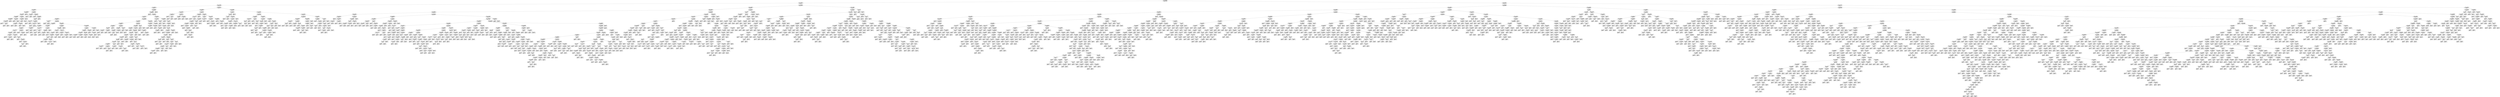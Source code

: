 digraph Tree {
0 [label="X[11] <= 33.5000\ngini = 0.350375550738\nsamples = 14999", shape="box"] ;
1 [label="X[11] <= 13.5000\ngini = 0.438629374197\nsamples = 3919", shape="box"] ;
0 -> 1 ;
2 [label="X[25] <= 133.5000\ngini = 0.482715082952\nsamples = 1194", shape="box"] ;
1 -> 2 ;
3 [label="X[7] <= 0.5000\ngini = 0.496306457046\nsamples = 733", shape="box"] ;
2 -> 3 ;
4 [label="X[2] <= 2043.5000\ngini = 0.477040816327\nsamples = 112", shape="box"] ;
3 -> 4 ;
5 [label="X[14] <= 4000.0000\ngini = 0.378936759889\nsamples = 63", shape="box"] ;
4 -> 5 ;
6 [label="X[29] <= 75.5000\ngini = 0.4672796106\nsamples = 43", shape="box"] ;
5 -> 6 ;
7 [label="X[14] <= 450.0000\ngini = 0.389273356401\nsamples = 34", shape="box"] ;
6 -> 7 ;
8 [label="X[28] <= 9993.0000\ngini = 0.244897959184\nsamples = 21", shape="box"] ;
7 -> 8 ;
9 [label="X[13] <= 2791.5000\ngini = 0.0997229916898\nsamples = 19", shape="box"] ;
8 -> 9 ;
10 [label="gini = 0.0000\nsamples = 17\nvalue = [  0.  17.]", shape="box"] ;
9 -> 10 ;
11 [label="X[2] <= 1435.0000\ngini = 0.5\nsamples = 2", shape="box"] ;
9 -> 11 ;
12 [label="gini = 0.0000\nsamples = 1\nvalue = [ 0.  1.]", shape="box"] ;
11 -> 12 ;
13 [label="gini = 0.0000\nsamples = 1\nvalue = [ 1.  0.]", shape="box"] ;
11 -> 13 ;
14 [label="gini = 0.0000\nsamples = 2\nvalue = [ 2.  0.]", shape="box"] ;
8 -> 14 ;
15 [label="X[12] <= 129.0000\ngini = 0.497041420118\nsamples = 13", shape="box"] ;
7 -> 15 ;
16 [label="gini = 0.0000\nsamples = 3\nvalue = [ 3.  0.]", shape="box"] ;
15 -> 16 ;
17 [label="X[25] <= 5.5000\ngini = 0.42\nsamples = 10", shape="box"] ;
15 -> 17 ;
18 [label="X[11] <= 8.0000\ngini = 0.244897959184\nsamples = 7", shape="box"] ;
17 -> 18 ;
19 [label="gini = 0.0000\nsamples = 6\nvalue = [ 0.  6.]", shape="box"] ;
18 -> 19 ;
20 [label="gini = 0.0000\nsamples = 1\nvalue = [ 1.  0.]", shape="box"] ;
18 -> 20 ;
21 [label="X[16] <= 45.0000\ngini = 0.444444444444\nsamples = 3", shape="box"] ;
17 -> 21 ;
22 [label="gini = 0.0000\nsamples = 1\nvalue = [ 0.  1.]", shape="box"] ;
21 -> 22 ;
23 [label="gini = 0.0000\nsamples = 2\nvalue = [ 2.  0.]", shape="box"] ;
21 -> 23 ;
24 [label="X[11] <= 4.5000\ngini = 0.345679012346\nsamples = 9", shape="box"] ;
6 -> 24 ;
25 [label="X[2] <= 1500.0000\ngini = 0.444444444444\nsamples = 3", shape="box"] ;
24 -> 25 ;
26 [label="gini = 0.0000\nsamples = 2\nvalue = [ 0.  2.]", shape="box"] ;
25 -> 26 ;
27 [label="gini = 0.0000\nsamples = 1\nvalue = [ 1.  0.]", shape="box"] ;
25 -> 27 ;
28 [label="gini = 0.0000\nsamples = 6\nvalue = [ 6.  0.]", shape="box"] ;
24 -> 28 ;
29 [label="gini = 0.0000\nsamples = 20\nvalue = [  0.  20.]", shape="box"] ;
5 -> 29 ;
30 [label="X[0] <= 28.5000\ngini = 0.489795918367\nsamples = 49", shape="box"] ;
4 -> 30 ;
31 [label="X[11] <= 12.0000\ngini = 0.132653061224\nsamples = 14", shape="box"] ;
30 -> 31 ;
32 [label="gini = 0.0000\nsamples = 13\nvalue = [ 13.   0.]", shape="box"] ;
31 -> 32 ;
33 [label="gini = 0.0000\nsamples = 1\nvalue = [ 0.  1.]", shape="box"] ;
31 -> 33 ;
34 [label="X[32] <= 5.5000\ngini = 0.489795918367\nsamples = 35", shape="box"] ;
30 -> 34 ;
35 [label="gini = 0.0000\nsamples = 9\nvalue = [ 0.  9.]", shape="box"] ;
34 -> 35 ;
36 [label="X[0] <= 202.0000\ngini = 0.488165680473\nsamples = 26", shape="box"] ;
34 -> 36 ;
37 [label="X[1] <= 34.0000\ngini = 0.495\nsamples = 20", shape="box"] ;
36 -> 37 ;
38 [label="X[29] <= 37.0000\ngini = 0.277777777778\nsamples = 6", shape="box"] ;
37 -> 38 ;
39 [label="gini = 0.0000\nsamples = 1\nvalue = [ 0.  1.]", shape="box"] ;
38 -> 39 ;
40 [label="gini = 0.0000\nsamples = 5\nvalue = [ 5.  0.]", shape="box"] ;
38 -> 40 ;
41 [label="X[1] <= 123.0000\ngini = 0.408163265306\nsamples = 14", shape="box"] ;
37 -> 41 ;
42 [label="X[12] <= 2270.0000\ngini = 0.277777777778\nsamples = 12", shape="box"] ;
41 -> 42 ;
43 [label="gini = 0.0000\nsamples = 2\nvalue = [ 2.  0.]", shape="box"] ;
42 -> 43 ;
44 [label="gini = 0.0000\nsamples = 10\nvalue = [  0.  10.]", shape="box"] ;
42 -> 44 ;
45 [label="gini = 0.0000\nsamples = 2\nvalue = [ 2.  0.]", shape="box"] ;
41 -> 45 ;
46 [label="gini = 0.0000\nsamples = 6\nvalue = [ 6.  0.]", shape="box"] ;
36 -> 46 ;
47 [label="X[15] <= 2065.5000\ngini = 0.490186468762\nsamples = 621", shape="box"] ;
3 -> 47 ;
48 [label="X[14] <= 138.0000\ngini = 0.488566329566\nsamples = 615", shape="box"] ;
47 -> 48 ;
49 [label="gini = 0.0000\nsamples = 5\nvalue = [ 0.  5.]", shape="box"] ;
48 -> 49 ;
50 [label="X[5] <= 0.5000\ngini = 0.487094866971\nsamples = 610", shape="box"] ;
48 -> 50 ;
51 [label="X[1] <= 25.5000\ngini = 0.490767157547\nsamples = 574", shape="box"] ;
50 -> 51 ;
52 [label="X[28] <= 20.0000\ngini = 0.499906173766\nsamples = 219", shape="box"] ;
51 -> 52 ;
53 [label="X[14] <= 19009.5000\ngini = 0.18\nsamples = 10", shape="box"] ;
52 -> 53 ;
54 [label="gini = 0.0000\nsamples = 9\nvalue = [ 0.  9.]", shape="box"] ;
53 -> 54 ;
55 [label="gini = 0.0000\nsamples = 1\nvalue = [ 1.  0.]", shape="box"] ;
53 -> 55 ;
56 [label="X[25] <= 3.5000\ngini = 0.49971383439\nsamples = 209", shape="box"] ;
52 -> 56 ;
57 [label="X[0] <= 48.5000\ngini = 0.484197530864\nsamples = 90", shape="box"] ;
56 -> 57 ;
58 [label="X[21] <= 98.5000\ngini = 0.418590335488\nsamples = 57", shape="box"] ;
57 -> 58 ;
59 [label="X[29] <= 5037.5000\ngini = 0.353298611111\nsamples = 48", shape="box"] ;
58 -> 59 ;
60 [label="X[10] <= 4.5000\ngini = 0.277777777778\nsamples = 42", shape="box"] ;
59 -> 60 ;
61 [label="X[11] <= 10.5000\ngini = 0.249851279001\nsamples = 41", shape="box"] ;
60 -> 61 ;
62 [label="X[21] <= 97.5000\ngini = 0.0798611111111\nsamples = 24", shape="box"] ;
61 -> 62 ;
63 [label="gini = 0.0000\nsamples = 21\nvalue = [  0.  21.]", shape="box"] ;
62 -> 63 ;
64 [label="X[10] <= 1.5000\ngini = 0.444444444444\nsamples = 3", shape="box"] ;
62 -> 64 ;
65 [label="gini = 0.0000\nsamples = 2\nvalue = [ 0.  2.]", shape="box"] ;
64 -> 65 ;
66 [label="gini = 0.0000\nsamples = 1\nvalue = [ 1.  0.]", shape="box"] ;
64 -> 66 ;
67 [label="X[14] <= 675.0000\ngini = 0.415224913495\nsamples = 17", shape="box"] ;
61 -> 67 ;
68 [label="gini = 0.0000\nsamples = 2\nvalue = [ 2.  0.]", shape="box"] ;
67 -> 68 ;
69 [label="X[25] <= 0.5000\ngini = 0.32\nsamples = 15", shape="box"] ;
67 -> 69 ;
70 [label="gini = 0.0000\nsamples = 1\nvalue = [ 1.  0.]", shape="box"] ;
69 -> 70 ;
71 [label="X[30] <= 2.0000\ngini = 0.244897959184\nsamples = 14", shape="box"] ;
69 -> 71 ;
72 [label="gini = 0.0000\nsamples = 1\nvalue = [ 1.  0.]", shape="box"] ;
71 -> 72 ;
73 [label="X[0] <= 8.0000\ngini = 0.14201183432\nsamples = 13", shape="box"] ;
71 -> 73 ;
74 [label="X[26] <= 61.5000\ngini = 0.5\nsamples = 2", shape="box"] ;
73 -> 74 ;
75 [label="gini = 0.0000\nsamples = 1\nvalue = [ 0.  1.]", shape="box"] ;
74 -> 75 ;
76 [label="gini = 0.0000\nsamples = 1\nvalue = [ 1.  0.]", shape="box"] ;
74 -> 76 ;
77 [label="gini = 0.0000\nsamples = 11\nvalue = [  0.  11.]", shape="box"] ;
73 -> 77 ;
78 [label="gini = 0.0000\nsamples = 1\nvalue = [ 1.  0.]", shape="box"] ;
60 -> 78 ;
79 [label="X[25] <= 2.5000\ngini = 0.444444444444\nsamples = 6", shape="box"] ;
59 -> 79 ;
80 [label="gini = 0.0000\nsamples = 3\nvalue = [ 3.  0.]", shape="box"] ;
79 -> 80 ;
81 [label="X[32] <= 0.5000\ngini = 0.444444444444\nsamples = 3", shape="box"] ;
79 -> 81 ;
82 [label="gini = 0.0000\nsamples = 1\nvalue = [ 1.  0.]", shape="box"] ;
81 -> 82 ;
83 [label="gini = 0.0000\nsamples = 2\nvalue = [ 0.  2.]", shape="box"] ;
81 -> 83 ;
84 [label="X[2] <= 2650.0000\ngini = 0.444444444444\nsamples = 9", shape="box"] ;
58 -> 84 ;
85 [label="gini = 0.0000\nsamples = 5\nvalue = [ 5.  0.]", shape="box"] ;
84 -> 85 ;
86 [label="X[1] <= 1.5000\ngini = 0.375\nsamples = 4", shape="box"] ;
84 -> 86 ;
87 [label="gini = 0.0000\nsamples = 1\nvalue = [ 1.  0.]", shape="box"] ;
86 -> 87 ;
88 [label="gini = 0.0000\nsamples = 3\nvalue = [ 0.  3.]", shape="box"] ;
86 -> 88 ;
89 [label="X[0] <= 90.0000\ngini = 0.477502295684\nsamples = 33", shape="box"] ;
57 -> 89 ;
90 [label="X[2] <= 2100.0000\ngini = 0.277777777778\nsamples = 18", shape="box"] ;
89 -> 90 ;
91 [label="gini = 0.0000\nsamples = 12\nvalue = [ 12.   0.]", shape="box"] ;
90 -> 91 ;
92 [label="X[12] <= 12344.5000\ngini = 0.5\nsamples = 6", shape="box"] ;
90 -> 92 ;
93 [label="X[27] <= 56.0000\ngini = 0.375\nsamples = 4", shape="box"] ;
92 -> 93 ;
94 [label="gini = 0.0000\nsamples = 1\nvalue = [ 1.  0.]", shape="box"] ;
93 -> 94 ;
95 [label="gini = 0.0000\nsamples = 3\nvalue = [ 0.  3.]", shape="box"] ;
93 -> 95 ;
96 [label="gini = 0.0000\nsamples = 2\nvalue = [ 2.  0.]", shape="box"] ;
92 -> 96 ;
97 [label="X[7] <= 3.0000\ngini = 0.444444444444\nsamples = 15", shape="box"] ;
89 -> 97 ;
98 [label="X[6] <= 0.5000\ngini = 0.355029585799\nsamples = 13", shape="box"] ;
97 -> 98 ;
99 [label="X[33] <= 0.5000\ngini = 0.165289256198\nsamples = 11", shape="box"] ;
98 -> 99 ;
100 [label="gini = 0.0000\nsamples = 10\nvalue = [  0.  10.]", shape="box"] ;
99 -> 100 ;
101 [label="gini = 0.0000\nsamples = 1\nvalue = [ 1.  0.]", shape="box"] ;
99 -> 101 ;
102 [label="gini = 0.0000\nsamples = 2\nvalue = [ 2.  0.]", shape="box"] ;
98 -> 102 ;
103 [label="gini = 0.0000\nsamples = 2\nvalue = [ 2.  0.]", shape="box"] ;
97 -> 103 ;
104 [label="X[26] <= 76.0000\ngini = 0.484429065744\nsamples = 119", shape="box"] ;
56 -> 104 ;
105 [label="X[21] <= 105.0000\ngini = 0.426903114187\nsamples = 68", shape="box"] ;
104 -> 105 ;
106 [label="X[31] <= 2.5000\ngini = 0.410009182736\nsamples = 66", shape="box"] ;
105 -> 106 ;
107 [label="X[10] <= 1.5000\ngini = 0.491111111111\nsamples = 30", shape="box"] ;
106 -> 107 ;
108 [label="X[1] <= 1.0000\ngini = 0.452662721893\nsamples = 26", shape="box"] ;
107 -> 108 ;
109 [label="gini = 0.0000\nsamples = 7\nvalue = [ 7.  0.]", shape="box"] ;
108 -> 109 ;
110 [label="X[13] <= 692.0000\ngini = 0.498614958449\nsamples = 19", shape="box"] ;
108 -> 110 ;
111 [label="X[1] <= 12.5000\ngini = 0.48\nsamples = 15", shape="box"] ;
110 -> 111 ;
112 [label="X[2] <= 1143.5000\ngini = 0.244897959184\nsamples = 7", shape="box"] ;
111 -> 112 ;
113 [label="gini = 0.0000\nsamples = 1\nvalue = [ 1.  0.]", shape="box"] ;
112 -> 113 ;
114 [label="gini = 0.0000\nsamples = 6\nvalue = [ 0.  6.]", shape="box"] ;
112 -> 114 ;
115 [label="X[21] <= 98.5000\ngini = 0.46875\nsamples = 8", shape="box"] ;
111 -> 115 ;
116 [label="X[11] <= 4.5000\ngini = 0.277777777778\nsamples = 6", shape="box"] ;
115 -> 116 ;
117 [label="gini = 0.0000\nsamples = 1\nvalue = [ 0.  1.]", shape="box"] ;
116 -> 117 ;
118 [label="gini = 0.0000\nsamples = 5\nvalue = [ 5.  0.]", shape="box"] ;
116 -> 118 ;
119 [label="gini = 0.0000\nsamples = 2\nvalue = [ 0.  2.]", shape="box"] ;
115 -> 119 ;
120 [label="gini = 0.0000\nsamples = 4\nvalue = [ 4.  0.]", shape="box"] ;
110 -> 120 ;
121 [label="gini = 0.0000\nsamples = 4\nvalue = [ 0.  4.]", shape="box"] ;
107 -> 121 ;
122 [label="X[24] <= 2.0000\ngini = 0.277777777778\nsamples = 36", shape="box"] ;
106 -> 122 ;
123 [label="X[12] <= 267.0000\ngini = 0.0798611111111\nsamples = 24", shape="box"] ;
122 -> 123 ;
124 [label="X[26] <= 55.5000\ngini = 0.444444444444\nsamples = 3", shape="box"] ;
123 -> 124 ;
125 [label="gini = 0.0000\nsamples = 1\nvalue = [ 0.  1.]", shape="box"] ;
124 -> 125 ;
126 [label="gini = 0.0000\nsamples = 2\nvalue = [ 2.  0.]", shape="box"] ;
124 -> 126 ;
127 [label="gini = 0.0000\nsamples = 21\nvalue = [ 21.   0.]", shape="box"] ;
123 -> 127 ;
128 [label="X[32] <= 15.5000\ngini = 0.486111111111\nsamples = 12", shape="box"] ;
122 -> 128 ;
129 [label="X[16] <= 15.5000\ngini = 0.345679012346\nsamples = 9", shape="box"] ;
128 -> 129 ;
130 [label="gini = 0.0000\nsamples = 7\nvalue = [ 7.  0.]", shape="box"] ;
129 -> 130 ;
131 [label="gini = 0.0000\nsamples = 2\nvalue = [ 0.  2.]", shape="box"] ;
129 -> 131 ;
132 [label="gini = 0.0000\nsamples = 3\nvalue = [ 0.  3.]", shape="box"] ;
128 -> 132 ;
133 [label="gini = 0.0000\nsamples = 2\nvalue = [ 0.  2.]", shape="box"] ;
105 -> 133 ;
134 [label="X[14] <= 17944.0000\ngini = 0.495194156094\nsamples = 51", shape="box"] ;
104 -> 134 ;
135 [label="X[7] <= 2.5000\ngini = 0.498866213152\nsamples = 42", shape="box"] ;
134 -> 135 ;
136 [label="X[0] <= 32.5000\ngini = 0.486992715921\nsamples = 31", shape="box"] ;
135 -> 136 ;
137 [label="X[29] <= 22.0000\ngini = 0.444444444444\nsamples = 15", shape="box"] ;
136 -> 137 ;
138 [label="X[2] <= 3169.5000\ngini = 0.444444444444\nsamples = 6", shape="box"] ;
137 -> 138 ;
139 [label="gini = 0.0000\nsamples = 4\nvalue = [ 0.  4.]", shape="box"] ;
138 -> 139 ;
140 [label="gini = 0.0000\nsamples = 2\nvalue = [ 2.  0.]", shape="box"] ;
138 -> 140 ;
141 [label="X[27] <= 5035.0000\ngini = 0.197530864198\nsamples = 9", shape="box"] ;
137 -> 141 ;
142 [label="gini = 0.0000\nsamples = 1\nvalue = [ 0.  1.]", shape="box"] ;
141 -> 142 ;
143 [label="gini = 0.0000\nsamples = 8\nvalue = [ 8.  0.]", shape="box"] ;
141 -> 143 ;
144 [label="X[25] <= 17.5000\ngini = 0.3046875\nsamples = 16", shape="box"] ;
136 -> 144 ;
145 [label="X[28] <= 66.0000\ngini = 0.14201183432\nsamples = 13", shape="box"] ;
144 -> 145 ;
146 [label="gini = 0.0000\nsamples = 1\nvalue = [ 1.  0.]", shape="box"] ;
145 -> 146 ;
147 [label="gini = 0.0000\nsamples = 12\nvalue = [  0.  12.]", shape="box"] ;
145 -> 147 ;
148 [label="X[29] <= 25.5000\ngini = 0.444444444444\nsamples = 3", shape="box"] ;
144 -> 148 ;
149 [label="gini = 0.0000\nsamples = 1\nvalue = [ 0.  1.]", shape="box"] ;
148 -> 149 ;
150 [label="gini = 0.0000\nsamples = 2\nvalue = [ 2.  0.]", shape="box"] ;
148 -> 150 ;
151 [label="X[13] <= 516.0000\ngini = 0.297520661157\nsamples = 11", shape="box"] ;
135 -> 151 ;
152 [label="gini = 0.0000\nsamples = 8\nvalue = [ 8.  0.]", shape="box"] ;
151 -> 152 ;
153 [label="X[11] <= 10.5000\ngini = 0.444444444444\nsamples = 3", shape="box"] ;
151 -> 153 ;
154 [label="gini = 0.0000\nsamples = 2\nvalue = [ 0.  2.]", shape="box"] ;
153 -> 154 ;
155 [label="gini = 0.0000\nsamples = 1\nvalue = [ 1.  0.]", shape="box"] ;
153 -> 155 ;
156 [label="X[23] <= 2.5000\ngini = 0.197530864198\nsamples = 9", shape="box"] ;
134 -> 156 ;
157 [label="gini = 0.0000\nsamples = 1\nvalue = [ 1.  0.]", shape="box"] ;
156 -> 157 ;
158 [label="gini = 0.0000\nsamples = 8\nvalue = [ 0.  8.]", shape="box"] ;
156 -> 158 ;
159 [label="X[14] <= 7812.5000\ngini = 0.473969450506\nsamples = 355", shape="box"] ;
51 -> 159 ;
160 [label="X[11] <= 5.5000\ngini = 0.43507020534\nsamples = 222", shape="box"] ;
159 -> 160 ;
161 [label="X[2] <= 2088.0000\ngini = 0.499834710744\nsamples = 55", shape="box"] ;
160 -> 161 ;
162 [label="X[15] <= 52.5000\ngini = 0.428061831153\nsamples = 29", shape="box"] ;
161 -> 162 ;
163 [label="X[0] <= 41.5000\ngini = 0.4921875\nsamples = 16", shape="box"] ;
162 -> 163 ;
164 [label="X[10] <= 2.5000\ngini = 0.197530864198\nsamples = 9", shape="box"] ;
163 -> 164 ;
165 [label="gini = 0.0000\nsamples = 8\nvalue = [ 8.  0.]", shape="box"] ;
164 -> 165 ;
166 [label="gini = 0.0000\nsamples = 1\nvalue = [ 0.  1.]", shape="box"] ;
164 -> 166 ;
167 [label="X[29] <= 56.0000\ngini = 0.244897959184\nsamples = 7", shape="box"] ;
163 -> 167 ;
168 [label="gini = 0.0000\nsamples = 6\nvalue = [ 0.  6.]", shape="box"] ;
167 -> 168 ;
169 [label="gini = 0.0000\nsamples = 1\nvalue = [ 1.  0.]", shape="box"] ;
167 -> 169 ;
170 [label="gini = 0.0000\nsamples = 13\nvalue = [  0.  13.]", shape="box"] ;
162 -> 170 ;
171 [label="X[37] <= 0.5000\ngini = 0.39349112426\nsamples = 26", shape="box"] ;
161 -> 171 ;
172 [label="X[32] <= 6.5000\ngini = 0.297520661157\nsamples = 22", shape="box"] ;
171 -> 172 ;
173 [label="X[28] <= 53.5000\ngini = 0.18836565097\nsamples = 19", shape="box"] ;
172 -> 173 ;
174 [label="X[1] <= 55.5000\ngini = 0.5\nsamples = 4", shape="box"] ;
173 -> 174 ;
175 [label="gini = 0.0000\nsamples = 2\nvalue = [ 2.  0.]", shape="box"] ;
174 -> 175 ;
176 [label="gini = 0.0000\nsamples = 2\nvalue = [ 0.  2.]", shape="box"] ;
174 -> 176 ;
177 [label="gini = 0.0000\nsamples = 15\nvalue = [ 15.   0.]", shape="box"] ;
173 -> 177 ;
178 [label="X[12] <= 373.0000\ngini = 0.444444444444\nsamples = 3", shape="box"] ;
172 -> 178 ;
179 [label="gini = 0.0000\nsamples = 1\nvalue = [ 1.  0.]", shape="box"] ;
178 -> 179 ;
180 [label="gini = 0.0000\nsamples = 2\nvalue = [ 0.  2.]", shape="box"] ;
178 -> 180 ;
181 [label="X[14] <= 1062.5000\ngini = 0.375\nsamples = 4", shape="box"] ;
171 -> 181 ;
182 [label="gini = 0.0000\nsamples = 1\nvalue = [ 1.  0.]", shape="box"] ;
181 -> 182 ;
183 [label="gini = 0.0000\nsamples = 3\nvalue = [ 0.  3.]", shape="box"] ;
181 -> 183 ;
184 [label="X[16] <= 15.5000\ngini = 0.38811000753\nsamples = 167", shape="box"] ;
160 -> 184 ;
185 [label="X[15] <= 322.0000\ngini = 0.371894528273\nsamples = 162", shape="box"] ;
184 -> 185 ;
186 [label="X[29] <= 5.5000\ngini = 0.344849331111\nsamples = 149", shape="box"] ;
185 -> 186 ;
187 [label="gini = 0.0000\nsamples = 3\nvalue = [ 0.  3.]", shape="box"] ;
186 -> 187 ;
188 [label="X[38] <= 0.5000\ngini = 0.326515293676\nsamples = 146", shape="box"] ;
186 -> 188 ;
189 [label="X[32] <= 12.5000\ngini = 0.307974608213\nsamples = 142", shape="box"] ;
188 -> 189 ;
190 [label="X[33] <= 2.5000\ngini = 0.195419393218\nsamples = 82", shape="box"] ;
189 -> 190 ;
191 [label="X[12] <= 5734.0000\ngini = 0.178021643042\nsamples = 81", shape="box"] ;
190 -> 191 ;
192 [label="X[1] <= 230.0000\ngini = 0.1596875\nsamples = 80", shape="box"] ;
191 -> 192 ;
193 [label="X[2] <= 2157.5000\ngini = 0.14201183432\nsamples = 78", shape="box"] ;
192 -> 193 ;
194 [label="X[1] <= 28.5000\ngini = 0.0665873959572\nsamples = 58", shape="box"] ;
193 -> 194 ;
195 [label="X[2] <= 1701.0000\ngini = 0.444444444444\nsamples = 3", shape="box"] ;
194 -> 195 ;
196 [label="gini = 0.0000\nsamples = 2\nvalue = [ 2.  0.]", shape="box"] ;
195 -> 196 ;
197 [label="gini = 0.0000\nsamples = 1\nvalue = [ 0.  1.]", shape="box"] ;
195 -> 197 ;
198 [label="X[9] <= 0.5000\ngini = 0.0357024793388\nsamples = 55", shape="box"] ;
194 -> 198 ;
199 [label="gini = 0.0000\nsamples = 51\nvalue = [ 51.   0.]", shape="box"] ;
198 -> 199 ;
200 [label="X[21] <= 73.0000\ngini = 0.375\nsamples = 4", shape="box"] ;
198 -> 200 ;
201 [label="gini = 0.0000\nsamples = 1\nvalue = [ 0.  1.]", shape="box"] ;
200 -> 201 ;
202 [label="gini = 0.0000\nsamples = 3\nvalue = [ 3.  0.]", shape="box"] ;
200 -> 202 ;
203 [label="X[28] <= 61.5000\ngini = 0.32\nsamples = 20", shape="box"] ;
193 -> 203 ;
204 [label="X[12] <= 160.0000\ngini = 0.444444444444\nsamples = 3", shape="box"] ;
203 -> 204 ;
205 [label="gini = 0.0000\nsamples = 1\nvalue = [ 1.  0.]", shape="box"] ;
204 -> 205 ;
206 [label="gini = 0.0000\nsamples = 2\nvalue = [ 0.  2.]", shape="box"] ;
204 -> 206 ;
207 [label="X[21] <= 99.5000\ngini = 0.207612456747\nsamples = 17", shape="box"] ;
203 -> 207 ;
208 [label="gini = 0.0000\nsamples = 12\nvalue = [ 12.   0.]", shape="box"] ;
207 -> 208 ;
209 [label="X[26] <= 58.0000\ngini = 0.48\nsamples = 5", shape="box"] ;
207 -> 209 ;
210 [label="gini = 0.0000\nsamples = 2\nvalue = [ 0.  2.]", shape="box"] ;
209 -> 210 ;
211 [label="gini = 0.0000\nsamples = 3\nvalue = [ 3.  0.]", shape="box"] ;
209 -> 211 ;
212 [label="X[7] <= 2.5000\ngini = 0.5\nsamples = 2", shape="box"] ;
192 -> 212 ;
213 [label="gini = 0.0000\nsamples = 1\nvalue = [ 0.  1.]", shape="box"] ;
212 -> 213 ;
214 [label="gini = 0.0000\nsamples = 1\nvalue = [ 1.  0.]", shape="box"] ;
212 -> 214 ;
215 [label="gini = 0.0000\nsamples = 1\nvalue = [ 0.  1.]", shape="box"] ;
191 -> 215 ;
216 [label="gini = 0.0000\nsamples = 1\nvalue = [ 0.  1.]", shape="box"] ;
190 -> 216 ;
217 [label="X[13] <= 10556.0000\ngini = 0.42\nsamples = 60", shape="box"] ;
189 -> 217 ;
218 [label="X[11] <= 8.5000\ngini = 0.379504132231\nsamples = 55", shape="box"] ;
217 -> 218 ;
219 [label="X[0] <= 523.0000\ngini = 0.0867768595041\nsamples = 22", shape="box"] ;
218 -> 219 ;
220 [label="gini = 0.0000\nsamples = 21\nvalue = [ 21.   0.]", shape="box"] ;
219 -> 220 ;
221 [label="gini = 0.0000\nsamples = 1\nvalue = [ 0.  1.]", shape="box"] ;
219 -> 221 ;
222 [label="X[14] <= 551.0000\ngini = 0.477502295684\nsamples = 33", shape="box"] ;
218 -> 222 ;
223 [label="gini = 0.0000\nsamples = 7\nvalue = [ 7.  0.]", shape="box"] ;
222 -> 223 ;
224 [label="X[29] <= 48.5000\ngini = 0.5\nsamples = 26", shape="box"] ;
222 -> 224 ;
225 [label="X[30] <= 3.5000\ngini = 0.345679012346\nsamples = 9", shape="box"] ;
224 -> 225 ;
226 [label="gini = 0.0000\nsamples = 2\nvalue = [ 0.  2.]", shape="box"] ;
225 -> 226 ;
227 [label="gini = 0.0000\nsamples = 7\nvalue = [ 7.  0.]", shape="box"] ;
225 -> 227 ;
228 [label="X[2] <= 1268.5000\ngini = 0.456747404844\nsamples = 17", shape="box"] ;
224 -> 228 ;
229 [label="X[1] <= 234.0000\ngini = 0.32\nsamples = 5", shape="box"] ;
228 -> 229 ;
230 [label="gini = 0.0000\nsamples = 4\nvalue = [ 4.  0.]", shape="box"] ;
229 -> 230 ;
231 [label="gini = 0.0000\nsamples = 1\nvalue = [ 0.  1.]", shape="box"] ;
229 -> 231 ;
232 [label="X[1] <= 238.5000\ngini = 0.277777777778\nsamples = 12", shape="box"] ;
228 -> 232 ;
233 [label="gini = 0.0000\nsamples = 10\nvalue = [  0.  10.]", shape="box"] ;
232 -> 233 ;
234 [label="gini = 0.0000\nsamples = 2\nvalue = [ 2.  0.]", shape="box"] ;
232 -> 234 ;
235 [label="X[29] <= 45.5000\ngini = 0.32\nsamples = 5", shape="box"] ;
217 -> 235 ;
236 [label="gini = 0.0000\nsamples = 1\nvalue = [ 1.  0.]", shape="box"] ;
235 -> 236 ;
237 [label="gini = 0.0000\nsamples = 4\nvalue = [ 0.  4.]", shape="box"] ;
235 -> 237 ;
238 [label="X[12] <= 5059.5000\ngini = 0.375\nsamples = 4", shape="box"] ;
188 -> 238 ;
239 [label="gini = 0.0000\nsamples = 3\nvalue = [ 0.  3.]", shape="box"] ;
238 -> 239 ;
240 [label="gini = 0.0000\nsamples = 1\nvalue = [ 1.  0.]", shape="box"] ;
238 -> 240 ;
241 [label="X[0] <= 19.5000\ngini = 0.497041420118\nsamples = 13", shape="box"] ;
185 -> 241 ;
242 [label="gini = 0.0000\nsamples = 4\nvalue = [ 4.  0.]", shape="box"] ;
241 -> 242 ;
243 [label="X[14] <= 4662.0000\ngini = 0.345679012346\nsamples = 9", shape="box"] ;
241 -> 243 ;
244 [label="gini = 0.0000\nsamples = 6\nvalue = [ 0.  6.]", shape="box"] ;
243 -> 244 ;
245 [label="X[25] <= 5.5000\ngini = 0.444444444444\nsamples = 3", shape="box"] ;
243 -> 245 ;
246 [label="gini = 0.0000\nsamples = 2\nvalue = [ 2.  0.]", shape="box"] ;
245 -> 246 ;
247 [label="gini = 0.0000\nsamples = 1\nvalue = [ 0.  1.]", shape="box"] ;
245 -> 247 ;
248 [label="X[6] <= 1.0000\ngini = 0.32\nsamples = 5", shape="box"] ;
184 -> 248 ;
249 [label="gini = 0.0000\nsamples = 4\nvalue = [ 0.  4.]", shape="box"] ;
248 -> 249 ;
250 [label="gini = 0.0000\nsamples = 1\nvalue = [ 1.  0.]", shape="box"] ;
248 -> 250 ;
251 [label="X[21] <= 88.5000\ngini = 0.499971733846\nsamples = 133", shape="box"] ;
159 -> 251 ;
252 [label="X[12] <= 3919.0000\ngini = 0.444444444444\nsamples = 42", shape="box"] ;
251 -> 252 ;
253 [label="X[15] <= 593.5000\ngini = 0.197530864198\nsamples = 9", shape="box"] ;
252 -> 253 ;
254 [label="gini = 0.0000\nsamples = 8\nvalue = [ 0.  8.]", shape="box"] ;
253 -> 254 ;
255 [label="gini = 0.0000\nsamples = 1\nvalue = [ 1.  0.]", shape="box"] ;
253 -> 255 ;
256 [label="X[13] <= 2106.5000\ngini = 0.297520661157\nsamples = 33", shape="box"] ;
252 -> 256 ;
257 [label="gini = 0.0000\nsamples = 22\nvalue = [ 22.   0.]", shape="box"] ;
256 -> 257 ;
258 [label="X[21] <= 81.5000\ngini = 0.495867768595\nsamples = 11", shape="box"] ;
256 -> 258 ;
259 [label="X[23] <= 48.5000\ngini = 0.244897959184\nsamples = 7", shape="box"] ;
258 -> 259 ;
260 [label="gini = 0.0000\nsamples = 6\nvalue = [ 0.  6.]", shape="box"] ;
259 -> 260 ;
261 [label="gini = 0.0000\nsamples = 1\nvalue = [ 1.  0.]", shape="box"] ;
259 -> 261 ;
262 [label="gini = 0.0000\nsamples = 4\nvalue = [ 4.  0.]", shape="box"] ;
258 -> 262 ;
263 [label="X[1] <= 26.5000\ngini = 0.489795918367\nsamples = 91", shape="box"] ;
251 -> 263 ;
264 [label="gini = 0.0000\nsamples = 3\nvalue = [ 3.  0.]", shape="box"] ;
263 -> 264 ;
265 [label="X[27] <= 26.5000\ngini = 0.48347107438\nsamples = 88", shape="box"] ;
263 -> 265 ;
266 [label="gini = 0.0000\nsamples = 8\nvalue = [ 0.  8.]", shape="box"] ;
265 -> 266 ;
267 [label="X[0] <= 143.5000\ngini = 0.495\nsamples = 80", shape="box"] ;
265 -> 267 ;
268 [label="X[27] <= 34.5000\ngini = 0.476370510397\nsamples = 69", shape="box"] ;
267 -> 268 ;
269 [label="gini = 0.0000\nsamples = 4\nvalue = [ 4.  0.]", shape="box"] ;
268 -> 269 ;
270 [label="X[12] <= 166920.0000\ngini = 0.457278106509\nsamples = 65", shape="box"] ;
268 -> 270 ;
271 [label="X[0] <= 12.5000\ngini = 0.437044745057\nsamples = 62", shape="box"] ;
270 -> 271 ;
272 [label="X[1] <= 103.5000\ngini = 0.473372781065\nsamples = 13", shape="box"] ;
271 -> 272 ;
273 [label="X[7] <= 1.5000\ngini = 0.46875\nsamples = 8", shape="box"] ;
272 -> 273 ;
274 [label="gini = 0.0000\nsamples = 4\nvalue = [ 0.  4.]", shape="box"] ;
273 -> 274 ;
275 [label="X[7] <= 4.5000\ngini = 0.375\nsamples = 4", shape="box"] ;
273 -> 275 ;
276 [label="gini = 0.0000\nsamples = 3\nvalue = [ 3.  0.]", shape="box"] ;
275 -> 276 ;
277 [label="gini = 0.0000\nsamples = 1\nvalue = [ 0.  1.]", shape="box"] ;
275 -> 277 ;
278 [label="gini = 0.0000\nsamples = 5\nvalue = [ 5.  0.]", shape="box"] ;
272 -> 278 ;
279 [label="X[29] <= 23.5000\ngini = 0.369845897543\nsamples = 49", shape="box"] ;
271 -> 279 ;
280 [label="X[0] <= 26.5000\ngini = 0.375\nsamples = 4", shape="box"] ;
279 -> 280 ;
281 [label="gini = 0.0000\nsamples = 1\nvalue = [ 0.  1.]", shape="box"] ;
280 -> 281 ;
282 [label="gini = 0.0000\nsamples = 3\nvalue = [ 3.  0.]", shape="box"] ;
280 -> 282 ;
283 [label="X[13] <= 4680.5000\ngini = 0.32\nsamples = 45", shape="box"] ;
279 -> 283 ;
284 [label="X[38] <= 0.5000\ngini = 0.255\nsamples = 40", shape="box"] ;
283 -> 284 ;
285 [label="X[32] <= 91.5000\ngini = 0.192841490139\nsamples = 37", shape="box"] ;
284 -> 285 ;
286 [label="X[8] <= 2.5000\ngini = 0.113865932048\nsamples = 33", shape="box"] ;
285 -> 286 ;
287 [label="X[21] <= 89.5000\ngini = 0.0624349635796\nsamples = 31", shape="box"] ;
286 -> 287 ;
288 [label="X[27] <= 62.5000\ngini = 0.444444444444\nsamples = 3", shape="box"] ;
287 -> 288 ;
289 [label="gini = 0.0000\nsamples = 2\nvalue = [ 0.  2.]", shape="box"] ;
288 -> 289 ;
290 [label="gini = 0.0000\nsamples = 1\nvalue = [ 1.  0.]", shape="box"] ;
288 -> 290 ;
291 [label="gini = 0.0000\nsamples = 28\nvalue = [  0.  28.]", shape="box"] ;
287 -> 291 ;
292 [label="X[20] <= 699.0000\ngini = 0.5\nsamples = 2", shape="box"] ;
286 -> 292 ;
293 [label="gini = 0.0000\nsamples = 1\nvalue = [ 1.  0.]", shape="box"] ;
292 -> 293 ;
294 [label="gini = 0.0000\nsamples = 1\nvalue = [ 0.  1.]", shape="box"] ;
292 -> 294 ;
295 [label="X[1] <= 70.0000\ngini = 0.5\nsamples = 4", shape="box"] ;
285 -> 295 ;
296 [label="gini = 0.0000\nsamples = 2\nvalue = [ 2.  0.]", shape="box"] ;
295 -> 296 ;
297 [label="gini = 0.0000\nsamples = 2\nvalue = [ 0.  2.]", shape="box"] ;
295 -> 297 ;
298 [label="X[29] <= 69.0000\ngini = 0.444444444444\nsamples = 3", shape="box"] ;
284 -> 298 ;
299 [label="gini = 0.0000\nsamples = 1\nvalue = [ 0.  1.]", shape="box"] ;
298 -> 299 ;
300 [label="gini = 0.0000\nsamples = 2\nvalue = [ 2.  0.]", shape="box"] ;
298 -> 300 ;
301 [label="X[25] <= 3.5000\ngini = 0.48\nsamples = 5", shape="box"] ;
283 -> 301 ;
302 [label="gini = 0.0000\nsamples = 3\nvalue = [ 3.  0.]", shape="box"] ;
301 -> 302 ;
303 [label="gini = 0.0000\nsamples = 2\nvalue = [ 0.  2.]", shape="box"] ;
301 -> 303 ;
304 [label="gini = 0.0000\nsamples = 3\nvalue = [ 3.  0.]", shape="box"] ;
270 -> 304 ;
305 [label="X[26] <= 59.0000\ngini = 0.297520661157\nsamples = 11", shape="box"] ;
267 -> 305 ;
306 [label="gini = 0.0000\nsamples = 2\nvalue = [ 0.  2.]", shape="box"] ;
305 -> 306 ;
307 [label="gini = 0.0000\nsamples = 9\nvalue = [ 9.  0.]", shape="box"] ;
305 -> 307 ;
308 [label="X[1] <= 20.5000\ngini = 0.345679012346\nsamples = 36", shape="box"] ;
50 -> 308 ;
309 [label="X[11] <= 12.5000\ngini = 0.110726643599\nsamples = 17", shape="box"] ;
308 -> 309 ;
310 [label="gini = 0.0000\nsamples = 15\nvalue = [ 15.   0.]", shape="box"] ;
309 -> 310 ;
311 [label="X[12] <= 26946.0000\ngini = 0.5\nsamples = 2", shape="box"] ;
309 -> 311 ;
312 [label="gini = 0.0000\nsamples = 1\nvalue = [ 0.  1.]", shape="box"] ;
311 -> 312 ;
313 [label="gini = 0.0000\nsamples = 1\nvalue = [ 1.  0.]", shape="box"] ;
311 -> 313 ;
314 [label="X[12] <= 953.5000\ngini = 0.465373961219\nsamples = 19", shape="box"] ;
308 -> 314 ;
315 [label="gini = 0.0000\nsamples = 3\nvalue = [ 0.  3.]", shape="box"] ;
314 -> 315 ;
316 [label="X[21] <= 89.5000\ngini = 0.375\nsamples = 16", shape="box"] ;
314 -> 316 ;
317 [label="X[26] <= 65.0000\ngini = 0.444444444444\nsamples = 6", shape="box"] ;
316 -> 317 ;
318 [label="gini = 0.0000\nsamples = 4\nvalue = [ 0.  4.]", shape="box"] ;
317 -> 318 ;
319 [label="gini = 0.0000\nsamples = 2\nvalue = [ 2.  0.]", shape="box"] ;
317 -> 319 ;
320 [label="gini = 0.0000\nsamples = 10\nvalue = [ 10.   0.]", shape="box"] ;
316 -> 320 ;
321 [label="gini = 0.0000\nsamples = 6\nvalue = [ 0.  6.]", shape="box"] ;
47 -> 321 ;
322 [label="X[15] <= 4.5000\ngini = 0.440521172025\nsamples = 461", shape="box"] ;
2 -> 322 ;
323 [label="X[21] <= 43.5000\ngini = 0.495464852608\nsamples = 126", shape="box"] ;
322 -> 323 ;
324 [label="X[1] <= 13.5000\ngini = 0.313271604938\nsamples = 36", shape="box"] ;
323 -> 324 ;
325 [label="X[8] <= 0.5000\ngini = 0.0997229916898\nsamples = 19", shape="box"] ;
324 -> 325 ;
326 [label="gini = 0.0000\nsamples = 17\nvalue = [ 17.   0.]", shape="box"] ;
325 -> 326 ;
327 [label="X[1] <= 10.0000\ngini = 0.5\nsamples = 2", shape="box"] ;
325 -> 327 ;
328 [label="gini = 0.0000\nsamples = 1\nvalue = [ 0.  1.]", shape="box"] ;
327 -> 328 ;
329 [label="gini = 0.0000\nsamples = 1\nvalue = [ 1.  0.]", shape="box"] ;
327 -> 329 ;
330 [label="X[0] <= 47.0000\ngini = 0.456747404844\nsamples = 17", shape="box"] ;
324 -> 330 ;
331 [label="X[2] <= 2380.5000\ngini = 0.46875\nsamples = 8", shape="box"] ;
330 -> 331 ;
332 [label="gini = 0.0000\nsamples = 5\nvalue = [ 0.  5.]", shape="box"] ;
331 -> 332 ;
333 [label="gini = 0.0000\nsamples = 3\nvalue = [ 3.  0.]", shape="box"] ;
331 -> 333 ;
334 [label="X[1] <= 26.0000\ngini = 0.197530864198\nsamples = 9", shape="box"] ;
330 -> 334 ;
335 [label="gini = 0.0000\nsamples = 1\nvalue = [ 0.  1.]", shape="box"] ;
334 -> 335 ;
336 [label="gini = 0.0000\nsamples = 8\nvalue = [ 8.  0.]", shape="box"] ;
334 -> 336 ;
337 [label="X[21] <= 62.0000\ngini = 0.493827160494\nsamples = 90", shape="box"] ;
323 -> 337 ;
338 [label="X[33] <= 0.5000\ngini = 0.260355029586\nsamples = 13", shape="box"] ;
337 -> 338 ;
339 [label="X[11] <= 12.5000\ngini = 0.152777777778\nsamples = 12", shape="box"] ;
338 -> 339 ;
340 [label="gini = 0.0000\nsamples = 11\nvalue = [  0.  11.]", shape="box"] ;
339 -> 340 ;
341 [label="gini = 0.0000\nsamples = 1\nvalue = [ 1.  0.]", shape="box"] ;
339 -> 341 ;
342 [label="gini = 0.0000\nsamples = 1\nvalue = [ 1.  0.]", shape="box"] ;
338 -> 342 ;
343 [label="X[1] <= 25.0000\ngini = 0.499915668747\nsamples = 77", shape="box"] ;
337 -> 343 ;
344 [label="X[12] <= 9044.0000\ngini = 0.48\nsamples = 45", shape="box"] ;
343 -> 344 ;
345 [label="X[32] <= 6.5000\ngini = 0.444444444444\nsamples = 39", shape="box"] ;
344 -> 345 ;
346 [label="X[14] <= 1392.5000\ngini = 0.389273356401\nsamples = 34", shape="box"] ;
345 -> 346 ;
347 [label="X[0] <= 22.5000\ngini = 0.487534626039\nsamples = 19", shape="box"] ;
346 -> 347 ;
348 [label="gini = 0.0000\nsamples = 2\nvalue = [ 0.  2.]", shape="box"] ;
347 -> 348 ;
349 [label="X[0] <= 48.5000\ngini = 0.456747404844\nsamples = 17", shape="box"] ;
347 -> 349 ;
350 [label="gini = 0.0000\nsamples = 6\nvalue = [ 6.  0.]", shape="box"] ;
349 -> 350 ;
351 [label="X[14] <= 495.5000\ngini = 0.495867768595\nsamples = 11", shape="box"] ;
349 -> 351 ;
352 [label="gini = 0.0000\nsamples = 3\nvalue = [ 0.  3.]", shape="box"] ;
351 -> 352 ;
353 [label="X[1] <= 17.5000\ngini = 0.46875\nsamples = 8", shape="box"] ;
351 -> 353 ;
354 [label="X[12] <= 358.5000\ngini = 0.48\nsamples = 5", shape="box"] ;
353 -> 354 ;
355 [label="gini = 0.0000\nsamples = 2\nvalue = [ 0.  2.]", shape="box"] ;
354 -> 355 ;
356 [label="X[0] <= 172.0000\ngini = 0.444444444444\nsamples = 3", shape="box"] ;
354 -> 356 ;
357 [label="gini = 0.0000\nsamples = 2\nvalue = [ 2.  0.]", shape="box"] ;
356 -> 357 ;
358 [label="gini = 0.0000\nsamples = 1\nvalue = [ 0.  1.]", shape="box"] ;
356 -> 358 ;
359 [label="gini = 0.0000\nsamples = 3\nvalue = [ 3.  0.]", shape="box"] ;
353 -> 359 ;
360 [label="X[2] <= 3316.0000\ngini = 0.124444444444\nsamples = 15", shape="box"] ;
346 -> 360 ;
361 [label="gini = 0.0000\nsamples = 13\nvalue = [ 13.   0.]", shape="box"] ;
360 -> 361 ;
362 [label="X[32] <= 0.5000\ngini = 0.5\nsamples = 2", shape="box"] ;
360 -> 362 ;
363 [label="gini = 0.0000\nsamples = 1\nvalue = [ 1.  0.]", shape="box"] ;
362 -> 363 ;
364 [label="gini = 0.0000\nsamples = 1\nvalue = [ 0.  1.]", shape="box"] ;
362 -> 364 ;
365 [label="X[2] <= 2221.5000\ngini = 0.32\nsamples = 5", shape="box"] ;
345 -> 365 ;
366 [label="gini = 0.0000\nsamples = 4\nvalue = [ 0.  4.]", shape="box"] ;
365 -> 366 ;
367 [label="gini = 0.0000\nsamples = 1\nvalue = [ 1.  0.]", shape="box"] ;
365 -> 367 ;
368 [label="X[14] <= 14884.0000\ngini = 0.277777777778\nsamples = 6", shape="box"] ;
344 -> 368 ;
369 [label="gini = 0.0000\nsamples = 5\nvalue = [ 0.  5.]", shape="box"] ;
368 -> 369 ;
370 [label="gini = 0.0000\nsamples = 1\nvalue = [ 1.  0.]", shape="box"] ;
368 -> 370 ;
371 [label="X[2] <= 1611.5000\ngini = 0.451171875\nsamples = 32", shape="box"] ;
343 -> 371 ;
372 [label="X[2] <= 1142.5000\ngini = 0.459183673469\nsamples = 14", shape="box"] ;
371 -> 372 ;
373 [label="gini = 0.0000\nsamples = 3\nvalue = [ 0.  3.]", shape="box"] ;
372 -> 373 ;
374 [label="X[7] <= 1.5000\ngini = 0.297520661157\nsamples = 11", shape="box"] ;
372 -> 374 ;
375 [label="gini = 0.0000\nsamples = 8\nvalue = [ 8.  0.]", shape="box"] ;
374 -> 375 ;
376 [label="X[14] <= 11509.0000\ngini = 0.444444444444\nsamples = 3", shape="box"] ;
374 -> 376 ;
377 [label="gini = 0.0000\nsamples = 2\nvalue = [ 0.  2.]", shape="box"] ;
376 -> 377 ;
378 [label="gini = 0.0000\nsamples = 1\nvalue = [ 1.  0.]", shape="box"] ;
376 -> 378 ;
379 [label="X[2] <= 3883.0000\ngini = 0.197530864198\nsamples = 18", shape="box"] ;
371 -> 379 ;
380 [label="gini = 0.0000\nsamples = 15\nvalue = [  0.  15.]", shape="box"] ;
379 -> 380 ;
381 [label="X[2] <= 5314.5000\ngini = 0.444444444444\nsamples = 3", shape="box"] ;
379 -> 381 ;
382 [label="gini = 0.0000\nsamples = 2\nvalue = [ 2.  0.]", shape="box"] ;
381 -> 382 ;
383 [label="gini = 0.0000\nsamples = 1\nvalue = [ 0.  1.]", shape="box"] ;
381 -> 383 ;
384 [label="X[14] <= 823.0000\ngini = 0.403724660281\nsamples = 335", shape="box"] ;
322 -> 384 ;
385 [label="X[37] <= 0.5000\ngini = 0.249851279001\nsamples = 82", shape="box"] ;
384 -> 385 ;
386 [label="X[2] <= 218.0000\ngini = 0.21875\nsamples = 80", shape="box"] ;
385 -> 386 ;
387 [label="X[12] <= 293.5000\ngini = 0.48\nsamples = 5", shape="box"] ;
386 -> 387 ;
388 [label="gini = 0.0000\nsamples = 3\nvalue = [ 0.  3.]", shape="box"] ;
387 -> 388 ;
389 [label="gini = 0.0000\nsamples = 2\nvalue = [ 2.  0.]", shape="box"] ;
387 -> 389 ;
390 [label="X[0] <= 411.5000\ngini = 0.169244444444\nsamples = 75", shape="box"] ;
386 -> 390 ;
391 [label="X[1] <= 10.5000\ngini = 0.149013878744\nsamples = 74", shape="box"] ;
390 -> 391 ;
392 [label="X[2] <= 1810.0000\ngini = 0.359861591696\nsamples = 17", shape="box"] ;
391 -> 392 ;
393 [label="X[2] <= 1250.0000\ngini = 0.493827160494\nsamples = 9", shape="box"] ;
392 -> 393 ;
394 [label="gini = 0.0000\nsamples = 4\nvalue = [ 4.  0.]", shape="box"] ;
393 -> 394 ;
395 [label="X[0] <= 126.5000\ngini = 0.32\nsamples = 5", shape="box"] ;
393 -> 395 ;
396 [label="gini = 0.0000\nsamples = 4\nvalue = [ 0.  4.]", shape="box"] ;
395 -> 396 ;
397 [label="gini = 0.0000\nsamples = 1\nvalue = [ 1.  0.]", shape="box"] ;
395 -> 397 ;
398 [label="gini = 0.0000\nsamples = 8\nvalue = [ 8.  0.]", shape="box"] ;
392 -> 398 ;
399 [label="X[11] <= 12.5000\ngini = 0.0677131425054\nsamples = 57", shape="box"] ;
391 -> 399 ;
400 [label="X[20] <= 499.5000\ngini = 0.0357024793388\nsamples = 55", shape="box"] ;
399 -> 400 ;
401 [label="X[2] <= 1388.0000\ngini = 0.197530864198\nsamples = 9", shape="box"] ;
400 -> 401 ;
402 [label="gini = 0.0000\nsamples = 1\nvalue = [ 0.  1.]", shape="box"] ;
401 -> 402 ;
403 [label="gini = 0.0000\nsamples = 8\nvalue = [ 8.  0.]", shape="box"] ;
401 -> 403 ;
404 [label="gini = 0.0000\nsamples = 46\nvalue = [ 46.   0.]", shape="box"] ;
400 -> 404 ;
405 [label="X[12] <= 421.0000\ngini = 0.5\nsamples = 2", shape="box"] ;
399 -> 405 ;
406 [label="gini = 0.0000\nsamples = 1\nvalue = [ 1.  0.]", shape="box"] ;
405 -> 406 ;
407 [label="gini = 0.0000\nsamples = 1\nvalue = [ 0.  1.]", shape="box"] ;
405 -> 407 ;
408 [label="gini = 0.0000\nsamples = 1\nvalue = [ 0.  1.]", shape="box"] ;
390 -> 408 ;
409 [label="gini = 0.0000\nsamples = 2\nvalue = [ 0.  2.]", shape="box"] ;
385 -> 409 ;
410 [label="X[11] <= 7.5000\ngini = 0.438125888547\nsamples = 253", shape="box"] ;
384 -> 410 ;
411 [label="X[2] <= 1378.5000\ngini = 0.493827160494\nsamples = 108", shape="box"] ;
410 -> 411 ;
412 [label="X[2] <= 997.5000\ngini = 0.352653061224\nsamples = 35", shape="box"] ;
411 -> 412 ;
413 [label="X[21] <= 92.5000\ngini = 0.497777777778\nsamples = 15", shape="box"] ;
412 -> 413 ;
414 [label="X[7] <= 1.5000\ngini = 0.42\nsamples = 10", shape="box"] ;
413 -> 414 ;
415 [label="X[1] <= 7.0000\ngini = 0.375\nsamples = 4", shape="box"] ;
414 -> 415 ;
416 [label="gini = 0.0000\nsamples = 1\nvalue = [ 0.  1.]", shape="box"] ;
415 -> 416 ;
417 [label="gini = 0.0000\nsamples = 3\nvalue = [ 3.  0.]", shape="box"] ;
415 -> 417 ;
418 [label="gini = 0.0000\nsamples = 6\nvalue = [ 0.  6.]", shape="box"] ;
414 -> 418 ;
419 [label="gini = 0.0000\nsamples = 5\nvalue = [ 5.  0.]", shape="box"] ;
413 -> 419 ;
420 [label="X[8] <= 2.5000\ngini = 0.095\nsamples = 20", shape="box"] ;
412 -> 420 ;
421 [label="gini = 0.0000\nsamples = 18\nvalue = [ 18.   0.]", shape="box"] ;
420 -> 421 ;
422 [label="X[19] <= 499.5000\ngini = 0.5\nsamples = 2", shape="box"] ;
420 -> 422 ;
423 [label="gini = 0.0000\nsamples = 1\nvalue = [ 0.  1.]", shape="box"] ;
422 -> 423 ;
424 [label="gini = 0.0000\nsamples = 1\nvalue = [ 1.  0.]", shape="box"] ;
422 -> 424 ;
425 [label="X[21] <= 84.0000\ngini = 0.495402514543\nsamples = 73", shape="box"] ;
411 -> 425 ;
426 [label="X[21] <= 70.5000\ngini = 0.444444444444\nsamples = 27", shape="box"] ;
425 -> 426 ;
427 [label="X[21] <= 62.5000\ngini = 0.4921875\nsamples = 16", shape="box"] ;
426 -> 427 ;
428 [label="X[0] <= 12.5000\ngini = 0.462809917355\nsamples = 11", shape="box"] ;
427 -> 428 ;
429 [label="gini = 0.0000\nsamples = 2\nvalue = [ 0.  2.]", shape="box"] ;
428 -> 429 ;
430 [label="X[2] <= 3230.0000\ngini = 0.345679012346\nsamples = 9", shape="box"] ;
428 -> 430 ;
431 [label="X[0] <= 169.0000\ngini = 0.21875\nsamples = 8", shape="box"] ;
430 -> 431 ;
432 [label="gini = 0.0000\nsamples = 6\nvalue = [ 6.  0.]", shape="box"] ;
431 -> 432 ;
433 [label="X[0] <= 269.5000\ngini = 0.5\nsamples = 2", shape="box"] ;
431 -> 433 ;
434 [label="gini = 0.0000\nsamples = 1\nvalue = [ 0.  1.]", shape="box"] ;
433 -> 434 ;
435 [label="gini = 0.0000\nsamples = 1\nvalue = [ 1.  0.]", shape="box"] ;
433 -> 435 ;
436 [label="gini = 0.0000\nsamples = 1\nvalue = [ 0.  1.]", shape="box"] ;
430 -> 436 ;
437 [label="gini = 0.0000\nsamples = 5\nvalue = [ 0.  5.]", shape="box"] ;
427 -> 437 ;
438 [label="gini = 0.0000\nsamples = 11\nvalue = [ 11.   0.]", shape="box"] ;
426 -> 438 ;
439 [label="X[0] <= 2.5000\ngini = 0.439508506616\nsamples = 46", shape="box"] ;
425 -> 439 ;
440 [label="gini = 0.0000\nsamples = 2\nvalue = [ 2.  0.]", shape="box"] ;
439 -> 440 ;
441 [label="X[32] <= 5.5000\ngini = 0.41632231405\nsamples = 44", shape="box"] ;
439 -> 441 ;
442 [label="X[12] <= 15944.0000\ngini = 0.375\nsamples = 40", shape="box"] ;
441 -> 442 ;
443 [label="X[6] <= 1.5000\ngini = 0.32\nsamples = 35", shape="box"] ;
442 -> 443 ;
444 [label="X[2] <= 2050.0000\ngini = 0.290657439446\nsamples = 34", shape="box"] ;
443 -> 444 ;
445 [label="X[2] <= 1392.5000\ngini = 0.0997229916898\nsamples = 19", shape="box"] ;
444 -> 445 ;
446 [label="X[15] <= 191.0000\ngini = 0.5\nsamples = 2", shape="box"] ;
445 -> 446 ;
447 [label="gini = 0.0000\nsamples = 1\nvalue = [ 0.  1.]", shape="box"] ;
446 -> 447 ;
448 [label="gini = 0.0000\nsamples = 1\nvalue = [ 1.  0.]", shape="box"] ;
446 -> 448 ;
449 [label="gini = 0.0000\nsamples = 17\nvalue = [  0.  17.]", shape="box"] ;
445 -> 449 ;
450 [label="X[2] <= 2874.5000\ngini = 0.444444444444\nsamples = 15", shape="box"] ;
444 -> 450 ;
451 [label="X[0] <= 29.5000\ngini = 0.493827160494\nsamples = 9", shape="box"] ;
450 -> 451 ;
452 [label="X[11] <= 5.0000\ngini = 0.32\nsamples = 5", shape="box"] ;
451 -> 452 ;
453 [label="gini = 0.0000\nsamples = 4\nvalue = [ 0.  4.]", shape="box"] ;
452 -> 453 ;
454 [label="gini = 0.0000\nsamples = 1\nvalue = [ 1.  0.]", shape="box"] ;
452 -> 454 ;
455 [label="gini = 0.0000\nsamples = 4\nvalue = [ 4.  0.]", shape="box"] ;
451 -> 455 ;
456 [label="gini = 0.0000\nsamples = 6\nvalue = [ 0.  6.]", shape="box"] ;
450 -> 456 ;
457 [label="gini = 0.0000\nsamples = 1\nvalue = [ 1.  0.]", shape="box"] ;
443 -> 457 ;
458 [label="X[32] <= 0.5000\ngini = 0.48\nsamples = 5", shape="box"] ;
442 -> 458 ;
459 [label="gini = 0.0000\nsamples = 3\nvalue = [ 3.  0.]", shape="box"] ;
458 -> 459 ;
460 [label="gini = 0.0000\nsamples = 2\nvalue = [ 0.  2.]", shape="box"] ;
458 -> 460 ;
461 [label="X[6] <= 1.0000\ngini = 0.375\nsamples = 4", shape="box"] ;
441 -> 461 ;
462 [label="gini = 0.0000\nsamples = 3\nvalue = [ 3.  0.]", shape="box"] ;
461 -> 462 ;
463 [label="gini = 0.0000\nsamples = 1\nvalue = [ 0.  1.]", shape="box"] ;
461 -> 463 ;
464 [label="X[1] <= 22.0000\ngini = 0.359001189061\nsamples = 145", shape="box"] ;
410 -> 464 ;
465 [label="X[12] <= 11818.5000\ngini = 0.438276113952\nsamples = 74", shape="box"] ;
464 -> 465 ;
466 [label="X[14] <= 1222.0000\ngini = 0.360991735537\nsamples = 55", shape="box"] ;
465 -> 466 ;
467 [label="X[11] <= 10.5000\ngini = 0.493827160494\nsamples = 9", shape="box"] ;
466 -> 467 ;
468 [label="X[11] <= 8.5000\ngini = 0.32\nsamples = 5", shape="box"] ;
467 -> 468 ;
469 [label="gini = 0.0000\nsamples = 1\nvalue = [ 0.  1.]", shape="box"] ;
468 -> 469 ;
470 [label="gini = 0.0000\nsamples = 4\nvalue = [ 4.  0.]", shape="box"] ;
468 -> 470 ;
471 [label="gini = 0.0000\nsamples = 4\nvalue = [ 0.  4.]", shape="box"] ;
467 -> 471 ;
472 [label="X[2] <= 1798.0000\ngini = 0.287334593573\nsamples = 46", shape="box"] ;
466 -> 472 ;
473 [label="X[1] <= 17.5000\ngini = 0.0739644970414\nsamples = 26", shape="box"] ;
472 -> 473 ;
474 [label="gini = 0.0000\nsamples = 25\nvalue = [ 25.   0.]", shape="box"] ;
473 -> 474 ;
475 [label="gini = 0.0000\nsamples = 1\nvalue = [ 0.  1.]", shape="box"] ;
473 -> 475 ;
476 [label="X[7] <= 1.5000\ngini = 0.455\nsamples = 20", shape="box"] ;
472 -> 476 ;
477 [label="gini = 0.0000\nsamples = 2\nvalue = [ 0.  2.]", shape="box"] ;
476 -> 477 ;
478 [label="X[8] <= 0.5000\ngini = 0.401234567901\nsamples = 18", shape="box"] ;
476 -> 478 ;
479 [label="X[14] <= 14297.5000\ngini = 0.165289256198\nsamples = 11", shape="box"] ;
478 -> 479 ;
480 [label="gini = 0.0000\nsamples = 10\nvalue = [ 10.   0.]", shape="box"] ;
479 -> 480 ;
481 [label="gini = 0.0000\nsamples = 1\nvalue = [ 0.  1.]", shape="box"] ;
479 -> 481 ;
482 [label="X[12] <= 7309.5000\ngini = 0.489795918367\nsamples = 7", shape="box"] ;
478 -> 482 ;
483 [label="X[21] <= 42.0000\ngini = 0.32\nsamples = 5", shape="box"] ;
482 -> 483 ;
484 [label="gini = 0.0000\nsamples = 1\nvalue = [ 1.  0.]", shape="box"] ;
483 -> 484 ;
485 [label="gini = 0.0000\nsamples = 4\nvalue = [ 0.  4.]", shape="box"] ;
483 -> 485 ;
486 [label="gini = 0.0000\nsamples = 2\nvalue = [ 2.  0.]", shape="box"] ;
482 -> 486 ;
487 [label="X[15] <= 1059.5000\ngini = 0.487534626039\nsamples = 19", shape="box"] ;
465 -> 487 ;
488 [label="X[6] <= 0.5000\ngini = 0.489795918367\nsamples = 14", shape="box"] ;
487 -> 488 ;
489 [label="X[21] <= 96.5000\ngini = 0.396694214876\nsamples = 11", shape="box"] ;
488 -> 489 ;
490 [label="gini = 0.0000\nsamples = 7\nvalue = [ 7.  0.]", shape="box"] ;
489 -> 490 ;
491 [label="X[0] <= 188.5000\ngini = 0.375\nsamples = 4", shape="box"] ;
489 -> 491 ;
492 [label="gini = 0.0000\nsamples = 3\nvalue = [ 0.  3.]", shape="box"] ;
491 -> 492 ;
493 [label="gini = 0.0000\nsamples = 1\nvalue = [ 1.  0.]", shape="box"] ;
491 -> 493 ;
494 [label="gini = 0.0000\nsamples = 3\nvalue = [ 0.  3.]", shape="box"] ;
488 -> 494 ;
495 [label="gini = 0.0000\nsamples = 5\nvalue = [ 0.  5.]", shape="box"] ;
487 -> 495 ;
496 [label="X[0] <= 260.5000\ngini = 0.24201547312\nsamples = 71", shape="box"] ;
464 -> 496 ;
497 [label="X[2] <= 629.0000\ngini = 0.165289256198\nsamples = 66", shape="box"] ;
496 -> 497 ;
498 [label="gini = 0.0000\nsamples = 1\nvalue = [ 0.  1.]", shape="box"] ;
497 -> 498 ;
499 [label="X[7] <= 3.5000\ngini = 0.14201183432\nsamples = 65", shape="box"] ;
497 -> 499 ;
500 [label="X[21] <= 30.0000\ngini = 0.0434567901235\nsamples = 45", shape="box"] ;
499 -> 500 ;
501 [label="X[20] <= 499.5000\ngini = 0.5\nsamples = 2", shape="box"] ;
500 -> 501 ;
502 [label="gini = 0.0000\nsamples = 1\nvalue = [ 0.  1.]", shape="box"] ;
501 -> 502 ;
503 [label="gini = 0.0000\nsamples = 1\nvalue = [ 1.  0.]", shape="box"] ;
501 -> 503 ;
504 [label="gini = 0.0000\nsamples = 43\nvalue = [ 43.   0.]", shape="box"] ;
500 -> 504 ;
505 [label="X[32] <= 59.0000\ngini = 0.32\nsamples = 20", shape="box"] ;
499 -> 505 ;
506 [label="X[11] <= 9.5000\ngini = 0.265927977839\nsamples = 19", shape="box"] ;
505 -> 506 ;
507 [label="X[1] <= 59.0000\ngini = 0.5\nsamples = 4", shape="box"] ;
506 -> 507 ;
508 [label="gini = 0.0000\nsamples = 1\nvalue = [ 1.  0.]", shape="box"] ;
507 -> 508 ;
509 [label="X[8] <= 1.0000\ngini = 0.444444444444\nsamples = 3", shape="box"] ;
507 -> 509 ;
510 [label="gini = 0.0000\nsamples = 2\nvalue = [ 0.  2.]", shape="box"] ;
509 -> 510 ;
511 [label="gini = 0.0000\nsamples = 1\nvalue = [ 1.  0.]", shape="box"] ;
509 -> 511 ;
512 [label="X[6] <= 1.5000\ngini = 0.124444444444\nsamples = 15", shape="box"] ;
506 -> 512 ;
513 [label="gini = 0.0000\nsamples = 14\nvalue = [ 14.   0.]", shape="box"] ;
512 -> 513 ;
514 [label="gini = 0.0000\nsamples = 1\nvalue = [ 0.  1.]", shape="box"] ;
512 -> 514 ;
515 [label="gini = 0.0000\nsamples = 1\nvalue = [ 0.  1.]", shape="box"] ;
505 -> 515 ;
516 [label="X[2] <= 1456.5000\ngini = 0.32\nsamples = 5", shape="box"] ;
496 -> 516 ;
517 [label="gini = 0.0000\nsamples = 1\nvalue = [ 1.  0.]", shape="box"] ;
516 -> 517 ;
518 [label="gini = 0.0000\nsamples = 4\nvalue = [ 0.  4.]", shape="box"] ;
516 -> 518 ;
519 [label="X[21] <= 95.5000\ngini = 0.410795320259\nsamples = 2725", shape="box"] ;
1 -> 519 ;
520 [label="X[16] <= 105.0000\ngini = 0.38226897717\nsamples = 2067", shape="box"] ;
519 -> 520 ;
521 [label="X[25] <= 17.5000\ngini = 0.370935223725\nsamples = 1984", shape="box"] ;
520 -> 521 ;
522 [label="X[27] <= 6.5000\ngini = 0.399895390886\nsamples = 1332", shape="box"] ;
521 -> 522 ;
523 [label="X[30] <= 20.0000\ngini = 0.49975308642\nsamples = 45", shape="box"] ;
522 -> 523 ;
524 [label="X[28] <= 2.5000\ngini = 0.387811634349\nsamples = 19", shape="box"] ;
523 -> 524 ;
525 [label="gini = 0.0000\nsamples = 2\nvalue = [ 2.  0.]", shape="box"] ;
524 -> 525 ;
526 [label="X[21] <= 57.5000\ngini = 0.290657439446\nsamples = 17", shape="box"] ;
524 -> 526 ;
527 [label="X[15] <= 93.0000\ngini = 0.444444444444\nsamples = 3", shape="box"] ;
526 -> 527 ;
528 [label="gini = 0.0000\nsamples = 1\nvalue = [ 0.  1.]", shape="box"] ;
527 -> 528 ;
529 [label="gini = 0.0000\nsamples = 2\nvalue = [ 2.  0.]", shape="box"] ;
527 -> 529 ;
530 [label="X[2] <= 781.0000\ngini = 0.132653061224\nsamples = 14", shape="box"] ;
526 -> 530 ;
531 [label="gini = 0.0000\nsamples = 1\nvalue = [ 1.  0.]", shape="box"] ;
530 -> 531 ;
532 [label="gini = 0.0000\nsamples = 13\nvalue = [  0.  13.]", shape="box"] ;
530 -> 532 ;
533 [label="X[2] <= 2710.5000\ngini = 0.452662721893\nsamples = 26", shape="box"] ;
523 -> 533 ;
534 [label="X[21] <= 81.5000\ngini = 0.498614958449\nsamples = 19", shape="box"] ;
533 -> 534 ;
535 [label="X[27] <= 5.5000\ngini = 0.375\nsamples = 12", shape="box"] ;
534 -> 535 ;
536 [label="X[14] <= 500.5000\ngini = 0.197530864198\nsamples = 9", shape="box"] ;
535 -> 536 ;
537 [label="gini = 0.0000\nsamples = 1\nvalue = [ 0.  1.]", shape="box"] ;
536 -> 537 ;
538 [label="gini = 0.0000\nsamples = 8\nvalue = [ 8.  0.]", shape="box"] ;
536 -> 538 ;
539 [label="X[13] <= 1152.5000\ngini = 0.444444444444\nsamples = 3", shape="box"] ;
535 -> 539 ;
540 [label="gini = 0.0000\nsamples = 2\nvalue = [ 0.  2.]", shape="box"] ;
539 -> 540 ;
541 [label="gini = 0.0000\nsamples = 1\nvalue = [ 1.  0.]", shape="box"] ;
539 -> 541 ;
542 [label="X[32] <= 81.0000\ngini = 0.244897959184\nsamples = 7", shape="box"] ;
534 -> 542 ;
543 [label="gini = 0.0000\nsamples = 6\nvalue = [ 0.  6.]", shape="box"] ;
542 -> 543 ;
544 [label="gini = 0.0000\nsamples = 1\nvalue = [ 1.  0.]", shape="box"] ;
542 -> 544 ;
545 [label="gini = 0.0000\nsamples = 7\nvalue = [ 7.  0.]", shape="box"] ;
533 -> 545 ;
546 [label="X[2] <= 1106.5000\ngini = 0.392412560245\nsamples = 1287", shape="box"] ;
522 -> 546 ;
547 [label="X[14] <= 3607.5000\ngini = 0.483988919668\nsamples = 95", shape="box"] ;
546 -> 547 ;
548 [label="X[15] <= 88.0000\ngini = 0.477502295684\nsamples = 33", shape="box"] ;
547 -> 548 ;
549 [label="X[29] <= 73.5000\ngini = 0.345679012346\nsamples = 18", shape="box"] ;
548 -> 549 ;
550 [label="X[25] <= 9.0000\ngini = 0.14201183432\nsamples = 13", shape="box"] ;
549 -> 550 ;
551 [label="gini = 0.0000\nsamples = 12\nvalue = [  0.  12.]", shape="box"] ;
550 -> 551 ;
552 [label="gini = 0.0000\nsamples = 1\nvalue = [ 1.  0.]", shape="box"] ;
550 -> 552 ;
553 [label="X[2] <= 450.0000\ngini = 0.48\nsamples = 5", shape="box"] ;
549 -> 553 ;
554 [label="gini = 0.0000\nsamples = 2\nvalue = [ 0.  2.]", shape="box"] ;
553 -> 554 ;
555 [label="gini = 0.0000\nsamples = 3\nvalue = [ 3.  0.]", shape="box"] ;
553 -> 555 ;
556 [label="X[0] <= 27.0000\ngini = 0.48\nsamples = 15", shape="box"] ;
548 -> 556 ;
557 [label="gini = 0.0000\nsamples = 4\nvalue = [ 4.  0.]", shape="box"] ;
556 -> 557 ;
558 [label="X[25] <= 4.5000\ngini = 0.495867768595\nsamples = 11", shape="box"] ;
556 -> 558 ;
559 [label="gini = 0.0000\nsamples = 4\nvalue = [ 0.  4.]", shape="box"] ;
558 -> 559 ;
560 [label="X[0] <= 50.0000\ngini = 0.408163265306\nsamples = 7", shape="box"] ;
558 -> 560 ;
561 [label="gini = 0.0000\nsamples = 2\nvalue = [ 0.  2.]", shape="box"] ;
560 -> 561 ;
562 [label="gini = 0.0000\nsamples = 5\nvalue = [ 5.  0.]", shape="box"] ;
560 -> 562 ;
563 [label="X[7] <= 5.5000\ngini = 0.425078043704\nsamples = 62", shape="box"] ;
547 -> 563 ;
564 [label="X[26] <= 77.5000\ngini = 0.360991735537\nsamples = 55", shape="box"] ;
563 -> 564 ;
565 [label="X[26] <= 52.5000\ngini = 0.267561983471\nsamples = 44", shape="box"] ;
564 -> 565 ;
566 [label="X[0] <= 13.0000\ngini = 0.423440453686\nsamples = 23", shape="box"] ;
565 -> 566 ;
567 [label="gini = 0.0000\nsamples = 2\nvalue = [ 0.  2.]", shape="box"] ;
566 -> 567 ;
568 [label="X[0] <= 46.5000\ngini = 0.362811791383\nsamples = 21", shape="box"] ;
566 -> 568 ;
569 [label="gini = 0.0000\nsamples = 10\nvalue = [ 10.   0.]", shape="box"] ;
568 -> 569 ;
570 [label="X[8] <= 0.5000\ngini = 0.495867768595\nsamples = 11", shape="box"] ;
568 -> 570 ;
571 [label="X[32] <= 27.0000\ngini = 0.277777777778\nsamples = 6", shape="box"] ;
570 -> 571 ;
572 [label="gini = 0.0000\nsamples = 5\nvalue = [ 5.  0.]", shape="box"] ;
571 -> 572 ;
573 [label="gini = 0.0000\nsamples = 1\nvalue = [ 0.  1.]", shape="box"] ;
571 -> 573 ;
574 [label="X[17] <= 499.5000\ngini = 0.32\nsamples = 5", shape="box"] ;
570 -> 574 ;
575 [label="gini = 0.0000\nsamples = 1\nvalue = [ 1.  0.]", shape="box"] ;
574 -> 575 ;
576 [label="gini = 0.0000\nsamples = 4\nvalue = [ 0.  4.]", shape="box"] ;
574 -> 576 ;
577 [label="gini = 0.0000\nsamples = 21\nvalue = [ 21.   0.]", shape="box"] ;
565 -> 577 ;
578 [label="X[7] <= 1.5000\ngini = 0.495867768595\nsamples = 11", shape="box"] ;
564 -> 578 ;
579 [label="gini = 0.0000\nsamples = 5\nvalue = [ 0.  5.]", shape="box"] ;
578 -> 579 ;
580 [label="X[11] <= 19.5000\ngini = 0.277777777778\nsamples = 6", shape="box"] ;
578 -> 580 ;
581 [label="gini = 0.0000\nsamples = 1\nvalue = [ 0.  1.]", shape="box"] ;
580 -> 581 ;
582 [label="gini = 0.0000\nsamples = 5\nvalue = [ 5.  0.]", shape="box"] ;
580 -> 582 ;
583 [label="X[29] <= 49.0000\ngini = 0.244897959184\nsamples = 7", shape="box"] ;
563 -> 583 ;
584 [label="gini = 0.0000\nsamples = 1\nvalue = [ 1.  0.]", shape="box"] ;
583 -> 584 ;
585 [label="gini = 0.0000\nsamples = 6\nvalue = [ 0.  6.]", shape="box"] ;
583 -> 585 ;
586 [label="X[15] <= 4702.0000\ngini = 0.381621323364\nsamples = 1192", shape="box"] ;
546 -> 586 ;
587 [label="X[12] <= 4835.0000\ngini = 0.377732157952\nsamples = 1183", shape="box"] ;
586 -> 587 ;
588 [label="X[13] <= 2906.0000\ngini = 0.328180737218\nsamples = 493", shape="box"] ;
587 -> 588 ;
589 [label="X[15] <= 33.0000\ngini = 0.302795864548\nsamples = 414", shape="box"] ;
588 -> 589 ;
590 [label="X[32] <= 0.5000\ngini = 0.419077817413\nsamples = 87", shape="box"] ;
589 -> 590 ;
591 [label="X[17] <= 499.5000\ngini = 0.277777777778\nsamples = 6", shape="box"] ;
590 -> 591 ;
592 [label="gini = 0.0000\nsamples = 1\nvalue = [ 1.  0.]", shape="box"] ;
591 -> 592 ;
593 [label="gini = 0.0000\nsamples = 5\nvalue = [ 0.  5.]", shape="box"] ;
591 -> 593 ;
594 [label="X[23] <= 5.5000\ngini = 0.384087791495\nsamples = 81", shape="box"] ;
590 -> 594 ;
595 [label="X[2] <= 1972.0000\ngini = 0.2688\nsamples = 50", shape="box"] ;
594 -> 595 ;
596 [label="gini = 0.0000\nsamples = 21\nvalue = [ 21.   0.]", shape="box"] ;
595 -> 596 ;
597 [label="X[14] <= 9679.0000\ngini = 0.399524375743\nsamples = 29", shape="box"] ;
595 -> 597 ;
598 [label="X[11] <= 19.5000\ngini = 0.345679012346\nsamples = 27", shape="box"] ;
597 -> 598 ;
599 [label="gini = 0.0000\nsamples = 11\nvalue = [ 11.   0.]", shape="box"] ;
598 -> 599 ;
600 [label="X[11] <= 26.5000\ngini = 0.46875\nsamples = 16", shape="box"] ;
598 -> 600 ;
601 [label="X[0] <= 54.5000\ngini = 0.444444444444\nsamples = 9", shape="box"] ;
600 -> 601 ;
602 [label="X[0] <= 15.5000\ngini = 0.48\nsamples = 5", shape="box"] ;
601 -> 602 ;
603 [label="gini = 0.0000\nsamples = 2\nvalue = [ 0.  2.]", shape="box"] ;
602 -> 603 ;
604 [label="gini = 0.0000\nsamples = 3\nvalue = [ 3.  0.]", shape="box"] ;
602 -> 604 ;
605 [label="gini = 0.0000\nsamples = 4\nvalue = [ 0.  4.]", shape="box"] ;
601 -> 605 ;
606 [label="gini = 0.0000\nsamples = 7\nvalue = [ 7.  0.]", shape="box"] ;
600 -> 606 ;
607 [label="gini = 0.0000\nsamples = 2\nvalue = [ 0.  2.]", shape="box"] ;
597 -> 607 ;
608 [label="X[29] <= 37.5000\ngini = 0.486992715921\nsamples = 31", shape="box"] ;
594 -> 608 ;
609 [label="gini = 0.0000\nsamples = 4\nvalue = [ 0.  4.]", shape="box"] ;
608 -> 609 ;
610 [label="X[2] <= 1520.0000\ngini = 0.444444444444\nsamples = 27", shape="box"] ;
608 -> 610 ;
611 [label="gini = 0.0000\nsamples = 9\nvalue = [ 9.  0.]", shape="box"] ;
610 -> 611 ;
612 [label="X[25] <= 2.5000\ngini = 0.5\nsamples = 18", shape="box"] ;
610 -> 612 ;
613 [label="gini = 0.0000\nsamples = 5\nvalue = [ 0.  5.]", shape="box"] ;
612 -> 613 ;
614 [label="X[26] <= 14.0000\ngini = 0.426035502959\nsamples = 13", shape="box"] ;
612 -> 614 ;
615 [label="gini = 0.0000\nsamples = 2\nvalue = [ 0.  2.]", shape="box"] ;
614 -> 615 ;
616 [label="X[1] <= 13.0000\ngini = 0.297520661157\nsamples = 11", shape="box"] ;
614 -> 616 ;
617 [label="X[11] <= 18.5000\ngini = 0.444444444444\nsamples = 3", shape="box"] ;
616 -> 617 ;
618 [label="gini = 0.0000\nsamples = 1\nvalue = [ 1.  0.]", shape="box"] ;
617 -> 618 ;
619 [label="gini = 0.0000\nsamples = 2\nvalue = [ 0.  2.]", shape="box"] ;
617 -> 619 ;
620 [label="gini = 0.0000\nsamples = 8\nvalue = [ 8.  0.]", shape="box"] ;
616 -> 620 ;
621 [label="X[26] <= 76.5000\ngini = 0.263277501894\nsamples = 327", shape="box"] ;
589 -> 621 ;
622 [label="X[8] <= 0.5000\ngini = 0.298929208804\nsamples = 246", shape="box"] ;
621 -> 622 ;
623 [label="X[14] <= 3163.0000\ngini = 0.240129799892\nsamples = 172", shape="box"] ;
622 -> 623 ;
624 [label="X[4] <= 1.5000\ngini = 0.0843425605536\nsamples = 68", shape="box"] ;
623 -> 624 ;
625 [label="X[39] <= 1.5000\ngini = 0.0579193584317\nsamples = 67", shape="box"] ;
624 -> 625 ;
626 [label="X[18] <= 215.0000\ngini = 0.0298438934803\nsamples = 66", shape="box"] ;
625 -> 626 ;
627 [label="X[1] <= 130.0000\ngini = 0.5\nsamples = 2", shape="box"] ;
626 -> 627 ;
628 [label="gini = 0.0000\nsamples = 1\nvalue = [ 1.  0.]", shape="box"] ;
627 -> 628 ;
629 [label="gini = 0.0000\nsamples = 1\nvalue = [ 0.  1.]", shape="box"] ;
627 -> 629 ;
630 [label="gini = 0.0000\nsamples = 64\nvalue = [ 64.   0.]", shape="box"] ;
626 -> 630 ;
631 [label="gini = 0.0000\nsamples = 1\nvalue = [ 0.  1.]", shape="box"] ;
625 -> 631 ;
632 [label="gini = 0.0000\nsamples = 1\nvalue = [ 0.  1.]", shape="box"] ;
624 -> 632 ;
633 [label="X[1] <= 1.5000\ngini = 0.322300295858\nsamples = 104", shape="box"] ;
623 -> 633 ;
634 [label="X[14] <= 7397.0000\ngini = 0.444444444444\nsamples = 9", shape="box"] ;
633 -> 634 ;
635 [label="gini = 0.0000\nsamples = 6\nvalue = [ 0.  6.]", shape="box"] ;
634 -> 635 ;
636 [label="gini = 0.0000\nsamples = 3\nvalue = [ 3.  0.]", shape="box"] ;
634 -> 636 ;
637 [label="X[2] <= 1400.5000\ngini = 0.265927977839\nsamples = 95", shape="box"] ;
633 -> 637 ;
638 [label="X[15] <= 135.0000\ngini = 0.5\nsamples = 8", shape="box"] ;
637 -> 638 ;
639 [label="gini = 0.0000\nsamples = 2\nvalue = [ 0.  2.]", shape="box"] ;
638 -> 639 ;
640 [label="X[32] <= 34.0000\ngini = 0.444444444444\nsamples = 6", shape="box"] ;
638 -> 640 ;
641 [label="gini = 0.0000\nsamples = 4\nvalue = [ 4.  0.]", shape="box"] ;
640 -> 641 ;
642 [label="gini = 0.0000\nsamples = 2\nvalue = [ 0.  2.]", shape="box"] ;
640 -> 642 ;
643 [label="X[10] <= 2.5000\ngini = 0.220901043731\nsamples = 87", shape="box"] ;
637 -> 643 ;
644 [label="X[17] <= 260.0000\ngini = 0.191326530612\nsamples = 84", shape="box"] ;
643 -> 644 ;
645 [label="X[2] <= 1907.0000\ngini = 0.5\nsamples = 6", shape="box"] ;
644 -> 645 ;
646 [label="gini = 0.0000\nsamples = 3\nvalue = [ 0.  3.]", shape="box"] ;
645 -> 646 ;
647 [label="gini = 0.0000\nsamples = 3\nvalue = [ 3.  0.]", shape="box"] ;
645 -> 647 ;
648 [label="X[26] <= 75.5000\ngini = 0.14201183432\nsamples = 78", shape="box"] ;
644 -> 648 ;
649 [label="X[20] <= 260.0000\ngini = 0.121437004554\nsamples = 77", shape="box"] ;
648 -> 649 ;
650 [label="X[11] <= 29.5000\ngini = 0.48\nsamples = 5", shape="box"] ;
649 -> 650 ;
651 [label="gini = 0.0000\nsamples = 3\nvalue = [ 3.  0.]", shape="box"] ;
650 -> 651 ;
652 [label="gini = 0.0000\nsamples = 2\nvalue = [ 0.  2.]", shape="box"] ;
650 -> 652 ;
653 [label="X[15] <= 472.5000\ngini = 0.0798611111111\nsamples = 72", shape="box"] ;
649 -> 653 ;
654 [label="X[0] <= 126.0000\ngini = 0.031737773153\nsamples = 62", shape="box"] ;
653 -> 654 ;
655 [label="gini = 0.0000\nsamples = 58\nvalue = [ 58.   0.]", shape="box"] ;
654 -> 655 ;
656 [label="X[32] <= 19.5000\ngini = 0.375\nsamples = 4", shape="box"] ;
654 -> 656 ;
657 [label="gini = 0.0000\nsamples = 3\nvalue = [ 3.  0.]", shape="box"] ;
656 -> 657 ;
658 [label="gini = 0.0000\nsamples = 1\nvalue = [ 0.  1.]", shape="box"] ;
656 -> 658 ;
659 [label="X[0] <= 36.0000\ngini = 0.32\nsamples = 10", shape="box"] ;
653 -> 659 ;
660 [label="X[15] <= 2361.5000\ngini = 0.444444444444\nsamples = 3", shape="box"] ;
659 -> 660 ;
661 [label="gini = 0.0000\nsamples = 2\nvalue = [ 0.  2.]", shape="box"] ;
660 -> 661 ;
662 [label="gini = 0.0000\nsamples = 1\nvalue = [ 1.  0.]", shape="box"] ;
660 -> 662 ;
663 [label="gini = 0.0000\nsamples = 7\nvalue = [ 7.  0.]", shape="box"] ;
659 -> 663 ;
664 [label="gini = 0.0000\nsamples = 1\nvalue = [ 0.  1.]", shape="box"] ;
648 -> 664 ;
665 [label="X[30] <= 60.0000\ngini = 0.444444444444\nsamples = 3", shape="box"] ;
643 -> 665 ;
666 [label="gini = 0.0000\nsamples = 2\nvalue = [ 0.  2.]", shape="box"] ;
665 -> 666 ;
667 [label="gini = 0.0000\nsamples = 1\nvalue = [ 1.  0.]", shape="box"] ;
665 -> 667 ;
668 [label="X[30] <= 13.5000\ngini = 0.40650109569\nsamples = 74", shape="box"] ;
622 -> 668 ;
669 [label="X[29] <= 65.5000\ngini = 0.496712929145\nsamples = 37", shape="box"] ;
668 -> 669 ;
670 [label="X[1] <= 27.0000\ngini = 0.473372781065\nsamples = 26", shape="box"] ;
669 -> 670 ;
671 [label="X[29] <= 49.0000\ngini = 0.277777777778\nsamples = 6", shape="box"] ;
670 -> 671 ;
672 [label="gini = 0.0000\nsamples = 5\nvalue = [ 5.  0.]", shape="box"] ;
671 -> 672 ;
673 [label="gini = 0.0000\nsamples = 1\nvalue = [ 0.  1.]", shape="box"] ;
671 -> 673 ;
674 [label="X[12] <= 4171.0000\ngini = 0.375\nsamples = 20", shape="box"] ;
670 -> 674 ;
675 [label="X[0] <= 270.0000\ngini = 0.277777777778\nsamples = 18", shape="box"] ;
674 -> 675 ;
676 [label="X[6] <= 3.5000\ngini = 0.1171875\nsamples = 16", shape="box"] ;
675 -> 676 ;
677 [label="gini = 0.0000\nsamples = 15\nvalue = [  0.  15.]", shape="box"] ;
676 -> 677 ;
678 [label="gini = 0.0000\nsamples = 1\nvalue = [ 1.  0.]", shape="box"] ;
676 -> 678 ;
679 [label="gini = 0.0000\nsamples = 2\nvalue = [ 2.  0.]", shape="box"] ;
675 -> 679 ;
680 [label="gini = 0.0000\nsamples = 2\nvalue = [ 2.  0.]", shape="box"] ;
674 -> 680 ;
681 [label="X[30] <= 10.5000\ngini = 0.165289256198\nsamples = 11", shape="box"] ;
669 -> 681 ;
682 [label="gini = 0.0000\nsamples = 10\nvalue = [ 10.   0.]", shape="box"] ;
681 -> 682 ;
683 [label="gini = 0.0000\nsamples = 1\nvalue = [ 0.  1.]", shape="box"] ;
681 -> 683 ;
684 [label="X[25] <= 14.5000\ngini = 0.192841490139\nsamples = 37", shape="box"] ;
668 -> 684 ;
685 [label="X[9] <= 0.5000\ngini = 0.152777777778\nsamples = 36", shape="box"] ;
684 -> 685 ;
686 [label="X[26] <= 3.0000\ngini = 0.0624349635796\nsamples = 31", shape="box"] ;
685 -> 686 ;
687 [label="X[31] <= 48.5000\ngini = 0.5\nsamples = 2", shape="box"] ;
686 -> 687 ;
688 [label="gini = 0.0000\nsamples = 1\nvalue = [ 1.  0.]", shape="box"] ;
687 -> 688 ;
689 [label="gini = 0.0000\nsamples = 1\nvalue = [ 0.  1.]", shape="box"] ;
687 -> 689 ;
690 [label="gini = 0.0000\nsamples = 29\nvalue = [ 29.   0.]", shape="box"] ;
686 -> 690 ;
691 [label="X[28] <= 9993.0000\ngini = 0.48\nsamples = 5", shape="box"] ;
685 -> 691 ;
692 [label="gini = 0.0000\nsamples = 2\nvalue = [ 0.  2.]", shape="box"] ;
691 -> 692 ;
693 [label="gini = 0.0000\nsamples = 3\nvalue = [ 3.  0.]", shape="box"] ;
691 -> 693 ;
694 [label="gini = 0.0000\nsamples = 1\nvalue = [ 0.  1.]", shape="box"] ;
684 -> 694 ;
695 [label="X[15] <= 1682.5000\ngini = 0.137174211248\nsamples = 81", shape="box"] ;
621 -> 695 ;
696 [label="X[14] <= 275.0000\ngini = 0.1171875\nsamples = 80", shape="box"] ;
695 -> 696 ;
697 [label="gini = 0.0000\nsamples = 1\nvalue = [ 0.  1.]", shape="box"] ;
696 -> 697 ;
698 [label="X[32] <= 102.0000\ngini = 0.0961384393527\nsamples = 79", shape="box"] ;
696 -> 698 ;
699 [label="X[29] <= 5037.0000\ngini = 0.0294052127423\nsamples = 67", shape="box"] ;
698 -> 699 ;
700 [label="gini = 0.0000\nsamples = 60\nvalue = [ 60.   0.]", shape="box"] ;
699 -> 700 ;
701 [label="X[32] <= 27.0000\ngini = 0.244897959184\nsamples = 7", shape="box"] ;
699 -> 701 ;
702 [label="gini = 0.0000\nsamples = 6\nvalue = [ 6.  0.]", shape="box"] ;
701 -> 702 ;
703 [label="gini = 0.0000\nsamples = 1\nvalue = [ 0.  1.]", shape="box"] ;
701 -> 703 ;
704 [label="X[0] <= 20.5000\ngini = 0.375\nsamples = 12", shape="box"] ;
698 -> 704 ;
705 [label="gini = 0.0000\nsamples = 2\nvalue = [ 0.  2.]", shape="box"] ;
704 -> 705 ;
706 [label="X[30] <= 3.5000\ngini = 0.18\nsamples = 10", shape="box"] ;
704 -> 706 ;
707 [label="gini = 0.0000\nsamples = 1\nvalue = [ 0.  1.]", shape="box"] ;
706 -> 707 ;
708 [label="gini = 0.0000\nsamples = 9\nvalue = [ 9.  0.]", shape="box"] ;
706 -> 708 ;
709 [label="gini = 0.0000\nsamples = 1\nvalue = [ 0.  1.]", shape="box"] ;
695 -> 709 ;
710 [label="X[14] <= 3800.0000\ngini = 0.432622977087\nsamples = 79", shape="box"] ;
588 -> 710 ;
711 [label="X[2] <= 2140.0000\ngini = 0.496527777778\nsamples = 48", shape="box"] ;
710 -> 711 ;
712 [label="X[6] <= 0.5000\ngini = 0.452662721893\nsamples = 26", shape="box"] ;
711 -> 712 ;
713 [label="X[26] <= 79.0000\ngini = 0.265927977839\nsamples = 19", shape="box"] ;
712 -> 713 ;
714 [label="gini = 0.0000\nsamples = 15\nvalue = [  0.  15.]", shape="box"] ;
713 -> 714 ;
715 [label="X[10] <= 1.5000\ngini = 0.375\nsamples = 4", shape="box"] ;
713 -> 715 ;
716 [label="gini = 0.0000\nsamples = 3\nvalue = [ 3.  0.]", shape="box"] ;
715 -> 716 ;
717 [label="gini = 0.0000\nsamples = 1\nvalue = [ 0.  1.]", shape="box"] ;
715 -> 717 ;
718 [label="X[26] <= 79.5000\ngini = 0.244897959184\nsamples = 7", shape="box"] ;
712 -> 718 ;
719 [label="gini = 0.0000\nsamples = 6\nvalue = [ 6.  0.]", shape="box"] ;
718 -> 719 ;
720 [label="gini = 0.0000\nsamples = 1\nvalue = [ 0.  1.]", shape="box"] ;
718 -> 720 ;
721 [label="X[14] <= 475.0000\ngini = 0.351239669421\nsamples = 22", shape="box"] ;
711 -> 721 ;
722 [label="gini = 0.0000\nsamples = 2\nvalue = [ 0.  2.]", shape="box"] ;
721 -> 722 ;
723 [label="X[13] <= 21160.0000\ngini = 0.255\nsamples = 20", shape="box"] ;
721 -> 723 ;
724 [label="X[12] <= 2441.0000\ngini = 0.110726643599\nsamples = 17", shape="box"] ;
723 -> 724 ;
725 [label="gini = 0.0000\nsamples = 16\nvalue = [ 16.   0.]", shape="box"] ;
724 -> 725 ;
726 [label="gini = 0.0000\nsamples = 1\nvalue = [ 0.  1.]", shape="box"] ;
724 -> 726 ;
727 [label="X[15] <= 27.5000\ngini = 0.444444444444\nsamples = 3", shape="box"] ;
723 -> 727 ;
728 [label="gini = 0.0000\nsamples = 1\nvalue = [ 1.  0.]", shape="box"] ;
727 -> 728 ;
729 [label="gini = 0.0000\nsamples = 2\nvalue = [ 0.  2.]", shape="box"] ;
727 -> 729 ;
730 [label="X[33] <= 0.5000\ngini = 0.174817898023\nsamples = 31", shape="box"] ;
710 -> 730 ;
731 [label="X[26] <= 81.0000\ngini = 0.0665873959572\nsamples = 29", shape="box"] ;
730 -> 731 ;
732 [label="gini = 0.0000\nsamples = 28\nvalue = [ 28.   0.]", shape="box"] ;
731 -> 732 ;
733 [label="gini = 0.0000\nsamples = 1\nvalue = [ 0.  1.]", shape="box"] ;
731 -> 733 ;
734 [label="gini = 0.0000\nsamples = 2\nvalue = [ 0.  2.]", shape="box"] ;
730 -> 734 ;
735 [label="X[12] <= 10135.0000\ngini = 0.407985717286\nsamples = 690", shape="box"] ;
587 -> 735 ;
736 [label="X[16] <= 15.5000\ngini = 0.476739715494\nsamples = 204", shape="box"] ;
735 -> 736 ;
737 [label="X[28] <= 66.5000\ngini = 0.458060855803\nsamples = 183", shape="box"] ;
736 -> 737 ;
738 [label="X[2] <= 1956.0000\ngini = 0.49926035503\nsamples = 52", shape="box"] ;
737 -> 738 ;
739 [label="X[30] <= 9.5000\ngini = 0.3046875\nsamples = 16", shape="box"] ;
738 -> 739 ;
740 [label="X[2] <= 1566.5000\ngini = 0.5\nsamples = 6", shape="box"] ;
739 -> 740 ;
741 [label="gini = 0.0000\nsamples = 3\nvalue = [ 0.  3.]", shape="box"] ;
740 -> 741 ;
742 [label="gini = 0.0000\nsamples = 3\nvalue = [ 3.  0.]", shape="box"] ;
740 -> 742 ;
743 [label="gini = 0.0000\nsamples = 10\nvalue = [ 10.   0.]", shape="box"] ;
739 -> 743 ;
744 [label="X[12] <= 7117.5000\ngini = 0.444444444444\nsamples = 36", shape="box"] ;
738 -> 744 ;
745 [label="gini = 0.0000\nsamples = 13\nvalue = [  0.  13.]", shape="box"] ;
744 -> 745 ;
746 [label="X[2] <= 2533.0000\ngini = 0.499054820416\nsamples = 23", shape="box"] ;
744 -> 746 ;
747 [label="X[27] <= 24.5000\ngini = 0.197530864198\nsamples = 9", shape="box"] ;
746 -> 747 ;
748 [label="gini = 0.0000\nsamples = 1\nvalue = [ 1.  0.]", shape="box"] ;
747 -> 748 ;
749 [label="gini = 0.0000\nsamples = 8\nvalue = [ 0.  8.]", shape="box"] ;
747 -> 749 ;
750 [label="X[2] <= 4550.0000\ngini = 0.336734693878\nsamples = 14", shape="box"] ;
746 -> 750 ;
751 [label="gini = 0.0000\nsamples = 10\nvalue = [ 10.   0.]", shape="box"] ;
750 -> 751 ;
752 [label="X[12] <= 9036.0000\ngini = 0.375\nsamples = 4", shape="box"] ;
750 -> 752 ;
753 [label="gini = 0.0000\nsamples = 3\nvalue = [ 0.  3.]", shape="box"] ;
752 -> 753 ;
754 [label="gini = 0.0000\nsamples = 1\nvalue = [ 1.  0.]", shape="box"] ;
752 -> 754 ;
755 [label="X[0] <= 2.5000\ngini = 0.411864110483\nsamples = 131", shape="box"] ;
737 -> 755 ;
756 [label="X[11] <= 32.5000\ngini = 0.32\nsamples = 10", shape="box"] ;
755 -> 756 ;
757 [label="X[26] <= 30.0000\ngini = 0.197530864198\nsamples = 9", shape="box"] ;
756 -> 757 ;
758 [label="gini = 0.0000\nsamples = 1\nvalue = [ 1.  0.]", shape="box"] ;
757 -> 758 ;
759 [label="gini = 0.0000\nsamples = 8\nvalue = [ 0.  8.]", shape="box"] ;
757 -> 759 ;
760 [label="gini = 0.0000\nsamples = 1\nvalue = [ 1.  0.]", shape="box"] ;
756 -> 760 ;
761 [label="X[26] <= 3.0000\ngini = 0.372925346629\nsamples = 121", shape="box"] ;
755 -> 761 ;
762 [label="gini = 0.0000\nsamples = 2\nvalue = [ 0.  2.]", shape="box"] ;
761 -> 762 ;
763 [label="X[30] <= 2.5000\ngini = 0.359861591696\nsamples = 119", shape="box"] ;
761 -> 763 ;
764 [label="X[6] <= 1.5000\ngini = 0.444444444444\nsamples = 6", shape="box"] ;
763 -> 764 ;
765 [label="gini = 0.0000\nsamples = 4\nvalue = [ 0.  4.]", shape="box"] ;
764 -> 765 ;
766 [label="gini = 0.0000\nsamples = 2\nvalue = [ 2.  0.]", shape="box"] ;
764 -> 766 ;
767 [label="X[2] <= 2286.0000\ngini = 0.334560263137\nsamples = 113", shape="box"] ;
763 -> 767 ;
768 [label="X[21] <= 46.0000\ngini = 0.186631944444\nsamples = 48", shape="box"] ;
767 -> 768 ;
769 [label="X[25] <= 4.5000\ngini = 0.444444444444\nsamples = 3", shape="box"] ;
768 -> 769 ;
770 [label="gini = 0.0000\nsamples = 2\nvalue = [ 0.  2.]", shape="box"] ;
769 -> 770 ;
771 [label="gini = 0.0000\nsamples = 1\nvalue = [ 1.  0.]", shape="box"] ;
769 -> 771 ;
772 [label="X[10] <= 2.5000\ngini = 0.124444444444\nsamples = 45", shape="box"] ;
768 -> 772 ;
773 [label="X[26] <= 79.5000\ngini = 0.0867768595041\nsamples = 44", shape="box"] ;
772 -> 773 ;
774 [label="gini = 0.0000\nsamples = 38\nvalue = [ 38.   0.]", shape="box"] ;
773 -> 774 ;
775 [label="X[14] <= 11168.0000\ngini = 0.444444444444\nsamples = 6", shape="box"] ;
773 -> 775 ;
776 [label="gini = 0.0000\nsamples = 2\nvalue = [ 0.  2.]", shape="box"] ;
775 -> 776 ;
777 [label="gini = 0.0000\nsamples = 4\nvalue = [ 4.  0.]", shape="box"] ;
775 -> 777 ;
778 [label="gini = 0.0000\nsamples = 1\nvalue = [ 0.  1.]", shape="box"] ;
772 -> 778 ;
779 [label="X[12] <= 9594.0000\ngini = 0.413727810651\nsamples = 65", shape="box"] ;
767 -> 779 ;
780 [label="X[25] <= 5.5000\ngini = 0.347800237812\nsamples = 58", shape="box"] ;
779 -> 780 ;
781 [label="X[18] <= 699.0000\ngini = 0.192841490139\nsamples = 37", shape="box"] ;
780 -> 781 ;
782 [label="X[27] <= 60.0000\ngini = 0.489795918367\nsamples = 7", shape="box"] ;
781 -> 782 ;
783 [label="gini = 0.0000\nsamples = 3\nvalue = [ 0.  3.]", shape="box"] ;
782 -> 783 ;
784 [label="gini = 0.0000\nsamples = 4\nvalue = [ 4.  0.]", shape="box"] ;
782 -> 784 ;
785 [label="X[9] <= 1.5000\ngini = 0.0644444444444\nsamples = 30", shape="box"] ;
781 -> 785 ;
786 [label="gini = 0.0000\nsamples = 28\nvalue = [ 28.   0.]", shape="box"] ;
785 -> 786 ;
787 [label="X[13] <= 977.0000\ngini = 0.5\nsamples = 2", shape="box"] ;
785 -> 787 ;
788 [label="gini = 0.0000\nsamples = 1\nvalue = [ 0.  1.]", shape="box"] ;
787 -> 788 ;
789 [label="gini = 0.0000\nsamples = 1\nvalue = [ 1.  0.]", shape="box"] ;
787 -> 789 ;
790 [label="X[21] <= 74.5000\ngini = 0.489795918367\nsamples = 21", shape="box"] ;
780 -> 790 ;
791 [label="X[21] <= 65.5000\ngini = 0.48\nsamples = 15", shape="box"] ;
790 -> 791 ;
792 [label="X[32] <= 6.0000\ngini = 0.48\nsamples = 10", shape="box"] ;
791 -> 792 ;
793 [label="gini = 0.0000\nsamples = 5\nvalue = [ 5.  0.]", shape="box"] ;
792 -> 793 ;
794 [label="X[15] <= 50.0000\ngini = 0.32\nsamples = 5", shape="box"] ;
792 -> 794 ;
795 [label="gini = 0.0000\nsamples = 1\nvalue = [ 1.  0.]", shape="box"] ;
794 -> 795 ;
796 [label="gini = 0.0000\nsamples = 4\nvalue = [ 0.  4.]", shape="box"] ;
794 -> 796 ;
797 [label="gini = 0.0000\nsamples = 5\nvalue = [ 0.  5.]", shape="box"] ;
791 -> 797 ;
798 [label="gini = 0.0000\nsamples = 6\nvalue = [ 6.  0.]", shape="box"] ;
790 -> 798 ;
799 [label="X[1] <= 4.5000\ngini = 0.244897959184\nsamples = 7", shape="box"] ;
779 -> 799 ;
800 [label="gini = 0.0000\nsamples = 1\nvalue = [ 1.  0.]", shape="box"] ;
799 -> 800 ;
801 [label="gini = 0.0000\nsamples = 6\nvalue = [ 0.  6.]", shape="box"] ;
799 -> 801 ;
802 [label="X[13] <= 21040.0000\ngini = 0.408163265306\nsamples = 21", shape="box"] ;
736 -> 802 ;
803 [label="X[29] <= 36.5000\ngini = 0.332409972299\nsamples = 19", shape="box"] ;
802 -> 803 ;
804 [label="X[27] <= 39.5000\ngini = 0.48\nsamples = 5", shape="box"] ;
803 -> 804 ;
805 [label="gini = 0.0000\nsamples = 2\nvalue = [ 0.  2.]", shape="box"] ;
804 -> 805 ;
806 [label="gini = 0.0000\nsamples = 3\nvalue = [ 3.  0.]", shape="box"] ;
804 -> 806 ;
807 [label="X[11] <= 16.5000\ngini = 0.132653061224\nsamples = 14", shape="box"] ;
803 -> 807 ;
808 [label="gini = 0.0000\nsamples = 1\nvalue = [ 1.  0.]", shape="box"] ;
807 -> 808 ;
809 [label="gini = 0.0000\nsamples = 13\nvalue = [  0.  13.]", shape="box"] ;
807 -> 809 ;
810 [label="gini = 0.0000\nsamples = 2\nvalue = [ 2.  0.]", shape="box"] ;
802 -> 810 ;
811 [label="X[1] <= 450.0000\ngini = 0.365569272977\nsamples = 486", shape="box"] ;
735 -> 811 ;
812 [label="X[32] <= 137.0000\ngini = 0.358955596495\nsamples = 482", shape="box"] ;
811 -> 812 ;
813 [label="X[14] <= 187287.0000\ngini = 0.353816449545\nsamples = 479", shape="box"] ;
812 -> 813 ;
814 [label="X[21] <= 94.5000\ngini = 0.341644646839\nsamples = 462", shape="box"] ;
813 -> 814 ;
815 [label="X[29] <= 62.5000\ngini = 0.359276157729\nsamples = 426", shape="box"] ;
814 -> 815 ;
816 [label="X[5] <= 1.5000\ngini = 0.305666917596\nsamples = 239", shape="box"] ;
815 -> 816 ;
817 [label="X[0] <= 90.5000\ngini = 0.293562698053\nsamples = 235", shape="box"] ;
816 -> 817 ;
818 [label="X[14] <= 12245.5000\ngini = 0.238965551806\nsamples = 173", shape="box"] ;
817 -> 818 ;
819 [label="gini = 0.0000\nsamples = 2\nvalue = [ 0.  2.]", shape="box"] ;
818 -> 819 ;
820 [label="X[13] <= 335.5000\ngini = 0.224205738518\nsamples = 171", shape="box"] ;
818 -> 820 ;
821 [label="X[8] <= 3.5000\ngini = 0.0814848347669\nsamples = 94", shape="box"] ;
820 -> 821 ;
822 [label="X[9] <= 1.5000\ngini = 0.0624349635796\nsamples = 93", shape="box"] ;
821 -> 822 ;
823 [label="X[2] <= 1370.0000\ngini = 0.0434567901235\nsamples = 90", shape="box"] ;
822 -> 823 ;
824 [label="X[24] <= 48.5000\ngini = 0.444444444444\nsamples = 3", shape="box"] ;
823 -> 824 ;
825 [label="gini = 0.0000\nsamples = 1\nvalue = [ 0.  1.]", shape="box"] ;
824 -> 825 ;
826 [label="gini = 0.0000\nsamples = 2\nvalue = [ 2.  0.]", shape="box"] ;
824 -> 826 ;
827 [label="X[2] <= 16250.0000\ngini = 0.0227242700489\nsamples = 87", shape="box"] ;
823 -> 827 ;
828 [label="gini = 0.0000\nsamples = 83\nvalue = [ 83.   0.]", shape="box"] ;
827 -> 828 ;
829 [label="X[0] <= 8.0000\ngini = 0.375\nsamples = 4", shape="box"] ;
827 -> 829 ;
830 [label="gini = 0.0000\nsamples = 1\nvalue = [ 0.  1.]", shape="box"] ;
829 -> 830 ;
831 [label="gini = 0.0000\nsamples = 3\nvalue = [ 3.  0.]", shape="box"] ;
829 -> 831 ;
832 [label="X[31] <= 3.5000\ngini = 0.444444444444\nsamples = 3", shape="box"] ;
822 -> 832 ;
833 [label="gini = 0.0000\nsamples = 1\nvalue = [ 0.  1.]", shape="box"] ;
832 -> 833 ;
834 [label="gini = 0.0000\nsamples = 2\nvalue = [ 2.  0.]", shape="box"] ;
832 -> 834 ;
835 [label="gini = 0.0000\nsamples = 1\nvalue = [ 0.  1.]", shape="box"] ;
821 -> 835 ;
836 [label="X[36] <= 0.5000\ngini = 0.358239163434\nsamples = 77", shape="box"] ;
820 -> 836 ;
837 [label="X[14] <= 63106.5000\ngini = 0.335644444444\nsamples = 75", shape="box"] ;
836 -> 837 ;
838 [label="X[26] <= 14.5000\ngini = 0.310001876525\nsamples = 73", shape="box"] ;
837 -> 838 ;
839 [label="gini = 0.0000\nsamples = 2\nvalue = [ 0.  2.]", shape="box"] ;
838 -> 839 ;
840 [label="X[0] <= 26.0000\ngini = 0.280896647491\nsamples = 71", shape="box"] ;
838 -> 840 ;
841 [label="X[6] <= 3.5000\ngini = 0.380746349378\nsamples = 43", shape="box"] ;
840 -> 841 ;
842 [label="X[15] <= 605.0000\ngini = 0.326101249178\nsamples = 39", shape="box"] ;
841 -> 842 ;
843 [label="X[15] <= 533.5000\ngini = 0.444444444444\nsamples = 21", shape="box"] ;
842 -> 843 ;
844 [label="X[13] <= 5129.0000\ngini = 0.290657439446\nsamples = 17", shape="box"] ;
843 -> 844 ;
845 [label="gini = 0.0000\nsamples = 11\nvalue = [ 11.   0.]", shape="box"] ;
844 -> 845 ;
846 [label="X[11] <= 26.5000\ngini = 0.5\nsamples = 6", shape="box"] ;
844 -> 846 ;
847 [label="X[39] <= 1.0000\ngini = 0.375\nsamples = 4", shape="box"] ;
846 -> 847 ;
848 [label="gini = 0.0000\nsamples = 3\nvalue = [ 0.  3.]", shape="box"] ;
847 -> 848 ;
849 [label="gini = 0.0000\nsamples = 1\nvalue = [ 1.  0.]", shape="box"] ;
847 -> 849 ;
850 [label="gini = 0.0000\nsamples = 2\nvalue = [ 2.  0.]", shape="box"] ;
846 -> 850 ;
851 [label="gini = 0.0000\nsamples = 4\nvalue = [ 0.  4.]", shape="box"] ;
843 -> 851 ;
852 [label="X[26] <= 73.0000\ngini = 0.104938271605\nsamples = 18", shape="box"] ;
842 -> 852 ;
853 [label="gini = 0.0000\nsamples = 17\nvalue = [ 17.   0.]", shape="box"] ;
852 -> 853 ;
854 [label="gini = 0.0000\nsamples = 1\nvalue = [ 0.  1.]", shape="box"] ;
852 -> 854 ;
855 [label="X[30] <= 3.5000\ngini = 0.375\nsamples = 4", shape="box"] ;
841 -> 855 ;
856 [label="gini = 0.0000\nsamples = 1\nvalue = [ 1.  0.]", shape="box"] ;
855 -> 856 ;
857 [label="gini = 0.0000\nsamples = 3\nvalue = [ 0.  3.]", shape="box"] ;
855 -> 857 ;
858 [label="X[21] <= 92.5000\ngini = 0.0688775510204\nsamples = 28", shape="box"] ;
840 -> 858 ;
859 [label="gini = 0.0000\nsamples = 26\nvalue = [ 26.   0.]", shape="box"] ;
858 -> 859 ;
860 [label="X[1] <= 42.5000\ngini = 0.5\nsamples = 2", shape="box"] ;
858 -> 860 ;
861 [label="gini = 0.0000\nsamples = 1\nvalue = [ 0.  1.]", shape="box"] ;
860 -> 861 ;
862 [label="gini = 0.0000\nsamples = 1\nvalue = [ 1.  0.]", shape="box"] ;
860 -> 862 ;
863 [label="gini = 0.0000\nsamples = 2\nvalue = [ 0.  2.]", shape="box"] ;
837 -> 863 ;
864 [label="gini = 0.0000\nsamples = 2\nvalue = [ 0.  2.]", shape="box"] ;
836 -> 864 ;
865 [label="X[29] <= 21.5000\ngini = 0.412070759625\nsamples = 62", shape="box"] ;
817 -> 865 ;
866 [label="X[10] <= 1.5000\ngini = 0.444444444444\nsamples = 9", shape="box"] ;
865 -> 866 ;
867 [label="X[14] <= 17028.5000\ngini = 0.244897959184\nsamples = 7", shape="box"] ;
866 -> 867 ;
868 [label="gini = 0.0000\nsamples = 1\nvalue = [ 1.  0.]", shape="box"] ;
867 -> 868 ;
869 [label="gini = 0.0000\nsamples = 6\nvalue = [ 0.  6.]", shape="box"] ;
867 -> 869 ;
870 [label="gini = 0.0000\nsamples = 2\nvalue = [ 2.  0.]", shape="box"] ;
866 -> 870 ;
871 [label="X[2] <= 2090.0000\ngini = 0.35030259879\nsamples = 53", shape="box"] ;
865 -> 871 ;
872 [label="X[11] <= 22.5000\ngini = 0.498269896194\nsamples = 17", shape="box"] ;
871 -> 872 ;
873 [label="gini = 0.0000\nsamples = 5\nvalue = [ 0.  5.]", shape="box"] ;
872 -> 873 ;
874 [label="X[27] <= 65.5000\ngini = 0.375\nsamples = 12", shape="box"] ;
872 -> 874 ;
875 [label="X[26] <= 47.5000\ngini = 0.18\nsamples = 10", shape="box"] ;
874 -> 875 ;
876 [label="gini = 0.0000\nsamples = 1\nvalue = [ 0.  1.]", shape="box"] ;
875 -> 876 ;
877 [label="gini = 0.0000\nsamples = 9\nvalue = [ 9.  0.]", shape="box"] ;
875 -> 877 ;
878 [label="gini = 0.0000\nsamples = 2\nvalue = [ 0.  2.]", shape="box"] ;
874 -> 878 ;
879 [label="X[27] <= 5037.0000\ngini = 0.197530864198\nsamples = 36", shape="box"] ;
871 -> 879 ;
880 [label="X[3] <= 0.5000\ngini = 0.156734693878\nsamples = 35", shape="box"] ;
879 -> 880 ;
881 [label="X[7] <= 6.5000\ngini = 0.0624349635796\nsamples = 31", shape="box"] ;
880 -> 881 ;
882 [label="gini = 0.0000\nsamples = 29\nvalue = [ 29.   0.]", shape="box"] ;
881 -> 882 ;
883 [label="X[27] <= 52.0000\ngini = 0.5\nsamples = 2", shape="box"] ;
881 -> 883 ;
884 [label="gini = 0.0000\nsamples = 1\nvalue = [ 0.  1.]", shape="box"] ;
883 -> 884 ;
885 [label="gini = 0.0000\nsamples = 1\nvalue = [ 1.  0.]", shape="box"] ;
883 -> 885 ;
886 [label="X[28] <= 5034.0000\ngini = 0.5\nsamples = 4", shape="box"] ;
880 -> 886 ;
887 [label="gini = 0.0000\nsamples = 2\nvalue = [ 2.  0.]", shape="box"] ;
886 -> 887 ;
888 [label="gini = 0.0000\nsamples = 2\nvalue = [ 0.  2.]", shape="box"] ;
886 -> 888 ;
889 [label="gini = 0.0000\nsamples = 1\nvalue = [ 0.  1.]", shape="box"] ;
879 -> 889 ;
890 [label="X[1] <= 64.5000\ngini = 0.375\nsamples = 4", shape="box"] ;
816 -> 890 ;
891 [label="gini = 0.0000\nsamples = 1\nvalue = [ 1.  0.]", shape="box"] ;
890 -> 891 ;
892 [label="gini = 0.0000\nsamples = 3\nvalue = [ 0.  3.]", shape="box"] ;
890 -> 892 ;
893 [label="X[7] <= 5.5000\ngini = 0.415224913495\nsamples = 187", shape="box"] ;
815 -> 893 ;
894 [label="X[37] <= 0.5000\ngini = 0.441649627715\nsamples = 161", shape="box"] ;
893 -> 894 ;
895 [label="X[11] <= 17.5000\ngini = 0.410009182736\nsamples = 132", shape="box"] ;
894 -> 895 ;
896 [label="X[31] <= 11.5000\ngini = 0.489795918367\nsamples = 14", shape="box"] ;
895 -> 896 ;
897 [label="X[28] <= 67.5000\ngini = 0.21875\nsamples = 8", shape="box"] ;
896 -> 897 ;
898 [label="gini = 0.0000\nsamples = 1\nvalue = [ 1.  0.]", shape="box"] ;
897 -> 898 ;
899 [label="gini = 0.0000\nsamples = 7\nvalue = [ 0.  7.]", shape="box"] ;
897 -> 899 ;
900 [label="X[11] <= 16.5000\ngini = 0.277777777778\nsamples = 6", shape="box"] ;
896 -> 900 ;
901 [label="gini = 0.0000\nsamples = 5\nvalue = [ 5.  0.]", shape="box"] ;
900 -> 901 ;
902 [label="gini = 0.0000\nsamples = 1\nvalue = [ 0.  1.]", shape="box"] ;
900 -> 902 ;
903 [label="X[31] <= 16.5000\ngini = 0.379201378914\nsamples = 118", shape="box"] ;
895 -> 903 ;
904 [label="X[1] <= 211.0000\ngini = 0.3046875\nsamples = 80", shape="box"] ;
903 -> 904 ;
905 [label="X[0] <= 12.5000\ngini = 0.265927977839\nsamples = 76", shape="box"] ;
904 -> 905 ;
906 [label="X[32] <= 36.5000\ngini = 0.46875\nsamples = 16", shape="box"] ;
905 -> 906 ;
907 [label="X[12] <= 12504.0000\ngini = 0.355029585799\nsamples = 13", shape="box"] ;
906 -> 907 ;
908 [label="gini = 0.0000\nsamples = 2\nvalue = [ 0.  2.]", shape="box"] ;
907 -> 908 ;
909 [label="X[8] <= 1.5000\ngini = 0.165289256198\nsamples = 11", shape="box"] ;
907 -> 909 ;
910 [label="gini = 0.0000\nsamples = 9\nvalue = [ 9.  0.]", shape="box"] ;
909 -> 910 ;
911 [label="X[6] <= 0.5000\ngini = 0.5\nsamples = 2", shape="box"] ;
909 -> 911 ;
912 [label="gini = 0.0000\nsamples = 1\nvalue = [ 1.  0.]", shape="box"] ;
911 -> 912 ;
913 [label="gini = 0.0000\nsamples = 1\nvalue = [ 0.  1.]", shape="box"] ;
911 -> 913 ;
914 [label="gini = 0.0000\nsamples = 3\nvalue = [ 0.  3.]", shape="box"] ;
906 -> 914 ;
915 [label="X[26] <= 66.5000\ngini = 0.18\nsamples = 60", shape="box"] ;
905 -> 915 ;
916 [label="gini = 0.0000\nsamples = 23\nvalue = [ 23.   0.]", shape="box"] ;
915 -> 916 ;
917 [label="X[12] <= 10316.5000\ngini = 0.27173119065\nsamples = 37", shape="box"] ;
915 -> 917 ;
918 [label="gini = 0.0000\nsamples = 1\nvalue = [ 0.  1.]", shape="box"] ;
917 -> 918 ;
919 [label="X[28] <= 40.0000\ngini = 0.239197530864\nsamples = 36", shape="box"] ;
917 -> 919 ;
920 [label="gini = 0.0000\nsamples = 1\nvalue = [ 0.  1.]", shape="box"] ;
919 -> 920 ;
921 [label="X[15] <= 307.0000\ngini = 0.202448979592\nsamples = 35", shape="box"] ;
919 -> 921 ;
922 [label="X[14] <= 20491.0000\ngini = 0.444444444444\nsamples = 6", shape="box"] ;
921 -> 922 ;
923 [label="gini = 0.0000\nsamples = 4\nvalue = [ 4.  0.]", shape="box"] ;
922 -> 923 ;
924 [label="gini = 0.0000\nsamples = 2\nvalue = [ 0.  2.]", shape="box"] ;
922 -> 924 ;
925 [label="X[29] <= 64.0000\ngini = 0.128418549346\nsamples = 29", shape="box"] ;
921 -> 925 ;
926 [label="X[27] <= 72.5000\ngini = 0.5\nsamples = 2", shape="box"] ;
925 -> 926 ;
927 [label="gini = 0.0000\nsamples = 1\nvalue = [ 1.  0.]", shape="box"] ;
926 -> 927 ;
928 [label="gini = 0.0000\nsamples = 1\nvalue = [ 0.  1.]", shape="box"] ;
926 -> 928 ;
929 [label="X[2] <= 5354.0000\ngini = 0.0713305898491\nsamples = 27", shape="box"] ;
925 -> 929 ;
930 [label="gini = 0.0000\nsamples = 24\nvalue = [ 24.   0.]", shape="box"] ;
929 -> 930 ;
931 [label="X[10] <= 2.0000\ngini = 0.444444444444\nsamples = 3", shape="box"] ;
929 -> 931 ;
932 [label="gini = 0.0000\nsamples = 2\nvalue = [ 2.  0.]", shape="box"] ;
931 -> 932 ;
933 [label="gini = 0.0000\nsamples = 1\nvalue = [ 0.  1.]", shape="box"] ;
931 -> 933 ;
934 [label="X[14] <= 18173.5000\ngini = 0.375\nsamples = 4", shape="box"] ;
904 -> 934 ;
935 [label="gini = 0.0000\nsamples = 1\nvalue = [ 1.  0.]", shape="box"] ;
934 -> 935 ;
936 [label="gini = 0.0000\nsamples = 3\nvalue = [ 0.  3.]", shape="box"] ;
934 -> 936 ;
937 [label="X[1] <= 79.0000\ngini = 0.47783933518\nsamples = 38", shape="box"] ;
903 -> 937 ;
938 [label="X[30] <= 22.0000\ngini = 0.42\nsamples = 30", shape="box"] ;
937 -> 938 ;
939 [label="X[14] <= 19455.5000\ngini = 0.46875\nsamples = 8", shape="box"] ;
938 -> 939 ;
940 [label="gini = 0.0000\nsamples = 3\nvalue = [ 3.  0.]", shape="box"] ;
939 -> 940 ;
941 [label="gini = 0.0000\nsamples = 5\nvalue = [ 0.  5.]", shape="box"] ;
939 -> 941 ;
942 [label="X[11] <= 28.5000\ngini = 0.297520661157\nsamples = 22", shape="box"] ;
938 -> 942 ;
943 [label="X[25] <= 15.5000\ngini = 0.110726643599\nsamples = 17", shape="box"] ;
942 -> 943 ;
944 [label="gini = 0.0000\nsamples = 14\nvalue = [ 14.   0.]", shape="box"] ;
943 -> 944 ;
945 [label="X[32] <= 0.5000\ngini = 0.444444444444\nsamples = 3", shape="box"] ;
943 -> 945 ;
946 [label="gini = 0.0000\nsamples = 2\nvalue = [ 2.  0.]", shape="box"] ;
945 -> 946 ;
947 [label="gini = 0.0000\nsamples = 1\nvalue = [ 0.  1.]", shape="box"] ;
945 -> 947 ;
948 [label="X[26] <= 73.0000\ngini = 0.48\nsamples = 5", shape="box"] ;
942 -> 948 ;
949 [label="gini = 0.0000\nsamples = 3\nvalue = [ 0.  3.]", shape="box"] ;
948 -> 949 ;
950 [label="gini = 0.0000\nsamples = 2\nvalue = [ 2.  0.]", shape="box"] ;
948 -> 950 ;
951 [label="X[21] <= 65.5000\ngini = 0.375\nsamples = 8", shape="box"] ;
937 -> 951 ;
952 [label="gini = 0.0000\nsamples = 1\nvalue = [ 1.  0.]", shape="box"] ;
951 -> 952 ;
953 [label="X[29] <= 67.5000\ngini = 0.244897959184\nsamples = 7", shape="box"] ;
951 -> 953 ;
954 [label="gini = 0.0000\nsamples = 1\nvalue = [ 1.  0.]", shape="box"] ;
953 -> 954 ;
955 [label="gini = 0.0000\nsamples = 6\nvalue = [ 0.  6.]", shape="box"] ;
953 -> 955 ;
956 [label="X[0] <= 8.0000\ngini = 0.499405469679\nsamples = 29", shape="box"] ;
894 -> 956 ;
957 [label="gini = 0.0000\nsamples = 4\nvalue = [ 4.  0.]", shape="box"] ;
956 -> 957 ;
958 [label="X[31] <= 10.5000\ngini = 0.48\nsamples = 25", shape="box"] ;
956 -> 958 ;
959 [label="X[27] <= 67.5000\ngini = 0.489795918367\nsamples = 14", shape="box"] ;
958 -> 959 ;
960 [label="gini = 0.0000\nsamples = 4\nvalue = [ 0.  4.]", shape="box"] ;
959 -> 960 ;
961 [label="X[15] <= 318.5000\ngini = 0.32\nsamples = 10", shape="box"] ;
959 -> 961 ;
962 [label="X[11] <= 21.0000\ngini = 0.444444444444\nsamples = 3", shape="box"] ;
961 -> 962 ;
963 [label="gini = 0.0000\nsamples = 1\nvalue = [ 1.  0.]", shape="box"] ;
962 -> 963 ;
964 [label="gini = 0.0000\nsamples = 2\nvalue = [ 0.  2.]", shape="box"] ;
962 -> 964 ;
965 [label="gini = 0.0000\nsamples = 7\nvalue = [ 7.  0.]", shape="box"] ;
961 -> 965 ;
966 [label="X[25] <= 6.5000\ngini = 0.297520661157\nsamples = 11", shape="box"] ;
958 -> 966 ;
967 [label="gini = 0.0000\nsamples = 8\nvalue = [ 0.  8.]", shape="box"] ;
966 -> 967 ;
968 [label="X[25] <= 11.5000\ngini = 0.444444444444\nsamples = 3", shape="box"] ;
966 -> 968 ;
969 [label="gini = 0.0000\nsamples = 2\nvalue = [ 2.  0.]", shape="box"] ;
968 -> 969 ;
970 [label="gini = 0.0000\nsamples = 1\nvalue = [ 0.  1.]", shape="box"] ;
968 -> 970 ;
971 [label="X[15] <= 2090.0000\ngini = 0.14201183432\nsamples = 26", shape="box"] ;
893 -> 971 ;
972 [label="X[11] <= 32.5000\ngini = 0.0768\nsamples = 25", shape="box"] ;
971 -> 972 ;
973 [label="gini = 0.0000\nsamples = 23\nvalue = [ 23.   0.]", shape="box"] ;
972 -> 973 ;
974 [label="X[8] <= 1.5000\ngini = 0.5\nsamples = 2", shape="box"] ;
972 -> 974 ;
975 [label="gini = 0.0000\nsamples = 1\nvalue = [ 1.  0.]", shape="box"] ;
974 -> 975 ;
976 [label="gini = 0.0000\nsamples = 1\nvalue = [ 0.  1.]", shape="box"] ;
974 -> 976 ;
977 [label="gini = 0.0000\nsamples = 1\nvalue = [ 0.  1.]", shape="box"] ;
971 -> 977 ;
978 [label="X[26] <= 4.0000\ngini = 0.054012345679\nsamples = 36", shape="box"] ;
814 -> 978 ;
979 [label="gini = 0.0000\nsamples = 1\nvalue = [ 0.  1.]", shape="box"] ;
978 -> 979 ;
980 [label="gini = 0.0000\nsamples = 35\nvalue = [ 35.   0.]", shape="box"] ;
978 -> 980 ;
981 [label="X[2] <= 5350.0000\ngini = 0.498269896194\nsamples = 17", shape="box"] ;
813 -> 981 ;
982 [label="X[2] <= 2824.0000\ngini = 0.396694214876\nsamples = 11", shape="box"] ;
981 -> 982 ;
983 [label="gini = 0.0000\nsamples = 2\nvalue = [ 0.  2.]", shape="box"] ;
982 -> 983 ;
984 [label="X[1] <= 3.5000\ngini = 0.197530864198\nsamples = 9", shape="box"] ;
982 -> 984 ;
985 [label="gini = 0.0000\nsamples = 1\nvalue = [ 0.  1.]", shape="box"] ;
984 -> 985 ;
986 [label="gini = 0.0000\nsamples = 8\nvalue = [ 8.  0.]", shape="box"] ;
984 -> 986 ;
987 [label="gini = 0.0000\nsamples = 6\nvalue = [ 0.  6.]", shape="box"] ;
981 -> 987 ;
988 [label="gini = 0.0000\nsamples = 3\nvalue = [ 0.  3.]", shape="box"] ;
812 -> 988 ;
989 [label="gini = 0.0000\nsamples = 4\nvalue = [ 0.  4.]", shape="box"] ;
811 -> 989 ;
990 [label="X[25] <= 5.0000\ngini = 0.345679012346\nsamples = 9", shape="box"] ;
586 -> 990 ;
991 [label="gini = 0.0000\nsamples = 7\nvalue = [ 0.  7.]", shape="box"] ;
990 -> 991 ;
992 [label="gini = 0.0000\nsamples = 2\nvalue = [ 2.  0.]", shape="box"] ;
990 -> 992 ;
993 [label="X[15] <= 2070.0000\ngini = 0.300350031992\nsamples = 652", shape="box"] ;
521 -> 993 ;
994 [label="X[32] <= 7.5000\ngini = 0.291133691385\nsamples = 639", shape="box"] ;
993 -> 994 ;
995 [label="X[1] <= 12.5000\ngini = 0.33511420449\nsamples = 404", shape="box"] ;
994 -> 995 ;
996 [label="X[32] <= 5.5000\ngini = 0.422601451223\nsamples = 122", shape="box"] ;
995 -> 996 ;
997 [label="X[1] <= 9.0000\ngini = 0.397399371758\nsamples = 117", shape="box"] ;
996 -> 997 ;
998 [label="X[8] <= 1.5000\ngini = 0.322845804989\nsamples = 84", shape="box"] ;
997 -> 998 ;
999 [label="X[14] <= 122708.0000\ngini = 0.253104455807\nsamples = 74", shape="box"] ;
998 -> 999 ;
1000 [label="X[15] <= 181.0000\ngini = 0.236442109214\nsamples = 73", shape="box"] ;
999 -> 1000 ;
1001 [label="X[11] <= 31.0000\ngini = 0.361495844875\nsamples = 38", shape="box"] ;
1000 -> 1001 ;
1002 [label="X[11] <= 23.5000\ngini = 0.313271604938\nsamples = 36", shape="box"] ;
1001 -> 1002 ;
1003 [label="X[12] <= 470.5000\ngini = 0.423440453686\nsamples = 23", shape="box"] ;
1002 -> 1003 ;
1004 [label="gini = 0.0000\nsamples = 8\nvalue = [ 8.  0.]", shape="box"] ;
1003 -> 1004 ;
1005 [label="X[0] <= 12.5000\ngini = 0.497777777778\nsamples = 15", shape="box"] ;
1003 -> 1005 ;
1006 [label="gini = 0.0000\nsamples = 3\nvalue = [ 3.  0.]", shape="box"] ;
1005 -> 1006 ;
1007 [label="X[6] <= 0.5000\ngini = 0.486111111111\nsamples = 12", shape="box"] ;
1005 -> 1007 ;
1008 [label="X[12] <= 7650.5000\ngini = 0.345679012346\nsamples = 9", shape="box"] ;
1007 -> 1008 ;
1009 [label="X[2] <= 1268.0000\ngini = 0.21875\nsamples = 8", shape="box"] ;
1008 -> 1009 ;
1010 [label="X[7] <= 1.5000\ngini = 0.5\nsamples = 2", shape="box"] ;
1009 -> 1010 ;
1011 [label="gini = 0.0000\nsamples = 1\nvalue = [ 1.  0.]", shape="box"] ;
1010 -> 1011 ;
1012 [label="gini = 0.0000\nsamples = 1\nvalue = [ 0.  1.]", shape="box"] ;
1010 -> 1012 ;
1013 [label="gini = 0.0000\nsamples = 6\nvalue = [ 0.  6.]", shape="box"] ;
1009 -> 1013 ;
1014 [label="gini = 0.0000\nsamples = 1\nvalue = [ 1.  0.]", shape="box"] ;
1008 -> 1014 ;
1015 [label="gini = 0.0000\nsamples = 3\nvalue = [ 3.  0.]", shape="box"] ;
1007 -> 1015 ;
1016 [label="gini = 0.0000\nsamples = 13\nvalue = [ 13.   0.]", shape="box"] ;
1002 -> 1016 ;
1017 [label="gini = 0.0000\nsamples = 2\nvalue = [ 0.  2.]", shape="box"] ;
1001 -> 1017 ;
1018 [label="X[11] <= 32.5000\ngini = 0.0555102040816\nsamples = 35", shape="box"] ;
1000 -> 1018 ;
1019 [label="gini = 0.0000\nsamples = 33\nvalue = [ 33.   0.]", shape="box"] ;
1018 -> 1019 ;
1020 [label="X[29] <= 5014.5000\ngini = 0.5\nsamples = 2", shape="box"] ;
1018 -> 1020 ;
1021 [label="gini = 0.0000\nsamples = 1\nvalue = [ 1.  0.]", shape="box"] ;
1020 -> 1021 ;
1022 [label="gini = 0.0000\nsamples = 1\nvalue = [ 0.  1.]", shape="box"] ;
1020 -> 1022 ;
1023 [label="gini = 0.0000\nsamples = 1\nvalue = [ 0.  1.]", shape="box"] ;
999 -> 1023 ;
1024 [label="X[11] <= 25.5000\ngini = 0.48\nsamples = 10", shape="box"] ;
998 -> 1024 ;
1025 [label="X[2] <= 2551.0000\ngini = 0.32\nsamples = 5", shape="box"] ;
1024 -> 1025 ;
1026 [label="gini = 0.0000\nsamples = 4\nvalue = [ 4.  0.]", shape="box"] ;
1025 -> 1026 ;
1027 [label="gini = 0.0000\nsamples = 1\nvalue = [ 0.  1.]", shape="box"] ;
1025 -> 1027 ;
1028 [label="gini = 0.0000\nsamples = 5\nvalue = [ 0.  5.]", shape="box"] ;
1024 -> 1028 ;
1029 [label="X[21] <= 64.0000\ngini = 0.495867768595\nsamples = 33", shape="box"] ;
997 -> 1029 ;
1030 [label="X[0] <= 64.0000\ngini = 0.32\nsamples = 10", shape="box"] ;
1029 -> 1030 ;
1031 [label="gini = 0.0000\nsamples = 7\nvalue = [ 0.  7.]", shape="box"] ;
1030 -> 1031 ;
1032 [label="X[32] <= 0.5000\ngini = 0.444444444444\nsamples = 3", shape="box"] ;
1030 -> 1032 ;
1033 [label="gini = 0.0000\nsamples = 1\nvalue = [ 0.  1.]", shape="box"] ;
1032 -> 1033 ;
1034 [label="gini = 0.0000\nsamples = 2\nvalue = [ 2.  0.]", shape="box"] ;
1032 -> 1034 ;
1035 [label="X[32] <= 0.5000\ngini = 0.423440453686\nsamples = 23", shape="box"] ;
1029 -> 1035 ;
1036 [label="gini = 0.0000\nsamples = 9\nvalue = [ 9.  0.]", shape="box"] ;
1035 -> 1036 ;
1037 [label="X[2] <= 1559.5000\ngini = 0.5\nsamples = 14", shape="box"] ;
1035 -> 1037 ;
1038 [label="X[15] <= 328.5000\ngini = 0.277777777778\nsamples = 6", shape="box"] ;
1037 -> 1038 ;
1039 [label="gini = 0.0000\nsamples = 5\nvalue = [ 0.  5.]", shape="box"] ;
1038 -> 1039 ;
1040 [label="gini = 0.0000\nsamples = 1\nvalue = [ 1.  0.]", shape="box"] ;
1038 -> 1040 ;
1041 [label="X[15] <= 709.0000\ngini = 0.375\nsamples = 8", shape="box"] ;
1037 -> 1041 ;
1042 [label="X[7] <= 2.0000\ngini = 0.244897959184\nsamples = 7", shape="box"] ;
1041 -> 1042 ;
1043 [label="X[2] <= 2500.0000\ngini = 0.5\nsamples = 2", shape="box"] ;
1042 -> 1043 ;
1044 [label="gini = 0.0000\nsamples = 1\nvalue = [ 1.  0.]", shape="box"] ;
1043 -> 1044 ;
1045 [label="gini = 0.0000\nsamples = 1\nvalue = [ 0.  1.]", shape="box"] ;
1043 -> 1045 ;
1046 [label="gini = 0.0000\nsamples = 5\nvalue = [ 5.  0.]", shape="box"] ;
1042 -> 1046 ;
1047 [label="gini = 0.0000\nsamples = 1\nvalue = [ 0.  1.]", shape="box"] ;
1041 -> 1047 ;
1048 [label="gini = 0.0000\nsamples = 5\nvalue = [ 0.  5.]", shape="box"] ;
996 -> 1048 ;
1049 [label="X[7] <= 10.5000\ngini = 0.287133443992\nsamples = 282", shape="box"] ;
995 -> 1049 ;
1050 [label="X[13] <= 2969.5000\ngini = 0.273719008264\nsamples = 275", shape="box"] ;
1049 -> 1050 ;
1051 [label="X[2] <= 325.5000\ngini = 0.266192690311\nsamples = 272", shape="box"] ;
1050 -> 1051 ;
1052 [label="gini = 0.0000\nsamples = 1\nvalue = [ 0.  1.]", shape="box"] ;
1051 -> 1052 ;
1053 [label="X[23] <= 1.5000\ngini = 0.261924538065\nsamples = 271", shape="box"] ;
1051 -> 1053 ;
1054 [label="X[15] <= 593.0000\ngini = 0.473372781065\nsamples = 13", shape="box"] ;
1053 -> 1054 ;
1055 [label="X[0] <= 15.5000\ngini = 0.32\nsamples = 10", shape="box"] ;
1054 -> 1055 ;
1056 [label="X[31] <= 10.5000\ngini = 0.444444444444\nsamples = 3", shape="box"] ;
1055 -> 1056 ;
1057 [label="gini = 0.0000\nsamples = 2\nvalue = [ 0.  2.]", shape="box"] ;
1056 -> 1057 ;
1058 [label="gini = 0.0000\nsamples = 1\nvalue = [ 1.  0.]", shape="box"] ;
1056 -> 1058 ;
1059 [label="gini = 0.0000\nsamples = 7\nvalue = [ 7.  0.]", shape="box"] ;
1055 -> 1059 ;
1060 [label="gini = 0.0000\nsamples = 3\nvalue = [ 0.  3.]", shape="box"] ;
1054 -> 1060 ;
1061 [label="X[8] <= 2.5000\ngini = 0.245688360075\nsamples = 258", shape="box"] ;
1053 -> 1061 ;
1062 [label="X[14] <= 30669.5000\ngini = 0.230716701353\nsamples = 248", shape="box"] ;
1061 -> 1062 ;
1063 [label="X[12] <= 11653.0000\ngini = 0.26195\nsamples = 200", shape="box"] ;
1062 -> 1063 ;
1064 [label="X[11] <= 19.5000\ngini = 0.216539792388\nsamples = 170", shape="box"] ;
1063 -> 1064 ;
1065 [label="X[18] <= 699.0000\ngini = 0.339444444444\nsamples = 60", shape="box"] ;
1064 -> 1065 ;
1066 [label="X[7] <= 5.5000\ngini = 0.375\nsamples = 8", shape="box"] ;
1065 -> 1066 ;
1067 [label="gini = 0.0000\nsamples = 6\nvalue = [ 0.  6.]", shape="box"] ;
1066 -> 1067 ;
1068 [label="gini = 0.0000\nsamples = 2\nvalue = [ 2.  0.]", shape="box"] ;
1066 -> 1068 ;
1069 [label="X[19] <= 200.5000\ngini = 0.23298816568\nsamples = 52", shape="box"] ;
1065 -> 1069 ;
1070 [label="X[21] <= 89.0000\ngini = 0.46875\nsamples = 8", shape="box"] ;
1069 -> 1070 ;
1071 [label="X[11] <= 18.5000\ngini = 0.277777777778\nsamples = 6", shape="box"] ;
1070 -> 1071 ;
1072 [label="gini = 0.0000\nsamples = 5\nvalue = [ 5.  0.]", shape="box"] ;
1071 -> 1072 ;
1073 [label="gini = 0.0000\nsamples = 1\nvalue = [ 0.  1.]", shape="box"] ;
1071 -> 1073 ;
1074 [label="gini = 0.0000\nsamples = 2\nvalue = [ 0.  2.]", shape="box"] ;
1070 -> 1074 ;
1075 [label="X[21] <= 53.0000\ngini = 0.165289256198\nsamples = 44", shape="box"] ;
1069 -> 1075 ;
1076 [label="X[1] <= 25.5000\ngini = 0.46875\nsamples = 8", shape="box"] ;
1075 -> 1076 ;
1077 [label="gini = 0.0000\nsamples = 2\nvalue = [ 0.  2.]", shape="box"] ;
1076 -> 1077 ;
1078 [label="X[1] <= 179.5000\ngini = 0.277777777778\nsamples = 6", shape="box"] ;
1076 -> 1078 ;
1079 [label="gini = 0.0000\nsamples = 5\nvalue = [ 5.  0.]", shape="box"] ;
1078 -> 1079 ;
1080 [label="gini = 0.0000\nsamples = 1\nvalue = [ 0.  1.]", shape="box"] ;
1078 -> 1080 ;
1081 [label="X[1] <= 76.5000\ngini = 0.054012345679\nsamples = 36", shape="box"] ;
1075 -> 1081 ;
1082 [label="gini = 0.0000\nsamples = 29\nvalue = [ 29.   0.]", shape="box"] ;
1081 -> 1082 ;
1083 [label="X[1] <= 94.5000\ngini = 0.244897959184\nsamples = 7", shape="box"] ;
1081 -> 1083 ;
1084 [label="gini = 0.0000\nsamples = 1\nvalue = [ 0.  1.]", shape="box"] ;
1083 -> 1084 ;
1085 [label="gini = 0.0000\nsamples = 6\nvalue = [ 6.  0.]", shape="box"] ;
1083 -> 1085 ;
1086 [label="X[19] <= 200.5000\ngini = 0.134876033058\nsamples = 110", shape="box"] ;
1064 -> 1086 ;
1087 [label="X[11] <= 31.5000\ngini = 0.308390022676\nsamples = 21", shape="box"] ;
1086 -> 1087 ;
1088 [label="X[14] <= 3013.5000\ngini = 0.110726643599\nsamples = 17", shape="box"] ;
1087 -> 1088 ;
1089 [label="X[12] <= 1125.5000\ngini = 0.5\nsamples = 2", shape="box"] ;
1088 -> 1089 ;
1090 [label="gini = 0.0000\nsamples = 1\nvalue = [ 1.  0.]", shape="box"] ;
1089 -> 1090 ;
1091 [label="gini = 0.0000\nsamples = 1\nvalue = [ 0.  1.]", shape="box"] ;
1089 -> 1091 ;
1092 [label="gini = 0.0000\nsamples = 15\nvalue = [ 15.   0.]", shape="box"] ;
1088 -> 1092 ;
1093 [label="X[15] <= 297.0000\ngini = 0.375\nsamples = 4", shape="box"] ;
1087 -> 1093 ;
1094 [label="gini = 0.0000\nsamples = 3\nvalue = [ 0.  3.]", shape="box"] ;
1093 -> 1094 ;
1095 [label="gini = 0.0000\nsamples = 1\nvalue = [ 1.  0.]", shape="box"] ;
1093 -> 1095 ;
1096 [label="X[1] <= 160.0000\ngini = 0.0858477464967\nsamples = 89", shape="box"] ;
1086 -> 1096 ;
1097 [label="X[7] <= 5.5000\ngini = 0.0673336938886\nsamples = 86", shape="box"] ;
1096 -> 1097 ;
1098 [label="X[1] <= 18.5000\ngini = 0.0273919753086\nsamples = 72", shape="box"] ;
1097 -> 1098 ;
1099 [label="X[0] <= 4.5000\ngini = 0.277777777778\nsamples = 6", shape="box"] ;
1098 -> 1099 ;
1100 [label="gini = 0.0000\nsamples = 1\nvalue = [ 0.  1.]", shape="box"] ;
1099 -> 1100 ;
1101 [label="gini = 0.0000\nsamples = 5\nvalue = [ 5.  0.]", shape="box"] ;
1099 -> 1101 ;
1102 [label="gini = 0.0000\nsamples = 66\nvalue = [ 66.   0.]", shape="box"] ;
1098 -> 1102 ;
1103 [label="X[21] <= 84.0000\ngini = 0.244897959184\nsamples = 14", shape="box"] ;
1097 -> 1103 ;
1104 [label="X[29] <= 47.5000\ngini = 0.14201183432\nsamples = 13", shape="box"] ;
1103 -> 1104 ;
1105 [label="gini = 0.0000\nsamples = 1\nvalue = [ 0.  1.]", shape="box"] ;
1104 -> 1105 ;
1106 [label="gini = 0.0000\nsamples = 12\nvalue = [ 12.   0.]", shape="box"] ;
1104 -> 1106 ;
1107 [label="gini = 0.0000\nsamples = 1\nvalue = [ 0.  1.]", shape="box"] ;
1103 -> 1107 ;
1108 [label="X[1] <= 194.5000\ngini = 0.444444444444\nsamples = 3", shape="box"] ;
1096 -> 1108 ;
1109 [label="gini = 0.0000\nsamples = 1\nvalue = [ 0.  1.]", shape="box"] ;
1108 -> 1109 ;
1110 [label="gini = 0.0000\nsamples = 2\nvalue = [ 2.  0.]", shape="box"] ;
1108 -> 1110 ;
1111 [label="X[12] <= 12784.0000\ngini = 0.444444444444\nsamples = 30", shape="box"] ;
1063 -> 1111 ;
1112 [label="X[0] <= 109.0000\ngini = 0.277777777778\nsamples = 6", shape="box"] ;
1111 -> 1112 ;
1113 [label="gini = 0.0000\nsamples = 5\nvalue = [ 0.  5.]", shape="box"] ;
1112 -> 1113 ;
1114 [label="gini = 0.0000\nsamples = 1\nvalue = [ 1.  0.]", shape="box"] ;
1112 -> 1114 ;
1115 [label="X[15] <= 1063.5000\ngini = 0.329861111111\nsamples = 24", shape="box"] ;
1111 -> 1115 ;
1116 [label="X[0] <= 4.0000\ngini = 0.235537190083\nsamples = 22", shape="box"] ;
1115 -> 1116 ;
1117 [label="X[14] <= 23737.0000\ngini = 0.444444444444\nsamples = 3", shape="box"] ;
1116 -> 1117 ;
1118 [label="gini = 0.0000\nsamples = 1\nvalue = [ 1.  0.]", shape="box"] ;
1117 -> 1118 ;
1119 [label="gini = 0.0000\nsamples = 2\nvalue = [ 0.  2.]", shape="box"] ;
1117 -> 1119 ;
1120 [label="X[0] <= 205.0000\ngini = 0.0997229916898\nsamples = 19", shape="box"] ;
1116 -> 1120 ;
1121 [label="gini = 0.0000\nsamples = 17\nvalue = [ 17.   0.]", shape="box"] ;
1120 -> 1121 ;
1122 [label="X[2] <= 2651.5000\ngini = 0.5\nsamples = 2", shape="box"] ;
1120 -> 1122 ;
1123 [label="gini = 0.0000\nsamples = 1\nvalue = [ 1.  0.]", shape="box"] ;
1122 -> 1123 ;
1124 [label="gini = 0.0000\nsamples = 1\nvalue = [ 0.  1.]", shape="box"] ;
1122 -> 1124 ;
1125 [label="gini = 0.0000\nsamples = 2\nvalue = [ 0.  2.]", shape="box"] ;
1115 -> 1125 ;
1126 [label="X[15] <= 205.0000\ngini = 0.0798611111111\nsamples = 48", shape="box"] ;
1062 -> 1126 ;
1127 [label="X[11] <= 32.5000\ngini = 0.444444444444\nsamples = 3", shape="box"] ;
1126 -> 1127 ;
1128 [label="gini = 0.0000\nsamples = 2\nvalue = [ 2.  0.]", shape="box"] ;
1127 -> 1128 ;
1129 [label="gini = 0.0000\nsamples = 1\nvalue = [ 0.  1.]", shape="box"] ;
1127 -> 1129 ;
1130 [label="X[1] <= 28.5000\ngini = 0.0434567901235\nsamples = 45", shape="box"] ;
1126 -> 1130 ;
1131 [label="X[1] <= 24.5000\ngini = 0.277777777778\nsamples = 6", shape="box"] ;
1130 -> 1131 ;
1132 [label="gini = 0.0000\nsamples = 5\nvalue = [ 5.  0.]", shape="box"] ;
1131 -> 1132 ;
1133 [label="gini = 0.0000\nsamples = 1\nvalue = [ 0.  1.]", shape="box"] ;
1131 -> 1133 ;
1134 [label="gini = 0.0000\nsamples = 39\nvalue = [ 39.   0.]", shape="box"] ;
1130 -> 1134 ;
1135 [label="X[2] <= 2705.5000\ngini = 0.48\nsamples = 10", shape="box"] ;
1061 -> 1135 ;
1136 [label="X[14] <= 15107.5000\ngini = 0.375\nsamples = 8", shape="box"] ;
1135 -> 1136 ;
1137 [label="X[2] <= 1768.0000\ngini = 0.444444444444\nsamples = 3", shape="box"] ;
1136 -> 1137 ;
1138 [label="gini = 0.0000\nsamples = 2\nvalue = [ 0.  2.]", shape="box"] ;
1137 -> 1138 ;
1139 [label="gini = 0.0000\nsamples = 1\nvalue = [ 1.  0.]", shape="box"] ;
1137 -> 1139 ;
1140 [label="gini = 0.0000\nsamples = 5\nvalue = [ 5.  0.]", shape="box"] ;
1136 -> 1140 ;
1141 [label="gini = 0.0000\nsamples = 2\nvalue = [ 0.  2.]", shape="box"] ;
1135 -> 1141 ;
1142 [label="X[8] <= 0.5000\ngini = 0.444444444444\nsamples = 3", shape="box"] ;
1050 -> 1142 ;
1143 [label="gini = 0.0000\nsamples = 2\nvalue = [ 0.  2.]", shape="box"] ;
1142 -> 1143 ;
1144 [label="gini = 0.0000\nsamples = 1\nvalue = [ 1.  0.]", shape="box"] ;
1142 -> 1144 ;
1145 [label="X[11] <= 30.5000\ngini = 0.489795918367\nsamples = 7", shape="box"] ;
1049 -> 1145 ;
1146 [label="X[1] <= 27.5000\ngini = 0.32\nsamples = 5", shape="box"] ;
1145 -> 1146 ;
1147 [label="gini = 0.0000\nsamples = 1\nvalue = [ 1.  0.]", shape="box"] ;
1146 -> 1147 ;
1148 [label="gini = 0.0000\nsamples = 4\nvalue = [ 0.  4.]", shape="box"] ;
1146 -> 1148 ;
1149 [label="gini = 0.0000\nsamples = 2\nvalue = [ 2.  0.]", shape="box"] ;
1145 -> 1149 ;
1150 [label="X[28] <= 22.0000\ngini = 0.203386147578\nsamples = 235", shape="box"] ;
994 -> 1150 ;
1151 [label="X[32] <= 88.5000\ngini = 0.375\nsamples = 4", shape="box"] ;
1150 -> 1151 ;
1152 [label="gini = 0.0000\nsamples = 3\nvalue = [ 0.  3.]", shape="box"] ;
1151 -> 1152 ;
1153 [label="gini = 0.0000\nsamples = 1\nvalue = [ 1.  0.]", shape="box"] ;
1151 -> 1153 ;
1154 [label="X[12] <= 133335.5000\ngini = 0.186203406983\nsamples = 231", shape="box"] ;
1150 -> 1154 ;
1155 [label="X[27] <= 3.0000\ngini = 0.18\nsamples = 230", shape="box"] ;
1154 -> 1155 ;
1156 [label="gini = 0.0000\nsamples = 1\nvalue = [ 0.  1.]", shape="box"] ;
1155 -> 1156 ;
1157 [label="X[6] <= 0.5000\ngini = 0.173680898534\nsamples = 229", shape="box"] ;
1155 -> 1157 ;
1158 [label="X[36] <= 0.5000\ngini = 0.233747260774\nsamples = 148", shape="box"] ;
1157 -> 1158 ;
1159 [label="X[2] <= 4039.0000\ngini = 0.225091397103\nsamples = 147", shape="box"] ;
1158 -> 1159 ;
1160 [label="X[7] <= 8.5000\ngini = 0.198819336155\nsamples = 134", shape="box"] ;
1159 -> 1160 ;
1161 [label="X[3] <= 0.5000\ngini = 0.18836565097\nsamples = 133", shape="box"] ;
1160 -> 1161 ;
1162 [label="X[15] <= 11.0000\ngini = 0.177571166208\nsamples = 132", shape="box"] ;
1161 -> 1162 ;
1163 [label="X[18] <= 499.5000\ngini = 0.391111111111\nsamples = 15", shape="box"] ;
1162 -> 1163 ;
1164 [label="gini = 0.0000\nsamples = 2\nvalue = [ 0.  2.]", shape="box"] ;
1163 -> 1164 ;
1165 [label="X[32] <= 10.5000\ngini = 0.260355029586\nsamples = 13", shape="box"] ;
1163 -> 1165 ;
1166 [label="gini = 0.0000\nsamples = 1\nvalue = [ 0.  1.]", shape="box"] ;
1165 -> 1166 ;
1167 [label="X[0] <= 148.5000\ngini = 0.152777777778\nsamples = 12", shape="box"] ;
1165 -> 1167 ;
1168 [label="gini = 0.0000\nsamples = 10\nvalue = [ 10.   0.]", shape="box"] ;
1167 -> 1168 ;
1169 [label="X[23] <= 56.0000\ngini = 0.5\nsamples = 2", shape="box"] ;
1167 -> 1169 ;
1170 [label="gini = 0.0000\nsamples = 1\nvalue = [ 1.  0.]", shape="box"] ;
1169 -> 1170 ;
1171 [label="gini = 0.0000\nsamples = 1\nvalue = [ 0.  1.]", shape="box"] ;
1169 -> 1171 ;
1172 [label="X[13] <= 8954.0000\ngini = 0.14201183432\nsamples = 117", shape="box"] ;
1162 -> 1172 ;
1173 [label="X[8] <= 1.5000\ngini = 0.128418549346\nsamples = 116", shape="box"] ;
1172 -> 1173 ;
1174 [label="X[14] <= 275.0000\ngini = 0.102264426589\nsamples = 111", shape="box"] ;
1173 -> 1174 ;
1175 [label="X[12] <= 136.0000\ngini = 0.5\nsamples = 2", shape="box"] ;
1174 -> 1175 ;
1176 [label="gini = 0.0000\nsamples = 1\nvalue = [ 1.  0.]", shape="box"] ;
1175 -> 1176 ;
1177 [label="gini = 0.0000\nsamples = 1\nvalue = [ 0.  1.]", shape="box"] ;
1175 -> 1177 ;
1178 [label="X[0] <= 525.0000\ngini = 0.0875347192997\nsamples = 109", shape="box"] ;
1174 -> 1178 ;
1179 [label="X[31] <= 5.5000\ngini = 0.0719713512097\nsamples = 107", shape="box"] ;
1178 -> 1179 ;
1180 [label="X[0] <= 218.5000\ngini = 0.226843100189\nsamples = 23", shape="box"] ;
1179 -> 1180 ;
1181 [label="X[31] <= 4.5000\ngini = 0.095\nsamples = 20", shape="box"] ;
1180 -> 1181 ;
1182 [label="gini = 0.0000\nsamples = 18\nvalue = [ 18.   0.]", shape="box"] ;
1181 -> 1182 ;
1183 [label="X[30] <= 5.5000\ngini = 0.5\nsamples = 2", shape="box"] ;
1181 -> 1183 ;
1184 [label="gini = 0.0000\nsamples = 1\nvalue = [ 0.  1.]", shape="box"] ;
1183 -> 1184 ;
1185 [label="gini = 0.0000\nsamples = 1\nvalue = [ 1.  0.]", shape="box"] ;
1183 -> 1185 ;
1186 [label="X[23] <= 49.5000\ngini = 0.444444444444\nsamples = 3", shape="box"] ;
1180 -> 1186 ;
1187 [label="gini = 0.0000\nsamples = 1\nvalue = [ 1.  0.]", shape="box"] ;
1186 -> 1187 ;
1188 [label="gini = 0.0000\nsamples = 2\nvalue = [ 0.  2.]", shape="box"] ;
1186 -> 1188 ;
1189 [label="X[0] <= 12.5000\ngini = 0.0235260770975\nsamples = 84", shape="box"] ;
1179 -> 1189 ;
1190 [label="X[14] <= 1598.0000\ngini = 0.197530864198\nsamples = 9", shape="box"] ;
1189 -> 1190 ;
1191 [label="gini = 0.0000\nsamples = 1\nvalue = [ 0.  1.]", shape="box"] ;
1190 -> 1191 ;
1192 [label="gini = 0.0000\nsamples = 8\nvalue = [ 8.  0.]", shape="box"] ;
1190 -> 1192 ;
1193 [label="gini = 0.0000\nsamples = 75\nvalue = [ 75.   0.]", shape="box"] ;
1189 -> 1193 ;
1194 [label="X[7] <= 2.0000\ngini = 0.5\nsamples = 2", shape="box"] ;
1178 -> 1194 ;
1195 [label="gini = 0.0000\nsamples = 1\nvalue = [ 1.  0.]", shape="box"] ;
1194 -> 1195 ;
1196 [label="gini = 0.0000\nsamples = 1\nvalue = [ 0.  1.]", shape="box"] ;
1194 -> 1196 ;
1197 [label="X[28] <= 9993.0000\ngini = 0.48\nsamples = 5", shape="box"] ;
1173 -> 1197 ;
1198 [label="gini = 0.0000\nsamples = 2\nvalue = [ 0.  2.]", shape="box"] ;
1197 -> 1198 ;
1199 [label="gini = 0.0000\nsamples = 3\nvalue = [ 3.  0.]", shape="box"] ;
1197 -> 1199 ;
1200 [label="gini = 0.0000\nsamples = 1\nvalue = [ 0.  1.]", shape="box"] ;
1172 -> 1200 ;
1201 [label="gini = 0.0000\nsamples = 1\nvalue = [ 0.  1.]", shape="box"] ;
1161 -> 1201 ;
1202 [label="gini = 0.0000\nsamples = 1\nvalue = [ 0.  1.]", shape="box"] ;
1160 -> 1202 ;
1203 [label="X[28] <= 5027.5000\ngini = 0.426035502959\nsamples = 13", shape="box"] ;
1159 -> 1203 ;
1204 [label="gini = 0.0000\nsamples = 2\nvalue = [ 0.  2.]", shape="box"] ;
1203 -> 1204 ;
1205 [label="X[21] <= 45.0000\ngini = 0.297520661157\nsamples = 11", shape="box"] ;
1203 -> 1205 ;
1206 [label="X[1] <= 34.5000\ngini = 0.444444444444\nsamples = 3", shape="box"] ;
1205 -> 1206 ;
1207 [label="gini = 0.0000\nsamples = 1\nvalue = [ 1.  0.]", shape="box"] ;
1206 -> 1207 ;
1208 [label="gini = 0.0000\nsamples = 2\nvalue = [ 0.  2.]", shape="box"] ;
1206 -> 1208 ;
1209 [label="gini = 0.0000\nsamples = 8\nvalue = [ 8.  0.]", shape="box"] ;
1205 -> 1209 ;
1210 [label="gini = 0.0000\nsamples = 1\nvalue = [ 0.  1.]", shape="box"] ;
1158 -> 1210 ;
1211 [label="X[11] <= 32.5000\ngini = 0.0481633897272\nsamples = 81", shape="box"] ;
1157 -> 1211 ;
1212 [label="X[0] <= 1.5000\ngini = 0.0253122945431\nsamples = 78", shape="box"] ;
1211 -> 1212 ;
1213 [label="X[25] <= 5019.5000\ngini = 0.444444444444\nsamples = 3", shape="box"] ;
1212 -> 1213 ;
1214 [label="gini = 0.0000\nsamples = 2\nvalue = [ 2.  0.]", shape="box"] ;
1213 -> 1214 ;
1215 [label="gini = 0.0000\nsamples = 1\nvalue = [ 0.  1.]", shape="box"] ;
1213 -> 1215 ;
1216 [label="gini = 0.0000\nsamples = 75\nvalue = [ 75.   0.]", shape="box"] ;
1212 -> 1216 ;
1217 [label="X[15] <= 247.0000\ngini = 0.444444444444\nsamples = 3", shape="box"] ;
1211 -> 1217 ;
1218 [label="gini = 0.0000\nsamples = 2\nvalue = [ 2.  0.]", shape="box"] ;
1217 -> 1218 ;
1219 [label="gini = 0.0000\nsamples = 1\nvalue = [ 0.  1.]", shape="box"] ;
1217 -> 1219 ;
1220 [label="gini = 0.0000\nsamples = 1\nvalue = [ 0.  1.]", shape="box"] ;
1154 -> 1220 ;
1221 [label="X[15] <= 6371.0000\ngini = 0.497041420118\nsamples = 13", shape="box"] ;
993 -> 1221 ;
1222 [label="X[0] <= 66.0000\ngini = 0.345679012346\nsamples = 9", shape="box"] ;
1221 -> 1222 ;
1223 [label="gini = 0.0000\nsamples = 6\nvalue = [ 0.  6.]", shape="box"] ;
1222 -> 1223 ;
1224 [label="X[28] <= 35.5000\ngini = 0.444444444444\nsamples = 3", shape="box"] ;
1222 -> 1224 ;
1225 [label="gini = 0.0000\nsamples = 1\nvalue = [ 0.  1.]", shape="box"] ;
1224 -> 1225 ;
1226 [label="gini = 0.0000\nsamples = 2\nvalue = [ 2.  0.]", shape="box"] ;
1224 -> 1226 ;
1227 [label="gini = 0.0000\nsamples = 4\nvalue = [ 4.  0.]", shape="box"] ;
1221 -> 1227 ;
1228 [label="X[27] <= 77.5000\ngini = 0.498185513137\nsamples = 83", shape="box"] ;
520 -> 1228 ;
1229 [label="X[21] <= 59.0000\ngini = 0.48\nsamples = 70", shape="box"] ;
1228 -> 1229 ;
1230 [label="X[13] <= 6563.5000\ngini = 0.493079584775\nsamples = 34", shape="box"] ;
1229 -> 1230 ;
1231 [label="X[0] <= 114.0000\ngini = 0.451843043995\nsamples = 29", shape="box"] ;
1230 -> 1231 ;
1232 [label="X[25] <= 7.5000\ngini = 0.308390022676\nsamples = 21", shape="box"] ;
1231 -> 1232 ;
1233 [label="X[0] <= 2.5000\ngini = 0.110726643599\nsamples = 17", shape="box"] ;
1232 -> 1233 ;
1234 [label="gini = 0.0000\nsamples = 1\nvalue = [ 0.  1.]", shape="box"] ;
1233 -> 1234 ;
1235 [label="gini = 0.0000\nsamples = 16\nvalue = [ 16.   0.]", shape="box"] ;
1233 -> 1235 ;
1236 [label="X[26] <= 27.5000\ngini = 0.375\nsamples = 4", shape="box"] ;
1232 -> 1236 ;
1237 [label="gini = 0.0000\nsamples = 1\nvalue = [ 1.  0.]", shape="box"] ;
1236 -> 1237 ;
1238 [label="gini = 0.0000\nsamples = 3\nvalue = [ 0.  3.]", shape="box"] ;
1236 -> 1238 ;
1239 [label="X[32] <= 40.0000\ngini = 0.375\nsamples = 8", shape="box"] ;
1231 -> 1239 ;
1240 [label="gini = 0.0000\nsamples = 5\nvalue = [ 0.  5.]", shape="box"] ;
1239 -> 1240 ;
1241 [label="X[26] <= 66.5000\ngini = 0.444444444444\nsamples = 3", shape="box"] ;
1239 -> 1241 ;
1242 [label="gini = 0.0000\nsamples = 2\nvalue = [ 2.  0.]", shape="box"] ;
1241 -> 1242 ;
1243 [label="gini = 0.0000\nsamples = 1\nvalue = [ 0.  1.]", shape="box"] ;
1241 -> 1243 ;
1244 [label="gini = 0.0000\nsamples = 5\nvalue = [ 0.  5.]", shape="box"] ;
1230 -> 1244 ;
1245 [label="X[26] <= 9.0000\ngini = 0.375\nsamples = 36", shape="box"] ;
1229 -> 1245 ;
1246 [label="gini = 0.0000\nsamples = 2\nvalue = [ 2.  0.]", shape="box"] ;
1245 -> 1246 ;
1247 [label="X[6] <= 1.5000\ngini = 0.326989619377\nsamples = 34", shape="box"] ;
1245 -> 1247 ;
1248 [label="X[9] <= 1.5000\ngini = 0.231111111111\nsamples = 30", shape="box"] ;
1247 -> 1248 ;
1249 [label="X[30] <= 7.5000\ngini = 0.185493460166\nsamples = 29", shape="box"] ;
1248 -> 1249 ;
1250 [label="X[15] <= 126.5000\ngini = 0.42\nsamples = 10", shape="box"] ;
1249 -> 1250 ;
1251 [label="X[28] <= 57.5000\ngini = 0.5\nsamples = 6", shape="box"] ;
1250 -> 1251 ;
1252 [label="gini = 0.0000\nsamples = 2\nvalue = [ 2.  0.]", shape="box"] ;
1251 -> 1252 ;
1253 [label="X[12] <= 705.0000\ngini = 0.375\nsamples = 4", shape="box"] ;
1251 -> 1253 ;
1254 [label="gini = 0.0000\nsamples = 1\nvalue = [ 1.  0.]", shape="box"] ;
1253 -> 1254 ;
1255 [label="gini = 0.0000\nsamples = 3\nvalue = [ 0.  3.]", shape="box"] ;
1253 -> 1255 ;
1256 [label="gini = 0.0000\nsamples = 4\nvalue = [ 0.  4.]", shape="box"] ;
1250 -> 1256 ;
1257 [label="gini = 0.0000\nsamples = 19\nvalue = [  0.  19.]", shape="box"] ;
1249 -> 1257 ;
1258 [label="gini = 0.0000\nsamples = 1\nvalue = [ 1.  0.]", shape="box"] ;
1248 -> 1258 ;
1259 [label="X[29] <= 58.0000\ngini = 0.375\nsamples = 4", shape="box"] ;
1247 -> 1259 ;
1260 [label="gini = 0.0000\nsamples = 3\nvalue = [ 3.  0.]", shape="box"] ;
1259 -> 1260 ;
1261 [label="gini = 0.0000\nsamples = 1\nvalue = [ 0.  1.]", shape="box"] ;
1259 -> 1261 ;
1262 [label="X[12] <= 834.5000\ngini = 0.260355029586\nsamples = 13", shape="box"] ;
1228 -> 1262 ;
1263 [label="X[25] <= 4.5000\ngini = 0.444444444444\nsamples = 3", shape="box"] ;
1262 -> 1263 ;
1264 [label="gini = 0.0000\nsamples = 1\nvalue = [ 1.  0.]", shape="box"] ;
1263 -> 1264 ;
1265 [label="gini = 0.0000\nsamples = 2\nvalue = [ 0.  2.]", shape="box"] ;
1263 -> 1265 ;
1266 [label="gini = 0.0000\nsamples = 10\nvalue = [ 10.   0.]", shape="box"] ;
1262 -> 1266 ;
1267 [label="X[10] <= 4.5000\ngini = 0.474704594377\nsamples = 658", shape="box"] ;
519 -> 1267 ;
1268 [label="X[2] <= 5290.5000\ngini = 0.471021947874\nsamples = 648", shape="box"] ;
1267 -> 1268 ;
1269 [label="X[7] <= 1.5000\ngini = 0.477189178999\nsamples = 618", shape="box"] ;
1268 -> 1269 ;
1270 [label="X[25] <= 5.5000\ngini = 0.497140032484\nsamples = 238", shape="box"] ;
1269 -> 1270 ;
1271 [label="X[1] <= 9.0000\ngini = 0.496219281664\nsamples = 138", shape="box"] ;
1270 -> 1271 ;
1272 [label="X[12] <= 135821.0000\ngini = 0.375\nsamples = 32", shape="box"] ;
1271 -> 1272 ;
1273 [label="X[1] <= 0.5000\ngini = 0.32\nsamples = 30", shape="box"] ;
1272 -> 1273 ;
1274 [label="X[19] <= 699.0000\ngini = 0.456747404844\nsamples = 17", shape="box"] ;
1273 -> 1274 ;
1275 [label="gini = 0.0000\nsamples = 2\nvalue = [ 2.  0.]", shape="box"] ;
1274 -> 1275 ;
1276 [label="X[26] <= 73.0000\ngini = 0.391111111111\nsamples = 15", shape="box"] ;
1274 -> 1276 ;
1277 [label="X[28] <= 9993.0000\ngini = 0.18\nsamples = 10", shape="box"] ;
1276 -> 1277 ;
1278 [label="gini = 0.0000\nsamples = 9\nvalue = [ 0.  9.]", shape="box"] ;
1277 -> 1278 ;
1279 [label="gini = 0.0000\nsamples = 1\nvalue = [ 1.  0.]", shape="box"] ;
1277 -> 1279 ;
1280 [label="X[32] <= 14.5000\ngini = 0.48\nsamples = 5", shape="box"] ;
1276 -> 1280 ;
1281 [label="gini = 0.0000\nsamples = 2\nvalue = [ 0.  2.]", shape="box"] ;
1280 -> 1281 ;
1282 [label="gini = 0.0000\nsamples = 3\nvalue = [ 3.  0.]", shape="box"] ;
1280 -> 1282 ;
1283 [label="gini = 0.0000\nsamples = 13\nvalue = [  0.  13.]", shape="box"] ;
1273 -> 1283 ;
1284 [label="gini = 0.0000\nsamples = 2\nvalue = [ 2.  0.]", shape="box"] ;
1272 -> 1284 ;
1285 [label="X[12] <= 63009.0000\ngini = 0.499288002848\nsamples = 106", shape="box"] ;
1271 -> 1285 ;
1286 [label="X[29] <= 76.5000\ngini = 0.489795918367\nsamples = 91", shape="box"] ;
1285 -> 1286 ;
1287 [label="X[12] <= 27021.5000\ngini = 0.49875\nsamples = 80", shape="box"] ;
1286 -> 1287 ;
1288 [label="X[2] <= 2911.0000\ngini = 0.499634769905\nsamples = 74", shape="box"] ;
1287 -> 1288 ;
1289 [label="X[30] <= 9.5000\ngini = 0.492961792588\nsamples = 59", shape="box"] ;
1288 -> 1289 ;
1290 [label="X[23] <= 1.5000\ngini = 0.488521579431\nsamples = 33", shape="box"] ;
1289 -> 1290 ;
1291 [label="X[31] <= 2.0000\ngini = 0.387811634349\nsamples = 19", shape="box"] ;
1290 -> 1291 ;
1292 [label="X[13] <= 663.5000\ngini = 0.375\nsamples = 4", shape="box"] ;
1291 -> 1292 ;
1293 [label="gini = 0.0000\nsamples = 1\nvalue = [ 0.  1.]", shape="box"] ;
1292 -> 1293 ;
1294 [label="gini = 0.0000\nsamples = 3\nvalue = [ 3.  0.]", shape="box"] ;
1292 -> 1294 ;
1295 [label="X[39] <= 0.5000\ngini = 0.231111111111\nsamples = 15", shape="box"] ;
1291 -> 1295 ;
1296 [label="X[21] <= 98.0000\ngini = 0.132653061224\nsamples = 14", shape="box"] ;
1295 -> 1296 ;
1297 [label="X[10] <= 0.5000\ngini = 0.5\nsamples = 2", shape="box"] ;
1296 -> 1297 ;
1298 [label="gini = 0.0000\nsamples = 1\nvalue = [ 0.  1.]", shape="box"] ;
1297 -> 1298 ;
1299 [label="gini = 0.0000\nsamples = 1\nvalue = [ 1.  0.]", shape="box"] ;
1297 -> 1299 ;
1300 [label="gini = 0.0000\nsamples = 12\nvalue = [  0.  12.]", shape="box"] ;
1296 -> 1300 ;
1301 [label="gini = 0.0000\nsamples = 1\nvalue = [ 1.  0.]", shape="box"] ;
1295 -> 1301 ;
1302 [label="X[8] <= 0.5000\ngini = 0.459183673469\nsamples = 14", shape="box"] ;
1290 -> 1302 ;
1303 [label="X[13] <= 1652.5000\ngini = 0.297520661157\nsamples = 11", shape="box"] ;
1302 -> 1303 ;
1304 [label="gini = 0.0000\nsamples = 8\nvalue = [ 8.  0.]", shape="box"] ;
1303 -> 1304 ;
1305 [label="X[28] <= 45.0000\ngini = 0.444444444444\nsamples = 3", shape="box"] ;
1303 -> 1305 ;
1306 [label="gini = 0.0000\nsamples = 1\nvalue = [ 1.  0.]", shape="box"] ;
1305 -> 1306 ;
1307 [label="gini = 0.0000\nsamples = 2\nvalue = [ 0.  2.]", shape="box"] ;
1305 -> 1307 ;
1308 [label="gini = 0.0000\nsamples = 3\nvalue = [ 0.  3.]", shape="box"] ;
1302 -> 1308 ;
1309 [label="X[1] <= 216.0000\ngini = 0.39349112426\nsamples = 26", shape="box"] ;
1289 -> 1309 ;
1310 [label="X[37] <= 0.5000\ngini = 0.329861111111\nsamples = 24", shape="box"] ;
1309 -> 1310 ;
1311 [label="X[28] <= 49.5000\ngini = 0.235537190083\nsamples = 22", shape="box"] ;
1310 -> 1311 ;
1312 [label="X[13] <= 5798.0000\ngini = 0.444444444444\nsamples = 3", shape="box"] ;
1311 -> 1312 ;
1313 [label="gini = 0.0000\nsamples = 2\nvalue = [ 0.  2.]", shape="box"] ;
1312 -> 1313 ;
1314 [label="gini = 0.0000\nsamples = 1\nvalue = [ 1.  0.]", shape="box"] ;
1312 -> 1314 ;
1315 [label="X[32] <= 101.0000\ngini = 0.0997229916898\nsamples = 19", shape="box"] ;
1311 -> 1315 ;
1316 [label="gini = 0.0000\nsamples = 18\nvalue = [ 18.   0.]", shape="box"] ;
1315 -> 1316 ;
1317 [label="gini = 0.0000\nsamples = 1\nvalue = [ 0.  1.]", shape="box"] ;
1315 -> 1317 ;
1318 [label="gini = 0.0000\nsamples = 2\nvalue = [ 0.  2.]", shape="box"] ;
1310 -> 1318 ;
1319 [label="gini = 0.0000\nsamples = 2\nvalue = [ 0.  2.]", shape="box"] ;
1309 -> 1319 ;
1320 [label="X[6] <= 1.5000\ngini = 0.32\nsamples = 15", shape="box"] ;
1288 -> 1320 ;
1321 [label="X[2] <= 4850.0000\ngini = 0.14201183432\nsamples = 13", shape="box"] ;
1320 -> 1321 ;
1322 [label="gini = 0.0000\nsamples = 12\nvalue = [  0.  12.]", shape="box"] ;
1321 -> 1322 ;
1323 [label="gini = 0.0000\nsamples = 1\nvalue = [ 1.  0.]", shape="box"] ;
1321 -> 1323 ;
1324 [label="gini = 0.0000\nsamples = 2\nvalue = [ 2.  0.]", shape="box"] ;
1320 -> 1324 ;
1325 [label="gini = 0.0000\nsamples = 6\nvalue = [ 6.  0.]", shape="box"] ;
1287 -> 1325 ;
1326 [label="X[2] <= 1102.0000\ngini = 0.165289256198\nsamples = 11", shape="box"] ;
1286 -> 1326 ;
1327 [label="gini = 0.0000\nsamples = 1\nvalue = [ 0.  1.]", shape="box"] ;
1326 -> 1327 ;
1328 [label="gini = 0.0000\nsamples = 10\nvalue = [ 10.   0.]", shape="box"] ;
1326 -> 1328 ;
1329 [label="X[11] <= 31.5000\ngini = 0.32\nsamples = 15", shape="box"] ;
1285 -> 1329 ;
1330 [label="X[28] <= 48.5000\ngini = 0.14201183432\nsamples = 13", shape="box"] ;
1329 -> 1330 ;
1331 [label="gini = 0.0000\nsamples = 1\nvalue = [ 1.  0.]", shape="box"] ;
1330 -> 1331 ;
1332 [label="gini = 0.0000\nsamples = 12\nvalue = [  0.  12.]", shape="box"] ;
1330 -> 1332 ;
1333 [label="gini = 0.0000\nsamples = 2\nvalue = [ 2.  0.]", shape="box"] ;
1329 -> 1333 ;
1334 [label="X[2] <= 4238.0000\ngini = 0.455\nsamples = 100", shape="box"] ;
1270 -> 1334 ;
1335 [label="X[2] <= 3036.0000\ngini = 0.442129875651\nsamples = 97", shape="box"] ;
1334 -> 1335 ;
1336 [label="X[12] <= 34731.5000\ngini = 0.473372781065\nsamples = 78", shape="box"] ;
1335 -> 1336 ;
1337 [label="X[14] <= 690.0000\ngini = 0.444444444444\nsamples = 69", shape="box"] ;
1336 -> 1337 ;
1338 [label="X[0] <= 15.5000\ngini = 0.498614958449\nsamples = 19", shape="box"] ;
1337 -> 1338 ;
1339 [label="gini = 0.0000\nsamples = 4\nvalue = [ 0.  4.]", shape="box"] ;
1338 -> 1339 ;
1340 [label="X[32] <= 15.0000\ngini = 0.48\nsamples = 15", shape="box"] ;
1338 -> 1340 ;
1341 [label="X[0] <= 120.0000\ngini = 0.408163265306\nsamples = 7", shape="box"] ;
1340 -> 1341 ;
1342 [label="gini = 0.0000\nsamples = 4\nvalue = [ 0.  4.]", shape="box"] ;
1341 -> 1342 ;
1343 [label="X[11] <= 14.5000\ngini = 0.444444444444\nsamples = 3", shape="box"] ;
1341 -> 1343 ;
1344 [label="gini = 0.0000\nsamples = 1\nvalue = [ 0.  1.]", shape="box"] ;
1343 -> 1344 ;
1345 [label="gini = 0.0000\nsamples = 2\nvalue = [ 2.  0.]", shape="box"] ;
1343 -> 1345 ;
1346 [label="X[29] <= 5030.0000\ngini = 0.21875\nsamples = 8", shape="box"] ;
1340 -> 1346 ;
1347 [label="gini = 0.0000\nsamples = 7\nvalue = [ 7.  0.]", shape="box"] ;
1346 -> 1347 ;
1348 [label="gini = 0.0000\nsamples = 1\nvalue = [ 0.  1.]", shape="box"] ;
1346 -> 1348 ;
1349 [label="X[20] <= 15.5000\ngini = 0.3848\nsamples = 50", shape="box"] ;
1337 -> 1349 ;
1350 [label="X[8] <= 1.5000\ngini = 0.375\nsamples = 4", shape="box"] ;
1349 -> 1350 ;
1351 [label="gini = 0.0000\nsamples = 3\nvalue = [ 0.  3.]", shape="box"] ;
1350 -> 1351 ;
1352 [label="gini = 0.0000\nsamples = 1\nvalue = [ 1.  0.]", shape="box"] ;
1350 -> 1352 ;
1353 [label="X[30] <= 14.0000\ngini = 0.340264650284\nsamples = 46", shape="box"] ;
1349 -> 1353 ;
1354 [label="X[2] <= 1710.0000\ngini = 0.476370510397\nsamples = 23", shape="box"] ;
1353 -> 1354 ;
1355 [label="gini = 0.0000\nsamples = 6\nvalue = [ 6.  0.]", shape="box"] ;
1354 -> 1355 ;
1356 [label="X[26] <= 75.0000\ngini = 0.498269896194\nsamples = 17", shape="box"] ;
1354 -> 1356 ;
1357 [label="X[23] <= 1.5000\ngini = 0.459183673469\nsamples = 14", shape="box"] ;
1356 -> 1357 ;
1358 [label="gini = 0.0000\nsamples = 6\nvalue = [ 0.  6.]", shape="box"] ;
1357 -> 1358 ;
1359 [label="X[2] <= 2290.0000\ngini = 0.46875\nsamples = 8", shape="box"] ;
1357 -> 1359 ;
1360 [label="X[27] <= 5034.0000\ngini = 0.375\nsamples = 4", shape="box"] ;
1359 -> 1360 ;
1361 [label="gini = 0.0000\nsamples = 3\nvalue = [ 0.  3.]", shape="box"] ;
1360 -> 1361 ;
1362 [label="gini = 0.0000\nsamples = 1\nvalue = [ 1.  0.]", shape="box"] ;
1360 -> 1362 ;
1363 [label="gini = 0.0000\nsamples = 4\nvalue = [ 4.  0.]", shape="box"] ;
1359 -> 1363 ;
1364 [label="gini = 0.0000\nsamples = 3\nvalue = [ 3.  0.]", shape="box"] ;
1356 -> 1364 ;
1365 [label="X[1] <= 293.0000\ngini = 0.0831758034026\nsamples = 23", shape="box"] ;
1353 -> 1365 ;
1366 [label="gini = 0.0000\nsamples = 21\nvalue = [ 21.   0.]", shape="box"] ;
1365 -> 1366 ;
1367 [label="X[6] <= 0.5000\ngini = 0.5\nsamples = 2", shape="box"] ;
1365 -> 1367 ;
1368 [label="gini = 0.0000\nsamples = 1\nvalue = [ 1.  0.]", shape="box"] ;
1367 -> 1368 ;
1369 [label="gini = 0.0000\nsamples = 1\nvalue = [ 0.  1.]", shape="box"] ;
1367 -> 1369 ;
1370 [label="X[28] <= 5033.0000\ngini = 0.345679012346\nsamples = 9", shape="box"] ;
1336 -> 1370 ;
1371 [label="gini = 0.0000\nsamples = 2\nvalue = [ 2.  0.]", shape="box"] ;
1370 -> 1371 ;
1372 [label="gini = 0.0000\nsamples = 7\nvalue = [ 0.  7.]", shape="box"] ;
1370 -> 1372 ;
1373 [label="X[15] <= 15274.5000\ngini = 0.18836565097\nsamples = 19", shape="box"] ;
1335 -> 1373 ;
1374 [label="X[32] <= 114.5000\ngini = 0.104938271605\nsamples = 18", shape="box"] ;
1373 -> 1374 ;
1375 [label="gini = 0.0000\nsamples = 16\nvalue = [ 16.   0.]", shape="box"] ;
1374 -> 1375 ;
1376 [label="X[30] <= 50.5000\ngini = 0.5\nsamples = 2", shape="box"] ;
1374 -> 1376 ;
1377 [label="gini = 0.0000\nsamples = 1\nvalue = [ 0.  1.]", shape="box"] ;
1376 -> 1377 ;
1378 [label="gini = 0.0000\nsamples = 1\nvalue = [ 1.  0.]", shape="box"] ;
1376 -> 1378 ;
1379 [label="gini = 0.0000\nsamples = 1\nvalue = [ 0.  1.]", shape="box"] ;
1373 -> 1379 ;
1380 [label="gini = 0.0000\nsamples = 3\nvalue = [ 0.  3.]", shape="box"] ;
1334 -> 1380 ;
1381 [label="X[34] <= 0.5000\ngini = 0.455\nsamples = 380", shape="box"] ;
1269 -> 1381 ;
1382 [label="X[31] <= 6.5000\ngini = 0.464444444444\nsamples = 360", shape="box"] ;
1381 -> 1382 ;
1383 [label="X[6] <= 2.5000\ngini = 0.494932660691\nsamples = 149", shape="box"] ;
1382 -> 1383 ;
1384 [label="X[8] <= 0.5000\ngini = 0.487292585591\nsamples = 138", shape="box"] ;
1383 -> 1384 ;
1385 [label="X[14] <= 77536.5000\ngini = 0.5\nsamples = 96", shape="box"] ;
1384 -> 1385 ;
1386 [label="X[14] <= 17309.0000\ngini = 0.495464852608\nsamples = 84", shape="box"] ;
1385 -> 1386 ;
1387 [label="X[14] <= 6151.5000\ngini = 0.486111111111\nsamples = 48", shape="box"] ;
1386 -> 1387 ;
1388 [label="X[0] <= 112.5000\ngini = 0.466392318244\nsamples = 27", shape="box"] ;
1387 -> 1388 ;
1389 [label="X[6] <= 0.5000\ngini = 0.332409972299\nsamples = 19", shape="box"] ;
1388 -> 1389 ;
1390 [label="X[27] <= 6.0000\ngini = 0.207612456747\nsamples = 17", shape="box"] ;
1389 -> 1390 ;
1391 [label="gini = 0.0000\nsamples = 1\nvalue = [ 1.  0.]", shape="box"] ;
1390 -> 1391 ;
1392 [label="X[13] <= 2090.5000\ngini = 0.1171875\nsamples = 16", shape="box"] ;
1390 -> 1392 ;
1393 [label="gini = 0.0000\nsamples = 14\nvalue = [  0.  14.]", shape="box"] ;
1392 -> 1393 ;
1394 [label="X[14] <= 3340.0000\ngini = 0.5\nsamples = 2", shape="box"] ;
1392 -> 1394 ;
1395 [label="gini = 0.0000\nsamples = 1\nvalue = [ 1.  0.]", shape="box"] ;
1394 -> 1395 ;
1396 [label="gini = 0.0000\nsamples = 1\nvalue = [ 0.  1.]", shape="box"] ;
1394 -> 1396 ;
1397 [label="gini = 0.0000\nsamples = 2\nvalue = [ 2.  0.]", shape="box"] ;
1389 -> 1397 ;
1398 [label="X[2] <= 1258.5000\ngini = 0.375\nsamples = 8", shape="box"] ;
1388 -> 1398 ;
1399 [label="X[17] <= 699.0000\ngini = 0.444444444444\nsamples = 3", shape="box"] ;
1398 -> 1399 ;
1400 [label="gini = 0.0000\nsamples = 1\nvalue = [ 1.  0.]", shape="box"] ;
1399 -> 1400 ;
1401 [label="gini = 0.0000\nsamples = 2\nvalue = [ 0.  2.]", shape="box"] ;
1399 -> 1401 ;
1402 [label="gini = 0.0000\nsamples = 5\nvalue = [ 5.  0.]", shape="box"] ;
1398 -> 1402 ;
1403 [label="X[27] <= 5.5000\ngini = 0.244897959184\nsamples = 21", shape="box"] ;
1387 -> 1403 ;
1404 [label="gini = 0.0000\nsamples = 2\nvalue = [ 0.  2.]", shape="box"] ;
1403 -> 1404 ;
1405 [label="X[13] <= 9571.0000\ngini = 0.0997229916898\nsamples = 19", shape="box"] ;
1403 -> 1405 ;
1406 [label="gini = 0.0000\nsamples = 17\nvalue = [ 17.   0.]", shape="box"] ;
1405 -> 1406 ;
1407 [label="X[19] <= 699.0000\ngini = 0.5\nsamples = 2", shape="box"] ;
1405 -> 1407 ;
1408 [label="gini = 0.0000\nsamples = 1\nvalue = [ 1.  0.]", shape="box"] ;
1407 -> 1408 ;
1409 [label="gini = 0.0000\nsamples = 1\nvalue = [ 0.  1.]", shape="box"] ;
1407 -> 1409 ;
1410 [label="X[7] <= 7.5000\ngini = 0.401234567901\nsamples = 36", shape="box"] ;
1386 -> 1410 ;
1411 [label="X[15] <= 807.5000\ngini = 0.359861591696\nsamples = 34", shape="box"] ;
1410 -> 1411 ;
1412 [label="X[15] <= 364.0000\ngini = 0.277777777778\nsamples = 30", shape="box"] ;
1411 -> 1412 ;
1413 [label="X[11] <= 14.5000\ngini = 0.4296875\nsamples = 16", shape="box"] ;
1412 -> 1413 ;
1414 [label="gini = 0.0000\nsamples = 2\nvalue = [ 2.  0.]", shape="box"] ;
1413 -> 1414 ;
1415 [label="X[1] <= 30.0000\ngini = 0.336734693878\nsamples = 14", shape="box"] ;
1413 -> 1415 ;
1416 [label="gini = 0.0000\nsamples = 8\nvalue = [ 0.  8.]", shape="box"] ;
1415 -> 1416 ;
1417 [label="X[12] <= 17926.0000\ngini = 0.5\nsamples = 6", shape="box"] ;
1415 -> 1417 ;
1418 [label="gini = 0.0000\nsamples = 3\nvalue = [ 0.  3.]", shape="box"] ;
1417 -> 1418 ;
1419 [label="gini = 0.0000\nsamples = 3\nvalue = [ 3.  0.]", shape="box"] ;
1417 -> 1419 ;
1420 [label="gini = 0.0000\nsamples = 14\nvalue = [  0.  14.]", shape="box"] ;
1412 -> 1420 ;
1421 [label="X[15] <= 2001.0000\ngini = 0.375\nsamples = 4", shape="box"] ;
1411 -> 1421 ;
1422 [label="gini = 0.0000\nsamples = 3\nvalue = [ 3.  0.]", shape="box"] ;
1421 -> 1422 ;
1423 [label="gini = 0.0000\nsamples = 1\nvalue = [ 0.  1.]", shape="box"] ;
1421 -> 1423 ;
1424 [label="gini = 0.0000\nsamples = 2\nvalue = [ 2.  0.]", shape="box"] ;
1410 -> 1424 ;
1425 [label="X[12] <= 138933.5000\ngini = 0.277777777778\nsamples = 12", shape="box"] ;
1385 -> 1425 ;
1426 [label="gini = 0.0000\nsamples = 9\nvalue = [ 9.  0.]", shape="box"] ;
1425 -> 1426 ;
1427 [label="X[25] <= 13.0000\ngini = 0.444444444444\nsamples = 3", shape="box"] ;
1425 -> 1427 ;
1428 [label="gini = 0.0000\nsamples = 2\nvalue = [ 0.  2.]", shape="box"] ;
1427 -> 1428 ;
1429 [label="gini = 0.0000\nsamples = 1\nvalue = [ 1.  0.]", shape="box"] ;
1427 -> 1429 ;
1430 [label="X[2] <= 4855.5000\ngini = 0.362811791383\nsamples = 42", shape="box"] ;
1384 -> 1430 ;
1431 [label="X[1] <= 70.5000\ngini = 0.32\nsamples = 40", shape="box"] ;
1430 -> 1431 ;
1432 [label="X[29] <= 8.0000\ngini = 0.185493460166\nsamples = 29", shape="box"] ;
1431 -> 1432 ;
1433 [label="gini = 0.0000\nsamples = 1\nvalue = [ 0.  1.]", shape="box"] ;
1432 -> 1433 ;
1434 [label="X[28] <= 18.5000\ngini = 0.132653061224\nsamples = 28", shape="box"] ;
1432 -> 1434 ;
1435 [label="gini = 0.0000\nsamples = 1\nvalue = [ 0.  1.]", shape="box"] ;
1434 -> 1435 ;
1436 [label="X[21] <= 96.5000\ngini = 0.0713305898491\nsamples = 27", shape="box"] ;
1434 -> 1436 ;
1437 [label="X[30] <= 53.0000\ngini = 0.444444444444\nsamples = 3", shape="box"] ;
1436 -> 1437 ;
1438 [label="gini = 0.0000\nsamples = 2\nvalue = [ 2.  0.]", shape="box"] ;
1437 -> 1438 ;
1439 [label="gini = 0.0000\nsamples = 1\nvalue = [ 0.  1.]", shape="box"] ;
1437 -> 1439 ;
1440 [label="gini = 0.0000\nsamples = 24\nvalue = [ 24.   0.]", shape="box"] ;
1436 -> 1440 ;
1441 [label="X[11] <= 25.5000\ngini = 0.495867768595\nsamples = 11", shape="box"] ;
1431 -> 1441 ;
1442 [label="X[17] <= 699.0000\ngini = 0.408163265306\nsamples = 7", shape="box"] ;
1441 -> 1442 ;
1443 [label="gini = 0.0000\nsamples = 2\nvalue = [ 2.  0.]", shape="box"] ;
1442 -> 1443 ;
1444 [label="gini = 0.0000\nsamples = 5\nvalue = [ 0.  5.]", shape="box"] ;
1442 -> 1444 ;
1445 [label="gini = 0.0000\nsamples = 4\nvalue = [ 4.  0.]", shape="box"] ;
1441 -> 1445 ;
1446 [label="gini = 0.0000\nsamples = 2\nvalue = [ 0.  2.]", shape="box"] ;
1430 -> 1446 ;
1447 [label="X[25] <= 8.5000\ngini = 0.297520661157\nsamples = 11", shape="box"] ;
1383 -> 1447 ;
1448 [label="gini = 0.0000\nsamples = 8\nvalue = [ 0.  8.]", shape="box"] ;
1447 -> 1448 ;
1449 [label="X[0] <= 31.0000\ngini = 0.444444444444\nsamples = 3", shape="box"] ;
1447 -> 1449 ;
1450 [label="gini = 0.0000\nsamples = 1\nvalue = [ 0.  1.]", shape="box"] ;
1449 -> 1450 ;
1451 [label="gini = 0.0000\nsamples = 2\nvalue = [ 2.  0.]", shape="box"] ;
1449 -> 1451 ;
1452 [label="X[26] <= 60.5000\ngini = 0.426315671256\nsamples = 211", shape="box"] ;
1382 -> 1452 ;
1453 [label="X[25] <= 22.0000\ngini = 0.197530864198\nsamples = 45", shape="box"] ;
1452 -> 1453 ;
1454 [label="X[2] <= 1105.5000\ngini = 0.132653061224\nsamples = 42", shape="box"] ;
1453 -> 1454 ;
1455 [label="X[15] <= 117.5000\ngini = 0.444444444444\nsamples = 6", shape="box"] ;
1454 -> 1455 ;
1456 [label="gini = 0.0000\nsamples = 2\nvalue = [ 0.  2.]", shape="box"] ;
1455 -> 1456 ;
1457 [label="gini = 0.0000\nsamples = 4\nvalue = [ 4.  0.]", shape="box"] ;
1455 -> 1457 ;
1458 [label="X[11] <= 14.5000\ngini = 0.054012345679\nsamples = 36", shape="box"] ;
1454 -> 1458 ;
1459 [label="X[31] <= 51.5000\ngini = 0.5\nsamples = 2", shape="box"] ;
1458 -> 1459 ;
1460 [label="gini = 0.0000\nsamples = 1\nvalue = [ 0.  1.]", shape="box"] ;
1459 -> 1460 ;
1461 [label="gini = 0.0000\nsamples = 1\nvalue = [ 1.  0.]", shape="box"] ;
1459 -> 1461 ;
1462 [label="gini = 0.0000\nsamples = 34\nvalue = [ 34.   0.]", shape="box"] ;
1458 -> 1462 ;
1463 [label="X[23] <= 5.5000\ngini = 0.444444444444\nsamples = 3", shape="box"] ;
1453 -> 1463 ;
1464 [label="gini = 0.0000\nsamples = 1\nvalue = [ 1.  0.]", shape="box"] ;
1463 -> 1464 ;
1465 [label="gini = 0.0000\nsamples = 2\nvalue = [ 0.  2.]", shape="box"] ;
1463 -> 1465 ;
1466 [label="X[17] <= 200.5000\ngini = 0.461605457976\nsamples = 166", shape="box"] ;
1452 -> 1466 ;
1467 [label="X[0] <= 109.5000\ngini = 0.396694214876\nsamples = 11", shape="box"] ;
1466 -> 1467 ;
1468 [label="gini = 0.0000\nsamples = 5\nvalue = [ 0.  5.]", shape="box"] ;
1467 -> 1468 ;
1469 [label="X[1] <= 21.5000\ngini = 0.5\nsamples = 6", shape="box"] ;
1467 -> 1469 ;
1470 [label="gini = 0.0000\nsamples = 2\nvalue = [ 2.  0.]", shape="box"] ;
1469 -> 1470 ;
1471 [label="X[32] <= 22.0000\ngini = 0.375\nsamples = 4", shape="box"] ;
1469 -> 1471 ;
1472 [label="gini = 0.0000\nsamples = 3\nvalue = [ 0.  3.]", shape="box"] ;
1471 -> 1472 ;
1473 [label="gini = 0.0000\nsamples = 1\nvalue = [ 1.  0.]", shape="box"] ;
1471 -> 1473 ;
1474 [label="X[29] <= 35.5000\ngini = 0.445868886576\nsamples = 155", shape="box"] ;
1466 -> 1474 ;
1475 [label="X[2] <= 1246.5000\ngini = 0.459183673469\nsamples = 14", shape="box"] ;
1474 -> 1475 ;
1476 [label="gini = 0.0000\nsamples = 2\nvalue = [ 2.  0.]", shape="box"] ;
1475 -> 1476 ;
1477 [label="X[21] <= 100.5000\ngini = 0.375\nsamples = 12", shape="box"] ;
1475 -> 1477 ;
1478 [label="X[15] <= 19.0000\ngini = 0.18\nsamples = 10", shape="box"] ;
1477 -> 1478 ;
1479 [label="gini = 0.0000\nsamples = 1\nvalue = [ 1.  0.]", shape="box"] ;
1478 -> 1479 ;
1480 [label="gini = 0.0000\nsamples = 9\nvalue = [ 0.  9.]", shape="box"] ;
1478 -> 1480 ;
1481 [label="gini = 0.0000\nsamples = 2\nvalue = [ 2.  0.]", shape="box"] ;
1477 -> 1481 ;
1482 [label="X[2] <= 2832.0000\ngini = 0.423922337911\nsamples = 141", shape="box"] ;
1474 -> 1482 ;
1483 [label="X[12] <= 141178.0000\ngini = 0.465642379112\nsamples = 103", shape="box"] ;
1482 -> 1483 ;
1484 [label="X[6] <= 1.5000\ngini = 0.44675900277\nsamples = 95", shape="box"] ;
1483 -> 1484 ;
1485 [label="X[15] <= 7.5000\ngini = 0.4672796106\nsamples = 86", shape="box"] ;
1484 -> 1485 ;
1486 [label="X[21] <= 103.0000\ngini = 0.375\nsamples = 8", shape="box"] ;
1485 -> 1486 ;
1487 [label="gini = 0.0000\nsamples = 5\nvalue = [ 0.  5.]", shape="box"] ;
1486 -> 1487 ;
1488 [label="X[1] <= 152.5000\ngini = 0.444444444444\nsamples = 3", shape="box"] ;
1486 -> 1488 ;
1489 [label="gini = 0.0000\nsamples = 2\nvalue = [ 2.  0.]", shape="box"] ;
1488 -> 1489 ;
1490 [label="gini = 0.0000\nsamples = 1\nvalue = [ 0.  1.]", shape="box"] ;
1488 -> 1490 ;
1491 [label="X[23] <= 3.5000\ngini = 0.444444444444\nsamples = 78", shape="box"] ;
1485 -> 1491 ;
1492 [label="X[32] <= 112.5000\ngini = 0.235537190083\nsamples = 22", shape="box"] ;
1491 -> 1492 ;
1493 [label="X[12] <= 357.0000\ngini = 0.0997229916898\nsamples = 19", shape="box"] ;
1492 -> 1493 ;
1494 [label="gini = 0.0000\nsamples = 1\nvalue = [ 0.  1.]", shape="box"] ;
1493 -> 1494 ;
1495 [label="gini = 0.0000\nsamples = 18\nvalue = [ 18.   0.]", shape="box"] ;
1493 -> 1495 ;
1496 [label="X[7] <= 2.5000\ngini = 0.444444444444\nsamples = 3", shape="box"] ;
1492 -> 1496 ;
1497 [label="gini = 0.0000\nsamples = 2\nvalue = [ 0.  2.]", shape="box"] ;
1496 -> 1497 ;
1498 [label="gini = 0.0000\nsamples = 1\nvalue = [ 1.  0.]", shape="box"] ;
1496 -> 1498 ;
1499 [label="X[15] <= 476.0000\ngini = 0.484056122449\nsamples = 56", shape="box"] ;
1491 -> 1499 ;
1500 [label="X[2] <= 1311.0000\ngini = 0.5\nsamples = 42", shape="box"] ;
1499 -> 1500 ;
1501 [label="X[0] <= 105.0000\ngini = 0.197530864198\nsamples = 9", shape="box"] ;
1500 -> 1501 ;
1502 [label="gini = 0.0000\nsamples = 7\nvalue = [ 7.  0.]", shape="box"] ;
1501 -> 1502 ;
1503 [label="X[2] <= 876.5000\ngini = 0.5\nsamples = 2", shape="box"] ;
1501 -> 1503 ;
1504 [label="gini = 0.0000\nsamples = 1\nvalue = [ 1.  0.]", shape="box"] ;
1503 -> 1504 ;
1505 [label="gini = 0.0000\nsamples = 1\nvalue = [ 0.  1.]", shape="box"] ;
1503 -> 1505 ;
1506 [label="X[12] <= 851.5000\ngini = 0.477502295684\nsamples = 33", shape="box"] ;
1500 -> 1506 ;
1507 [label="X[11] <= 28.0000\ngini = 0.345679012346\nsamples = 9", shape="box"] ;
1506 -> 1507 ;
1508 [label="X[1] <= 76.5000\ngini = 0.21875\nsamples = 8", shape="box"] ;
1507 -> 1508 ;
1509 [label="gini = 0.0000\nsamples = 6\nvalue = [ 6.  0.]", shape="box"] ;
1508 -> 1509 ;
1510 [label="X[1] <= 224.5000\ngini = 0.5\nsamples = 2", shape="box"] ;
1508 -> 1510 ;
1511 [label="gini = 0.0000\nsamples = 1\nvalue = [ 0.  1.]", shape="box"] ;
1510 -> 1511 ;
1512 [label="gini = 0.0000\nsamples = 1\nvalue = [ 1.  0.]", shape="box"] ;
1510 -> 1512 ;
1513 [label="gini = 0.0000\nsamples = 1\nvalue = [ 0.  1.]", shape="box"] ;
1507 -> 1513 ;
1514 [label="X[11] <= 17.5000\ngini = 0.375\nsamples = 24", shape="box"] ;
1506 -> 1514 ;
1515 [label="X[15] <= 67.5000\ngini = 0.489795918367\nsamples = 7", shape="box"] ;
1514 -> 1515 ;
1516 [label="gini = 0.0000\nsamples = 2\nvalue = [ 0.  2.]", shape="box"] ;
1515 -> 1516 ;
1517 [label="X[24] <= 48.5000\ngini = 0.32\nsamples = 5", shape="box"] ;
1515 -> 1517 ;
1518 [label="gini = 0.0000\nsamples = 1\nvalue = [ 0.  1.]", shape="box"] ;
1517 -> 1518 ;
1519 [label="gini = 0.0000\nsamples = 4\nvalue = [ 4.  0.]", shape="box"] ;
1517 -> 1519 ;
1520 [label="X[21] <= 107.0000\ngini = 0.207612456747\nsamples = 17", shape="box"] ;
1514 -> 1520 ;
1521 [label="X[15] <= 78.0000\ngini = 0.1171875\nsamples = 16", shape="box"] ;
1520 -> 1521 ;
1522 [label="gini = 0.0000\nsamples = 1\nvalue = [ 1.  0.]", shape="box"] ;
1521 -> 1522 ;
1523 [label="gini = 0.0000\nsamples = 15\nvalue = [  0.  15.]", shape="box"] ;
1521 -> 1523 ;
1524 [label="gini = 0.0000\nsamples = 1\nvalue = [ 1.  0.]", shape="box"] ;
1520 -> 1524 ;
1525 [label="X[2] <= 1423.0000\ngini = 0.244897959184\nsamples = 14", shape="box"] ;
1499 -> 1525 ;
1526 [label="X[20] <= 699.0000\ngini = 0.444444444444\nsamples = 3", shape="box"] ;
1525 -> 1526 ;
1527 [label="gini = 0.0000\nsamples = 2\nvalue = [ 0.  2.]", shape="box"] ;
1526 -> 1527 ;
1528 [label="gini = 0.0000\nsamples = 1\nvalue = [ 1.  0.]", shape="box"] ;
1526 -> 1528 ;
1529 [label="gini = 0.0000\nsamples = 11\nvalue = [ 11.   0.]", shape="box"] ;
1525 -> 1529 ;
1530 [label="gini = 0.0000\nsamples = 9\nvalue = [ 9.  0.]", shape="box"] ;
1484 -> 1530 ;
1531 [label="X[26] <= 80.5000\ngini = 0.375\nsamples = 8", shape="box"] ;
1483 -> 1531 ;
1532 [label="gini = 0.0000\nsamples = 6\nvalue = [ 0.  6.]", shape="box"] ;
1531 -> 1532 ;
1533 [label="gini = 0.0000\nsamples = 2\nvalue = [ 2.  0.]", shape="box"] ;
1531 -> 1533 ;
1534 [label="X[32] <= 104.0000\ngini = 0.228531855956\nsamples = 38", shape="box"] ;
1482 -> 1534 ;
1535 [label="X[14] <= 311666.5000\ngini = 0.1171875\nsamples = 32", shape="box"] ;
1534 -> 1535 ;
1536 [label="X[0] <= 7.5000\ngini = 0.0624349635796\nsamples = 31", shape="box"] ;
1535 -> 1536 ;
1537 [label="X[14] <= 40286.0000\ngini = 0.375\nsamples = 4", shape="box"] ;
1536 -> 1537 ;
1538 [label="gini = 0.0000\nsamples = 3\nvalue = [ 3.  0.]", shape="box"] ;
1537 -> 1538 ;
1539 [label="gini = 0.0000\nsamples = 1\nvalue = [ 0.  1.]", shape="box"] ;
1537 -> 1539 ;
1540 [label="gini = 0.0000\nsamples = 27\nvalue = [ 27.   0.]", shape="box"] ;
1536 -> 1540 ;
1541 [label="gini = 0.0000\nsamples = 1\nvalue = [ 0.  1.]", shape="box"] ;
1535 -> 1541 ;
1542 [label="X[0] <= 53.5000\ngini = 0.5\nsamples = 6", shape="box"] ;
1534 -> 1542 ;
1543 [label="gini = 0.0000\nsamples = 2\nvalue = [ 0.  2.]", shape="box"] ;
1542 -> 1543 ;
1544 [label="X[39] <= 0.5000\ngini = 0.375\nsamples = 4", shape="box"] ;
1542 -> 1544 ;
1545 [label="gini = 0.0000\nsamples = 3\nvalue = [ 3.  0.]", shape="box"] ;
1544 -> 1545 ;
1546 [label="gini = 0.0000\nsamples = 1\nvalue = [ 0.  1.]", shape="box"] ;
1544 -> 1546 ;
1547 [label="X[11] <= 14.5000\ngini = 0.095\nsamples = 20", shape="box"] ;
1381 -> 1547 ;
1548 [label="gini = 0.0000\nsamples = 1\nvalue = [ 0.  1.]", shape="box"] ;
1547 -> 1548 ;
1549 [label="gini = 0.0000\nsamples = 19\nvalue = [ 19.   0.]", shape="box"] ;
1547 -> 1549 ;
1550 [label="X[27] <= 3.5000\ngini = 0.18\nsamples = 30", shape="box"] ;
1268 -> 1550 ;
1551 [label="gini = 0.0000\nsamples = 1\nvalue = [ 0.  1.]", shape="box"] ;
1550 -> 1551 ;
1552 [label="X[1] <= 144.5000\ngini = 0.128418549346\nsamples = 29", shape="box"] ;
1550 -> 1552 ;
1553 [label="gini = 0.0000\nsamples = 25\nvalue = [ 25.   0.]", shape="box"] ;
1552 -> 1553 ;
1554 [label="X[11] <= 22.0000\ngini = 0.5\nsamples = 4", shape="box"] ;
1552 -> 1554 ;
1555 [label="gini = 0.0000\nsamples = 2\nvalue = [ 2.  0.]", shape="box"] ;
1554 -> 1555 ;
1556 [label="gini = 0.0000\nsamples = 2\nvalue = [ 0.  2.]", shape="box"] ;
1554 -> 1556 ;
1557 [label="X[27] <= 79.5000\ngini = 0.18\nsamples = 10", shape="box"] ;
1267 -> 1557 ;
1558 [label="gini = 0.0000\nsamples = 9\nvalue = [ 0.  9.]", shape="box"] ;
1557 -> 1558 ;
1559 [label="gini = 0.0000\nsamples = 1\nvalue = [ 1.  0.]", shape="box"] ;
1557 -> 1559 ;
1560 [label="X[25] <= 6.5000\ngini = 0.309898213192\nsamples = 11080", shape="box"] ;
0 -> 1560 ;
1561 [label="X[21] <= 96.5000\ngini = 0.383501488897\nsamples = 3959", shape="box"] ;
1560 -> 1561 ;
1562 [label="X[16] <= 15.5000\ngini = 0.364160401616\nsamples = 3321", shape="box"] ;
1561 -> 1562 ;
1563 [label="X[13] <= 301.0000\ngini = 0.342990584331\nsamples = 2675", shape="box"] ;
1562 -> 1563 ;
1564 [label="X[37] <= 0.5000\ngini = 0.309992091508\nsamples = 1726", shape="box"] ;
1563 -> 1564 ;
1565 [label="X[26] <= 43.5000\ngini = 0.282436937868\nsamples = 1281", shape="box"] ;
1564 -> 1565 ;
1566 [label="X[31] <= 12.5000\ngini = 0.379504132231\nsamples = 220", shape="box"] ;
1565 -> 1566 ;
1567 [label="X[14] <= 1276.0000\ngini = 0.27257977285\nsamples = 129", shape="box"] ;
1566 -> 1567 ;
1568 [label="gini = 0.0000\nsamples = 2\nvalue = [ 0.  2.]", shape="box"] ;
1567 -> 1568 ;
1569 [label="X[15] <= 377.0000\ngini = 0.254448508897\nsamples = 127", shape="box"] ;
1567 -> 1569 ;
1570 [label="X[1] <= 114.5000\ngini = 0.046485260771\nsamples = 42", shape="box"] ;
1569 -> 1570 ;
1571 [label="gini = 0.0000\nsamples = 37\nvalue = [ 37.   0.]", shape="box"] ;
1570 -> 1571 ;
1572 [label="X[27] <= 5015.0000\ngini = 0.32\nsamples = 5", shape="box"] ;
1570 -> 1572 ;
1573 [label="gini = 0.0000\nsamples = 4\nvalue = [ 4.  0.]", shape="box"] ;
1572 -> 1573 ;
1574 [label="gini = 0.0000\nsamples = 1\nvalue = [ 0.  1.]", shape="box"] ;
1572 -> 1574 ;
1575 [label="X[15] <= 411.0000\ngini = 0.33384083045\nsamples = 85", shape="box"] ;
1569 -> 1575 ;
1576 [label="gini = 0.0000\nsamples = 3\nvalue = [ 0.  3.]", shape="box"] ;
1575 -> 1576 ;
1577 [label="X[1] <= 61.0000\ngini = 0.298929208804\nsamples = 82", shape="box"] ;
1575 -> 1577 ;
1578 [label="X[27] <= 35.5000\ngini = 0.427437641723\nsamples = 42", shape="box"] ;
1577 -> 1578 ;
1579 [label="X[26] <= 9.0000\ngini = 0.293367346939\nsamples = 28", shape="box"] ;
1578 -> 1579 ;
1580 [label="X[29] <= 21.5000\ngini = 0.5\nsamples = 6", shape="box"] ;
1579 -> 1580 ;
1581 [label="gini = 0.0000\nsamples = 2\nvalue = [ 0.  2.]", shape="box"] ;
1580 -> 1581 ;
1582 [label="X[11] <= 42.5000\ngini = 0.375\nsamples = 4", shape="box"] ;
1580 -> 1582 ;
1583 [label="gini = 0.0000\nsamples = 1\nvalue = [ 0.  1.]", shape="box"] ;
1582 -> 1583 ;
1584 [label="gini = 0.0000\nsamples = 3\nvalue = [ 3.  0.]", shape="box"] ;
1582 -> 1584 ;
1585 [label="X[18] <= 75.0000\ngini = 0.165289256198\nsamples = 22", shape="box"] ;
1579 -> 1585 ;
1586 [label="gini = 0.0000\nsamples = 1\nvalue = [ 0.  1.]", shape="box"] ;
1585 -> 1586 ;
1587 [label="X[6] <= 3.5000\ngini = 0.0907029478458\nsamples = 21", shape="box"] ;
1585 -> 1587 ;
1588 [label="gini = 0.0000\nsamples = 19\nvalue = [ 19.   0.]", shape="box"] ;
1587 -> 1588 ;
1589 [label="X[27] <= 18.0000\ngini = 0.5\nsamples = 2", shape="box"] ;
1587 -> 1589 ;
1590 [label="gini = 0.0000\nsamples = 1\nvalue = [ 1.  0.]", shape="box"] ;
1589 -> 1590 ;
1591 [label="gini = 0.0000\nsamples = 1\nvalue = [ 0.  1.]", shape="box"] ;
1589 -> 1591 ;
1592 [label="X[15] <= 547.0000\ngini = 0.489795918367\nsamples = 14", shape="box"] ;
1578 -> 1592 ;
1593 [label="gini = 0.0000\nsamples = 5\nvalue = [ 0.  5.]", shape="box"] ;
1592 -> 1593 ;
1594 [label="X[15] <= 1026.5000\ngini = 0.444444444444\nsamples = 9", shape="box"] ;
1592 -> 1594 ;
1595 [label="gini = 0.0000\nsamples = 5\nvalue = [ 5.  0.]", shape="box"] ;
1594 -> 1595 ;
1596 [label="X[26] <= 30.5000\ngini = 0.375\nsamples = 4", shape="box"] ;
1594 -> 1596 ;
1597 [label="gini = 0.0000\nsamples = 1\nvalue = [ 1.  0.]", shape="box"] ;
1596 -> 1597 ;
1598 [label="gini = 0.0000\nsamples = 3\nvalue = [ 0.  3.]", shape="box"] ;
1596 -> 1598 ;
1599 [label="X[7] <= 7.5000\ngini = 0.095\nsamples = 40", shape="box"] ;
1577 -> 1599 ;
1600 [label="gini = 0.0000\nsamples = 31\nvalue = [ 31.   0.]", shape="box"] ;
1599 -> 1600 ;
1601 [label="X[14] <= 20685.0000\ngini = 0.345679012346\nsamples = 9", shape="box"] ;
1599 -> 1601 ;
1602 [label="gini = 0.0000\nsamples = 1\nvalue = [ 0.  1.]", shape="box"] ;
1601 -> 1602 ;
1603 [label="X[21] <= 92.5000\ngini = 0.21875\nsamples = 8", shape="box"] ;
1601 -> 1603 ;
1604 [label="gini = 0.0000\nsamples = 7\nvalue = [ 7.  0.]", shape="box"] ;
1603 -> 1604 ;
1605 [label="gini = 0.0000\nsamples = 1\nvalue = [ 0.  1.]", shape="box"] ;
1603 -> 1605 ;
1606 [label="X[0] <= 130.0000\ngini = 0.473372781065\nsamples = 91", shape="box"] ;
1566 -> 1606 ;
1607 [label="X[26] <= 33.0000\ngini = 0.495139853204\nsamples = 71", shape="box"] ;
1606 -> 1607 ;
1608 [label="X[23] <= 1.5000\ngini = 0.464806330696\nsamples = 49", shape="box"] ;
1607 -> 1608 ;
1609 [label="X[15] <= 495.0000\ngini = 0.277777777778\nsamples = 6", shape="box"] ;
1608 -> 1609 ;
1610 [label="gini = 0.0000\nsamples = 1\nvalue = [ 1.  0.]", shape="box"] ;
1609 -> 1610 ;
1611 [label="gini = 0.0000\nsamples = 5\nvalue = [ 0.  5.]", shape="box"] ;
1609 -> 1611 ;
1612 [label="X[32] <= 1.5000\ngini = 0.421849648459\nsamples = 43", shape="box"] ;
1608 -> 1612 ;
1613 [label="X[1] <= 8.5000\ngini = 0.2688\nsamples = 25", shape="box"] ;
1612 -> 1613 ;
1614 [label="X[15] <= 414.0000\ngini = 0.48\nsamples = 5", shape="box"] ;
1613 -> 1614 ;
1615 [label="gini = 0.0000\nsamples = 2\nvalue = [ 2.  0.]", shape="box"] ;
1614 -> 1615 ;
1616 [label="gini = 0.0000\nsamples = 3\nvalue = [ 0.  3.]", shape="box"] ;
1614 -> 1616 ;
1617 [label="X[21] <= 55.0000\ngini = 0.095\nsamples = 20", shape="box"] ;
1613 -> 1617 ;
1618 [label="X[21] <= 51.5000\ngini = 0.375\nsamples = 4", shape="box"] ;
1617 -> 1618 ;
1619 [label="gini = 0.0000\nsamples = 3\nvalue = [ 3.  0.]", shape="box"] ;
1618 -> 1619 ;
1620 [label="gini = 0.0000\nsamples = 1\nvalue = [ 0.  1.]", shape="box"] ;
1618 -> 1620 ;
1621 [label="gini = 0.0000\nsamples = 16\nvalue = [ 16.   0.]", shape="box"] ;
1617 -> 1621 ;
1622 [label="X[12] <= 26418.0000\ngini = 0.5\nsamples = 18", shape="box"] ;
1612 -> 1622 ;
1623 [label="X[32] <= 71.0000\ngini = 0.426035502959\nsamples = 13", shape="box"] ;
1622 -> 1623 ;
1624 [label="X[39] <= 1.0000\ngini = 0.297520661157\nsamples = 11", shape="box"] ;
1623 -> 1624 ;
1625 [label="X[21] <= 91.0000\ngini = 0.18\nsamples = 10", shape="box"] ;
1624 -> 1625 ;
1626 [label="gini = 0.0000\nsamples = 9\nvalue = [ 0.  9.]", shape="box"] ;
1625 -> 1626 ;
1627 [label="gini = 0.0000\nsamples = 1\nvalue = [ 1.  0.]", shape="box"] ;
1625 -> 1627 ;
1628 [label="gini = 0.0000\nsamples = 1\nvalue = [ 1.  0.]", shape="box"] ;
1624 -> 1628 ;
1629 [label="gini = 0.0000\nsamples = 2\nvalue = [ 2.  0.]", shape="box"] ;
1623 -> 1629 ;
1630 [label="gini = 0.0000\nsamples = 5\nvalue = [ 5.  0.]", shape="box"] ;
1622 -> 1630 ;
1631 [label="X[28] <= 28.5000\ngini = 0.462809917355\nsamples = 22", shape="box"] ;
1607 -> 1631 ;
1632 [label="gini = 0.0000\nsamples = 5\nvalue = [ 5.  0.]", shape="box"] ;
1631 -> 1632 ;
1633 [label="X[21] <= 62.5000\ngini = 0.290657439446\nsamples = 17", shape="box"] ;
1631 -> 1633 ;
1634 [label="X[21] <= 49.5000\ngini = 0.48\nsamples = 5", shape="box"] ;
1633 -> 1634 ;
1635 [label="gini = 0.0000\nsamples = 2\nvalue = [ 0.  2.]", shape="box"] ;
1634 -> 1635 ;
1636 [label="gini = 0.0000\nsamples = 3\nvalue = [ 3.  0.]", shape="box"] ;
1634 -> 1636 ;
1637 [label="gini = 0.0000\nsamples = 12\nvalue = [  0.  12.]", shape="box"] ;
1633 -> 1637 ;
1638 [label="X[0] <= 251.0000\ngini = 0.255\nsamples = 20", shape="box"] ;
1606 -> 1638 ;
1639 [label="gini = 0.0000\nsamples = 16\nvalue = [ 16.   0.]", shape="box"] ;
1638 -> 1639 ;
1640 [label="X[2] <= 1859.0000\ngini = 0.375\nsamples = 4", shape="box"] ;
1638 -> 1640 ;
1641 [label="gini = 0.0000\nsamples = 1\nvalue = [ 1.  0.]", shape="box"] ;
1640 -> 1641 ;
1642 [label="gini = 0.0000\nsamples = 3\nvalue = [ 0.  3.]", shape="box"] ;
1640 -> 1642 ;
1643 [label="X[33] <= 0.5000\ngini = 0.258746172453\nsamples = 1061", shape="box"] ;
1565 -> 1643 ;
1644 [label="X[2] <= 3012.0000\ngini = 0.247705112961\nsamples = 1015", shape="box"] ;
1643 -> 1644 ;
1645 [label="X[21] <= 82.5000\ngini = 0.287729607012\nsamples = 574", shape="box"] ;
1644 -> 1645 ;
1646 [label="X[0] <= 5.5000\ngini = 0.215857988166\nsamples = 325", shape="box"] ;
1645 -> 1646 ;
1647 [label="X[29] <= 72.0000\ngini = 0.497777777778\nsamples = 15", shape="box"] ;
1646 -> 1647 ;
1648 [label="gini = 0.0000\nsamples = 4\nvalue = [ 0.  4.]", shape="box"] ;
1647 -> 1648 ;
1649 [label="X[2] <= 2024.0000\ngini = 0.396694214876\nsamples = 11", shape="box"] ;
1647 -> 1649 ;
1650 [label="X[15] <= 200.5000\ngini = 0.375\nsamples = 4", shape="box"] ;
1649 -> 1650 ;
1651 [label="gini = 0.0000\nsamples = 1\nvalue = [ 1.  0.]", shape="box"] ;
1650 -> 1651 ;
1652 [label="gini = 0.0000\nsamples = 3\nvalue = [ 0.  3.]", shape="box"] ;
1650 -> 1652 ;
1653 [label="gini = 0.0000\nsamples = 7\nvalue = [ 7.  0.]", shape="box"] ;
1649 -> 1653 ;
1654 [label="X[12] <= 45.0000\ngini = 0.190239334027\nsamples = 310", shape="box"] ;
1646 -> 1654 ;
1655 [label="gini = 0.0000\nsamples = 1\nvalue = [ 0.  1.]", shape="box"] ;
1654 -> 1655 ;
1656 [label="X[14] <= 11960.0000\ngini = 0.185670447524\nsamples = 309", shape="box"] ;
1654 -> 1656 ;
1657 [label="X[2] <= 2810.5000\ngini = 0.290657439446\nsamples = 85", shape="box"] ;
1656 -> 1657 ;
1658 [label="X[18] <= 230.0000\ngini = 0.249851279001\nsamples = 82", shape="box"] ;
1657 -> 1658 ;
1659 [label="gini = 0.0000\nsamples = 1\nvalue = [ 0.  1.]", shape="box"] ;
1658 -> 1659 ;
1660 [label="X[1] <= 361.0000\ngini = 0.234720317025\nsamples = 81", shape="box"] ;
1658 -> 1660 ;
1661 [label="X[15] <= 101.0000\ngini = 0.21875\nsamples = 80", shape="box"] ;
1660 -> 1661 ;
1662 [label="X[26] <= 59.5000\ngini = 0.415224913495\nsamples = 17", shape="box"] ;
1661 -> 1662 ;
1663 [label="gini = 0.0000\nsamples = 3\nvalue = [ 0.  3.]", shape="box"] ;
1662 -> 1663 ;
1664 [label="X[12] <= 8109.5000\ngini = 0.244897959184\nsamples = 14", shape="box"] ;
1662 -> 1664 ;
1665 [label="X[0] <= 33.5000\ngini = 0.14201183432\nsamples = 13", shape="box"] ;
1664 -> 1665 ;
1666 [label="gini = 0.0000\nsamples = 1\nvalue = [ 0.  1.]", shape="box"] ;
1665 -> 1666 ;
1667 [label="gini = 0.0000\nsamples = 12\nvalue = [ 12.   0.]", shape="box"] ;
1665 -> 1667 ;
1668 [label="gini = 0.0000\nsamples = 1\nvalue = [ 0.  1.]", shape="box"] ;
1664 -> 1668 ;
1669 [label="X[30] <= 17.5000\ngini = 0.146132527085\nsamples = 63", shape="box"] ;
1661 -> 1669 ;
1670 [label="gini = 0.0000\nsamples = 34\nvalue = [ 34.   0.]", shape="box"] ;
1669 -> 1670 ;
1671 [label="X[25] <= 0.5000\ngini = 0.285374554102\nsamples = 29", shape="box"] ;
1669 -> 1671 ;
1672 [label="gini = 0.0000\nsamples = 1\nvalue = [ 0.  1.]", shape="box"] ;
1671 -> 1672 ;
1673 [label="X[29] <= 65.0000\ngini = 0.244897959184\nsamples = 28", shape="box"] ;
1671 -> 1673 ;
1674 [label="gini = 0.0000\nsamples = 15\nvalue = [ 15.   0.]", shape="box"] ;
1673 -> 1674 ;
1675 [label="X[29] <= 75.0000\ngini = 0.426035502959\nsamples = 13", shape="box"] ;
1673 -> 1675 ;
1676 [label="gini = 0.0000\nsamples = 2\nvalue = [ 0.  2.]", shape="box"] ;
1675 -> 1676 ;
1677 [label="X[32] <= 0.5000\ngini = 0.297520661157\nsamples = 11", shape="box"] ;
1675 -> 1677 ;
1678 [label="X[7] <= 8.0000\ngini = 0.444444444444\nsamples = 3", shape="box"] ;
1677 -> 1678 ;
1679 [label="gini = 0.0000\nsamples = 2\nvalue = [ 0.  2.]", shape="box"] ;
1678 -> 1679 ;
1680 [label="gini = 0.0000\nsamples = 1\nvalue = [ 1.  0.]", shape="box"] ;
1678 -> 1680 ;
1681 [label="gini = 0.0000\nsamples = 8\nvalue = [ 8.  0.]", shape="box"] ;
1677 -> 1681 ;
1682 [label="gini = 0.0000\nsamples = 1\nvalue = [ 0.  1.]", shape="box"] ;
1660 -> 1682 ;
1683 [label="gini = 0.0000\nsamples = 3\nvalue = [ 0.  3.]", shape="box"] ;
1657 -> 1683 ;
1684 [label="X[12] <= 22887.0000\ngini = 0.140266262755\nsamples = 224", shape="box"] ;
1656 -> 1684 ;
1685 [label="X[11] <= 38.5000\ngini = 0.0922681359045\nsamples = 165", shape="box"] ;
1684 -> 1685 ;
1686 [label="X[0] <= 38.5000\ngini = 0.345679012346\nsamples = 9", shape="box"] ;
1685 -> 1686 ;
1687 [label="X[0] <= 16.5000\ngini = 0.444444444444\nsamples = 3", shape="box"] ;
1686 -> 1687 ;
1688 [label="gini = 0.0000\nsamples = 1\nvalue = [ 1.  0.]", shape="box"] ;
1687 -> 1688 ;
1689 [label="gini = 0.0000\nsamples = 2\nvalue = [ 0.  2.]", shape="box"] ;
1687 -> 1689 ;
1690 [label="gini = 0.0000\nsamples = 6\nvalue = [ 6.  0.]", shape="box"] ;
1686 -> 1690 ;
1691 [label="X[18] <= 105.0000\ngini = 0.0739644970414\nsamples = 156", shape="box"] ;
1685 -> 1691 ;
1692 [label="X[23] <= 49.5000\ngini = 0.375\nsamples = 4", shape="box"] ;
1691 -> 1692 ;
1693 [label="gini = 0.0000\nsamples = 3\nvalue = [ 3.  0.]", shape="box"] ;
1692 -> 1693 ;
1694 [label="gini = 0.0000\nsamples = 1\nvalue = [ 0.  1.]", shape="box"] ;
1692 -> 1694 ;
1695 [label="X[15] <= 104.5000\ngini = 0.0636253462604\nsamples = 152", shape="box"] ;
1691 -> 1695 ;
1696 [label="X[21] <= 78.0000\ngini = 0.231111111111\nsamples = 15", shape="box"] ;
1695 -> 1696 ;
1697 [label="X[13] <= 22.0000\ngini = 0.132653061224\nsamples = 14", shape="box"] ;
1696 -> 1697 ;
1698 [label="gini = 0.0000\nsamples = 12\nvalue = [ 12.   0.]", shape="box"] ;
1697 -> 1698 ;
1699 [label="X[12] <= 11402.5000\ngini = 0.5\nsamples = 2", shape="box"] ;
1697 -> 1699 ;
1700 [label="gini = 0.0000\nsamples = 1\nvalue = [ 0.  1.]", shape="box"] ;
1699 -> 1700 ;
1701 [label="gini = 0.0000\nsamples = 1\nvalue = [ 1.  0.]", shape="box"] ;
1699 -> 1701 ;
1702 [label="gini = 0.0000\nsamples = 1\nvalue = [ 0.  1.]", shape="box"] ;
1696 -> 1702 ;
1703 [label="X[1] <= 73.5000\ngini = 0.0428365922532\nsamples = 137", shape="box"] ;
1695 -> 1703 ;
1704 [label="gini = 0.0000\nsamples = 88\nvalue = [ 88.   0.]", shape="box"] ;
1703 -> 1704 ;
1705 [label="X[1] <= 74.5000\ngini = 0.11495210329\nsamples = 49", shape="box"] ;
1703 -> 1705 ;
1706 [label="gini = 0.0000\nsamples = 1\nvalue = [ 0.  1.]", shape="box"] ;
1705 -> 1706 ;
1707 [label="X[2] <= 1361.0000\ngini = 0.0798611111111\nsamples = 48", shape="box"] ;
1705 -> 1707 ;
1708 [label="X[12] <= 9317.0000\ngini = 0.444444444444\nsamples = 3", shape="box"] ;
1707 -> 1708 ;
1709 [label="gini = 0.0000\nsamples = 2\nvalue = [ 2.  0.]", shape="box"] ;
1708 -> 1709 ;
1710 [label="gini = 0.0000\nsamples = 1\nvalue = [ 0.  1.]", shape="box"] ;
1708 -> 1710 ;
1711 [label="X[26] <= 79.5000\ngini = 0.0434567901235\nsamples = 45", shape="box"] ;
1707 -> 1711 ;
1712 [label="gini = 0.0000\nsamples = 41\nvalue = [ 41.   0.]", shape="box"] ;
1711 -> 1712 ;
1713 [label="X[23] <= 1.5000\ngini = 0.375\nsamples = 4", shape="box"] ;
1711 -> 1713 ;
1714 [label="gini = 0.0000\nsamples = 3\nvalue = [ 3.  0.]", shape="box"] ;
1713 -> 1714 ;
1715 [label="gini = 0.0000\nsamples = 1\nvalue = [ 0.  1.]", shape="box"] ;
1713 -> 1715 ;
1716 [label="X[12] <= 23148.5000\ngini = 0.258546394714\nsamples = 59", shape="box"] ;
1684 -> 1716 ;
1717 [label="X[31] <= 9.5000\ngini = 0.444444444444\nsamples = 3", shape="box"] ;
1716 -> 1717 ;
1718 [label="gini = 0.0000\nsamples = 1\nvalue = [ 1.  0.]", shape="box"] ;
1717 -> 1718 ;
1719 [label="gini = 0.0000\nsamples = 2\nvalue = [ 0.  2.]", shape="box"] ;
1717 -> 1719 ;
1720 [label="X[28] <= 5034.0000\ngini = 0.21875\nsamples = 56", shape="box"] ;
1716 -> 1720 ;
1721 [label="X[23] <= 2.5000\ngini = 0.4296875\nsamples = 16", shape="box"] ;
1720 -> 1721 ;
1722 [label="X[26] <= 67.5000\ngini = 0.493827160494\nsamples = 9", shape="box"] ;
1721 -> 1722 ;
1723 [label="gini = 0.0000\nsamples = 3\nvalue = [ 3.  0.]", shape="box"] ;
1722 -> 1723 ;
1724 [label="X[14] <= 165694.0000\ngini = 0.277777777778\nsamples = 6", shape="box"] ;
1722 -> 1724 ;
1725 [label="gini = 0.0000\nsamples = 5\nvalue = [ 0.  5.]", shape="box"] ;
1724 -> 1725 ;
1726 [label="gini = 0.0000\nsamples = 1\nvalue = [ 1.  0.]", shape="box"] ;
1724 -> 1726 ;
1727 [label="gini = 0.0000\nsamples = 7\nvalue = [ 7.  0.]", shape="box"] ;
1721 -> 1727 ;
1728 [label="X[21] <= 69.5000\ngini = 0.095\nsamples = 40", shape="box"] ;
1720 -> 1728 ;
1729 [label="X[1] <= 52.5000\ngini = 0.345679012346\nsamples = 9", shape="box"] ;
1728 -> 1729 ;
1730 [label="X[27] <= 43.5000\ngini = 0.444444444444\nsamples = 3", shape="box"] ;
1729 -> 1730 ;
1731 [label="gini = 0.0000\nsamples = 1\nvalue = [ 1.  0.]", shape="box"] ;
1730 -> 1731 ;
1732 [label="gini = 0.0000\nsamples = 2\nvalue = [ 0.  2.]", shape="box"] ;
1730 -> 1732 ;
1733 [label="gini = 0.0000\nsamples = 6\nvalue = [ 6.  0.]", shape="box"] ;
1729 -> 1733 ;
1734 [label="gini = 0.0000\nsamples = 31\nvalue = [ 31.   0.]", shape="box"] ;
1728 -> 1734 ;
1735 [label="X[15] <= 740.5000\ngini = 0.365800551604\nsamples = 249", shape="box"] ;
1645 -> 1735 ;
1736 [label="X[28] <= 53.5000\ngini = 0.271968291449\nsamples = 154", shape="box"] ;
1735 -> 1736 ;
1737 [label="X[32] <= 0.5000\ngini = 0.466392318244\nsamples = 27", shape="box"] ;
1736 -> 1737 ;
1738 [label="X[7] <= 2.5000\ngini = 0.277777777778\nsamples = 6", shape="box"] ;
1737 -> 1738 ;
1739 [label="gini = 0.0000\nsamples = 1\nvalue = [ 1.  0.]", shape="box"] ;
1738 -> 1739 ;
1740 [label="gini = 0.0000\nsamples = 5\nvalue = [ 0.  5.]", shape="box"] ;
1738 -> 1740 ;
1741 [label="X[30] <= 11.5000\ngini = 0.362811791383\nsamples = 21", shape="box"] ;
1737 -> 1741 ;
1742 [label="gini = 0.0000\nsamples = 10\nvalue = [ 10.   0.]", shape="box"] ;
1741 -> 1742 ;
1743 [label="X[32] <= 42.5000\ngini = 0.495867768595\nsamples = 11", shape="box"] ;
1741 -> 1743 ;
1744 [label="X[0] <= 173.0000\ngini = 0.408163265306\nsamples = 7", shape="box"] ;
1743 -> 1744 ;
1745 [label="X[2] <= 2473.0000\ngini = 0.277777777778\nsamples = 6", shape="box"] ;
1744 -> 1745 ;
1746 [label="gini = 0.0000\nsamples = 5\nvalue = [ 0.  5.]", shape="box"] ;
1745 -> 1746 ;
1747 [label="gini = 0.0000\nsamples = 1\nvalue = [ 1.  0.]", shape="box"] ;
1745 -> 1747 ;
1748 [label="gini = 0.0000\nsamples = 1\nvalue = [ 1.  0.]", shape="box"] ;
1744 -> 1748 ;
1749 [label="gini = 0.0000\nsamples = 4\nvalue = [ 4.  0.]", shape="box"] ;
1743 -> 1749 ;
1750 [label="X[20] <= 260.0000\ngini = 0.208320416641\nsamples = 127", shape="box"] ;
1736 -> 1750 ;
1751 [label="X[2] <= 2417.5000\ngini = 0.493827160494\nsamples = 9", shape="box"] ;
1750 -> 1751 ;
1752 [label="X[15] <= 53.5000\ngini = 0.277777777778\nsamples = 6", shape="box"] ;
1751 -> 1752 ;
1753 [label="gini = 0.0000\nsamples = 1\nvalue = [ 0.  1.]", shape="box"] ;
1752 -> 1753 ;
1754 [label="gini = 0.0000\nsamples = 5\nvalue = [ 5.  0.]", shape="box"] ;
1752 -> 1754 ;
1755 [label="gini = 0.0000\nsamples = 3\nvalue = [ 0.  3.]", shape="box"] ;
1751 -> 1755 ;
1756 [label="X[15] <= 2.5000\ngini = 0.169060614766\nsamples = 118", shape="box"] ;
1750 -> 1756 ;
1757 [label="X[25] <= 5.5000\ngini = 0.444444444444\nsamples = 12", shape="box"] ;
1756 -> 1757 ;
1758 [label="X[28] <= 75.5000\ngini = 0.32\nsamples = 10", shape="box"] ;
1757 -> 1758 ;
1759 [label="gini = 0.0000\nsamples = 2\nvalue = [ 0.  2.]", shape="box"] ;
1758 -> 1759 ;
1760 [label="gini = 0.0000\nsamples = 8\nvalue = [ 8.  0.]", shape="box"] ;
1758 -> 1760 ;
1761 [label="gini = 0.0000\nsamples = 2\nvalue = [ 0.  2.]", shape="box"] ;
1757 -> 1761 ;
1762 [label="X[12] <= 570.5000\ngini = 0.123353506586\nsamples = 106", shape="box"] ;
1756 -> 1762 ;
1763 [label="X[14] <= 1105.0000\ngini = 0.5\nsamples = 2", shape="box"] ;
1762 -> 1763 ;
1764 [label="gini = 0.0000\nsamples = 1\nvalue = [ 1.  0.]", shape="box"] ;
1763 -> 1764 ;
1765 [label="gini = 0.0000\nsamples = 1\nvalue = [ 0.  1.]", shape="box"] ;
1763 -> 1765 ;
1766 [label="X[9] <= 1.5000\ngini = 0.108727810651\nsamples = 104", shape="box"] ;
1762 -> 1766 ;
1767 [label="X[1] <= 43.0000\ngini = 0.0941084207431\nsamples = 101", shape="box"] ;
1766 -> 1767 ;
1768 [label="X[1] <= 34.5000\ngini = 0.193761814745\nsamples = 46", shape="box"] ;
1767 -> 1768 ;
1769 [label="X[18] <= 105.0000\ngini = 0.127066115702\nsamples = 44", shape="box"] ;
1768 -> 1769 ;
1770 [label="gini = 0.0000\nsamples = 1\nvalue = [ 0.  1.]", shape="box"] ;
1769 -> 1770 ;
1771 [label="X[8] <= 2.5000\ngini = 0.0886965927528\nsamples = 43", shape="box"] ;
1769 -> 1771 ;
1772 [label="X[0] <= 394.0000\ngini = 0.0475907198096\nsamples = 41", shape="box"] ;
1771 -> 1772 ;
1773 [label="gini = 0.0000\nsamples = 37\nvalue = [ 37.   0.]", shape="box"] ;
1772 -> 1773 ;
1774 [label="X[0] <= 411.0000\ngini = 0.375\nsamples = 4", shape="box"] ;
1772 -> 1774 ;
1775 [label="gini = 0.0000\nsamples = 1\nvalue = [ 0.  1.]", shape="box"] ;
1774 -> 1775 ;
1776 [label="gini = 0.0000\nsamples = 3\nvalue = [ 3.  0.]", shape="box"] ;
1774 -> 1776 ;
1777 [label="X[7] <= 4.0000\ngini = 0.5\nsamples = 2", shape="box"] ;
1771 -> 1777 ;
1778 [label="gini = 0.0000\nsamples = 1\nvalue = [ 1.  0.]", shape="box"] ;
1777 -> 1778 ;
1779 [label="gini = 0.0000\nsamples = 1\nvalue = [ 0.  1.]", shape="box"] ;
1777 -> 1779 ;
1780 [label="gini = 0.0000\nsamples = 2\nvalue = [ 0.  2.]", shape="box"] ;
1768 -> 1780 ;
1781 [label="gini = 0.0000\nsamples = 55\nvalue = [ 55.   0.]", shape="box"] ;
1767 -> 1781 ;
1782 [label="X[32] <= 61.0000\ngini = 0.444444444444\nsamples = 3", shape="box"] ;
1766 -> 1782 ;
1783 [label="gini = 0.0000\nsamples = 2\nvalue = [ 2.  0.]", shape="box"] ;
1782 -> 1783 ;
1784 [label="gini = 0.0000\nsamples = 1\nvalue = [ 0.  1.]", shape="box"] ;
1782 -> 1784 ;
1785 [label="X[14] <= 43641.5000\ngini = 0.465373961219\nsamples = 95", shape="box"] ;
1735 -> 1785 ;
1786 [label="X[23] <= 1.5000\ngini = 0.3046875\nsamples = 16", shape="box"] ;
1785 -> 1786 ;
1787 [label="X[11] <= 77.5000\ngini = 0.48\nsamples = 5", shape="box"] ;
1786 -> 1787 ;
1788 [label="gini = 0.0000\nsamples = 3\nvalue = [ 3.  0.]", shape="box"] ;
1787 -> 1788 ;
1789 [label="gini = 0.0000\nsamples = 2\nvalue = [ 0.  2.]", shape="box"] ;
1787 -> 1789 ;
1790 [label="gini = 0.0000\nsamples = 11\nvalue = [  0.  11.]", shape="box"] ;
1786 -> 1790 ;
1791 [label="X[15] <= 1529.5000\ngini = 0.401858676494\nsamples = 79", shape="box"] ;
1785 -> 1791 ;
1792 [label="X[6] <= 1.5000\ngini = 0.48347107438\nsamples = 44", shape="box"] ;
1791 -> 1792 ;
1793 [label="X[27] <= 55.5000\ngini = 0.384087791495\nsamples = 27", shape="box"] ;
1792 -> 1793 ;
1794 [label="X[12] <= 79304.0000\ngini = 0.444444444444\nsamples = 6", shape="box"] ;
1793 -> 1794 ;
1795 [label="gini = 0.0000\nsamples = 4\nvalue = [ 0.  4.]", shape="box"] ;
1794 -> 1795 ;
1796 [label="gini = 0.0000\nsamples = 2\nvalue = [ 2.  0.]", shape="box"] ;
1794 -> 1796 ;
1797 [label="X[15] <= 797.0000\ngini = 0.244897959184\nsamples = 21", shape="box"] ;
1793 -> 1797 ;
1798 [label="X[27] <= 5030.5000\ngini = 0.444444444444\nsamples = 3", shape="box"] ;
1797 -> 1798 ;
1799 [label="gini = 0.0000\nsamples = 2\nvalue = [ 0.  2.]", shape="box"] ;
1798 -> 1799 ;
1800 [label="gini = 0.0000\nsamples = 1\nvalue = [ 1.  0.]", shape="box"] ;
1798 -> 1800 ;
1801 [label="X[7] <= 1.5000\ngini = 0.104938271605\nsamples = 18", shape="box"] ;
1797 -> 1801 ;
1802 [label="gini = 0.0000\nsamples = 1\nvalue = [ 0.  1.]", shape="box"] ;
1801 -> 1802 ;
1803 [label="gini = 0.0000\nsamples = 17\nvalue = [ 17.   0.]", shape="box"] ;
1801 -> 1803 ;
1804 [label="X[2] <= 2352.5000\ngini = 0.456747404844\nsamples = 17", shape="box"] ;
1792 -> 1804 ;
1805 [label="X[1] <= 69.5000\ngini = 0.444444444444\nsamples = 9", shape="box"] ;
1804 -> 1805 ;
1806 [label="gini = 0.0000\nsamples = 3\nvalue = [ 0.  3.]", shape="box"] ;
1805 -> 1806 ;
1807 [label="gini = 0.0000\nsamples = 6\nvalue = [ 6.  0.]", shape="box"] ;
1805 -> 1807 ;
1808 [label="gini = 0.0000\nsamples = 8\nvalue = [ 0.  8.]", shape="box"] ;
1804 -> 1808 ;
1809 [label="X[20] <= 75.0000\ngini = 0.202448979592\nsamples = 35", shape="box"] ;
1791 -> 1809 ;
1810 [label="gini = 0.0000\nsamples = 1\nvalue = [ 0.  1.]", shape="box"] ;
1809 -> 1810 ;
1811 [label="X[27] <= 10.0000\ngini = 0.160899653979\nsamples = 34", shape="box"] ;
1809 -> 1811 ;
1812 [label="gini = 0.0000\nsamples = 1\nvalue = [ 0.  1.]", shape="box"] ;
1811 -> 1812 ;
1813 [label="X[32] <= 13.0000\ngini = 0.113865932048\nsamples = 33", shape="box"] ;
1811 -> 1813 ;
1814 [label="gini = 0.0000\nsamples = 23\nvalue = [ 23.   0.]", shape="box"] ;
1813 -> 1814 ;
1815 [label="X[32] <= 33.5000\ngini = 0.32\nsamples = 10", shape="box"] ;
1813 -> 1815 ;
1816 [label="X[23] <= 2.0000\ngini = 0.444444444444\nsamples = 3", shape="box"] ;
1815 -> 1816 ;
1817 [label="gini = 0.0000\nsamples = 2\nvalue = [ 0.  2.]", shape="box"] ;
1816 -> 1817 ;
1818 [label="gini = 0.0000\nsamples = 1\nvalue = [ 1.  0.]", shape="box"] ;
1816 -> 1818 ;
1819 [label="gini = 0.0000\nsamples = 7\nvalue = [ 7.  0.]", shape="box"] ;
1815 -> 1819 ;
1820 [label="X[7] <= 14.5000\ngini = 0.190435055352\nsamples = 441", shape="box"] ;
1644 -> 1820 ;
1821 [label="X[32] <= 133.5000\ngini = 0.177002358285\nsamples = 428", shape="box"] ;
1820 -> 1821 ;
1822 [label="X[28] <= 2.5000\ngini = 0.173598275645\nsamples = 427", shape="box"] ;
1821 -> 1822 ;
1823 [label="gini = 0.0000\nsamples = 1\nvalue = [ 0.  1.]", shape="box"] ;
1822 -> 1823 ;
1824 [label="X[14] <= 223148.0000\ngini = 0.170160241575\nsamples = 426", shape="box"] ;
1822 -> 1824 ;
1825 [label="X[14] <= 218163.0000\ngini = 0.200023388687\nsamples = 346", shape="box"] ;
1824 -> 1825 ;
1826 [label="X[29] <= 2.0000\ngini = 0.191978772309\nsamples = 344", shape="box"] ;
1825 -> 1826 ;
1827 [label="gini = 0.0000\nsamples = 1\nvalue = [ 0.  1.]", shape="box"] ;
1826 -> 1827 ;
1828 [label="X[6] <= 12.5000\ngini = 0.187880899965\nsamples = 343", shape="box"] ;
1826 -> 1828 ;
1829 [label="X[1] <= 781.0000\ngini = 0.18373174652\nsamples = 342", shape="box"] ;
1828 -> 1829 ;
1830 [label="X[4] <= 1.5000\ngini = 0.176201813662\nsamples = 338", shape="box"] ;
1829 -> 1830 ;
1831 [label="X[12] <= 451.0000\ngini = 0.168399727491\nsamples = 334", shape="box"] ;
1830 -> 1831 ;
1832 [label="X[32] <= 19.5000\ngini = 0.46875\nsamples = 8", shape="box"] ;
1831 -> 1832 ;
1833 [label="gini = 0.0000\nsamples = 4\nvalue = [ 4.  0.]", shape="box"] ;
1832 -> 1833 ;
1834 [label="X[0] <= 193.5000\ngini = 0.375\nsamples = 4", shape="box"] ;
1832 -> 1834 ;
1835 [label="gini = 0.0000\nsamples = 3\nvalue = [ 0.  3.]", shape="box"] ;
1834 -> 1835 ;
1836 [label="gini = 0.0000\nsamples = 1\nvalue = [ 1.  0.]", shape="box"] ;
1834 -> 1836 ;
1837 [label="X[32] <= 106.5000\ngini = 0.157025104445\nsamples = 326", shape="box"] ;
1831 -> 1837 ;
1838 [label="X[38] <= 0.5000\ngini = 0.145289534178\nsamples = 317", shape="box"] ;
1837 -> 1838 ;
1839 [label="X[0] <= 27.0000\ngini = 0.13656722551\nsamples = 312", shape="box"] ;
1838 -> 1839 ;
1840 [label="X[0] <= 25.5000\ngini = 0.2112\nsamples = 100", shape="box"] ;
1839 -> 1840 ;
1841 [label="X[1] <= 319.0000\ngini = 0.18325697626\nsamples = 98", shape="box"] ;
1840 -> 1841 ;
1842 [label="X[25] <= 1.5000\ngini = 0.168349452652\nsamples = 97", shape="box"] ;
1841 -> 1842 ;
1843 [label="X[15] <= 714.0000\ngini = 0.5\nsamples = 4", shape="box"] ;
1842 -> 1843 ;
1844 [label="gini = 0.0000\nsamples = 2\nvalue = [ 2.  0.]", shape="box"] ;
1843 -> 1844 ;
1845 [label="gini = 0.0000\nsamples = 2\nvalue = [ 0.  2.]", shape="box"] ;
1843 -> 1845 ;
1846 [label="X[31] <= 24.5000\ngini = 0.139206844722\nsamples = 93", shape="box"] ;
1842 -> 1846 ;
1847 [label="X[15] <= 33.0000\ngini = 0.0570934256055\nsamples = 68", shape="box"] ;
1846 -> 1847 ;
1848 [label="X[2] <= 3809.0000\ngini = 0.444444444444\nsamples = 3", shape="box"] ;
1847 -> 1848 ;
1849 [label="gini = 0.0000\nsamples = 2\nvalue = [ 2.  0.]", shape="box"] ;
1848 -> 1849 ;
1850 [label="gini = 0.0000\nsamples = 1\nvalue = [ 0.  1.]", shape="box"] ;
1848 -> 1850 ;
1851 [label="X[0] <= 1.5000\ngini = 0.0302958579882\nsamples = 65", shape="box"] ;
1847 -> 1851 ;
1852 [label="X[21] <= 72.5000\ngini = 0.21875\nsamples = 8", shape="box"] ;
1851 -> 1852 ;
1853 [label="gini = 0.0000\nsamples = 7\nvalue = [ 7.  0.]", shape="box"] ;
1852 -> 1853 ;
1854 [label="gini = 0.0000\nsamples = 1\nvalue = [ 0.  1.]", shape="box"] ;
1852 -> 1854 ;
1855 [label="gini = 0.0000\nsamples = 57\nvalue = [ 57.   0.]", shape="box"] ;
1851 -> 1855 ;
1856 [label="X[15] <= 1188.5000\ngini = 0.32\nsamples = 25", shape="box"] ;
1846 -> 1856 ;
1857 [label="X[20] <= 260.0000\ngini = 0.18\nsamples = 20", shape="box"] ;
1856 -> 1857 ;
1858 [label="X[26] <= 71.5000\ngini = 0.444444444444\nsamples = 3", shape="box"] ;
1857 -> 1858 ;
1859 [label="gini = 0.0000\nsamples = 2\nvalue = [ 0.  2.]", shape="box"] ;
1858 -> 1859 ;
1860 [label="gini = 0.0000\nsamples = 1\nvalue = [ 1.  0.]", shape="box"] ;
1858 -> 1860 ;
1861 [label="gini = 0.0000\nsamples = 17\nvalue = [ 17.   0.]", shape="box"] ;
1857 -> 1861 ;
1862 [label="X[26] <= 73.0000\ngini = 0.48\nsamples = 5", shape="box"] ;
1856 -> 1862 ;
1863 [label="gini = 0.0000\nsamples = 2\nvalue = [ 2.  0.]", shape="box"] ;
1862 -> 1863 ;
1864 [label="gini = 0.0000\nsamples = 3\nvalue = [ 0.  3.]", shape="box"] ;
1862 -> 1864 ;
1865 [label="gini = 0.0000\nsamples = 1\nvalue = [ 0.  1.]", shape="box"] ;
1841 -> 1865 ;
1866 [label="gini = 0.0000\nsamples = 2\nvalue = [ 0.  2.]", shape="box"] ;
1840 -> 1866 ;
1867 [label="X[28] <= 34.5000\ngini = 0.0983891064436\nsamples = 212", shape="box"] ;
1839 -> 1867 ;
1868 [label="X[12] <= 44154.5000\ngini = 0.375\nsamples = 8", shape="box"] ;
1867 -> 1868 ;
1869 [label="gini = 0.0000\nsamples = 5\nvalue = [ 5.  0.]", shape="box"] ;
1868 -> 1869 ;
1870 [label="X[0] <= 160.5000\ngini = 0.444444444444\nsamples = 3", shape="box"] ;
1868 -> 1870 ;
1871 [label="gini = 0.0000\nsamples = 1\nvalue = [ 1.  0.]", shape="box"] ;
1870 -> 1871 ;
1872 [label="gini = 0.0000\nsamples = 2\nvalue = [ 0.  2.]", shape="box"] ;
1870 -> 1872 ;
1873 [label="X[12] <= 135872.5000\ngini = 0.0843425605536\nsamples = 204", shape="box"] ;
1867 -> 1873 ;
1874 [label="X[2] <= 42750.0000\ngini = 0.0617926663649\nsamples = 188", shape="box"] ;
1873 -> 1874 ;
1875 [label="X[11] <= 34.5000\ngini = 0.0525931336742\nsamples = 185", shape="box"] ;
1874 -> 1875 ;
1876 [label="X[1] <= 196.5000\ngini = 0.375\nsamples = 4", shape="box"] ;
1875 -> 1876 ;
1877 [label="gini = 0.0000\nsamples = 3\nvalue = [ 3.  0.]", shape="box"] ;
1876 -> 1877 ;
1878 [label="gini = 0.0000\nsamples = 1\nvalue = [ 0.  1.]", shape="box"] ;
1876 -> 1878 ;
1879 [label="X[21] <= 60.0000\ngini = 0.0432221238668\nsamples = 181", shape="box"] ;
1875 -> 1879 ;
1880 [label="X[30] <= 4.5000\ngini = 0.127066115702\nsamples = 44", shape="box"] ;
1879 -> 1880 ;
1881 [label="X[18] <= 699.0000\ngini = 0.444444444444\nsamples = 6", shape="box"] ;
1880 -> 1881 ;
1882 [label="gini = 0.0000\nsamples = 2\nvalue = [ 0.  2.]", shape="box"] ;
1881 -> 1882 ;
1883 [label="gini = 0.0000\nsamples = 4\nvalue = [ 4.  0.]", shape="box"] ;
1881 -> 1883 ;
1884 [label="X[31] <= 47.0000\ngini = 0.0512465373961\nsamples = 38", shape="box"] ;
1880 -> 1884 ;
1885 [label="gini = 0.0000\nsamples = 34\nvalue = [ 34.   0.]", shape="box"] ;
1884 -> 1885 ;
1886 [label="X[32] <= 20.5000\ngini = 0.375\nsamples = 4", shape="box"] ;
1884 -> 1886 ;
1887 [label="gini = 0.0000\nsamples = 3\nvalue = [ 3.  0.]", shape="box"] ;
1886 -> 1887 ;
1888 [label="gini = 0.0000\nsamples = 1\nvalue = [ 0.  1.]", shape="box"] ;
1886 -> 1888 ;
1889 [label="X[31] <= 37.0000\ngini = 0.0144919814588\nsamples = 137", shape="box"] ;
1879 -> 1889 ;
1890 [label="gini = 0.0000\nsamples = 114\nvalue = [ 114.    0.]", shape="box"] ;
1889 -> 1890 ;
1891 [label="X[31] <= 38.5000\ngini = 0.0831758034026\nsamples = 23", shape="box"] ;
1889 -> 1891 ;
1892 [label="gini = 0.0000\nsamples = 1\nvalue = [ 0.  1.]", shape="box"] ;
1891 -> 1892 ;
1893 [label="gini = 0.0000\nsamples = 22\nvalue = [ 22.   0.]", shape="box"] ;
1891 -> 1893 ;
1894 [label="X[28] <= 49.5000\ngini = 0.444444444444\nsamples = 3", shape="box"] ;
1874 -> 1894 ;
1895 [label="gini = 0.0000\nsamples = 1\nvalue = [ 0.  1.]", shape="box"] ;
1894 -> 1895 ;
1896 [label="gini = 0.0000\nsamples = 2\nvalue = [ 2.  0.]", shape="box"] ;
1894 -> 1896 ;
1897 [label="X[5] <= 1.5000\ngini = 0.3046875\nsamples = 16", shape="box"] ;
1873 -> 1897 ;
1898 [label="X[1] <= 214.5000\ngini = 0.132653061224\nsamples = 14", shape="box"] ;
1897 -> 1898 ;
1899 [label="gini = 0.0000\nsamples = 13\nvalue = [ 13.   0.]", shape="box"] ;
1898 -> 1899 ;
1900 [label="gini = 0.0000\nsamples = 1\nvalue = [ 0.  1.]", shape="box"] ;
1898 -> 1900 ;
1901 [label="gini = 0.0000\nsamples = 2\nvalue = [ 0.  2.]", shape="box"] ;
1897 -> 1901 ;
1902 [label="X[6] <= 0.5000\ngini = 0.48\nsamples = 5", shape="box"] ;
1838 -> 1902 ;
1903 [label="gini = 0.0000\nsamples = 2\nvalue = [ 0.  2.]", shape="box"] ;
1902 -> 1903 ;
1904 [label="gini = 0.0000\nsamples = 3\nvalue = [ 3.  0.]", shape="box"] ;
1902 -> 1904 ;
1905 [label="X[31] <= 21.5000\ngini = 0.444444444444\nsamples = 9", shape="box"] ;
1837 -> 1905 ;
1906 [label="gini = 0.0000\nsamples = 6\nvalue = [ 6.  0.]", shape="box"] ;
1905 -> 1906 ;
1907 [label="gini = 0.0000\nsamples = 3\nvalue = [ 0.  3.]", shape="box"] ;
1905 -> 1907 ;
1908 [label="X[0] <= 181.0000\ngini = 0.5\nsamples = 4", shape="box"] ;
1830 -> 1908 ;
1909 [label="gini = 0.0000\nsamples = 2\nvalue = [ 0.  2.]", shape="box"] ;
1908 -> 1909 ;
1910 [label="gini = 0.0000\nsamples = 2\nvalue = [ 2.  0.]", shape="box"] ;
1908 -> 1910 ;
1911 [label="X[21] <= 77.0000\ngini = 0.5\nsamples = 4", shape="box"] ;
1829 -> 1911 ;
1912 [label="gini = 0.0000\nsamples = 2\nvalue = [ 2.  0.]", shape="box"] ;
1911 -> 1912 ;
1913 [label="gini = 0.0000\nsamples = 2\nvalue = [ 0.  2.]", shape="box"] ;
1911 -> 1913 ;
1914 [label="gini = 0.0000\nsamples = 1\nvalue = [ 0.  1.]", shape="box"] ;
1828 -> 1914 ;
1915 [label="gini = 0.0000\nsamples = 2\nvalue = [ 0.  2.]", shape="box"] ;
1825 -> 1915 ;
1916 [label="X[15] <= 4961.0000\ngini = 0.0246875\nsamples = 80", shape="box"] ;
1824 -> 1916 ;
1917 [label="gini = 0.0000\nsamples = 76\nvalue = [ 76.   0.]", shape="box"] ;
1916 -> 1917 ;
1918 [label="X[1] <= 277.5000\ngini = 0.375\nsamples = 4", shape="box"] ;
1916 -> 1918 ;
1919 [label="gini = 0.0000\nsamples = 3\nvalue = [ 3.  0.]", shape="box"] ;
1918 -> 1919 ;
1920 [label="gini = 0.0000\nsamples = 1\nvalue = [ 0.  1.]", shape="box"] ;
1918 -> 1920 ;
1921 [label="gini = 0.0000\nsamples = 1\nvalue = [ 0.  1.]", shape="box"] ;
1821 -> 1921 ;
1922 [label="X[23] <= 54.0000\ngini = 0.473372781065\nsamples = 13", shape="box"] ;
1820 -> 1922 ;
1923 [label="X[31] <= 5.5000\ngini = 0.408163265306\nsamples = 7", shape="box"] ;
1922 -> 1923 ;
1924 [label="X[26] <= 68.0000\ngini = 0.444444444444\nsamples = 3", shape="box"] ;
1923 -> 1924 ;
1925 [label="gini = 0.0000\nsamples = 2\nvalue = [ 2.  0.]", shape="box"] ;
1924 -> 1925 ;
1926 [label="gini = 0.0000\nsamples = 1\nvalue = [ 0.  1.]", shape="box"] ;
1924 -> 1926 ;
1927 [label="gini = 0.0000\nsamples = 4\nvalue = [ 0.  4.]", shape="box"] ;
1923 -> 1927 ;
1928 [label="gini = 0.0000\nsamples = 6\nvalue = [ 6.  0.]", shape="box"] ;
1922 -> 1928 ;
1929 [label="X[0] <= 167.0000\ngini = 0.439508506616\nsamples = 46", shape="box"] ;
1643 -> 1929 ;
1930 [label="X[8] <= 2.5000\ngini = 0.36815193572\nsamples = 37", shape="box"] ;
1929 -> 1930 ;
1931 [label="X[26] <= 5038.5000\ngini = 0.297520661157\nsamples = 33", shape="box"] ;
1930 -> 1931 ;
1932 [label="X[34] <= 0.5000\ngini = 0.263671875\nsamples = 32", shape="box"] ;
1931 -> 1932 ;
1933 [label="X[30] <= 6.5000\ngini = 0.224765868887\nsamples = 31", shape="box"] ;
1932 -> 1933 ;
1934 [label="X[39] <= 2.0000\ngini = 0.462809917355\nsamples = 11", shape="box"] ;
1933 -> 1934 ;
1935 [label="X[0] <= 55.5000\ngini = 0.345679012346\nsamples = 9", shape="box"] ;
1934 -> 1935 ;
1936 [label="X[19] <= 699.0000\ngini = 0.444444444444\nsamples = 3", shape="box"] ;
1935 -> 1936 ;
1937 [label="gini = 0.0000\nsamples = 2\nvalue = [ 0.  2.]", shape="box"] ;
1936 -> 1937 ;
1938 [label="gini = 0.0000\nsamples = 1\nvalue = [ 1.  0.]", shape="box"] ;
1936 -> 1938 ;
1939 [label="gini = 0.0000\nsamples = 6\nvalue = [ 6.  0.]", shape="box"] ;
1935 -> 1939 ;
1940 [label="gini = 0.0000\nsamples = 2\nvalue = [ 0.  2.]", shape="box"] ;
1934 -> 1940 ;
1941 [label="gini = 0.0000\nsamples = 20\nvalue = [ 20.   0.]", shape="box"] ;
1933 -> 1941 ;
1942 [label="gini = 0.0000\nsamples = 1\nvalue = [ 0.  1.]", shape="box"] ;
1932 -> 1942 ;
1943 [label="gini = 0.0000\nsamples = 1\nvalue = [ 0.  1.]", shape="box"] ;
1931 -> 1943 ;
1944 [label="X[12] <= 1273.5000\ngini = 0.375\nsamples = 4", shape="box"] ;
1930 -> 1944 ;
1945 [label="gini = 0.0000\nsamples = 1\nvalue = [ 1.  0.]", shape="box"] ;
1944 -> 1945 ;
1946 [label="gini = 0.0000\nsamples = 3\nvalue = [ 0.  3.]", shape="box"] ;
1944 -> 1946 ;
1947 [label="X[32] <= 14.0000\ngini = 0.444444444444\nsamples = 9", shape="box"] ;
1929 -> 1947 ;
1948 [label="gini = 0.0000\nsamples = 5\nvalue = [ 0.  5.]", shape="box"] ;
1947 -> 1948 ;
1949 [label="X[2] <= 2140.0000\ngini = 0.375\nsamples = 4", shape="box"] ;
1947 -> 1949 ;
1950 [label="gini = 0.0000\nsamples = 1\nvalue = [ 0.  1.]", shape="box"] ;
1949 -> 1950 ;
1951 [label="gini = 0.0000\nsamples = 3\nvalue = [ 3.  0.]", shape="box"] ;
1949 -> 1951 ;
1952 [label="X[26] <= 5.5000\ngini = 0.378901653832\nsamples = 445", shape="box"] ;
1564 -> 1952 ;
1953 [label="gini = 0.0000\nsamples = 3\nvalue = [ 0.  3.]", shape="box"] ;
1952 -> 1953 ;
1954 [label="X[26] <= 74.5000\ngini = 0.373866218955\nsamples = 442", shape="box"] ;
1952 -> 1954 ;
1955 [label="X[0] <= 425.0000\ngini = 0.327658688866\nsamples = 310", shape="box"] ;
1954 -> 1955 ;
1956 [label="X[11] <= 76.5000\ngini = 0.314394105522\nsamples = 302", shape="box"] ;
1955 -> 1956 ;
1957 [label="X[26] <= 68.5000\ngini = 0.344701526348\nsamples = 253", shape="box"] ;
1956 -> 1957 ;
1958 [label="X[26] <= 67.5000\ngini = 0.379853902345\nsamples = 204", shape="box"] ;
1957 -> 1958 ;
1959 [label="X[2] <= 2306.5000\ngini = 0.360499671269\nsamples = 195", shape="box"] ;
1958 -> 1959 ;
1960 [label="X[14] <= 27352.5000\ngini = 0.466392318244\nsamples = 54", shape="box"] ;
1959 -> 1960 ;
1961 [label="X[21] <= 93.0000\ngini = 0.39262343843\nsamples = 41", shape="box"] ;
1960 -> 1961 ;
1962 [label="X[2] <= 2199.0000\ngini = 0.332409972299\nsamples = 38", shape="box"] ;
1961 -> 1962 ;
1963 [label="X[11] <= 72.5000\ngini = 0.21875\nsamples = 32", shape="box"] ;
1962 -> 1963 ;
1964 [label="X[27] <= 10.0000\ngini = 0.174817898023\nsamples = 31", shape="box"] ;
1963 -> 1964 ;
1965 [label="gini = 0.0000\nsamples = 1\nvalue = [ 0.  1.]", shape="box"] ;
1964 -> 1965 ;
1966 [label="X[14] <= 650.0000\ngini = 0.124444444444\nsamples = 30", shape="box"] ;
1964 -> 1966 ;
1967 [label="gini = 0.0000\nsamples = 1\nvalue = [ 0.  1.]", shape="box"] ;
1966 -> 1967 ;
1968 [label="X[8] <= 1.5000\ngini = 0.0665873959572\nsamples = 29", shape="box"] ;
1966 -> 1968 ;
1969 [label="gini = 0.0000\nsamples = 25\nvalue = [ 25.   0.]", shape="box"] ;
1968 -> 1969 ;
1970 [label="X[1] <= 8.5000\ngini = 0.375\nsamples = 4", shape="box"] ;
1968 -> 1970 ;
1971 [label="gini = 0.0000\nsamples = 1\nvalue = [ 0.  1.]", shape="box"] ;
1970 -> 1971 ;
1972 [label="gini = 0.0000\nsamples = 3\nvalue = [ 3.  0.]", shape="box"] ;
1970 -> 1972 ;
1973 [label="gini = 0.0000\nsamples = 1\nvalue = [ 0.  1.]", shape="box"] ;
1963 -> 1973 ;
1974 [label="X[21] <= 73.5000\ngini = 0.444444444444\nsamples = 6", shape="box"] ;
1962 -> 1974 ;
1975 [label="gini = 0.0000\nsamples = 4\nvalue = [ 0.  4.]", shape="box"] ;
1974 -> 1975 ;
1976 [label="gini = 0.0000\nsamples = 2\nvalue = [ 2.  0.]", shape="box"] ;
1974 -> 1976 ;
1977 [label="gini = 0.0000\nsamples = 3\nvalue = [ 0.  3.]", shape="box"] ;
1961 -> 1977 ;
1978 [label="X[12] <= 23560.5000\ngini = 0.426035502959\nsamples = 13", shape="box"] ;
1960 -> 1978 ;
1979 [label="gini = 0.0000\nsamples = 7\nvalue = [ 0.  7.]", shape="box"] ;
1978 -> 1979 ;
1980 [label="X[14] <= 135927.0000\ngini = 0.444444444444\nsamples = 6", shape="box"] ;
1978 -> 1980 ;
1981 [label="gini = 0.0000\nsamples = 4\nvalue = [ 4.  0.]", shape="box"] ;
1980 -> 1981 ;
1982 [label="gini = 0.0000\nsamples = 2\nvalue = [ 0.  2.]", shape="box"] ;
1980 -> 1982 ;
1983 [label="X[2] <= 4938.0000\ngini = 0.300789698707\nsamples = 141", shape="box"] ;
1959 -> 1983 ;
1984 [label="X[32] <= 99.0000\ngini = 0.228531855956\nsamples = 114", shape="box"] ;
1983 -> 1984 ;
1985 [label="X[11] <= 36.0000\ngini = 0.206801395991\nsamples = 111", shape="box"] ;
1984 -> 1985 ;
1986 [label="X[31] <= 1.5000\ngini = 0.444444444444\nsamples = 3", shape="box"] ;
1985 -> 1986 ;
1987 [label="gini = 0.0000\nsamples = 1\nvalue = [ 1.  0.]", shape="box"] ;
1986 -> 1987 ;
1988 [label="gini = 0.0000\nsamples = 2\nvalue = [ 0.  2.]", shape="box"] ;
1986 -> 1988 ;
1989 [label="X[0] <= 4.5000\ngini = 0.182956104252\nsamples = 108", shape="box"] ;
1985 -> 1989 ;
1990 [label="X[21] <= 88.0000\ngini = 0.48\nsamples = 5", shape="box"] ;
1989 -> 1990 ;
1991 [label="gini = 0.0000\nsamples = 2\nvalue = [ 0.  2.]", shape="box"] ;
1990 -> 1991 ;
1992 [label="gini = 0.0000\nsamples = 3\nvalue = [ 3.  0.]", shape="box"] ;
1990 -> 1992 ;
1993 [label="X[8] <= 4.5000\ngini = 0.159487227825\nsamples = 103", shape="box"] ;
1989 -> 1993 ;
1994 [label="X[5] <= 1.5000\ngini = 0.144559784698\nsamples = 102", shape="box"] ;
1993 -> 1994 ;
1995 [label="X[18] <= 230.0000\ngini = 0.116059092358\nsamples = 97", shape="box"] ;
1994 -> 1995 ;
1996 [label="X[24] <= 2.0000\ngini = 0.5\nsamples = 2", shape="box"] ;
1995 -> 1996 ;
1997 [label="gini = 0.0000\nsamples = 1\nvalue = [ 0.  1.]", shape="box"] ;
1996 -> 1997 ;
1998 [label="gini = 0.0000\nsamples = 1\nvalue = [ 1.  0.]", shape="box"] ;
1996 -> 1998 ;
1999 [label="X[0] <= 305.5000\ngini = 0.0997229916898\nsamples = 95", shape="box"] ;
1995 -> 1999 ;
2000 [label="X[0] <= 12.5000\ngini = 0.0823216556827\nsamples = 93", shape="box"] ;
1999 -> 2000 ;
2001 [label="X[31] <= 15.5000\ngini = 0.260355029586\nsamples = 13", shape="box"] ;
2000 -> 2001 ;
2002 [label="gini = 0.0000\nsamples = 10\nvalue = [ 10.   0.]", shape="box"] ;
2001 -> 2002 ;
2003 [label="X[25] <= 2.5000\ngini = 0.444444444444\nsamples = 3", shape="box"] ;
2001 -> 2003 ;
2004 [label="gini = 0.0000\nsamples = 1\nvalue = [ 1.  0.]", shape="box"] ;
2003 -> 2004 ;
2005 [label="gini = 0.0000\nsamples = 2\nvalue = [ 0.  2.]", shape="box"] ;
2003 -> 2005 ;
2006 [label="X[7] <= 1.5000\ngini = 0.04875\nsamples = 80", shape="box"] ;
2000 -> 2006 ;
2007 [label="X[1] <= 7.5000\ngini = 0.277777777778\nsamples = 6", shape="box"] ;
2006 -> 2007 ;
2008 [label="gini = 0.0000\nsamples = 1\nvalue = [ 0.  1.]", shape="box"] ;
2007 -> 2008 ;
2009 [label="gini = 0.0000\nsamples = 5\nvalue = [ 5.  0.]", shape="box"] ;
2007 -> 2009 ;
2010 [label="X[21] <= 38.5000\ngini = 0.0266617969321\nsamples = 74", shape="box"] ;
2006 -> 2010 ;
2011 [label="X[7] <= 4.5000\ngini = 0.32\nsamples = 5", shape="box"] ;
2010 -> 2011 ;
2012 [label="gini = 0.0000\nsamples = 4\nvalue = [ 4.  0.]", shape="box"] ;
2011 -> 2012 ;
2013 [label="gini = 0.0000\nsamples = 1\nvalue = [ 0.  1.]", shape="box"] ;
2011 -> 2013 ;
2014 [label="gini = 0.0000\nsamples = 69\nvalue = [ 69.   0.]", shape="box"] ;
2010 -> 2014 ;
2015 [label="X[7] <= 5.0000\ngini = 0.5\nsamples = 2", shape="box"] ;
1999 -> 2015 ;
2016 [label="gini = 0.0000\nsamples = 1\nvalue = [ 1.  0.]", shape="box"] ;
2015 -> 2016 ;
2017 [label="gini = 0.0000\nsamples = 1\nvalue = [ 0.  1.]", shape="box"] ;
2015 -> 2017 ;
2018 [label="X[11] <= 49.0000\ngini = 0.48\nsamples = 5", shape="box"] ;
1994 -> 2018 ;
2019 [label="gini = 0.0000\nsamples = 2\nvalue = [ 0.  2.]", shape="box"] ;
2018 -> 2019 ;
2020 [label="gini = 0.0000\nsamples = 3\nvalue = [ 3.  0.]", shape="box"] ;
2018 -> 2020 ;
2021 [label="gini = 0.0000\nsamples = 1\nvalue = [ 0.  1.]", shape="box"] ;
1993 -> 2021 ;
2022 [label="X[19] <= 699.0000\ngini = 0.444444444444\nsamples = 3", shape="box"] ;
1984 -> 2022 ;
2023 [label="gini = 0.0000\nsamples = 1\nvalue = [ 1.  0.]", shape="box"] ;
2022 -> 2023 ;
2024 [label="gini = 0.0000\nsamples = 2\nvalue = [ 0.  2.]", shape="box"] ;
2022 -> 2024 ;
2025 [label="X[11] <= 52.5000\ngini = 0.482853223594\nsamples = 27", shape="box"] ;
1983 -> 2025 ;
2026 [label="X[6] <= 7.0000\ngini = 0.444444444444\nsamples = 12", shape="box"] ;
2025 -> 2026 ;
2027 [label="X[21] <= 56.5000\ngini = 0.32\nsamples = 10", shape="box"] ;
2026 -> 2027 ;
2028 [label="gini = 0.0000\nsamples = 2\nvalue = [ 2.  0.]", shape="box"] ;
2027 -> 2028 ;
2029 [label="gini = 0.0000\nsamples = 8\nvalue = [ 0.  8.]", shape="box"] ;
2027 -> 2029 ;
2030 [label="gini = 0.0000\nsamples = 2\nvalue = [ 2.  0.]", shape="box"] ;
2026 -> 2030 ;
2031 [label="X[31] <= 10.5000\ngini = 0.32\nsamples = 15", shape="box"] ;
2025 -> 2031 ;
2032 [label="gini = 0.0000\nsamples = 10\nvalue = [ 10.   0.]", shape="box"] ;
2031 -> 2032 ;
2033 [label="X[27] <= 42.0000\ngini = 0.48\nsamples = 5", shape="box"] ;
2031 -> 2033 ;
2034 [label="gini = 0.0000\nsamples = 3\nvalue = [ 0.  3.]", shape="box"] ;
2033 -> 2034 ;
2035 [label="gini = 0.0000\nsamples = 2\nvalue = [ 2.  0.]", shape="box"] ;
2033 -> 2035 ;
2036 [label="X[1] <= 68.5000\ngini = 0.444444444444\nsamples = 9", shape="box"] ;
1958 -> 2036 ;
2037 [label="X[29] <= 44.0000\ngini = 0.375\nsamples = 4", shape="box"] ;
2036 -> 2037 ;
2038 [label="gini = 0.0000\nsamples = 1\nvalue = [ 0.  1.]", shape="box"] ;
2037 -> 2038 ;
2039 [label="gini = 0.0000\nsamples = 3\nvalue = [ 3.  0.]", shape="box"] ;
2037 -> 2039 ;
2040 [label="gini = 0.0000\nsamples = 5\nvalue = [ 0.  5.]", shape="box"] ;
2036 -> 2040 ;
2041 [label="X[25] <= 5.5000\ngini = 0.149937526031\nsamples = 49", shape="box"] ;
1957 -> 2041 ;
2042 [label="X[3] <= 1.5000\ngini = 0.0867768595041\nsamples = 44", shape="box"] ;
2041 -> 2042 ;
2043 [label="X[15] <= 1523.0000\ngini = 0.0454299621417\nsamples = 43", shape="box"] ;
2042 -> 2043 ;
2044 [label="gini = 0.0000\nsamples = 40\nvalue = [ 40.   0.]", shape="box"] ;
2043 -> 2044 ;
2045 [label="X[30] <= 19.5000\ngini = 0.444444444444\nsamples = 3", shape="box"] ;
2043 -> 2045 ;
2046 [label="gini = 0.0000\nsamples = 1\nvalue = [ 0.  1.]", shape="box"] ;
2045 -> 2046 ;
2047 [label="gini = 0.0000\nsamples = 2\nvalue = [ 2.  0.]", shape="box"] ;
2045 -> 2047 ;
2048 [label="gini = 0.0000\nsamples = 1\nvalue = [ 0.  1.]", shape="box"] ;
2042 -> 2048 ;
2049 [label="X[15] <= 543.0000\ngini = 0.48\nsamples = 5", shape="box"] ;
2041 -> 2049 ;
2050 [label="gini = 0.0000\nsamples = 3\nvalue = [ 3.  0.]", shape="box"] ;
2049 -> 2050 ;
2051 [label="gini = 0.0000\nsamples = 2\nvalue = [ 0.  2.]", shape="box"] ;
2049 -> 2051 ;
2052 [label="X[5] <= 3.5000\ngini = 0.11495210329\nsamples = 49", shape="box"] ;
1956 -> 2052 ;
2053 [label="X[31] <= 26.5000\ngini = 0.0798611111111\nsamples = 48", shape="box"] ;
2052 -> 2053 ;
2054 [label="gini = 0.0000\nsamples = 41\nvalue = [ 41.   0.]", shape="box"] ;
2053 -> 2054 ;
2055 [label="X[0] <= 127.0000\ngini = 0.408163265306\nsamples = 7", shape="box"] ;
2053 -> 2055 ;
2056 [label="X[33] <= 0.5000\ngini = 0.444444444444\nsamples = 3", shape="box"] ;
2055 -> 2056 ;
2057 [label="gini = 0.0000\nsamples = 2\nvalue = [ 0.  2.]", shape="box"] ;
2056 -> 2057 ;
2058 [label="gini = 0.0000\nsamples = 1\nvalue = [ 1.  0.]", shape="box"] ;
2056 -> 2058 ;
2059 [label="gini = 0.0000\nsamples = 4\nvalue = [ 4.  0.]", shape="box"] ;
2055 -> 2059 ;
2060 [label="gini = 0.0000\nsamples = 1\nvalue = [ 0.  1.]", shape="box"] ;
2052 -> 2060 ;
2061 [label="X[29] <= 55.5000\ngini = 0.46875\nsamples = 8", shape="box"] ;
1955 -> 2061 ;
2062 [label="gini = 0.0000\nsamples = 5\nvalue = [ 0.  5.]", shape="box"] ;
2061 -> 2062 ;
2063 [label="gini = 0.0000\nsamples = 3\nvalue = [ 3.  0.]", shape="box"] ;
2061 -> 2063 ;
2064 [label="X[12] <= 4179.5000\ngini = 0.454086317723\nsamples = 132", shape="box"] ;
1954 -> 2064 ;
2065 [label="X[15] <= 12.5000\ngini = 0.27173119065\nsamples = 37", shape="box"] ;
2064 -> 2065 ;
2066 [label="X[25] <= 3.5000\ngini = 0.489795918367\nsamples = 7", shape="box"] ;
2065 -> 2066 ;
2067 [label="gini = 0.0000\nsamples = 4\nvalue = [ 0.  4.]", shape="box"] ;
2066 -> 2067 ;
2068 [label="gini = 0.0000\nsamples = 3\nvalue = [ 3.  0.]", shape="box"] ;
2066 -> 2068 ;
2069 [label="X[17] <= 215.0000\ngini = 0.124444444444\nsamples = 30", shape="box"] ;
2065 -> 2069 ;
2070 [label="gini = 0.0000\nsamples = 1\nvalue = [ 0.  1.]", shape="box"] ;
2069 -> 2070 ;
2071 [label="X[14] <= 27706.0000\ngini = 0.0665873959572\nsamples = 29", shape="box"] ;
2069 -> 2071 ;
2072 [label="gini = 0.0000\nsamples = 27\nvalue = [ 27.   0.]", shape="box"] ;
2071 -> 2072 ;
2073 [label="X[32] <= 14.0000\ngini = 0.5\nsamples = 2", shape="box"] ;
2071 -> 2073 ;
2074 [label="gini = 0.0000\nsamples = 1\nvalue = [ 0.  1.]", shape="box"] ;
2073 -> 2074 ;
2075 [label="gini = 0.0000\nsamples = 1\nvalue = [ 1.  0.]", shape="box"] ;
2073 -> 2075 ;
2076 [label="X[7] <= 2.5000\ngini = 0.487534626039\nsamples = 95", shape="box"] ;
2064 -> 2076 ;
2077 [label="X[12] <= 21614.5000\ngini = 0.3648\nsamples = 25", shape="box"] ;
2076 -> 2077 ;
2078 [label="gini = 0.0000\nsamples = 17\nvalue = [  0.  17.]", shape="box"] ;
2077 -> 2078 ;
2079 [label="X[21] <= 92.5000\ngini = 0.375\nsamples = 8", shape="box"] ;
2077 -> 2079 ;
2080 [label="gini = 0.0000\nsamples = 6\nvalue = [ 6.  0.]", shape="box"] ;
2079 -> 2080 ;
2081 [label="gini = 0.0000\nsamples = 2\nvalue = [ 0.  2.]", shape="box"] ;
2079 -> 2081 ;
2082 [label="X[31] <= 25.5000\ngini = 0.42\nsamples = 70", shape="box"] ;
2076 -> 2082 ;
2083 [label="X[25] <= 3.5000\ngini = 0.46875\nsamples = 56", shape="box"] ;
2082 -> 2083 ;
2084 [label="X[14] <= 35994.5000\ngini = 0.357777777778\nsamples = 30", shape="box"] ;
2083 -> 2084 ;
2085 [label="X[30] <= 14.0000\ngini = 0.497777777778\nsamples = 15", shape="box"] ;
2084 -> 2085 ;
2086 [label="X[1] <= 65.0000\ngini = 0.444444444444\nsamples = 12", shape="box"] ;
2085 -> 2086 ;
2087 [label="X[15] <= 454.0000\ngini = 0.444444444444\nsamples = 6", shape="box"] ;
2086 -> 2087 ;
2088 [label="gini = 0.0000\nsamples = 2\nvalue = [ 2.  0.]", shape="box"] ;
2087 -> 2088 ;
2089 [label="gini = 0.0000\nsamples = 4\nvalue = [ 0.  4.]", shape="box"] ;
2087 -> 2089 ;
2090 [label="gini = 0.0000\nsamples = 6\nvalue = [ 6.  0.]", shape="box"] ;
2086 -> 2090 ;
2091 [label="gini = 0.0000\nsamples = 3\nvalue = [ 0.  3.]", shape="box"] ;
2085 -> 2091 ;
2092 [label="gini = 0.0000\nsamples = 15\nvalue = [ 15.   0.]", shape="box"] ;
2084 -> 2092 ;
2093 [label="X[1] <= 141.0000\ngini = 0.497041420118\nsamples = 26", shape="box"] ;
2083 -> 2093 ;
2094 [label="X[15] <= 1407.5000\ngini = 0.48\nsamples = 20", shape="box"] ;
2093 -> 2094 ;
2095 [label="X[31] <= 4.0000\ngini = 0.497777777778\nsamples = 15", shape="box"] ;
2094 -> 2095 ;
2096 [label="gini = 0.0000\nsamples = 4\nvalue = [ 0.  4.]", shape="box"] ;
2095 -> 2096 ;
2097 [label="X[30] <= 13.0000\ngini = 0.462809917355\nsamples = 11", shape="box"] ;
2095 -> 2097 ;
2098 [label="gini = 0.0000\nsamples = 5\nvalue = [ 5.  0.]", shape="box"] ;
2097 -> 2098 ;
2099 [label="X[26] <= 78.0000\ngini = 0.444444444444\nsamples = 6", shape="box"] ;
2097 -> 2099 ;
2100 [label="gini = 0.0000\nsamples = 2\nvalue = [ 2.  0.]", shape="box"] ;
2099 -> 2100 ;
2101 [label="gini = 0.0000\nsamples = 4\nvalue = [ 0.  4.]", shape="box"] ;
2099 -> 2101 ;
2102 [label="gini = 0.0000\nsamples = 5\nvalue = [ 5.  0.]", shape="box"] ;
2094 -> 2102 ;
2103 [label="gini = 0.0000\nsamples = 6\nvalue = [ 0.  6.]", shape="box"] ;
2093 -> 2103 ;
2104 [label="gini = 0.0000\nsamples = 14\nvalue = [ 14.   0.]", shape="box"] ;
2082 -> 2104 ;
2105 [label="X[31] <= 8.5000\ngini = 0.394945153292\nsamples = 949", shape="box"] ;
1563 -> 2105 ;
2106 [label="X[29] <= 62.5000\ngini = 0.439508506616\nsamples = 414", shape="box"] ;
2105 -> 2106 ;
2107 [label="X[13] <= 6674.5000\ngini = 0.475946988018\nsamples = 269", shape="box"] ;
2106 -> 2107 ;
2108 [label="X[1] <= 126.5000\ngini = 0.495673336939\nsamples = 172", shape="box"] ;
2107 -> 2108 ;
2109 [label="X[32] <= 16.5000\ngini = 0.499293346147\nsamples = 133", shape="box"] ;
2108 -> 2109 ;
2110 [label="X[27] <= 13.5000\ngini = 0.482103725347\nsamples = 74", shape="box"] ;
2109 -> 2110 ;
2111 [label="X[15] <= 15.0000\ngini = 0.244897959184\nsamples = 7", shape="box"] ;
2110 -> 2111 ;
2112 [label="gini = 0.0000\nsamples = 1\nvalue = [ 1.  0.]", shape="box"] ;
2111 -> 2112 ;
2113 [label="gini = 0.0000\nsamples = 6\nvalue = [ 0.  6.]", shape="box"] ;
2111 -> 2113 ;
2114 [label="X[1] <= 125.0000\ngini = 0.459790599243\nsamples = 67", shape="box"] ;
2110 -> 2114 ;
2115 [label="X[0] <= 60.5000\ngini = 0.44091796875\nsamples = 64", shape="box"] ;
2114 -> 2115 ;
2116 [label="X[0] <= 36.5000\ngini = 0.332409972299\nsamples = 38", shape="box"] ;
2115 -> 2116 ;
2117 [label="X[28] <= 50.0000\ngini = 0.426035502959\nsamples = 26", shape="box"] ;
2116 -> 2117 ;
2118 [label="X[14] <= 56571.0000\ngini = 0.46875\nsamples = 8", shape="box"] ;
2117 -> 2118 ;
2119 [label="gini = 0.0000\nsamples = 4\nvalue = [ 0.  4.]", shape="box"] ;
2118 -> 2119 ;
2120 [label="X[0] <= 23.0000\ngini = 0.375\nsamples = 4", shape="box"] ;
2118 -> 2120 ;
2121 [label="gini = 0.0000\nsamples = 3\nvalue = [ 3.  0.]", shape="box"] ;
2120 -> 2121 ;
2122 [label="gini = 0.0000\nsamples = 1\nvalue = [ 0.  1.]", shape="box"] ;
2120 -> 2122 ;
2123 [label="X[13] <= 1685.0000\ngini = 0.277777777778\nsamples = 18", shape="box"] ;
2117 -> 2123 ;
2124 [label="gini = 0.0000\nsamples = 12\nvalue = [ 12.   0.]", shape="box"] ;
2123 -> 2124 ;
2125 [label="X[26] <= 45.5000\ngini = 0.5\nsamples = 6", shape="box"] ;
2123 -> 2125 ;
2126 [label="gini = 0.0000\nsamples = 2\nvalue = [ 2.  0.]", shape="box"] ;
2125 -> 2126 ;
2127 [label="X[26] <= 78.5000\ngini = 0.375\nsamples = 4", shape="box"] ;
2125 -> 2127 ;
2128 [label="gini = 0.0000\nsamples = 3\nvalue = [ 0.  3.]", shape="box"] ;
2127 -> 2128 ;
2129 [label="gini = 0.0000\nsamples = 1\nvalue = [ 1.  0.]", shape="box"] ;
2127 -> 2129 ;
2130 [label="gini = 0.0000\nsamples = 12\nvalue = [ 12.   0.]", shape="box"] ;
2116 -> 2130 ;
2131 [label="X[21] <= 48.5000\ngini = 0.5\nsamples = 26", shape="box"] ;
2115 -> 2131 ;
2132 [label="gini = 0.0000\nsamples = 6\nvalue = [ 6.  0.]", shape="box"] ;
2131 -> 2132 ;
2133 [label="X[11] <= 62.5000\ngini = 0.455\nsamples = 20", shape="box"] ;
2131 -> 2133 ;
2134 [label="X[30] <= 2.5000\ngini = 0.48\nsamples = 10", shape="box"] ;
2133 -> 2134 ;
2135 [label="gini = 0.0000\nsamples = 2\nvalue = [ 0.  2.]", shape="box"] ;
2134 -> 2135 ;
2136 [label="X[25] <= 2.5000\ngini = 0.375\nsamples = 8", shape="box"] ;
2134 -> 2136 ;
2137 [label="X[1] <= 63.0000\ngini = 0.444444444444\nsamples = 3", shape="box"] ;
2136 -> 2137 ;
2138 [label="gini = 0.0000\nsamples = 2\nvalue = [ 0.  2.]", shape="box"] ;
2137 -> 2138 ;
2139 [label="gini = 0.0000\nsamples = 1\nvalue = [ 1.  0.]", shape="box"] ;
2137 -> 2139 ;
2140 [label="gini = 0.0000\nsamples = 5\nvalue = [ 5.  0.]", shape="box"] ;
2136 -> 2140 ;
2141 [label="X[10] <= 3.5000\ngini = 0.18\nsamples = 10", shape="box"] ;
2133 -> 2141 ;
2142 [label="gini = 0.0000\nsamples = 8\nvalue = [ 0.  8.]", shape="box"] ;
2141 -> 2142 ;
2143 [label="X[13] <= 3367.0000\ngini = 0.5\nsamples = 2", shape="box"] ;
2141 -> 2143 ;
2144 [label="gini = 0.0000\nsamples = 1\nvalue = [ 1.  0.]", shape="box"] ;
2143 -> 2144 ;
2145 [label="gini = 0.0000\nsamples = 1\nvalue = [ 0.  1.]", shape="box"] ;
2143 -> 2145 ;
2146 [label="gini = 0.0000\nsamples = 3\nvalue = [ 0.  3.]", shape="box"] ;
2114 -> 2146 ;
2147 [label="X[32] <= 49.5000\ngini = 0.448147084171\nsamples = 59", shape="box"] ;
2109 -> 2147 ;
2148 [label="X[27] <= 71.5000\ngini = 0.345679012346\nsamples = 36", shape="box"] ;
2147 -> 2148 ;
2149 [label="X[29] <= 59.5000\ngini = 0.263671875\nsamples = 32", shape="box"] ;
2148 -> 2149 ;
2150 [label="X[22] <= 38.5000\ngini = 0.137174211248\nsamples = 27", shape="box"] ;
2149 -> 2150 ;
2151 [label="gini = 0.0000\nsamples = 1\nvalue = [ 1.  0.]", shape="box"] ;
2150 -> 2151 ;
2152 [label="X[26] <= 79.5000\ngini = 0.0739644970414\nsamples = 26", shape="box"] ;
2150 -> 2152 ;
2153 [label="gini = 0.0000\nsamples = 25\nvalue = [  0.  25.]", shape="box"] ;
2152 -> 2153 ;
2154 [label="gini = 0.0000\nsamples = 1\nvalue = [ 1.  0.]", shape="box"] ;
2152 -> 2154 ;
2155 [label="X[27] <= 63.5000\ngini = 0.48\nsamples = 5", shape="box"] ;
2149 -> 2155 ;
2156 [label="gini = 0.0000\nsamples = 3\nvalue = [ 3.  0.]", shape="box"] ;
2155 -> 2156 ;
2157 [label="gini = 0.0000\nsamples = 2\nvalue = [ 0.  2.]", shape="box"] ;
2155 -> 2157 ;
2158 [label="X[10] <= 1.5000\ngini = 0.375\nsamples = 4", shape="box"] ;
2148 -> 2158 ;
2159 [label="gini = 0.0000\nsamples = 3\nvalue = [ 3.  0.]", shape="box"] ;
2158 -> 2159 ;
2160 [label="gini = 0.0000\nsamples = 1\nvalue = [ 0.  1.]", shape="box"] ;
2158 -> 2160 ;
2161 [label="X[32] <= 64.5000\ngini = 0.499054820416\nsamples = 23", shape="box"] ;
2147 -> 2161 ;
2162 [label="X[26] <= 74.5000\ngini = 0.21875\nsamples = 8", shape="box"] ;
2161 -> 2162 ;
2163 [label="gini = 0.0000\nsamples = 7\nvalue = [ 7.  0.]", shape="box"] ;
2162 -> 2163 ;
2164 [label="gini = 0.0000\nsamples = 1\nvalue = [ 0.  1.]", shape="box"] ;
2162 -> 2164 ;
2165 [label="X[31] <= 2.0000\ngini = 0.444444444444\nsamples = 15", shape="box"] ;
2161 -> 2165 ;
2166 [label="gini = 0.0000\nsamples = 2\nvalue = [ 2.  0.]", shape="box"] ;
2165 -> 2166 ;
2167 [label="X[30] <= 6.5000\ngini = 0.355029585799\nsamples = 13", shape="box"] ;
2165 -> 2167 ;
2168 [label="X[13] <= 2918.0000\ngini = 0.5\nsamples = 6", shape="box"] ;
2167 -> 2168 ;
2169 [label="X[27] <= 25.0000\ngini = 0.375\nsamples = 4", shape="box"] ;
2168 -> 2169 ;
2170 [label="gini = 0.0000\nsamples = 1\nvalue = [ 0.  1.]", shape="box"] ;
2169 -> 2170 ;
2171 [label="gini = 0.0000\nsamples = 3\nvalue = [ 3.  0.]", shape="box"] ;
2169 -> 2171 ;
2172 [label="gini = 0.0000\nsamples = 2\nvalue = [ 0.  2.]", shape="box"] ;
2168 -> 2172 ;
2173 [label="gini = 0.0000\nsamples = 7\nvalue = [ 0.  7.]", shape="box"] ;
2167 -> 2173 ;
2174 [label="X[35] <= 0.5000\ngini = 0.355029585799\nsamples = 39", shape="box"] ;
2108 -> 2174 ;
2175 [label="X[28] <= 38.5000\ngini = 0.277777777778\nsamples = 36", shape="box"] ;
2174 -> 2175 ;
2176 [label="X[0] <= 181.5000\ngini = 0.375\nsamples = 4", shape="box"] ;
2175 -> 2176 ;
2177 [label="gini = 0.0000\nsamples = 3\nvalue = [ 0.  3.]", shape="box"] ;
2176 -> 2177 ;
2178 [label="gini = 0.0000\nsamples = 1\nvalue = [ 1.  0.]", shape="box"] ;
2176 -> 2178 ;
2179 [label="X[7] <= 10.0000\ngini = 0.169921875\nsamples = 32", shape="box"] ;
2175 -> 2179 ;
2180 [label="X[14] <= 3857.5000\ngini = 0.120707596254\nsamples = 31", shape="box"] ;
2179 -> 2180 ;
2181 [label="X[1] <= 180.0000\ngini = 0.5\nsamples = 2", shape="box"] ;
2180 -> 2181 ;
2182 [label="gini = 0.0000\nsamples = 1\nvalue = [ 0.  1.]", shape="box"] ;
2181 -> 2182 ;
2183 [label="gini = 0.0000\nsamples = 1\nvalue = [ 1.  0.]", shape="box"] ;
2181 -> 2183 ;
2184 [label="X[29] <= 59.5000\ngini = 0.0665873959572\nsamples = 29", shape="box"] ;
2180 -> 2184 ;
2185 [label="gini = 0.0000\nsamples = 26\nvalue = [ 26.   0.]", shape="box"] ;
2184 -> 2185 ;
2186 [label="X[6] <= 1.0000\ngini = 0.444444444444\nsamples = 3", shape="box"] ;
2184 -> 2186 ;
2187 [label="gini = 0.0000\nsamples = 1\nvalue = [ 0.  1.]", shape="box"] ;
2186 -> 2187 ;
2188 [label="gini = 0.0000\nsamples = 2\nvalue = [ 2.  0.]", shape="box"] ;
2186 -> 2188 ;
2189 [label="gini = 0.0000\nsamples = 1\nvalue = [ 0.  1.]", shape="box"] ;
2179 -> 2189 ;
2190 [label="gini = 0.0000\nsamples = 3\nvalue = [ 0.  3.]", shape="box"] ;
2174 -> 2190 ;
2191 [label="X[13] <= 37567.0000\ngini = 0.40174301201\nsamples = 97", shape="box"] ;
2107 -> 2191 ;
2192 [label="X[14] <= 1381.5000\ngini = 0.350056689342\nsamples = 84", shape="box"] ;
2191 -> 2192 ;
2193 [label="gini = 0.0000\nsamples = 2\nvalue = [ 0.  2.]", shape="box"] ;
2192 -> 2193 ;
2194 [label="X[2] <= 46500.0000\ngini = 0.328673408685\nsamples = 82", shape="box"] ;
2192 -> 2194 ;
2195 [label="X[10] <= 3.5000\ngini = 0.3046875\nsamples = 80", shape="box"] ;
2194 -> 2195 ;
2196 [label="X[27] <= 5037.5000\ngini = 0.238579881657\nsamples = 65", shape="box"] ;
2195 -> 2196 ;
2197 [label="X[14] <= 334103.0000\ngini = 0.200312174818\nsamples = 62", shape="box"] ;
2196 -> 2197 ;
2198 [label="X[15] <= 32.5000\ngini = 0.177371674281\nsamples = 61", shape="box"] ;
2197 -> 2198 ;
2199 [label="X[0] <= 55.0000\ngini = 0.444444444444\nsamples = 6", shape="box"] ;
2198 -> 2199 ;
2200 [label="gini = 0.0000\nsamples = 3\nvalue = [ 3.  0.]", shape="box"] ;
2199 -> 2200 ;
2201 [label="X[5] <= 0.5000\ngini = 0.444444444444\nsamples = 3", shape="box"] ;
2199 -> 2201 ;
2202 [label="gini = 0.0000\nsamples = 2\nvalue = [ 0.  2.]", shape="box"] ;
2201 -> 2202 ;
2203 [label="gini = 0.0000\nsamples = 1\nvalue = [ 1.  0.]", shape="box"] ;
2201 -> 2203 ;
2204 [label="X[13] <= 8713.5000\ngini = 0.134876033058\nsamples = 55", shape="box"] ;
2198 -> 2204 ;
2205 [label="X[14] <= 41296.0000\ngini = 0.355029585799\nsamples = 13", shape="box"] ;
2204 -> 2205 ;
2206 [label="gini = 0.0000\nsamples = 9\nvalue = [ 9.  0.]", shape="box"] ;
2205 -> 2206 ;
2207 [label="X[3] <= 0.5000\ngini = 0.375\nsamples = 4", shape="box"] ;
2205 -> 2207 ;
2208 [label="gini = 0.0000\nsamples = 3\nvalue = [ 0.  3.]", shape="box"] ;
2207 -> 2208 ;
2209 [label="gini = 0.0000\nsamples = 1\nvalue = [ 1.  0.]", shape="box"] ;
2207 -> 2209 ;
2210 [label="X[11] <= 38.5000\ngini = 0.046485260771\nsamples = 42", shape="box"] ;
2204 -> 2210 ;
2211 [label="X[32] <= 5.0000\ngini = 0.5\nsamples = 2", shape="box"] ;
2210 -> 2211 ;
2212 [label="gini = 0.0000\nsamples = 1\nvalue = [ 0.  1.]", shape="box"] ;
2211 -> 2212 ;
2213 [label="gini = 0.0000\nsamples = 1\nvalue = [ 1.  0.]", shape="box"] ;
2211 -> 2213 ;
2214 [label="gini = 0.0000\nsamples = 40\nvalue = [ 40.   0.]", shape="box"] ;
2210 -> 2214 ;
2215 [label="gini = 0.0000\nsamples = 1\nvalue = [ 0.  1.]", shape="box"] ;
2197 -> 2215 ;
2216 [label="X[32] <= 0.5000\ngini = 0.444444444444\nsamples = 3", shape="box"] ;
2196 -> 2216 ;
2217 [label="gini = 0.0000\nsamples = 1\nvalue = [ 1.  0.]", shape="box"] ;
2216 -> 2217 ;
2218 [label="gini = 0.0000\nsamples = 2\nvalue = [ 0.  2.]", shape="box"] ;
2216 -> 2218 ;
2219 [label="X[11] <= 67.0000\ngini = 0.48\nsamples = 15", shape="box"] ;
2195 -> 2219 ;
2220 [label="gini = 0.0000\nsamples = 7\nvalue = [ 7.  0.]", shape="box"] ;
2219 -> 2220 ;
2221 [label="X[5] <= 1.5000\ngini = 0.375\nsamples = 8", shape="box"] ;
2219 -> 2221 ;
2222 [label="gini = 0.0000\nsamples = 6\nvalue = [ 0.  6.]", shape="box"] ;
2221 -> 2222 ;
2223 [label="gini = 0.0000\nsamples = 2\nvalue = [ 2.  0.]", shape="box"] ;
2221 -> 2223 ;
2224 [label="gini = 0.0000\nsamples = 2\nvalue = [ 0.  2.]", shape="box"] ;
2194 -> 2224 ;
2225 [label="X[21] <= 87.0000\ngini = 0.473372781065\nsamples = 13", shape="box"] ;
2191 -> 2225 ;
2226 [label="X[21] <= 68.0000\ngini = 0.46875\nsamples = 8", shape="box"] ;
2225 -> 2226 ;
2227 [label="X[6] <= 0.5000\ngini = 0.375\nsamples = 4", shape="box"] ;
2226 -> 2227 ;
2228 [label="gini = 0.0000\nsamples = 1\nvalue = [ 1.  0.]", shape="box"] ;
2227 -> 2228 ;
2229 [label="gini = 0.0000\nsamples = 3\nvalue = [ 0.  3.]", shape="box"] ;
2227 -> 2229 ;
2230 [label="gini = 0.0000\nsamples = 4\nvalue = [ 4.  0.]", shape="box"] ;
2226 -> 2230 ;
2231 [label="gini = 0.0000\nsamples = 5\nvalue = [ 0.  5.]", shape="box"] ;
2225 -> 2231 ;
2232 [label="X[6] <= 4.5000\ngini = 0.328180737218\nsamples = 145", shape="box"] ;
2106 -> 2232 ;
2233 [label="X[0] <= 81.0000\ngini = 0.300789698707\nsamples = 141", shape="box"] ;
2232 -> 2233 ;
2234 [label="X[25] <= 3.5000\ngini = 0.377617728532\nsamples = 95", shape="box"] ;
2233 -> 2234 ;
2235 [label="X[23] <= 1.5000\ngini = 0.455524776854\nsamples = 57", shape="box"] ;
2234 -> 2235 ;
2236 [label="X[2] <= 1600.0000\ngini = 0.277777777778\nsamples = 24", shape="box"] ;
2235 -> 2236 ;
2237 [label="gini = 0.0000\nsamples = 1\nvalue = [ 0.  1.]", shape="box"] ;
2236 -> 2237 ;
2238 [label="X[15] <= 2991.0000\ngini = 0.226843100189\nsamples = 23", shape="box"] ;
2236 -> 2238 ;
2239 [label="X[30] <= 2.5000\ngini = 0.165289256198\nsamples = 22", shape="box"] ;
2238 -> 2239 ;
2240 [label="X[8] <= 0.5000\ngini = 0.444444444444\nsamples = 6", shape="box"] ;
2239 -> 2240 ;
2241 [label="gini = 0.0000\nsamples = 2\nvalue = [ 0.  2.]", shape="box"] ;
2240 -> 2241 ;
2242 [label="gini = 0.0000\nsamples = 4\nvalue = [ 4.  0.]", shape="box"] ;
2240 -> 2242 ;
2243 [label="gini = 0.0000\nsamples = 16\nvalue = [ 16.   0.]", shape="box"] ;
2239 -> 2243 ;
2244 [label="gini = 0.0000\nsamples = 1\nvalue = [ 0.  1.]", shape="box"] ;
2238 -> 2244 ;
2245 [label="X[31] <= 4.5000\ngini = 0.499540863177\nsamples = 33", shape="box"] ;
2235 -> 2245 ;
2246 [label="X[13] <= 419.5000\ngini = 0.466392318244\nsamples = 27", shape="box"] ;
2245 -> 2246 ;
2247 [label="gini = 0.0000\nsamples = 3\nvalue = [ 0.  3.]", shape="box"] ;
2246 -> 2247 ;
2248 [label="X[7] <= 6.5000\ngini = 0.413194444444\nsamples = 24", shape="box"] ;
2246 -> 2248 ;
2249 [label="X[13] <= 1919.5000\ngini = 0.351239669421\nsamples = 22", shape="box"] ;
2248 -> 2249 ;
2250 [label="gini = 0.0000\nsamples = 10\nvalue = [ 10.   0.]", shape="box"] ;
2249 -> 2250 ;
2251 [label="X[25] <= 2.5000\ngini = 0.486111111111\nsamples = 12", shape="box"] ;
2249 -> 2251 ;
2252 [label="X[1] <= 246.5000\ngini = 0.244897959184\nsamples = 7", shape="box"] ;
2251 -> 2252 ;
2253 [label="gini = 0.0000\nsamples = 6\nvalue = [ 6.  0.]", shape="box"] ;
2252 -> 2253 ;
2254 [label="gini = 0.0000\nsamples = 1\nvalue = [ 0.  1.]", shape="box"] ;
2252 -> 2254 ;
2255 [label="X[29] <= 64.5000\ngini = 0.32\nsamples = 5", shape="box"] ;
2251 -> 2255 ;
2256 [label="gini = 0.0000\nsamples = 1\nvalue = [ 1.  0.]", shape="box"] ;
2255 -> 2256 ;
2257 [label="gini = 0.0000\nsamples = 4\nvalue = [ 0.  4.]", shape="box"] ;
2255 -> 2257 ;
2258 [label="gini = 0.0000\nsamples = 2\nvalue = [ 0.  2.]", shape="box"] ;
2248 -> 2258 ;
2259 [label="gini = 0.0000\nsamples = 6\nvalue = [ 0.  6.]", shape="box"] ;
2245 -> 2259 ;
2260 [label="X[14] <= 119725.0000\ngini = 0.18836565097\nsamples = 38", shape="box"] ;
2234 -> 2260 ;
2261 [label="X[0] <= 73.5000\ngini = 0.107755102041\nsamples = 35", shape="box"] ;
2260 -> 2261 ;
2262 [label="X[1] <= 1.5000\ngini = 0.0570934256055\nsamples = 34", shape="box"] ;
2261 -> 2262 ;
2263 [label="X[13] <= 6124.0000\ngini = 0.444444444444\nsamples = 3", shape="box"] ;
2262 -> 2263 ;
2264 [label="gini = 0.0000\nsamples = 1\nvalue = [ 0.  1.]", shape="box"] ;
2263 -> 2264 ;
2265 [label="gini = 0.0000\nsamples = 2\nvalue = [ 2.  0.]", shape="box"] ;
2263 -> 2265 ;
2266 [label="gini = 0.0000\nsamples = 31\nvalue = [ 31.   0.]", shape="box"] ;
2262 -> 2266 ;
2267 [label="gini = 0.0000\nsamples = 1\nvalue = [ 0.  1.]", shape="box"] ;
2261 -> 2267 ;
2268 [label="X[23] <= 1.5000\ngini = 0.444444444444\nsamples = 3", shape="box"] ;
2260 -> 2268 ;
2269 [label="gini = 0.0000\nsamples = 2\nvalue = [ 0.  2.]", shape="box"] ;
2268 -> 2269 ;
2270 [label="gini = 0.0000\nsamples = 1\nvalue = [ 1.  0.]", shape="box"] ;
2268 -> 2270 ;
2271 [label="X[2] <= 6437.0000\ngini = 0.0831758034026\nsamples = 46", shape="box"] ;
2233 -> 2271 ;
2272 [label="X[5] <= 1.5000\ngini = 0.0434567901235\nsamples = 45", shape="box"] ;
2271 -> 2272 ;
2273 [label="gini = 0.0000\nsamples = 44\nvalue = [ 44.   0.]", shape="box"] ;
2272 -> 2273 ;
2274 [label="gini = 0.0000\nsamples = 1\nvalue = [ 0.  1.]", shape="box"] ;
2272 -> 2274 ;
2275 [label="gini = 0.0000\nsamples = 1\nvalue = [ 0.  1.]", shape="box"] ;
2271 -> 2275 ;
2276 [label="gini = 0.0000\nsamples = 4\nvalue = [ 0.  4.]", shape="box"] ;
2232 -> 2276 ;
2277 [label="X[23] <= 29.5000\ngini = 0.352072670102\nsamples = 535", shape="box"] ;
2105 -> 2277 ;
2278 [label="X[29] <= 71.5000\ngini = 0.341663172809\nsamples = 526", shape="box"] ;
2277 -> 2278 ;
2279 [label="X[11] <= 46.5000\ngini = 0.316862804146\nsamples = 461", shape="box"] ;
2278 -> 2279 ;
2280 [label="X[21] <= 93.5000\ngini = 0.409110029445\nsamples = 129", shape="box"] ;
2279 -> 2280 ;
2281 [label="X[31] <= 15.5000\ngini = 0.379201378914\nsamples = 118", shape="box"] ;
2280 -> 2281 ;
2282 [label="X[13] <= 26679.5000\ngini = 0.225651577503\nsamples = 54", shape="box"] ;
2281 -> 2282 ;
2283 [label="X[0] <= 7.0000\ngini = 0.173816568047\nsamples = 52", shape="box"] ;
2282 -> 2283 ;
2284 [label="X[29] <= 49.5000\ngini = 0.444444444444\nsamples = 3", shape="box"] ;
2283 -> 2284 ;
2285 [label="gini = 0.0000\nsamples = 1\nvalue = [ 1.  0.]", shape="box"] ;
2284 -> 2285 ;
2286 [label="gini = 0.0000\nsamples = 2\nvalue = [ 0.  2.]", shape="box"] ;
2284 -> 2286 ;
2287 [label="X[32] <= 132.5000\ngini = 0.11495210329\nsamples = 49", shape="box"] ;
2283 -> 2287 ;
2288 [label="X[7] <= 5.5000\ngini = 0.0798611111111\nsamples = 48", shape="box"] ;
2287 -> 2288 ;
2289 [label="X[3] <= 0.5000\ngini = 0.0425330812854\nsamples = 46", shape="box"] ;
2288 -> 2289 ;
2290 [label="gini = 0.0000\nsamples = 44\nvalue = [ 44.   0.]", shape="box"] ;
2289 -> 2290 ;
2291 [label="X[8] <= 0.5000\ngini = 0.5\nsamples = 2", shape="box"] ;
2289 -> 2291 ;
2292 [label="gini = 0.0000\nsamples = 1\nvalue = [ 0.  1.]", shape="box"] ;
2291 -> 2292 ;
2293 [label="gini = 0.0000\nsamples = 1\nvalue = [ 1.  0.]", shape="box"] ;
2291 -> 2293 ;
2294 [label="X[21] <= 84.0000\ngini = 0.5\nsamples = 2", shape="box"] ;
2288 -> 2294 ;
2295 [label="gini = 0.0000\nsamples = 1\nvalue = [ 1.  0.]", shape="box"] ;
2294 -> 2295 ;
2296 [label="gini = 0.0000\nsamples = 1\nvalue = [ 0.  1.]", shape="box"] ;
2294 -> 2296 ;
2297 [label="gini = 0.0000\nsamples = 1\nvalue = [ 0.  1.]", shape="box"] ;
2287 -> 2297 ;
2298 [label="gini = 0.0000\nsamples = 2\nvalue = [ 0.  2.]", shape="box"] ;
2282 -> 2298 ;
2299 [label="X[2] <= 3800.0000\ngini = 0.46044921875\nsamples = 64", shape="box"] ;
2281 -> 2299 ;
2300 [label="X[21] <= 58.5000\ngini = 0.497777777778\nsamples = 45", shape="box"] ;
2299 -> 2300 ;
2301 [label="X[15] <= 137.0000\ngini = 0.355029585799\nsamples = 13", shape="box"] ;
2300 -> 2301 ;
2302 [label="gini = 0.0000\nsamples = 2\nvalue = [ 2.  0.]", shape="box"] ;
2301 -> 2302 ;
2303 [label="X[13] <= 484.0000\ngini = 0.165289256198\nsamples = 11", shape="box"] ;
2301 -> 2303 ;
2304 [label="gini = 0.0000\nsamples = 1\nvalue = [ 1.  0.]", shape="box"] ;
2303 -> 2304 ;
2305 [label="gini = 0.0000\nsamples = 10\nvalue = [  0.  10.]", shape="box"] ;
2303 -> 2305 ;
2306 [label="X[26] <= 71.5000\ngini = 0.451171875\nsamples = 32", shape="box"] ;
2300 -> 2306 ;
2307 [label="X[12] <= 13029.0000\ngini = 0.497777777778\nsamples = 15", shape="box"] ;
2306 -> 2307 ;
2308 [label="X[10] <= 0.5000\ngini = 0.375\nsamples = 8", shape="box"] ;
2307 -> 2308 ;
2309 [label="gini = 0.0000\nsamples = 2\nvalue = [ 0.  2.]", shape="box"] ;
2308 -> 2309 ;
2310 [label="gini = 0.0000\nsamples = 6\nvalue = [ 6.  0.]", shape="box"] ;
2308 -> 2310 ;
2311 [label="X[7] <= 0.5000\ngini = 0.244897959184\nsamples = 7", shape="box"] ;
2307 -> 2311 ;
2312 [label="gini = 0.0000\nsamples = 1\nvalue = [ 1.  0.]", shape="box"] ;
2311 -> 2312 ;
2313 [label="gini = 0.0000\nsamples = 6\nvalue = [ 0.  6.]", shape="box"] ;
2311 -> 2313 ;
2314 [label="X[29] <= 69.5000\ngini = 0.290657439446\nsamples = 17", shape="box"] ;
2306 -> 2314 ;
2315 [label="X[26] <= 80.5000\ngini = 0.124444444444\nsamples = 15", shape="box"] ;
2314 -> 2315 ;
2316 [label="gini = 0.0000\nsamples = 14\nvalue = [ 14.   0.]", shape="box"] ;
2315 -> 2316 ;
2317 [label="gini = 0.0000\nsamples = 1\nvalue = [ 0.  1.]", shape="box"] ;
2315 -> 2317 ;
2318 [label="gini = 0.0000\nsamples = 2\nvalue = [ 0.  2.]", shape="box"] ;
2314 -> 2318 ;
2319 [label="X[12] <= 2901.5000\ngini = 0.18836565097\nsamples = 19", shape="box"] ;
2299 -> 2319 ;
2320 [label="gini = 0.0000\nsamples = 1\nvalue = [ 0.  1.]", shape="box"] ;
2319 -> 2320 ;
2321 [label="X[0] <= 172.5000\ngini = 0.104938271605\nsamples = 18", shape="box"] ;
2319 -> 2321 ;
2322 [label="gini = 0.0000\nsamples = 17\nvalue = [ 17.   0.]", shape="box"] ;
2321 -> 2322 ;
2323 [label="gini = 0.0000\nsamples = 1\nvalue = [ 0.  1.]", shape="box"] ;
2321 -> 2323 ;
2324 [label="X[26] <= 74.0000\ngini = 0.462809917355\nsamples = 11", shape="box"] ;
2280 -> 2324 ;
2325 [label="X[32] <= 109.5000\ngini = 0.21875\nsamples = 8", shape="box"] ;
2324 -> 2325 ;
2326 [label="gini = 0.0000\nsamples = 7\nvalue = [ 0.  7.]", shape="box"] ;
2325 -> 2326 ;
2327 [label="gini = 0.0000\nsamples = 1\nvalue = [ 1.  0.]", shape="box"] ;
2325 -> 2327 ;
2328 [label="gini = 0.0000\nsamples = 3\nvalue = [ 3.  0.]", shape="box"] ;
2324 -> 2328 ;
2329 [label="X[26] <= 63.5000\ngini = 0.272390767891\nsamples = 332", shape="box"] ;
2279 -> 2329 ;
2330 [label="X[29] <= 2.5000\ngini = 0.372777821286\nsamples = 113", shape="box"] ;
2329 -> 2330 ;
2331 [label="gini = 0.0000\nsamples = 2\nvalue = [ 0.  2.]", shape="box"] ;
2330 -> 2331 ;
2332 [label="X[13] <= 358.0000\ngini = 0.358737115494\nsamples = 111", shape="box"] ;
2330 -> 2332 ;
2333 [label="gini = 0.0000\nsamples = 2\nvalue = [ 0.  2.]", shape="box"] ;
2332 -> 2333 ;
2334 [label="X[21] <= 43.5000\ngini = 0.343405437253\nsamples = 109", shape="box"] ;
2332 -> 2334 ;
2335 [label="gini = 0.0000\nsamples = 21\nvalue = [ 21.   0.]", shape="box"] ;
2334 -> 2335 ;
2336 [label="X[10] <= 5.0000\ngini = 0.396694214876\nsamples = 88", shape="box"] ;
2334 -> 2336 ;
2337 [label="X[14] <= 2425.0000\ngini = 0.372041522491\nsamples = 85", shape="box"] ;
2336 -> 2337 ;
2338 [label="gini = 0.0000\nsamples = 2\nvalue = [ 0.  2.]", shape="box"] ;
2337 -> 2338 ;
2339 [label="X[32] <= 49.5000\ngini = 0.353026564088\nsamples = 83", shape="box"] ;
2337 -> 2339 ;
2340 [label="X[30] <= 15.5000\ngini = 0.41748046875\nsamples = 64", shape="box"] ;
2339 -> 2340 ;
2341 [label="X[0] <= 13.5000\ngini = 0.491111111111\nsamples = 30", shape="box"] ;
2340 -> 2341 ;
2342 [label="X[1] <= 115.0000\ngini = 0.277777777778\nsamples = 6", shape="box"] ;
2341 -> 2342 ;
2343 [label="gini = 0.0000\nsamples = 5\nvalue = [ 0.  5.]", shape="box"] ;
2342 -> 2343 ;
2344 [label="gini = 0.0000\nsamples = 1\nvalue = [ 1.  0.]", shape="box"] ;
2342 -> 2344 ;
2345 [label="X[12] <= 117169.5000\ngini = 0.444444444444\nsamples = 24", shape="box"] ;
2341 -> 2345 ;
2346 [label="X[27] <= 40.0000\ngini = 0.396694214876\nsamples = 22", shape="box"] ;
2345 -> 2346 ;
2347 [label="gini = 0.0000\nsamples = 9\nvalue = [ 9.  0.]", shape="box"] ;
2346 -> 2347 ;
2348 [label="X[21] <= 53.0000\ngini = 0.497041420118\nsamples = 13", shape="box"] ;
2346 -> 2348 ;
2349 [label="gini = 0.0000\nsamples = 3\nvalue = [ 0.  3.]", shape="box"] ;
2348 -> 2349 ;
2350 [label="X[29] <= 45.0000\ngini = 0.42\nsamples = 10", shape="box"] ;
2348 -> 2350 ;
2351 [label="gini = 0.0000\nsamples = 6\nvalue = [ 6.  0.]", shape="box"] ;
2350 -> 2351 ;
2352 [label="X[15] <= 679.0000\ngini = 0.375\nsamples = 4", shape="box"] ;
2350 -> 2352 ;
2353 [label="gini = 0.0000\nsamples = 1\nvalue = [ 1.  0.]", shape="box"] ;
2352 -> 2353 ;
2354 [label="gini = 0.0000\nsamples = 3\nvalue = [ 0.  3.]", shape="box"] ;
2352 -> 2354 ;
2355 [label="gini = 0.0000\nsamples = 2\nvalue = [ 0.  2.]", shape="box"] ;
2345 -> 2355 ;
2356 [label="X[10] <= 0.5000\ngini = 0.290657439446\nsamples = 34", shape="box"] ;
2340 -> 2356 ;
2357 [label="gini = 0.0000\nsamples = 2\nvalue = [ 0.  2.]", shape="box"] ;
2356 -> 2357 ;
2358 [label="X[39] <= 2.0000\ngini = 0.21875\nsamples = 32", shape="box"] ;
2356 -> 2358 ;
2359 [label="X[26] <= 40.5000\ngini = 0.174817898023\nsamples = 31", shape="box"] ;
2358 -> 2359 ;
2360 [label="X[9] <= 0.5000\ngini = 0.48\nsamples = 5", shape="box"] ;
2359 -> 2360 ;
2361 [label="gini = 0.0000\nsamples = 2\nvalue = [ 0.  2.]", shape="box"] ;
2360 -> 2361 ;
2362 [label="gini = 0.0000\nsamples = 3\nvalue = [ 3.  0.]", shape="box"] ;
2360 -> 2362 ;
2363 [label="X[0] <= 389.5000\ngini = 0.0739644970414\nsamples = 26", shape="box"] ;
2359 -> 2363 ;
2364 [label="gini = 0.0000\nsamples = 25\nvalue = [ 25.   0.]", shape="box"] ;
2363 -> 2364 ;
2365 [label="gini = 0.0000\nsamples = 1\nvalue = [ 0.  1.]", shape="box"] ;
2363 -> 2365 ;
2366 [label="gini = 0.0000\nsamples = 1\nvalue = [ 0.  1.]", shape="box"] ;
2358 -> 2366 ;
2367 [label="gini = 0.0000\nsamples = 19\nvalue = [ 19.   0.]", shape="box"] ;
2339 -> 2367 ;
2368 [label="gini = 0.0000\nsamples = 3\nvalue = [ 0.  3.]", shape="box"] ;
2336 -> 2368 ;
2369 [label="X[26] <= 81.5000\ngini = 0.209253351682\nsamples = 219", shape="box"] ;
2329 -> 2369 ;
2370 [label="X[2] <= 4529.5000\ngini = 0.203055298376\nsamples = 218", shape="box"] ;
2369 -> 2370 ;
2371 [label="X[31] <= 28.5000\ngini = 0.239197530864\nsamples = 180", shape="box"] ;
2370 -> 2371 ;
2372 [label="X[27] <= 73.5000\ngini = 0.181150043994\nsamples = 139", shape="box"] ;
2371 -> 2372 ;
2373 [label="X[13] <= 8971.5000\ngini = 0.109718163823\nsamples = 103", shape="box"] ;
2372 -> 2373 ;
2374 [label="X[0] <= 7.5000\ngini = 0.0253122945431\nsamples = 78", shape="box"] ;
2373 -> 2374 ;
2375 [label="X[21] <= 84.0000\ngini = 0.21875\nsamples = 8", shape="box"] ;
2374 -> 2375 ;
2376 [label="gini = 0.0000\nsamples = 7\nvalue = [ 7.  0.]", shape="box"] ;
2375 -> 2376 ;
2377 [label="gini = 0.0000\nsamples = 1\nvalue = [ 0.  1.]", shape="box"] ;
2375 -> 2377 ;
2378 [label="gini = 0.0000\nsamples = 70\nvalue = [ 70.   0.]", shape="box"] ;
2374 -> 2378 ;
2379 [label="X[23] <= 4.0000\ngini = 0.32\nsamples = 25", shape="box"] ;
2373 -> 2379 ;
2380 [label="X[2] <= 4300.0000\ngini = 0.226843100189\nsamples = 23", shape="box"] ;
2379 -> 2380 ;
2381 [label="X[13] <= 9538.0000\ngini = 0.165289256198\nsamples = 22", shape="box"] ;
2380 -> 2381 ;
2382 [label="gini = 0.0000\nsamples = 1\nvalue = [ 0.  1.]", shape="box"] ;
2381 -> 2382 ;
2383 [label="X[6] <= 5.0000\ngini = 0.0907029478458\nsamples = 21", shape="box"] ;
2381 -> 2383 ;
2384 [label="gini = 0.0000\nsamples = 20\nvalue = [ 20.   0.]", shape="box"] ;
2383 -> 2384 ;
2385 [label="gini = 0.0000\nsamples = 1\nvalue = [ 0.  1.]", shape="box"] ;
2383 -> 2385 ;
2386 [label="gini = 0.0000\nsamples = 1\nvalue = [ 0.  1.]", shape="box"] ;
2380 -> 2386 ;
2387 [label="gini = 0.0000\nsamples = 2\nvalue = [ 0.  2.]", shape="box"] ;
2379 -> 2387 ;
2388 [label="X[31] <= 20.0000\ngini = 0.345679012346\nsamples = 36", shape="box"] ;
2372 -> 2388 ;
2389 [label="X[0] <= 749.5000\ngini = 0.231111111111\nsamples = 30", shape="box"] ;
2388 -> 2389 ;
2390 [label="X[32] <= 68.0000\ngini = 0.185493460166\nsamples = 29", shape="box"] ;
2389 -> 2390 ;
2391 [label="X[15] <= 472.5000\ngini = 0.137174211248\nsamples = 27", shape="box"] ;
2390 -> 2391 ;
2392 [label="X[30] <= 13.0000\ngini = 0.32\nsamples = 10", shape="box"] ;
2391 -> 2392 ;
2393 [label="gini = 0.0000\nsamples = 7\nvalue = [ 7.  0.]", shape="box"] ;
2392 -> 2393 ;
2394 [label="X[32] <= 0.5000\ngini = 0.444444444444\nsamples = 3", shape="box"] ;
2392 -> 2394 ;
2395 [label="gini = 0.0000\nsamples = 1\nvalue = [ 1.  0.]", shape="box"] ;
2394 -> 2395 ;
2396 [label="gini = 0.0000\nsamples = 2\nvalue = [ 0.  2.]", shape="box"] ;
2394 -> 2396 ;
2397 [label="gini = 0.0000\nsamples = 17\nvalue = [ 17.   0.]", shape="box"] ;
2391 -> 2397 ;
2398 [label="X[14] <= 43217.0000\ngini = 0.5\nsamples = 2", shape="box"] ;
2390 -> 2398 ;
2399 [label="gini = 0.0000\nsamples = 1\nvalue = [ 1.  0.]", shape="box"] ;
2398 -> 2399 ;
2400 [label="gini = 0.0000\nsamples = 1\nvalue = [ 0.  1.]", shape="box"] ;
2398 -> 2400 ;
2401 [label="gini = 0.0000\nsamples = 1\nvalue = [ 0.  1.]", shape="box"] ;
2389 -> 2401 ;
2402 [label="X[30] <= 22.0000\ngini = 0.444444444444\nsamples = 6", shape="box"] ;
2388 -> 2402 ;
2403 [label="gini = 0.0000\nsamples = 4\nvalue = [ 0.  4.]", shape="box"] ;
2402 -> 2403 ;
2404 [label="gini = 0.0000\nsamples = 2\nvalue = [ 2.  0.]", shape="box"] ;
2402 -> 2404 ;
2405 [label="X[2] <= 4382.0000\ngini = 0.39262343843\nsamples = 41", shape="box"] ;
2371 -> 2405 ;
2406 [label="X[12] <= 16068.0000\ngini = 0.355029585799\nsamples = 39", shape="box"] ;
2405 -> 2406 ;
2407 [label="X[10] <= 3.5000\ngini = 0.475308641975\nsamples = 18", shape="box"] ;
2406 -> 2407 ;
2408 [label="X[32] <= 61.5000\ngini = 0.391111111111\nsamples = 15", shape="box"] ;
2407 -> 2408 ;
2409 [label="X[25] <= 2.5000\ngini = 0.165289256198\nsamples = 11", shape="box"] ;
2408 -> 2409 ;
2410 [label="gini = 0.0000\nsamples = 1\nvalue = [ 0.  1.]", shape="box"] ;
2409 -> 2410 ;
2411 [label="gini = 0.0000\nsamples = 10\nvalue = [ 10.   0.]", shape="box"] ;
2409 -> 2411 ;
2412 [label="X[29] <= 62.5000\ngini = 0.375\nsamples = 4", shape="box"] ;
2408 -> 2412 ;
2413 [label="gini = 0.0000\nsamples = 3\nvalue = [ 0.  3.]", shape="box"] ;
2412 -> 2413 ;
2414 [label="gini = 0.0000\nsamples = 1\nvalue = [ 1.  0.]", shape="box"] ;
2412 -> 2414 ;
2415 [label="gini = 0.0000\nsamples = 3\nvalue = [ 0.  3.]", shape="box"] ;
2407 -> 2415 ;
2416 [label="X[15] <= 3405.0000\ngini = 0.172335600907\nsamples = 21", shape="box"] ;
2406 -> 2416 ;
2417 [label="X[3] <= 2.5000\ngini = 0.095\nsamples = 20", shape="box"] ;
2416 -> 2417 ;
2418 [label="gini = 0.0000\nsamples = 19\nvalue = [ 19.   0.]", shape="box"] ;
2417 -> 2418 ;
2419 [label="gini = 0.0000\nsamples = 1\nvalue = [ 0.  1.]", shape="box"] ;
2417 -> 2419 ;
2420 [label="gini = 0.0000\nsamples = 1\nvalue = [ 0.  1.]", shape="box"] ;
2416 -> 2420 ;
2421 [label="gini = 0.0000\nsamples = 2\nvalue = [ 0.  2.]", shape="box"] ;
2405 -> 2421 ;
2422 [label="gini = 0.0000\nsamples = 38\nvalue = [ 38.   0.]", shape="box"] ;
2370 -> 2422 ;
2423 [label="gini = 0.0000\nsamples = 1\nvalue = [ 0.  1.]", shape="box"] ;
2369 -> 2423 ;
2424 [label="X[21] <= 95.5000\ngini = 0.465798816568\nsamples = 65", shape="box"] ;
2278 -> 2424 ;
2425 [label="X[1] <= 30.0000\ngini = 0.432777777778\nsamples = 60", shape="box"] ;
2424 -> 2425 ;
2426 [label="X[11] <= 47.5000\ngini = 0.498614958449\nsamples = 19", shape="box"] ;
2425 -> 2426 ;
2427 [label="X[27] <= 66.5000\ngini = 0.32\nsamples = 5", shape="box"] ;
2426 -> 2427 ;
2428 [label="gini = 0.0000\nsamples = 1\nvalue = [ 0.  1.]", shape="box"] ;
2427 -> 2428 ;
2429 [label="gini = 0.0000\nsamples = 4\nvalue = [ 4.  0.]", shape="box"] ;
2427 -> 2429 ;
2430 [label="X[32] <= 18.5000\ngini = 0.459183673469\nsamples = 14", shape="box"] ;
2426 -> 2430 ;
2431 [label="X[12] <= 3428.5000\ngini = 0.21875\nsamples = 8", shape="box"] ;
2430 -> 2431 ;
2432 [label="gini = 0.0000\nsamples = 1\nvalue = [ 1.  0.]", shape="box"] ;
2431 -> 2432 ;
2433 [label="gini = 0.0000\nsamples = 7\nvalue = [ 0.  7.]", shape="box"] ;
2431 -> 2433 ;
2434 [label="X[12] <= 8921.0000\ngini = 0.444444444444\nsamples = 6", shape="box"] ;
2430 -> 2434 ;
2435 [label="gini = 0.0000\nsamples = 2\nvalue = [ 0.  2.]", shape="box"] ;
2434 -> 2435 ;
2436 [label="gini = 0.0000\nsamples = 4\nvalue = [ 4.  0.]", shape="box"] ;
2434 -> 2436 ;
2437 [label="X[12] <= 53138.5000\ngini = 0.342653182629\nsamples = 41", shape="box"] ;
2425 -> 2437 ;
2438 [label="X[12] <= 24386.5000\ngini = 0.444444444444\nsamples = 27", shape="box"] ;
2437 -> 2438 ;
2439 [label="X[29] <= 78.0000\ngini = 0.340264650284\nsamples = 23", shape="box"] ;
2438 -> 2439 ;
2440 [label="X[31] <= 9.5000\ngini = 0.255\nsamples = 20", shape="box"] ;
2439 -> 2440 ;
2441 [label="X[7] <= 2.5000\ngini = 0.444444444444\nsamples = 3", shape="box"] ;
2440 -> 2441 ;
2442 [label="gini = 0.0000\nsamples = 2\nvalue = [ 0.  2.]", shape="box"] ;
2441 -> 2442 ;
2443 [label="gini = 0.0000\nsamples = 1\nvalue = [ 1.  0.]", shape="box"] ;
2441 -> 2443 ;
2444 [label="X[21] <= 94.5000\ngini = 0.110726643599\nsamples = 17", shape="box"] ;
2440 -> 2444 ;
2445 [label="gini = 0.0000\nsamples = 16\nvalue = [ 16.   0.]", shape="box"] ;
2444 -> 2445 ;
2446 [label="gini = 0.0000\nsamples = 1\nvalue = [ 0.  1.]", shape="box"] ;
2444 -> 2446 ;
2447 [label="X[13] <= 9190.5000\ngini = 0.444444444444\nsamples = 3", shape="box"] ;
2439 -> 2447 ;
2448 [label="gini = 0.0000\nsamples = 1\nvalue = [ 1.  0.]", shape="box"] ;
2447 -> 2448 ;
2449 [label="gini = 0.0000\nsamples = 2\nvalue = [ 0.  2.]", shape="box"] ;
2447 -> 2449 ;
2450 [label="gini = 0.0000\nsamples = 4\nvalue = [ 0.  4.]", shape="box"] ;
2438 -> 2450 ;
2451 [label="gini = 0.0000\nsamples = 14\nvalue = [ 14.   0.]", shape="box"] ;
2437 -> 2451 ;
2452 [label="gini = 0.0000\nsamples = 5\nvalue = [ 0.  5.]", shape="box"] ;
2424 -> 2452 ;
2453 [label="X[7] <= 5.5000\ngini = 0.345679012346\nsamples = 9", shape="box"] ;
2277 -> 2453 ;
2454 [label="gini = 0.0000\nsamples = 6\nvalue = [ 0.  6.]", shape="box"] ;
2453 -> 2454 ;
2455 [label="X[0] <= 129.5000\ngini = 0.444444444444\nsamples = 3", shape="box"] ;
2453 -> 2455 ;
2456 [label="gini = 0.0000\nsamples = 2\nvalue = [ 2.  0.]", shape="box"] ;
2455 -> 2456 ;
2457 [label="gini = 0.0000\nsamples = 1\nvalue = [ 0.  1.]", shape="box"] ;
2455 -> 2457 ;
2458 [label="X[0] <= 29.5000\ngini = 0.435511698569\nsamples = 646", shape="box"] ;
1562 -> 2458 ;
2459 [label="X[21] <= 50.5000\ngini = 0.485985135439\nsamples = 221", shape="box"] ;
2458 -> 2459 ;
2460 [label="X[13] <= 3162.0000\ngini = 0.375\nsamples = 68", shape="box"] ;
2459 -> 2460 ;
2461 [label="X[5] <= 1.5000\ngini = 0.258034026465\nsamples = 46", shape="box"] ;
2460 -> 2461 ;
2462 [label="X[27] <= 40.0000\ngini = 0.205516495403\nsamples = 43", shape="box"] ;
2461 -> 2462 ;
2463 [label="X[0] <= 22.5000\ngini = 0.444444444444\nsamples = 15", shape="box"] ;
2462 -> 2463 ;
2464 [label="X[27] <= 31.5000\ngini = 0.355029585799\nsamples = 13", shape="box"] ;
2463 -> 2464 ;
2465 [label="gini = 0.0000\nsamples = 7\nvalue = [ 7.  0.]", shape="box"] ;
2464 -> 2465 ;
2466 [label="X[20] <= 699.0000\ngini = 0.5\nsamples = 6", shape="box"] ;
2464 -> 2466 ;
2467 [label="gini = 0.0000\nsamples = 2\nvalue = [ 2.  0.]", shape="box"] ;
2466 -> 2467 ;
2468 [label="X[14] <= 22822.0000\ngini = 0.375\nsamples = 4", shape="box"] ;
2466 -> 2468 ;
2469 [label="gini = 0.0000\nsamples = 3\nvalue = [ 0.  3.]", shape="box"] ;
2468 -> 2469 ;
2470 [label="gini = 0.0000\nsamples = 1\nvalue = [ 1.  0.]", shape="box"] ;
2468 -> 2470 ;
2471 [label="gini = 0.0000\nsamples = 2\nvalue = [ 0.  2.]", shape="box"] ;
2463 -> 2471 ;
2472 [label="gini = 0.0000\nsamples = 28\nvalue = [ 28.   0.]", shape="box"] ;
2462 -> 2472 ;
2473 [label="X[28] <= 5016.0000\ngini = 0.444444444444\nsamples = 3", shape="box"] ;
2461 -> 2473 ;
2474 [label="gini = 0.0000\nsamples = 1\nvalue = [ 1.  0.]", shape="box"] ;
2473 -> 2474 ;
2475 [label="gini = 0.0000\nsamples = 2\nvalue = [ 0.  2.]", shape="box"] ;
2473 -> 2475 ;
2476 [label="X[0] <= 11.5000\ngini = 0.495867768595\nsamples = 22", shape="box"] ;
2460 -> 2476 ;
2477 [label="X[31] <= 5.5000\ngini = 0.345679012346\nsamples = 9", shape="box"] ;
2476 -> 2477 ;
2478 [label="gini = 0.0000\nsamples = 2\nvalue = [ 2.  0.]", shape="box"] ;
2477 -> 2478 ;
2479 [label="gini = 0.0000\nsamples = 7\nvalue = [ 0.  7.]", shape="box"] ;
2477 -> 2479 ;
2480 [label="X[9] <= 0.5000\ngini = 0.355029585799\nsamples = 13", shape="box"] ;
2476 -> 2480 ;
2481 [label="gini = 0.0000\nsamples = 9\nvalue = [ 9.  0.]", shape="box"] ;
2480 -> 2481 ;
2482 [label="X[27] <= 71.0000\ngini = 0.375\nsamples = 4", shape="box"] ;
2480 -> 2482 ;
2483 [label="gini = 0.0000\nsamples = 3\nvalue = [ 0.  3.]", shape="box"] ;
2482 -> 2483 ;
2484 [label="gini = 0.0000\nsamples = 1\nvalue = [ 1.  0.]", shape="box"] ;
2482 -> 2484 ;
2485 [label="X[32] <= 3.5000\ngini = 0.499807766244\nsamples = 153", shape="box"] ;
2459 -> 2485 ;
2486 [label="X[12] <= 14824.5000\ngini = 0.464193612378\nsamples = 71", shape="box"] ;
2485 -> 2486 ;
2487 [label="X[28] <= 72.0000\ngini = 0.499634769905\nsamples = 37", shape="box"] ;
2486 -> 2487 ;
2488 [label="X[5] <= 3.5000\ngini = 0.197530864198\nsamples = 9", shape="box"] ;
2487 -> 2488 ;
2489 [label="gini = 0.0000\nsamples = 8\nvalue = [ 8.  0.]", shape="box"] ;
2488 -> 2489 ;
2490 [label="gini = 0.0000\nsamples = 1\nvalue = [ 0.  1.]", shape="box"] ;
2488 -> 2490 ;
2491 [label="X[30] <= 30.0000\ngini = 0.459183673469\nsamples = 28", shape="box"] ;
2487 -> 2491 ;
2492 [label="X[15] <= 443.5000\ngini = 0.498614958449\nsamples = 19", shape="box"] ;
2491 -> 2492 ;
2493 [label="X[18] <= 699.0000\ngini = 0.375\nsamples = 12", shape="box"] ;
2492 -> 2493 ;
2494 [label="gini = 0.0000\nsamples = 2\nvalue = [ 0.  2.]", shape="box"] ;
2493 -> 2494 ;
2495 [label="X[27] <= 79.5000\ngini = 0.18\nsamples = 10", shape="box"] ;
2493 -> 2495 ;
2496 [label="gini = 0.0000\nsamples = 9\nvalue = [ 9.  0.]", shape="box"] ;
2495 -> 2496 ;
2497 [label="gini = 0.0000\nsamples = 1\nvalue = [ 0.  1.]", shape="box"] ;
2495 -> 2497 ;
2498 [label="X[0] <= 2.5000\ngini = 0.244897959184\nsamples = 7", shape="box"] ;
2492 -> 2498 ;
2499 [label="gini = 0.0000\nsamples = 1\nvalue = [ 1.  0.]", shape="box"] ;
2498 -> 2499 ;
2500 [label="gini = 0.0000\nsamples = 6\nvalue = [ 0.  6.]", shape="box"] ;
2498 -> 2500 ;
2501 [label="gini = 0.0000\nsamples = 9\nvalue = [ 0.  9.]", shape="box"] ;
2491 -> 2501 ;
2502 [label="X[30] <= 4.5000\ngini = 0.326989619377\nsamples = 34", shape="box"] ;
2486 -> 2502 ;
2503 [label="X[5] <= 0.5000\ngini = 0.493827160494\nsamples = 9", shape="box"] ;
2502 -> 2503 ;
2504 [label="X[14] <= 134323.5000\ngini = 0.444444444444\nsamples = 6", shape="box"] ;
2503 -> 2504 ;
2505 [label="gini = 0.0000\nsamples = 3\nvalue = [ 3.  0.]", shape="box"] ;
2504 -> 2505 ;
2506 [label="X[13] <= 2102.0000\ngini = 0.444444444444\nsamples = 3", shape="box"] ;
2504 -> 2506 ;
2507 [label="gini = 0.0000\nsamples = 2\nvalue = [ 0.  2.]", shape="box"] ;
2506 -> 2507 ;
2508 [label="gini = 0.0000\nsamples = 1\nvalue = [ 1.  0.]", shape="box"] ;
2506 -> 2508 ;
2509 [label="gini = 0.0000\nsamples = 3\nvalue = [ 0.  3.]", shape="box"] ;
2503 -> 2509 ;
2510 [label="X[25] <= 1.5000\ngini = 0.1472\nsamples = 25", shape="box"] ;
2502 -> 2510 ;
2511 [label="gini = 0.0000\nsamples = 1\nvalue = [ 0.  1.]", shape="box"] ;
2510 -> 2511 ;
2512 [label="X[12] <= 237514.0000\ngini = 0.0798611111111\nsamples = 24", shape="box"] ;
2510 -> 2512 ;
2513 [label="gini = 0.0000\nsamples = 22\nvalue = [ 22.   0.]", shape="box"] ;
2512 -> 2513 ;
2514 [label="X[31] <= 59.0000\ngini = 0.5\nsamples = 2", shape="box"] ;
2512 -> 2514 ;
2515 [label="gini = 0.0000\nsamples = 1\nvalue = [ 0.  1.]", shape="box"] ;
2514 -> 2515 ;
2516 [label="gini = 0.0000\nsamples = 1\nvalue = [ 1.  0.]", shape="box"] ;
2514 -> 2516 ;
2517 [label="X[25] <= 3.5000\ngini = 0.480963712076\nsamples = 82", shape="box"] ;
2485 -> 2517 ;
2518 [label="X[1] <= 111.5000\ngini = 0.4032\nsamples = 50", shape="box"] ;
2517 -> 2518 ;
2519 [label="X[12] <= 6282.5000\ngini = 0.314098750744\nsamples = 41", shape="box"] ;
2518 -> 2519 ;
2520 [label="X[2] <= 2175.5000\ngini = 0.486111111111\nsamples = 12", shape="box"] ;
2519 -> 2520 ;
2521 [label="gini = 0.0000\nsamples = 5\nvalue = [ 0.  5.]", shape="box"] ;
2520 -> 2521 ;
2522 [label="X[30] <= 63.0000\ngini = 0.408163265306\nsamples = 7", shape="box"] ;
2520 -> 2522 ;
2523 [label="gini = 0.0000\nsamples = 5\nvalue = [ 5.  0.]", shape="box"] ;
2522 -> 2523 ;
2524 [label="gini = 0.0000\nsamples = 2\nvalue = [ 0.  2.]", shape="box"] ;
2522 -> 2524 ;
2525 [label="X[2] <= 1570.0000\ngini = 0.185493460166\nsamples = 29", shape="box"] ;
2519 -> 2525 ;
2526 [label="X[7] <= 0.5000\ngini = 0.444444444444\nsamples = 3", shape="box"] ;
2525 -> 2526 ;
2527 [label="gini = 0.0000\nsamples = 1\nvalue = [ 0.  1.]", shape="box"] ;
2526 -> 2527 ;
2528 [label="gini = 0.0000\nsamples = 2\nvalue = [ 2.  0.]", shape="box"] ;
2526 -> 2528 ;
2529 [label="X[20] <= 260.0000\ngini = 0.0739644970414\nsamples = 26", shape="box"] ;
2525 -> 2529 ;
2530 [label="X[1] <= 34.0000\ngini = 0.5\nsamples = 2", shape="box"] ;
2529 -> 2530 ;
2531 [label="gini = 0.0000\nsamples = 1\nvalue = [ 0.  1.]", shape="box"] ;
2530 -> 2531 ;
2532 [label="gini = 0.0000\nsamples = 1\nvalue = [ 1.  0.]", shape="box"] ;
2530 -> 2532 ;
2533 [label="gini = 0.0000\nsamples = 24\nvalue = [  0.  24.]", shape="box"] ;
2529 -> 2533 ;
2534 [label="X[15] <= 579.5000\ngini = 0.444444444444\nsamples = 9", shape="box"] ;
2518 -> 2534 ;
2535 [label="gini = 0.0000\nsamples = 5\nvalue = [ 5.  0.]", shape="box"] ;
2534 -> 2535 ;
2536 [label="X[13] <= 472.5000\ngini = 0.375\nsamples = 4", shape="box"] ;
2534 -> 2536 ;
2537 [label="gini = 0.0000\nsamples = 3\nvalue = [ 0.  3.]", shape="box"] ;
2536 -> 2537 ;
2538 [label="gini = 0.0000\nsamples = 1\nvalue = [ 1.  0.]", shape="box"] ;
2536 -> 2538 ;
2539 [label="X[1] <= 121.5000\ngini = 0.482421875\nsamples = 32", shape="box"] ;
2517 -> 2539 ;
2540 [label="X[11] <= 39.5000\ngini = 0.39349112426\nsamples = 26", shape="box"] ;
2539 -> 2540 ;
2541 [label="gini = 0.0000\nsamples = 3\nvalue = [ 0.  3.]", shape="box"] ;
2540 -> 2541 ;
2542 [label="X[26] <= 49.0000\ngini = 0.287334593573\nsamples = 23", shape="box"] ;
2540 -> 2542 ;
2543 [label="X[0] <= 12.5000\ngini = 0.5\nsamples = 8", shape="box"] ;
2542 -> 2543 ;
2544 [label="gini = 0.0000\nsamples = 4\nvalue = [ 0.  4.]", shape="box"] ;
2543 -> 2544 ;
2545 [label="gini = 0.0000\nsamples = 4\nvalue = [ 4.  0.]", shape="box"] ;
2543 -> 2545 ;
2546 [label="gini = 0.0000\nsamples = 15\nvalue = [ 15.   0.]", shape="box"] ;
2542 -> 2546 ;
2547 [label="gini = 0.0000\nsamples = 6\nvalue = [ 0.  6.]", shape="box"] ;
2539 -> 2547 ;
2548 [label="X[26] <= 7.5000\ngini = 0.394740484429\nsamples = 425", shape="box"] ;
2458 -> 2548 ;
2549 [label="X[24] <= 48.5000\ngini = 0.497041420118\nsamples = 26", shape="box"] ;
2548 -> 2549 ;
2550 [label="gini = 0.0000\nsamples = 9\nvalue = [ 0.  9.]", shape="box"] ;
2549 -> 2550 ;
2551 [label="X[1] <= 105.0000\ngini = 0.415224913495\nsamples = 17", shape="box"] ;
2549 -> 2551 ;
2552 [label="X[32] <= 4.5000\ngini = 0.46875\nsamples = 8", shape="box"] ;
2551 -> 2552 ;
2553 [label="gini = 0.0000\nsamples = 4\nvalue = [ 0.  4.]", shape="box"] ;
2552 -> 2553 ;
2554 [label="X[21] <= 90.5000\ngini = 0.375\nsamples = 4", shape="box"] ;
2552 -> 2554 ;
2555 [label="gini = 0.0000\nsamples = 3\nvalue = [ 3.  0.]", shape="box"] ;
2554 -> 2555 ;
2556 [label="gini = 0.0000\nsamples = 1\nvalue = [ 0.  1.]", shape="box"] ;
2554 -> 2556 ;
2557 [label="gini = 0.0000\nsamples = 9\nvalue = [ 9.  0.]", shape="box"] ;
2551 -> 2557 ;
2558 [label="X[2] <= 1870.0000\ngini = 0.378113202807\nsamples = 399", shape="box"] ;
2548 -> 2558 ;
2559 [label="X[11] <= 42.0000\ngini = 0.47140831758\nsamples = 92", shape="box"] ;
2558 -> 2559 ;
2560 [label="X[23] <= 50.5000\ngini = 0.336734693878\nsamples = 14", shape="box"] ;
2559 -> 2560 ;
2561 [label="gini = 0.0000\nsamples = 10\nvalue = [  0.  10.]", shape="box"] ;
2560 -> 2561 ;
2562 [label="X[27] <= 52.0000\ngini = 0.375\nsamples = 4", shape="box"] ;
2560 -> 2562 ;
2563 [label="gini = 0.0000\nsamples = 1\nvalue = [ 0.  1.]", shape="box"] ;
2562 -> 2563 ;
2564 [label="gini = 0.0000\nsamples = 3\nvalue = [ 3.  0.]", shape="box"] ;
2562 -> 2564 ;
2565 [label="X[21] <= 78.5000\ngini = 0.426035502959\nsamples = 78", shape="box"] ;
2559 -> 2565 ;
2566 [label="X[30] <= 2.5000\ngini = 0.28624260355\nsamples = 52", shape="box"] ;
2565 -> 2566 ;
2567 [label="gini = 0.0000\nsamples = 2\nvalue = [ 0.  2.]", shape="box"] ;
2566 -> 2567 ;
2568 [label="X[2] <= 1698.5000\ngini = 0.2408\nsamples = 50", shape="box"] ;
2566 -> 2568 ;
2569 [label="X[1] <= 483.0000\ngini = 0.129799891833\nsamples = 43", shape="box"] ;
2568 -> 2569 ;
2570 [label="X[26] <= 5038.5000\ngini = 0.0907029478458\nsamples = 42", shape="box"] ;
2569 -> 2570 ;
2571 [label="X[12] <= 21497.5000\ngini = 0.0475907198096\nsamples = 41", shape="box"] ;
2570 -> 2571 ;
2572 [label="gini = 0.0000\nsamples = 36\nvalue = [ 36.   0.]", shape="box"] ;
2571 -> 2572 ;
2573 [label="X[15] <= 783.5000\ngini = 0.32\nsamples = 5", shape="box"] ;
2571 -> 2573 ;
2574 [label="gini = 0.0000\nsamples = 1\nvalue = [ 0.  1.]", shape="box"] ;
2573 -> 2574 ;
2575 [label="gini = 0.0000\nsamples = 4\nvalue = [ 4.  0.]", shape="box"] ;
2573 -> 2575 ;
2576 [label="gini = 0.0000\nsamples = 1\nvalue = [ 0.  1.]", shape="box"] ;
2570 -> 2576 ;
2577 [label="gini = 0.0000\nsamples = 1\nvalue = [ 0.  1.]", shape="box"] ;
2569 -> 2577 ;
2578 [label="X[15] <= 511.5000\ngini = 0.489795918367\nsamples = 7", shape="box"] ;
2568 -> 2578 ;
2579 [label="gini = 0.0000\nsamples = 3\nvalue = [ 0.  3.]", shape="box"] ;
2578 -> 2579 ;
2580 [label="X[13] <= 5268.5000\ngini = 0.375\nsamples = 4", shape="box"] ;
2578 -> 2580 ;
2581 [label="gini = 0.0000\nsamples = 3\nvalue = [ 3.  0.]", shape="box"] ;
2580 -> 2581 ;
2582 [label="gini = 0.0000\nsamples = 1\nvalue = [ 0.  1.]", shape="box"] ;
2580 -> 2582 ;
2583 [label="X[15] <= 813.5000\ngini = 0.488165680473\nsamples = 26", shape="box"] ;
2565 -> 2583 ;
2584 [label="X[26] <= 74.5000\ngini = 0.453686200378\nsamples = 23", shape="box"] ;
2583 -> 2584 ;
2585 [label="X[13] <= 848.0000\ngini = 0.5\nsamples = 16", shape="box"] ;
2584 -> 2585 ;
2586 [label="X[32] <= 25.0000\ngini = 0.444444444444\nsamples = 12", shape="box"] ;
2585 -> 2586 ;
2587 [label="X[2] <= 987.5000\ngini = 0.32\nsamples = 10", shape="box"] ;
2586 -> 2587 ;
2588 [label="X[12] <= 65261.5000\ngini = 0.444444444444\nsamples = 3", shape="box"] ;
2587 -> 2588 ;
2589 [label="gini = 0.0000\nsamples = 2\nvalue = [ 0.  2.]", shape="box"] ;
2588 -> 2589 ;
2590 [label="gini = 0.0000\nsamples = 1\nvalue = [ 1.  0.]", shape="box"] ;
2588 -> 2590 ;
2591 [label="gini = 0.0000\nsamples = 7\nvalue = [ 7.  0.]", shape="box"] ;
2587 -> 2591 ;
2592 [label="gini = 0.0000\nsamples = 2\nvalue = [ 0.  2.]", shape="box"] ;
2586 -> 2592 ;
2593 [label="gini = 0.0000\nsamples = 4\nvalue = [ 0.  4.]", shape="box"] ;
2585 -> 2593 ;
2594 [label="gini = 0.0000\nsamples = 7\nvalue = [ 0.  7.]", shape="box"] ;
2584 -> 2594 ;
2595 [label="gini = 0.0000\nsamples = 3\nvalue = [ 3.  0.]", shape="box"] ;
2583 -> 2595 ;
2596 [label="X[30] <= 16.5000\ngini = 0.337531432694\nsamples = 307", shape="box"] ;
2558 -> 2596 ;
2597 [label="X[23] <= 9.5000\ngini = 0.248758211825\nsamples = 158", shape="box"] ;
2596 -> 2597 ;
2598 [label="X[14] <= 36963.5000\ngini = 0.23298816568\nsamples = 156", shape="box"] ;
2597 -> 2598 ;
2599 [label="X[26] <= 34.5000\ngini = 0.357290298367\nsamples = 73", shape="box"] ;
2598 -> 2599 ;
2600 [label="X[1] <= 27.0000\ngini = 0.473372781065\nsamples = 13", shape="box"] ;
2599 -> 2600 ;
2601 [label="X[28] <= 5001.0000\ngini = 0.277777777778\nsamples = 6", shape="box"] ;
2600 -> 2601 ;
2602 [label="gini = 0.0000\nsamples = 1\nvalue = [ 0.  1.]", shape="box"] ;
2601 -> 2602 ;
2603 [label="gini = 0.0000\nsamples = 5\nvalue = [ 5.  0.]", shape="box"] ;
2601 -> 2603 ;
2604 [label="gini = 0.0000\nsamples = 7\nvalue = [ 0.  7.]", shape="box"] ;
2600 -> 2604 ;
2605 [label="X[1] <= 205.5000\ngini = 0.255\nsamples = 60", shape="box"] ;
2599 -> 2605 ;
2606 [label="X[13] <= 15608.0000\ngini = 0.168038408779\nsamples = 54", shape="box"] ;
2605 -> 2606 ;
2607 [label="X[22] <= 5019.5000\ngini = 0.110726643599\nsamples = 51", shape="box"] ;
2606 -> 2607 ;
2608 [label="gini = 0.0000\nsamples = 1\nvalue = [ 0.  1.]", shape="box"] ;
2607 -> 2608 ;
2609 [label="X[11] <= 36.0000\ngini = 0.0768\nsamples = 50", shape="box"] ;
2607 -> 2609 ;
2610 [label="X[17] <= 699.0000\ngini = 0.5\nsamples = 2", shape="box"] ;
2609 -> 2610 ;
2611 [label="gini = 0.0000\nsamples = 1\nvalue = [ 1.  0.]", shape="box"] ;
2610 -> 2611 ;
2612 [label="gini = 0.0000\nsamples = 1\nvalue = [ 0.  1.]", shape="box"] ;
2610 -> 2612 ;
2613 [label="X[0] <= 33.5000\ngini = 0.0407986111111\nsamples = 48", shape="box"] ;
2609 -> 2613 ;
2614 [label="X[0] <= 32.5000\ngini = 0.444444444444\nsamples = 3", shape="box"] ;
2613 -> 2614 ;
2615 [label="gini = 0.0000\nsamples = 2\nvalue = [ 2.  0.]", shape="box"] ;
2614 -> 2615 ;
2616 [label="gini = 0.0000\nsamples = 1\nvalue = [ 0.  1.]", shape="box"] ;
2614 -> 2616 ;
2617 [label="gini = 0.0000\nsamples = 45\nvalue = [ 45.   0.]", shape="box"] ;
2613 -> 2617 ;
2618 [label="X[13] <= 19799.0000\ngini = 0.444444444444\nsamples = 3", shape="box"] ;
2606 -> 2618 ;
2619 [label="gini = 0.0000\nsamples = 2\nvalue = [ 0.  2.]", shape="box"] ;
2618 -> 2619 ;
2620 [label="gini = 0.0000\nsamples = 1\nvalue = [ 1.  0.]", shape="box"] ;
2618 -> 2620 ;
2621 [label="X[5] <= 0.5000\ngini = 0.444444444444\nsamples = 6", shape="box"] ;
2605 -> 2621 ;
2622 [label="gini = 0.0000\nsamples = 4\nvalue = [ 0.  4.]", shape="box"] ;
2621 -> 2622 ;
2623 [label="gini = 0.0000\nsamples = 2\nvalue = [ 2.  0.]", shape="box"] ;
2621 -> 2623 ;
2624 [label="X[16] <= 260.0000\ngini = 0.0917404557991\nsamples = 83", shape="box"] ;
2598 -> 2624 ;
2625 [label="X[9] <= 1.5000\ngini = 0.0322493953238\nsamples = 61", shape="box"] ;
2624 -> 2625 ;
2626 [label="gini = 0.0000\nsamples = 59\nvalue = [ 59.   0.]", shape="box"] ;
2625 -> 2626 ;
2627 [label="X[26] <= 79.5000\ngini = 0.5\nsamples = 2", shape="box"] ;
2625 -> 2627 ;
2628 [label="gini = 0.0000\nsamples = 1\nvalue = [ 0.  1.]", shape="box"] ;
2627 -> 2628 ;
2629 [label="gini = 0.0000\nsamples = 1\nvalue = [ 1.  0.]", shape="box"] ;
2627 -> 2629 ;
2630 [label="X[29] <= 72.5000\ngini = 0.235537190083\nsamples = 22", shape="box"] ;
2624 -> 2630 ;
2631 [label="X[21] <= 71.5000\ngini = 0.095\nsamples = 20", shape="box"] ;
2630 -> 2631 ;
2632 [label="X[23] <= 1.5000\ngini = 0.444444444444\nsamples = 3", shape="box"] ;
2631 -> 2632 ;
2633 [label="gini = 0.0000\nsamples = 2\nvalue = [ 2.  0.]", shape="box"] ;
2632 -> 2633 ;
2634 [label="gini = 0.0000\nsamples = 1\nvalue = [ 0.  1.]", shape="box"] ;
2632 -> 2634 ;
2635 [label="gini = 0.0000\nsamples = 17\nvalue = [ 17.   0.]", shape="box"] ;
2631 -> 2635 ;
2636 [label="gini = 0.0000\nsamples = 2\nvalue = [ 0.  2.]", shape="box"] ;
2630 -> 2636 ;
2637 [label="gini = 0.0000\nsamples = 2\nvalue = [ 0.  2.]", shape="box"] ;
2597 -> 2637 ;
2638 [label="X[1] <= 37.5000\ngini = 0.410612134589\nsamples = 149", shape="box"] ;
2596 -> 2638 ;
2639 [label="X[25] <= 2.5000\ngini = 0.493827160494\nsamples = 45", shape="box"] ;
2638 -> 2639 ;
2640 [label="X[1] <= 1.5000\ngini = 0.18\nsamples = 10", shape="box"] ;
2639 -> 2640 ;
2641 [label="X[32] <= 13.5000\ngini = 0.5\nsamples = 2", shape="box"] ;
2640 -> 2641 ;
2642 [label="gini = 0.0000\nsamples = 1\nvalue = [ 1.  0.]", shape="box"] ;
2641 -> 2642 ;
2643 [label="gini = 0.0000\nsamples = 1\nvalue = [ 0.  1.]", shape="box"] ;
2641 -> 2643 ;
2644 [label="gini = 0.0000\nsamples = 8\nvalue = [ 0.  8.]", shape="box"] ;
2640 -> 2644 ;
2645 [label="X[21] <= 25.5000\ngini = 0.431020408163\nsamples = 35", shape="box"] ;
2639 -> 2645 ;
2646 [label="gini = 0.0000\nsamples = 4\nvalue = [ 0.  4.]", shape="box"] ;
2645 -> 2646 ;
2647 [label="X[26] <= 71.5000\ngini = 0.349635796046\nsamples = 31", shape="box"] ;
2645 -> 2647 ;
2648 [label="X[31] <= 72.5000\ngini = 0.226843100189\nsamples = 23", shape="box"] ;
2647 -> 2648 ;
2649 [label="X[5] <= 3.0000\ngini = 0.095\nsamples = 20", shape="box"] ;
2648 -> 2649 ;
2650 [label="gini = 0.0000\nsamples = 19\nvalue = [ 19.   0.]", shape="box"] ;
2649 -> 2650 ;
2651 [label="gini = 0.0000\nsamples = 1\nvalue = [ 0.  1.]", shape="box"] ;
2649 -> 2651 ;
2652 [label="X[2] <= 2971.5000\ngini = 0.444444444444\nsamples = 3", shape="box"] ;
2648 -> 2652 ;
2653 [label="gini = 0.0000\nsamples = 1\nvalue = [ 1.  0.]", shape="box"] ;
2652 -> 2653 ;
2654 [label="gini = 0.0000\nsamples = 2\nvalue = [ 0.  2.]", shape="box"] ;
2652 -> 2654 ;
2655 [label="X[12] <= 117504.5000\ngini = 0.5\nsamples = 8", shape="box"] ;
2647 -> 2655 ;
2656 [label="X[30] <= 37.0000\ngini = 0.444444444444\nsamples = 6", shape="box"] ;
2655 -> 2656 ;
2657 [label="X[11] <= 45.0000\ngini = 0.444444444444\nsamples = 3", shape="box"] ;
2656 -> 2657 ;
2658 [label="gini = 0.0000\nsamples = 1\nvalue = [ 1.  0.]", shape="box"] ;
2657 -> 2658 ;
2659 [label="gini = 0.0000\nsamples = 2\nvalue = [ 0.  2.]", shape="box"] ;
2657 -> 2659 ;
2660 [label="gini = 0.0000\nsamples = 3\nvalue = [ 3.  0.]", shape="box"] ;
2656 -> 2660 ;
2661 [label="gini = 0.0000\nsamples = 2\nvalue = [ 0.  2.]", shape="box"] ;
2655 -> 2661 ;
2662 [label="X[10] <= 3.5000\ngini = 0.34448964497\nsamples = 104", shape="box"] ;
2638 -> 2662 ;
2663 [label="X[26] <= 81.5000\ngini = 0.302263789988\nsamples = 97", shape="box"] ;
2662 -> 2663 ;
2664 [label="X[3] <= 1.5000\ngini = 0.282480760525\nsamples = 94", shape="box"] ;
2663 -> 2664 ;
2665 [label="X[21] <= 58.5000\ngini = 0.25180785124\nsamples = 88", shape="box"] ;
2664 -> 2665 ;
2666 [label="X[8] <= 0.5000\ngini = 0.423440453686\nsamples = 23", shape="box"] ;
2665 -> 2666 ;
2667 [label="X[30] <= 22.5000\ngini = 0.497777777778\nsamples = 15", shape="box"] ;
2666 -> 2667 ;
2668 [label="gini = 0.0000\nsamples = 4\nvalue = [ 4.  0.]", shape="box"] ;
2667 -> 2668 ;
2669 [label="X[28] <= 5032.0000\ngini = 0.462809917355\nsamples = 11", shape="box"] ;
2667 -> 2669 ;
2670 [label="gini = 0.0000\nsamples = 2\nvalue = [ 2.  0.]", shape="box"] ;
2669 -> 2670 ;
2671 [label="X[31] <= 39.5000\ngini = 0.345679012346\nsamples = 9", shape="box"] ;
2669 -> 2671 ;
2672 [label="gini = 0.0000\nsamples = 6\nvalue = [ 0.  6.]", shape="box"] ;
2671 -> 2672 ;
2673 [label="X[1] <= 66.0000\ngini = 0.444444444444\nsamples = 3", shape="box"] ;
2671 -> 2673 ;
2674 [label="gini = 0.0000\nsamples = 1\nvalue = [ 0.  1.]", shape="box"] ;
2673 -> 2674 ;
2675 [label="gini = 0.0000\nsamples = 2\nvalue = [ 2.  0.]", shape="box"] ;
2673 -> 2675 ;
2676 [label="gini = 0.0000\nsamples = 8\nvalue = [ 8.  0.]", shape="box"] ;
2666 -> 2676 ;
2677 [label="X[7] <= 12.0000\ngini = 0.167573964497\nsamples = 65", shape="box"] ;
2665 -> 2677 ;
2678 [label="X[26] <= 53.5000\ngini = 0.14404296875\nsamples = 64", shape="box"] ;
2677 -> 2678 ;
2679 [label="X[20] <= 699.0000\ngini = 0.355029585799\nsamples = 13", shape="box"] ;
2678 -> 2679 ;
2680 [label="X[26] <= 11.0000\ngini = 0.444444444444\nsamples = 3", shape="box"] ;
2679 -> 2680 ;
2681 [label="gini = 0.0000\nsamples = 1\nvalue = [ 1.  0.]", shape="box"] ;
2680 -> 2681 ;
2682 [label="gini = 0.0000\nsamples = 2\nvalue = [ 0.  2.]", shape="box"] ;
2680 -> 2682 ;
2683 [label="X[1] <= 48.5000\ngini = 0.18\nsamples = 10", shape="box"] ;
2679 -> 2683 ;
2684 [label="gini = 0.0000\nsamples = 1\nvalue = [ 0.  1.]", shape="box"] ;
2683 -> 2684 ;
2685 [label="gini = 0.0000\nsamples = 9\nvalue = [ 9.  0.]", shape="box"] ;
2683 -> 2685 ;
2686 [label="X[2] <= 4894.0000\ngini = 0.0753556324491\nsamples = 51", shape="box"] ;
2678 -> 2686 ;
2687 [label="gini = 0.0000\nsamples = 43\nvalue = [ 43.   0.]", shape="box"] ;
2686 -> 2687 ;
2688 [label="X[7] <= 1.5000\ngini = 0.375\nsamples = 8", shape="box"] ;
2686 -> 2688 ;
2689 [label="X[26] <= 80.5000\ngini = 0.444444444444\nsamples = 3", shape="box"] ;
2688 -> 2689 ;
2690 [label="gini = 0.0000\nsamples = 2\nvalue = [ 0.  2.]", shape="box"] ;
2689 -> 2690 ;
2691 [label="gini = 0.0000\nsamples = 1\nvalue = [ 1.  0.]", shape="box"] ;
2689 -> 2691 ;
2692 [label="gini = 0.0000\nsamples = 5\nvalue = [ 5.  0.]", shape="box"] ;
2688 -> 2692 ;
2693 [label="gini = 0.0000\nsamples = 1\nvalue = [ 0.  1.]", shape="box"] ;
2677 -> 2693 ;
2694 [label="X[2] <= 3826.5000\ngini = 0.5\nsamples = 6", shape="box"] ;
2664 -> 2694 ;
2695 [label="gini = 0.0000\nsamples = 3\nvalue = [ 0.  3.]", shape="box"] ;
2694 -> 2695 ;
2696 [label="gini = 0.0000\nsamples = 3\nvalue = [ 3.  0.]", shape="box"] ;
2694 -> 2696 ;
2697 [label="X[9] <= 0.5000\ngini = 0.444444444444\nsamples = 3", shape="box"] ;
2663 -> 2697 ;
2698 [label="gini = 0.0000\nsamples = 2\nvalue = [ 0.  2.]", shape="box"] ;
2697 -> 2698 ;
2699 [label="gini = 0.0000\nsamples = 1\nvalue = [ 1.  0.]", shape="box"] ;
2697 -> 2699 ;
2700 [label="X[15] <= 1145.5000\ngini = 0.408163265306\nsamples = 7", shape="box"] ;
2662 -> 2700 ;
2701 [label="gini = 0.0000\nsamples = 5\nvalue = [ 0.  5.]", shape="box"] ;
2700 -> 2701 ;
2702 [label="gini = 0.0000\nsamples = 2\nvalue = [ 2.  0.]", shape="box"] ;
2700 -> 2702 ;
2703 [label="X[15] <= 24.5000\ngini = 0.460200862806\nsamples = 638", shape="box"] ;
1561 -> 2703 ;
2704 [label="X[13] <= 539.5000\ngini = 0.4968\nsamples = 100", shape="box"] ;
2703 -> 2704 ;
2705 [label="X[5] <= 0.5000\ngini = 0.453144523115\nsamples = 49", shape="box"] ;
2704 -> 2705 ;
2706 [label="X[11] <= 53.5000\ngini = 0.496712929145\nsamples = 37", shape="box"] ;
2705 -> 2706 ;
2707 [label="X[30] <= 9.0000\ngini = 0.471655328798\nsamples = 21", shape="box"] ;
2706 -> 2707 ;
2708 [label="X[11] <= 44.5000\ngini = 0.444444444444\nsamples = 9", shape="box"] ;
2707 -> 2708 ;
2709 [label="gini = 0.0000\nsamples = 5\nvalue = [ 5.  0.]", shape="box"] ;
2708 -> 2709 ;
2710 [label="X[29] <= 72.5000\ngini = 0.375\nsamples = 4", shape="box"] ;
2708 -> 2710 ;
2711 [label="gini = 0.0000\nsamples = 3\nvalue = [ 0.  3.]", shape="box"] ;
2710 -> 2711 ;
2712 [label="gini = 0.0000\nsamples = 1\nvalue = [ 1.  0.]", shape="box"] ;
2710 -> 2712 ;
2713 [label="X[26] <= 78.0000\ngini = 0.277777777778\nsamples = 12", shape="box"] ;
2707 -> 2713 ;
2714 [label="X[11] <= 50.5000\ngini = 0.165289256198\nsamples = 11", shape="box"] ;
2713 -> 2714 ;
2715 [label="gini = 0.0000\nsamples = 10\nvalue = [  0.  10.]", shape="box"] ;
2714 -> 2715 ;
2716 [label="gini = 0.0000\nsamples = 1\nvalue = [ 1.  0.]", shape="box"] ;
2714 -> 2716 ;
2717 [label="gini = 0.0000\nsamples = 1\nvalue = [ 1.  0.]", shape="box"] ;
2713 -> 2717 ;
2718 [label="X[30] <= 2.5000\ngini = 0.375\nsamples = 16", shape="box"] ;
2706 -> 2718 ;
2719 [label="gini = 0.0000\nsamples = 2\nvalue = [ 0.  2.]", shape="box"] ;
2718 -> 2719 ;
2720 [label="X[28] <= 9993.0000\ngini = 0.244897959184\nsamples = 14", shape="box"] ;
2718 -> 2720 ;
2721 [label="X[2] <= 4350.0000\ngini = 0.14201183432\nsamples = 13", shape="box"] ;
2720 -> 2721 ;
2722 [label="gini = 0.0000\nsamples = 11\nvalue = [ 11.   0.]", shape="box"] ;
2721 -> 2722 ;
2723 [label="X[12] <= 49475.0000\ngini = 0.5\nsamples = 2", shape="box"] ;
2721 -> 2723 ;
2724 [label="gini = 0.0000\nsamples = 1\nvalue = [ 0.  1.]", shape="box"] ;
2723 -> 2724 ;
2725 [label="gini = 0.0000\nsamples = 1\nvalue = [ 1.  0.]", shape="box"] ;
2723 -> 2725 ;
2726 [label="gini = 0.0000\nsamples = 1\nvalue = [ 0.  1.]", shape="box"] ;
2720 -> 2726 ;
2727 [label="gini = 0.0000\nsamples = 12\nvalue = [ 12.   0.]", shape="box"] ;
2705 -> 2727 ;
2728 [label="X[30] <= 11.5000\ngini = 0.398308342945\nsamples = 51", shape="box"] ;
2704 -> 2728 ;
2729 [label="X[14] <= 600.0000\ngini = 0.21875\nsamples = 24", shape="box"] ;
2728 -> 2729 ;
2730 [label="X[30] <= 8.0000\ngini = 0.444444444444\nsamples = 3", shape="box"] ;
2729 -> 2730 ;
2731 [label="gini = 0.0000\nsamples = 2\nvalue = [ 2.  0.]", shape="box"] ;
2730 -> 2731 ;
2732 [label="gini = 0.0000\nsamples = 1\nvalue = [ 0.  1.]", shape="box"] ;
2730 -> 2732 ;
2733 [label="X[32] <= 0.5000\ngini = 0.0907029478458\nsamples = 21", shape="box"] ;
2729 -> 2733 ;
2734 [label="X[2] <= 1250.0000\ngini = 0.5\nsamples = 2", shape="box"] ;
2733 -> 2734 ;
2735 [label="gini = 0.0000\nsamples = 1\nvalue = [ 0.  1.]", shape="box"] ;
2734 -> 2735 ;
2736 [label="gini = 0.0000\nsamples = 1\nvalue = [ 1.  0.]", shape="box"] ;
2734 -> 2736 ;
2737 [label="gini = 0.0000\nsamples = 19\nvalue = [  0.  19.]", shape="box"] ;
2733 -> 2737 ;
2738 [label="X[29] <= 64.5000\ngini = 0.482853223594\nsamples = 27", shape="box"] ;
2728 -> 2738 ;
2739 [label="X[14] <= 7460.0000\ngini = 0.495\nsamples = 20", shape="box"] ;
2738 -> 2739 ;
2740 [label="gini = 0.0000\nsamples = 5\nvalue = [ 0.  5.]", shape="box"] ;
2739 -> 2740 ;
2741 [label="X[32] <= 81.5000\ngini = 0.391111111111\nsamples = 15", shape="box"] ;
2739 -> 2741 ;
2742 [label="gini = 0.0000\nsamples = 10\nvalue = [ 10.   0.]", shape="box"] ;
2741 -> 2742 ;
2743 [label="X[17] <= 699.0000\ngini = 0.32\nsamples = 5", shape="box"] ;
2741 -> 2743 ;
2744 [label="gini = 0.0000\nsamples = 1\nvalue = [ 1.  0.]", shape="box"] ;
2743 -> 2744 ;
2745 [label="gini = 0.0000\nsamples = 4\nvalue = [ 0.  4.]", shape="box"] ;
2743 -> 2745 ;
2746 [label="gini = 0.0000\nsamples = 7\nvalue = [ 0.  7.]", shape="box"] ;
2738 -> 2746 ;
2747 [label="X[1] <= 32.0000\ngini = 0.438945011816\nsamples = 538", shape="box"] ;
2703 -> 2747 ;
2748 [label="X[11] <= 52.5000\ngini = 0.481440956148\nsamples = 218", shape="box"] ;
2747 -> 2748 ;
2749 [label="X[13] <= 4562.5000\ngini = 0.5\nsamples = 104", shape="box"] ;
2748 -> 2749 ;
2750 [label="X[8] <= 0.5000\ngini = 0.493239588967\nsamples = 86", shape="box"] ;
2749 -> 2750 ;
2751 [label="X[12] <= 14740.0000\ngini = 0.496409077851\nsamples = 59", shape="box"] ;
2750 -> 2751 ;
2752 [label="X[29] <= 69.5000\ngini = 0.452662721893\nsamples = 26", shape="box"] ;
2751 -> 2752 ;
2753 [label="X[14] <= 1462.5000\ngini = 0.498269896194\nsamples = 17", shape="box"] ;
2752 -> 2753 ;
2754 [label="gini = 0.0000\nsamples = 3\nvalue = [ 3.  0.]", shape="box"] ;
2753 -> 2754 ;
2755 [label="X[14] <= 7750.5000\ngini = 0.459183673469\nsamples = 14", shape="box"] ;
2753 -> 2755 ;
2756 [label="X[10] <= 2.5000\ngini = 0.21875\nsamples = 8", shape="box"] ;
2755 -> 2756 ;
2757 [label="gini = 0.0000\nsamples = 7\nvalue = [ 0.  7.]", shape="box"] ;
2756 -> 2757 ;
2758 [label="gini = 0.0000\nsamples = 1\nvalue = [ 1.  0.]", shape="box"] ;
2756 -> 2758 ;
2759 [label="X[25] <= 2.5000\ngini = 0.444444444444\nsamples = 6", shape="box"] ;
2755 -> 2759 ;
2760 [label="gini = 0.0000\nsamples = 2\nvalue = [ 0.  2.]", shape="box"] ;
2759 -> 2760 ;
2761 [label="gini = 0.0000\nsamples = 4\nvalue = [ 4.  0.]", shape="box"] ;
2759 -> 2761 ;
2762 [label="gini = 0.0000\nsamples = 9\nvalue = [ 9.  0.]", shape="box"] ;
2752 -> 2762 ;
2763 [label="X[30] <= 10.5000\ngini = 0.422405876951\nsamples = 33", shape="box"] ;
2751 -> 2763 ;
2764 [label="X[15] <= 165.5000\ngini = 0.124444444444\nsamples = 15", shape="box"] ;
2763 -> 2764 ;
2765 [label="gini = 0.0000\nsamples = 1\nvalue = [ 1.  0.]", shape="box"] ;
2764 -> 2765 ;
2766 [label="gini = 0.0000\nsamples = 14\nvalue = [  0.  14.]", shape="box"] ;
2764 -> 2766 ;
2767 [label="X[6] <= 1.5000\ngini = 0.5\nsamples = 18", shape="box"] ;
2763 -> 2767 ;
2768 [label="X[29] <= 37.0000\ngini = 0.459183673469\nsamples = 14", shape="box"] ;
2767 -> 2768 ;
2769 [label="gini = 0.0000\nsamples = 4\nvalue = [ 0.  4.]", shape="box"] ;
2768 -> 2769 ;
2770 [label="X[15] <= 875.0000\ngini = 0.5\nsamples = 10", shape="box"] ;
2768 -> 2770 ;
2771 [label="X[15] <= 174.5000\ngini = 0.408163265306\nsamples = 7", shape="box"] ;
2770 -> 2771 ;
2772 [label="gini = 0.0000\nsamples = 2\nvalue = [ 0.  2.]", shape="box"] ;
2771 -> 2772 ;
2773 [label="gini = 0.0000\nsamples = 5\nvalue = [ 5.  0.]", shape="box"] ;
2771 -> 2773 ;
2774 [label="gini = 0.0000\nsamples = 3\nvalue = [ 0.  3.]", shape="box"] ;
2770 -> 2774 ;
2775 [label="gini = 0.0000\nsamples = 4\nvalue = [ 4.  0.]", shape="box"] ;
2767 -> 2775 ;
2776 [label="X[13] <= 658.5000\ngini = 0.345679012346\nsamples = 27", shape="box"] ;
2750 -> 2776 ;
2777 [label="X[2] <= 2408.0000\ngini = 0.235537190083\nsamples = 22", shape="box"] ;
2776 -> 2777 ;
2778 [label="X[6] <= 1.5000\ngini = 0.489795918367\nsamples = 7", shape="box"] ;
2777 -> 2778 ;
2779 [label="X[26] <= 61.0000\ngini = 0.32\nsamples = 5", shape="box"] ;
2778 -> 2779 ;
2780 [label="gini = 0.0000\nsamples = 4\nvalue = [ 4.  0.]", shape="box"] ;
2779 -> 2780 ;
2781 [label="gini = 0.0000\nsamples = 1\nvalue = [ 0.  1.]", shape="box"] ;
2779 -> 2781 ;
2782 [label="gini = 0.0000\nsamples = 2\nvalue = [ 0.  2.]", shape="box"] ;
2778 -> 2782 ;
2783 [label="gini = 0.0000\nsamples = 15\nvalue = [ 15.   0.]", shape="box"] ;
2777 -> 2783 ;
2784 [label="X[11] <= 48.5000\ngini = 0.48\nsamples = 5", shape="box"] ;
2776 -> 2784 ;
2785 [label="gini = 0.0000\nsamples = 3\nvalue = [ 0.  3.]", shape="box"] ;
2784 -> 2785 ;
2786 [label="gini = 0.0000\nsamples = 2\nvalue = [ 2.  0.]", shape="box"] ;
2784 -> 2786 ;
2787 [label="X[7] <= 9.5000\ngini = 0.345679012346\nsamples = 18", shape="box"] ;
2749 -> 2787 ;
2788 [label="X[31] <= 6.5000\ngini = 0.21875\nsamples = 16", shape="box"] ;
2787 -> 2788 ;
2789 [label="X[16] <= 200.5000\ngini = 0.444444444444\nsamples = 3", shape="box"] ;
2788 -> 2789 ;
2790 [label="gini = 0.0000\nsamples = 2\nvalue = [ 2.  0.]", shape="box"] ;
2789 -> 2790 ;
2791 [label="gini = 0.0000\nsamples = 1\nvalue = [ 0.  1.]", shape="box"] ;
2789 -> 2791 ;
2792 [label="gini = 0.0000\nsamples = 13\nvalue = [  0.  13.]", shape="box"] ;
2788 -> 2792 ;
2793 [label="gini = 0.0000\nsamples = 2\nvalue = [ 2.  0.]", shape="box"] ;
2787 -> 2793 ;
2794 [label="X[15] <= 83.0000\ngini = 0.432132963989\nsamples = 114", shape="box"] ;
2748 -> 2794 ;
2795 [label="gini = 0.0000\nsamples = 14\nvalue = [ 14.   0.]", shape="box"] ;
2794 -> 2795 ;
2796 [label="X[14] <= 159081.5000\ngini = 0.4608\nsamples = 100", shape="box"] ;
2794 -> 2796 ;
2797 [label="X[29] <= 44.0000\ngini = 0.486460503124\nsamples = 79", shape="box"] ;
2796 -> 2797 ;
2798 [label="X[32] <= 101.0000\ngini = 0.329861111111\nsamples = 24", shape="box"] ;
2797 -> 2798 ;
2799 [label="X[27] <= 78.5000\ngini = 0.18\nsamples = 20", shape="box"] ;
2798 -> 2799 ;
2800 [label="gini = 0.0000\nsamples = 18\nvalue = [ 18.   0.]", shape="box"] ;
2799 -> 2800 ;
2801 [label="gini = 0.0000\nsamples = 2\nvalue = [ 0.  2.]", shape="box"] ;
2799 -> 2801 ;
2802 [label="X[19] <= 699.0000\ngini = 0.375\nsamples = 4", shape="box"] ;
2798 -> 2802 ;
2803 [label="gini = 0.0000\nsamples = 1\nvalue = [ 1.  0.]", shape="box"] ;
2802 -> 2803 ;
2804 [label="gini = 0.0000\nsamples = 3\nvalue = [ 0.  3.]", shape="box"] ;
2802 -> 2804 ;
2805 [label="X[1] <= 13.5000\ngini = 0.499834710744\nsamples = 55", shape="box"] ;
2797 -> 2805 ;
2806 [label="X[15] <= 435.0000\ngini = 0.46693877551\nsamples = 35", shape="box"] ;
2805 -> 2806 ;
2807 [label="X[14] <= 105890.0000\ngini = 0.495\nsamples = 20", shape="box"] ;
2806 -> 2807 ;
2808 [label="X[9] <= 0.5000\ngini = 0.456747404844\nsamples = 17", shape="box"] ;
2807 -> 2808 ;
2809 [label="X[28] <= 54.5000\ngini = 0.391111111111\nsamples = 15", shape="box"] ;
2808 -> 2809 ;
2810 [label="X[0] <= 166.5000\ngini = 0.375\nsamples = 4", shape="box"] ;
2809 -> 2810 ;
2811 [label="gini = 0.0000\nsamples = 3\nvalue = [ 0.  3.]", shape="box"] ;
2810 -> 2811 ;
2812 [label="gini = 0.0000\nsamples = 1\nvalue = [ 1.  0.]", shape="box"] ;
2810 -> 2812 ;
2813 [label="X[21] <= 109.0000\ngini = 0.165289256198\nsamples = 11", shape="box"] ;
2809 -> 2813 ;
2814 [label="gini = 0.0000\nsamples = 9\nvalue = [ 9.  0.]", shape="box"] ;
2813 -> 2814 ;
2815 [label="X[26] <= 60.0000\ngini = 0.5\nsamples = 2", shape="box"] ;
2813 -> 2815 ;
2816 [label="gini = 0.0000\nsamples = 1\nvalue = [ 1.  0.]", shape="box"] ;
2815 -> 2816 ;
2817 [label="gini = 0.0000\nsamples = 1\nvalue = [ 0.  1.]", shape="box"] ;
2815 -> 2817 ;
2818 [label="gini = 0.0000\nsamples = 2\nvalue = [ 0.  2.]", shape="box"] ;
2808 -> 2818 ;
2819 [label="gini = 0.0000\nsamples = 3\nvalue = [ 0.  3.]", shape="box"] ;
2807 -> 2819 ;
2820 [label="X[13] <= 28508.5000\ngini = 0.231111111111\nsamples = 15", shape="box"] ;
2806 -> 2820 ;
2821 [label="X[7] <= 14.0000\ngini = 0.132653061224\nsamples = 14", shape="box"] ;
2820 -> 2821 ;
2822 [label="gini = 0.0000\nsamples = 13\nvalue = [  0.  13.]", shape="box"] ;
2821 -> 2822 ;
2823 [label="gini = 0.0000\nsamples = 1\nvalue = [ 1.  0.]", shape="box"] ;
2821 -> 2823 ;
2824 [label="gini = 0.0000\nsamples = 1\nvalue = [ 1.  0.]", shape="box"] ;
2820 -> 2824 ;
2825 [label="X[14] <= 97931.5000\ngini = 0.42\nsamples = 20", shape="box"] ;
2805 -> 2825 ;
2826 [label="X[2] <= 7900.0000\ngini = 0.3046875\nsamples = 16", shape="box"] ;
2825 -> 2826 ;
2827 [label="X[2] <= 1820.0000\ngini = 0.14201183432\nsamples = 13", shape="box"] ;
2826 -> 2827 ;
2828 [label="X[37] <= 0.5000\ngini = 0.444444444444\nsamples = 3", shape="box"] ;
2827 -> 2828 ;
2829 [label="gini = 0.0000\nsamples = 2\nvalue = [ 2.  0.]", shape="box"] ;
2828 -> 2829 ;
2830 [label="gini = 0.0000\nsamples = 1\nvalue = [ 0.  1.]", shape="box"] ;
2828 -> 2830 ;
2831 [label="gini = 0.0000\nsamples = 10\nvalue = [ 10.   0.]", shape="box"] ;
2827 -> 2831 ;
2832 [label="X[32] <= 8.5000\ngini = 0.444444444444\nsamples = 3", shape="box"] ;
2826 -> 2832 ;
2833 [label="gini = 0.0000\nsamples = 2\nvalue = [ 0.  2.]", shape="box"] ;
2832 -> 2833 ;
2834 [label="gini = 0.0000\nsamples = 1\nvalue = [ 1.  0.]", shape="box"] ;
2832 -> 2834 ;
2835 [label="X[32] <= 12.0000\ngini = 0.375\nsamples = 4", shape="box"] ;
2825 -> 2835 ;
2836 [label="gini = 0.0000\nsamples = 1\nvalue = [ 1.  0.]", shape="box"] ;
2835 -> 2836 ;
2837 [label="gini = 0.0000\nsamples = 3\nvalue = [ 0.  3.]", shape="box"] ;
2835 -> 2837 ;
2838 [label="X[29] <= 24.5000\ngini = 0.244897959184\nsamples = 21", shape="box"] ;
2796 -> 2838 ;
2839 [label="X[21] <= 100.5000\ngini = 0.375\nsamples = 4", shape="box"] ;
2838 -> 2839 ;
2840 [label="gini = 0.0000\nsamples = 3\nvalue = [ 0.  3.]", shape="box"] ;
2839 -> 2840 ;
2841 [label="gini = 0.0000\nsamples = 1\nvalue = [ 1.  0.]", shape="box"] ;
2839 -> 2841 ;
2842 [label="gini = 0.0000\nsamples = 17\nvalue = [ 17.   0.]", shape="box"] ;
2838 -> 2842 ;
2843 [label="X[15] <= 1675.0000\ngini = 0.39591796875\nsamples = 320", shape="box"] ;
2747 -> 2843 ;
2844 [label="X[15] <= 1515.0000\ngini = 0.419111940197\nsamples = 271", shape="box"] ;
2843 -> 2844 ;
2845 [label="X[9] <= 1.5000\ngini = 0.402930080298\nsamples = 261", shape="box"] ;
2844 -> 2845 ;
2846 [label="X[15] <= 637.5000\ngini = 0.387612895033\nsamples = 251", shape="box"] ;
2845 -> 2846 ;
2847 [label="X[12] <= 215956.0000\ngini = 0.427029415478\nsamples = 178", shape="box"] ;
2846 -> 2847 ;
2848 [label="X[16] <= 260.0000\ngini = 0.405133802552\nsamples = 163", shape="box"] ;
2847 -> 2848 ;
2849 [label="X[1] <= 744.0000\ngini = 0.430006016012\nsamples = 147", shape="box"] ;
2848 -> 2849 ;
2850 [label="X[29] <= 31.5000\ngini = 0.418885030864\nsamples = 144", shape="box"] ;
2849 -> 2850 ;
2851 [label="X[30] <= 4.5000\ngini = 0.158790170132\nsamples = 23", shape="box"] ;
2850 -> 2851 ;
2852 [label="gini = 0.0000\nsamples = 2\nvalue = [ 0.  2.]", shape="box"] ;
2851 -> 2852 ;
2853 [label="gini = 0.0000\nsamples = 21\nvalue = [ 21.   0.]", shape="box"] ;
2851 -> 2853 ;
2854 [label="X[28] <= 23.5000\ngini = 0.448056826719\nsamples = 121", shape="box"] ;
2850 -> 2854 ;
2855 [label="gini = 0.0000\nsamples = 3\nvalue = [ 0.  3.]", shape="box"] ;
2854 -> 2855 ;
2856 [label="X[18] <= 699.0000\ngini = 0.436656133295\nsamples = 118", shape="box"] ;
2854 -> 2856 ;
2857 [label="gini = 0.0000\nsamples = 12\nvalue = [ 12.   0.]", shape="box"] ;
2856 -> 2857 ;
2858 [label="X[0] <= 24.5000\ngini = 0.459950160199\nsamples = 106", shape="box"] ;
2856 -> 2858 ;
2859 [label="X[14] <= 52312.0000\ngini = 0.32\nsamples = 30", shape="box"] ;
2858 -> 2859 ;
2860 [label="X[16] <= 75.0000\ngini = 0.165289256198\nsamples = 22", shape="box"] ;
2859 -> 2860 ;
2861 [label="gini = 0.0000\nsamples = 19\nvalue = [ 19.   0.]", shape="box"] ;
2860 -> 2861 ;
2862 [label="X[32] <= 30.5000\ngini = 0.444444444444\nsamples = 3", shape="box"] ;
2860 -> 2862 ;
2863 [label="gini = 0.0000\nsamples = 1\nvalue = [ 1.  0.]", shape="box"] ;
2862 -> 2863 ;
2864 [label="gini = 0.0000\nsamples = 2\nvalue = [ 0.  2.]", shape="box"] ;
2862 -> 2864 ;
2865 [label="X[11] <= 52.0000\ngini = 0.5\nsamples = 8", shape="box"] ;
2859 -> 2865 ;
2866 [label="X[30] <= 3.0000\ngini = 0.32\nsamples = 5", shape="box"] ;
2865 -> 2866 ;
2867 [label="gini = 0.0000\nsamples = 1\nvalue = [ 1.  0.]", shape="box"] ;
2866 -> 2867 ;
2868 [label="gini = 0.0000\nsamples = 4\nvalue = [ 0.  4.]", shape="box"] ;
2866 -> 2868 ;
2869 [label="gini = 0.0000\nsamples = 3\nvalue = [ 3.  0.]", shape="box"] ;
2865 -> 2869 ;
2870 [label="X[21] <= 97.5000\ngini = 0.487534626039\nsamples = 76", shape="box"] ;
2858 -> 2870 ;
2871 [label="X[29] <= 40.5000\ngini = 0.165289256198\nsamples = 11", shape="box"] ;
2870 -> 2871 ;
2872 [label="gini = 0.0000\nsamples = 1\nvalue = [ 0.  1.]", shape="box"] ;
2871 -> 2872 ;
2873 [label="gini = 0.0000\nsamples = 10\nvalue = [ 10.   0.]", shape="box"] ;
2871 -> 2873 ;
2874 [label="X[0] <= 97.5000\ngini = 0.498934911243\nsamples = 65", shape="box"] ;
2870 -> 2874 ;
2875 [label="X[31] <= 4.5000\ngini = 0.485425342058\nsamples = 41", shape="box"] ;
2874 -> 2875 ;
2876 [label="X[15] <= 237.5000\ngini = 0.32\nsamples = 15", shape="box"] ;
2875 -> 2876 ;
2877 [label="gini = 0.0000\nsamples = 8\nvalue = [ 0.  8.]", shape="box"] ;
2876 -> 2877 ;
2878 [label="X[21] <= 98.5000\ngini = 0.489795918367\nsamples = 7", shape="box"] ;
2876 -> 2878 ;
2879 [label="gini = 0.0000\nsamples = 3\nvalue = [ 0.  3.]", shape="box"] ;
2878 -> 2879 ;
2880 [label="X[31] <= 2.0000\ngini = 0.375\nsamples = 4", shape="box"] ;
2878 -> 2880 ;
2881 [label="gini = 0.0000\nsamples = 1\nvalue = [ 0.  1.]", shape="box"] ;
2880 -> 2881 ;
2882 [label="gini = 0.0000\nsamples = 3\nvalue = [ 3.  0.]", shape="box"] ;
2880 -> 2882 ;
2883 [label="X[15] <= 540.5000\ngini = 0.497041420118\nsamples = 26", shape="box"] ;
2875 -> 2883 ;
2884 [label="X[29] <= 75.0000\ngini = 0.462809917355\nsamples = 22", shape="box"] ;
2883 -> 2884 ;
2885 [label="X[23] <= 4.5000\ngini = 0.359861591696\nsamples = 17", shape="box"] ;
2884 -> 2885 ;
2886 [label="X[21] <= 125.5000\ngini = 0.231111111111\nsamples = 15", shape="box"] ;
2885 -> 2886 ;
2887 [label="X[1] <= 395.0000\ngini = 0.132653061224\nsamples = 14", shape="box"] ;
2886 -> 2887 ;
2888 [label="gini = 0.0000\nsamples = 13\nvalue = [ 13.   0.]", shape="box"] ;
2887 -> 2888 ;
2889 [label="gini = 0.0000\nsamples = 1\nvalue = [ 0.  1.]", shape="box"] ;
2887 -> 2889 ;
2890 [label="gini = 0.0000\nsamples = 1\nvalue = [ 0.  1.]", shape="box"] ;
2886 -> 2890 ;
2891 [label="gini = 0.0000\nsamples = 2\nvalue = [ 0.  2.]", shape="box"] ;
2885 -> 2891 ;
2892 [label="X[26] <= 59.0000\ngini = 0.32\nsamples = 5", shape="box"] ;
2884 -> 2892 ;
2893 [label="gini = 0.0000\nsamples = 1\nvalue = [ 1.  0.]", shape="box"] ;
2892 -> 2893 ;
2894 [label="gini = 0.0000\nsamples = 4\nvalue = [ 0.  4.]", shape="box"] ;
2892 -> 2894 ;
2895 [label="gini = 0.0000\nsamples = 4\nvalue = [ 0.  4.]", shape="box"] ;
2883 -> 2895 ;
2896 [label="X[21] <= 107.5000\ngini = 0.413194444444\nsamples = 24", shape="box"] ;
2874 -> 2896 ;
2897 [label="X[28] <= 5032.0000\ngini = 0.4921875\nsamples = 16", shape="box"] ;
2896 -> 2897 ;
2898 [label="gini = 0.0000\nsamples = 4\nvalue = [ 4.  0.]", shape="box"] ;
2897 -> 2898 ;
2899 [label="X[0] <= 151.5000\ngini = 0.486111111111\nsamples = 12", shape="box"] ;
2897 -> 2899 ;
2900 [label="X[32] <= 71.5000\ngini = 0.408163265306\nsamples = 7", shape="box"] ;
2899 -> 2900 ;
2901 [label="gini = 0.0000\nsamples = 5\nvalue = [ 5.  0.]", shape="box"] ;
2900 -> 2901 ;
2902 [label="gini = 0.0000\nsamples = 2\nvalue = [ 0.  2.]", shape="box"] ;
2900 -> 2902 ;
2903 [label="gini = 0.0000\nsamples = 5\nvalue = [ 0.  5.]", shape="box"] ;
2899 -> 2903 ;
2904 [label="gini = 0.0000\nsamples = 8\nvalue = [ 8.  0.]", shape="box"] ;
2896 -> 2904 ;
2905 [label="gini = 0.0000\nsamples = 3\nvalue = [ 0.  3.]", shape="box"] ;
2849 -> 2905 ;
2906 [label="gini = 0.0000\nsamples = 16\nvalue = [ 16.   0.]", shape="box"] ;
2848 -> 2906 ;
2907 [label="X[19] <= 699.0000\ngini = 0.48\nsamples = 15", shape="box"] ;
2847 -> 2907 ;
2908 [label="gini = 0.0000\nsamples = 4\nvalue = [ 4.  0.]", shape="box"] ;
2907 -> 2908 ;
2909 [label="X[6] <= 7.5000\ngini = 0.297520661157\nsamples = 11", shape="box"] ;
2907 -> 2909 ;
2910 [label="X[5] <= 0.5000\ngini = 0.18\nsamples = 10", shape="box"] ;
2909 -> 2910 ;
2911 [label="gini = 0.0000\nsamples = 9\nvalue = [ 0.  9.]", shape="box"] ;
2910 -> 2911 ;
2912 [label="gini = 0.0000\nsamples = 1\nvalue = [ 1.  0.]", shape="box"] ;
2910 -> 2912 ;
2913 [label="gini = 0.0000\nsamples = 1\nvalue = [ 1.  0.]", shape="box"] ;
2909 -> 2913 ;
2914 [label="X[28] <= 14.5000\ngini = 0.255957965847\nsamples = 73", shape="box"] ;
2846 -> 2914 ;
2915 [label="gini = 0.0000\nsamples = 2\nvalue = [ 0.  2.]", shape="box"] ;
2914 -> 2915 ;
2916 [label="X[12] <= 371534.5000\ngini = 0.221384645904\nsamples = 71", shape="box"] ;
2914 -> 2916 ;
2917 [label="X[7] <= 0.5000\ngini = 0.184688581315\nsamples = 68", shape="box"] ;
2916 -> 2917 ;
2918 [label="X[21] <= 110.0000\ngini = 0.5\nsamples = 4", shape="box"] ;
2917 -> 2918 ;
2919 [label="gini = 0.0000\nsamples = 2\nvalue = [ 0.  2.]", shape="box"] ;
2918 -> 2919 ;
2920 [label="gini = 0.0000\nsamples = 2\nvalue = [ 2.  0.]", shape="box"] ;
2918 -> 2920 ;
2921 [label="X[11] <= 82.5000\ngini = 0.14404296875\nsamples = 64", shape="box"] ;
2917 -> 2921 ;
2922 [label="X[2] <= 1803.0000\ngini = 0.095\nsamples = 60", shape="box"] ;
2921 -> 2922 ;
2923 [label="X[12] <= 23563.5000\ngini = 0.408163265306\nsamples = 7", shape="box"] ;
2922 -> 2923 ;
2924 [label="gini = 0.0000\nsamples = 5\nvalue = [ 5.  0.]", shape="box"] ;
2923 -> 2924 ;
2925 [label="gini = 0.0000\nsamples = 2\nvalue = [ 0.  2.]", shape="box"] ;
2923 -> 2925 ;
2926 [label="X[33] <= 1.5000\ngini = 0.0370238519046\nsamples = 53", shape="box"] ;
2922 -> 2926 ;
2927 [label="gini = 0.0000\nsamples = 52\nvalue = [ 52.   0.]", shape="box"] ;
2926 -> 2927 ;
2928 [label="gini = 0.0000\nsamples = 1\nvalue = [ 0.  1.]", shape="box"] ;
2926 -> 2928 ;
2929 [label="X[0] <= 106.5000\ngini = 0.5\nsamples = 4", shape="box"] ;
2921 -> 2929 ;
2930 [label="gini = 0.0000\nsamples = 2\nvalue = [ 2.  0.]", shape="box"] ;
2929 -> 2930 ;
2931 [label="gini = 0.0000\nsamples = 2\nvalue = [ 0.  2.]", shape="box"] ;
2929 -> 2931 ;
2932 [label="X[7] <= 0.5000\ngini = 0.444444444444\nsamples = 3", shape="box"] ;
2916 -> 2932 ;
2933 [label="gini = 0.0000\nsamples = 1\nvalue = [ 1.  0.]", shape="box"] ;
2932 -> 2933 ;
2934 [label="gini = 0.0000\nsamples = 2\nvalue = [ 0.  2.]", shape="box"] ;
2932 -> 2934 ;
2935 [label="X[0] <= 44.0000\ngini = 0.42\nsamples = 10", shape="box"] ;
2845 -> 2935 ;
2936 [label="gini = 0.0000\nsamples = 6\nvalue = [ 0.  6.]", shape="box"] ;
2935 -> 2936 ;
2937 [label="X[32] <= 110.5000\ngini = 0.375\nsamples = 4", shape="box"] ;
2935 -> 2937 ;
2938 [label="gini = 0.0000\nsamples = 3\nvalue = [ 3.  0.]", shape="box"] ;
2937 -> 2938 ;
2939 [label="gini = 0.0000\nsamples = 1\nvalue = [ 0.  1.]", shape="box"] ;
2937 -> 2939 ;
2940 [label="X[32] <= 44.0000\ngini = 0.32\nsamples = 10", shape="box"] ;
2844 -> 2940 ;
2941 [label="X[1] <= 46.5000\ngini = 0.197530864198\nsamples = 9", shape="box"] ;
2940 -> 2941 ;
2942 [label="gini = 0.0000\nsamples = 1\nvalue = [ 1.  0.]", shape="box"] ;
2941 -> 2942 ;
2943 [label="gini = 0.0000\nsamples = 8\nvalue = [ 0.  8.]", shape="box"] ;
2941 -> 2943 ;
2944 [label="gini = 0.0000\nsamples = 1\nvalue = [ 1.  0.]", shape="box"] ;
2940 -> 2944 ;
2945 [label="X[13] <= 548.0000\ngini = 0.214910453978\nsamples = 49", shape="box"] ;
2843 -> 2945 ;
2946 [label="X[3] <= 1.5000\ngini = 0.0570934256055\nsamples = 34", shape="box"] ;
2945 -> 2946 ;
2947 [label="gini = 0.0000\nsamples = 33\nvalue = [ 33.   0.]", shape="box"] ;
2946 -> 2947 ;
2948 [label="gini = 0.0000\nsamples = 1\nvalue = [ 0.  1.]", shape="box"] ;
2946 -> 2948 ;
2949 [label="X[7] <= 3.5000\ngini = 0.444444444444\nsamples = 15", shape="box"] ;
2945 -> 2949 ;
2950 [label="X[31] <= 4.5000\ngini = 0.46875\nsamples = 8", shape="box"] ;
2949 -> 2950 ;
2951 [label="gini = 0.0000\nsamples = 3\nvalue = [ 3.  0.]", shape="box"] ;
2950 -> 2951 ;
2952 [label="gini = 0.0000\nsamples = 5\nvalue = [ 0.  5.]", shape="box"] ;
2950 -> 2952 ;
2953 [label="gini = 0.0000\nsamples = 7\nvalue = [ 7.  0.]", shape="box"] ;
2949 -> 2953 ;
2954 [label="X[10] <= 12.0000\ngini = 0.261221751141\nsamples = 7121", shape="box"] ;
1560 -> 2954 ;
2955 [label="X[26] <= 8.5000\ngini = 0.255911848394\nsamples = 7056", shape="box"] ;
2954 -> 2955 ;
2956 [label="X[2] <= 4108.5000\ngini = 0.439338467365\nsamples = 267", shape="box"] ;
2955 -> 2956 ;
2957 [label="X[3] <= 0.5000\ngini = 0.460695257228\nsamples = 214", shape="box"] ;
2956 -> 2957 ;
2958 [label="X[11] <= 62.5000\ngini = 0.47518054176\nsamples = 193", shape="box"] ;
2957 -> 2958 ;
2959 [label="X[14] <= 12768.5000\ngini = 0.420774813837\nsamples = 103", shape="box"] ;
2958 -> 2959 ;
2960 [label="X[0] <= 319.5000\ngini = 0.104938271605\nsamples = 18", shape="box"] ;
2959 -> 2960 ;
2961 [label="gini = 0.0000\nsamples = 16\nvalue = [ 16.   0.]", shape="box"] ;
2960 -> 2961 ;
2962 [label="X[28] <= 4999.0000\ngini = 0.5\nsamples = 2", shape="box"] ;
2960 -> 2962 ;
2963 [label="gini = 0.0000\nsamples = 1\nvalue = [ 1.  0.]", shape="box"] ;
2962 -> 2963 ;
2964 [label="gini = 0.0000\nsamples = 1\nvalue = [ 0.  1.]", shape="box"] ;
2962 -> 2964 ;
2965 [label="X[29] <= 24.5000\ngini = 0.456747404844\nsamples = 85", shape="box"] ;
2959 -> 2965 ;
2966 [label="gini = 0.0000\nsamples = 4\nvalue = [ 0.  4.]", shape="box"] ;
2965 -> 2966 ;
2967 [label="X[2] <= 1478.0000\ngini = 0.435909160189\nsamples = 81", shape="box"] ;
2965 -> 2967 ;
2968 [label="X[11] <= 43.5000\ngini = 0.459183673469\nsamples = 14", shape="box"] ;
2967 -> 2968 ;
2969 [label="X[0] <= 62.5000\ngini = 0.444444444444\nsamples = 6", shape="box"] ;
2968 -> 2969 ;
2970 [label="gini = 0.0000\nsamples = 2\nvalue = [ 0.  2.]", shape="box"] ;
2969 -> 2970 ;
2971 [label="gini = 0.0000\nsamples = 4\nvalue = [ 4.  0.]", shape="box"] ;
2969 -> 2971 ;
2972 [label="X[0] <= 19.5000\ngini = 0.21875\nsamples = 8", shape="box"] ;
2968 -> 2972 ;
2973 [label="gini = 0.0000\nsamples = 1\nvalue = [ 1.  0.]", shape="box"] ;
2972 -> 2973 ;
2974 [label="gini = 0.0000\nsamples = 7\nvalue = [ 0.  7.]", shape="box"] ;
2972 -> 2974 ;
2975 [label="X[27] <= 0.5000\ngini = 0.378703497438\nsamples = 67", shape="box"] ;
2967 -> 2975 ;
2976 [label="gini = 0.0000\nsamples = 2\nvalue = [ 0.  2.]", shape="box"] ;
2975 -> 2976 ;
2977 [label="X[11] <= 56.5000\ngini = 0.355029585799\nsamples = 65", shape="box"] ;
2975 -> 2977 ;
2978 [label="X[19] <= 559.0000\ngini = 0.424822990421\nsamples = 49", shape="box"] ;
2977 -> 2978 ;
2979 [label="gini = 0.0000\nsamples = 8\nvalue = [ 8.  0.]", shape="box"] ;
2978 -> 2979 ;
2980 [label="X[18] <= 75.0000\ngini = 0.464009518144\nsamples = 41", shape="box"] ;
2978 -> 2980 ;
2981 [label="gini = 0.0000\nsamples = 7\nvalue = [ 7.  0.]", shape="box"] ;
2980 -> 2981 ;
2982 [label="X[25] <= 14.5000\ngini = 0.493079584775\nsamples = 34", shape="box"] ;
2980 -> 2982 ;
2983 [label="X[11] <= 42.0000\ngini = 0.336734693878\nsamples = 14", shape="box"] ;
2982 -> 2983 ;
2984 [label="X[25] <= 12.0000\ngini = 0.5\nsamples = 6", shape="box"] ;
2983 -> 2984 ;
2985 [label="X[2] <= 2067.0000\ngini = 0.375\nsamples = 4", shape="box"] ;
2984 -> 2985 ;
2986 [label="gini = 0.0000\nsamples = 1\nvalue = [ 1.  0.]", shape="box"] ;
2985 -> 2986 ;
2987 [label="gini = 0.0000\nsamples = 3\nvalue = [ 0.  3.]", shape="box"] ;
2985 -> 2987 ;
2988 [label="gini = 0.0000\nsamples = 2\nvalue = [ 2.  0.]", shape="box"] ;
2984 -> 2988 ;
2989 [label="gini = 0.0000\nsamples = 8\nvalue = [ 8.  0.]", shape="box"] ;
2983 -> 2989 ;
2990 [label="X[11] <= 44.5000\ngini = 0.48\nsamples = 20", shape="box"] ;
2982 -> 2990 ;
2991 [label="X[15] <= 464.0000\ngini = 0.396694214876\nsamples = 11", shape="box"] ;
2990 -> 2991 ;
2992 [label="gini = 0.0000\nsamples = 5\nvalue = [ 5.  0.]", shape="box"] ;
2991 -> 2992 ;
2993 [label="X[6] <= 0.5000\ngini = 0.5\nsamples = 6", shape="box"] ;
2991 -> 2993 ;
2994 [label="X[27] <= 5001.5000\ngini = 0.375\nsamples = 4", shape="box"] ;
2993 -> 2994 ;
2995 [label="gini = 0.0000\nsamples = 1\nvalue = [ 1.  0.]", shape="box"] ;
2994 -> 2995 ;
2996 [label="gini = 0.0000\nsamples = 3\nvalue = [ 0.  3.]", shape="box"] ;
2994 -> 2996 ;
2997 [label="gini = 0.0000\nsamples = 2\nvalue = [ 2.  0.]", shape="box"] ;
2993 -> 2997 ;
2998 [label="gini = 0.0000\nsamples = 9\nvalue = [ 0.  9.]", shape="box"] ;
2990 -> 2998 ;
2999 [label="gini = 0.0000\nsamples = 16\nvalue = [ 16.   0.]", shape="box"] ;
2977 -> 2999 ;
3000 [label="X[11] <= 82.5000\ngini = 0.49975308642\nsamples = 90", shape="box"] ;
2958 -> 3000 ;
3001 [label="X[19] <= 699.0000\ngini = 0.46875\nsamples = 48", shape="box"] ;
3000 -> 3001 ;
3002 [label="X[25] <= 9.0000\ngini = 0.277777777778\nsamples = 6", shape="box"] ;
3001 -> 3002 ;
3003 [label="gini = 0.0000\nsamples = 1\nvalue = [ 0.  1.]", shape="box"] ;
3002 -> 3003 ;
3004 [label="gini = 0.0000\nsamples = 5\nvalue = [ 5.  0.]", shape="box"] ;
3002 -> 3004 ;
3005 [label="X[5] <= 3.5000\ngini = 0.427437641723\nsamples = 42", shape="box"] ;
3001 -> 3005 ;
3006 [label="X[7] <= 2.5000\ngini = 0.39875\nsamples = 40", shape="box"] ;
3005 -> 3006 ;
3007 [label="gini = 0.0000\nsamples = 8\nvalue = [ 0.  8.]", shape="box"] ;
3006 -> 3007 ;
3008 [label="X[15] <= 133.0000\ngini = 0.451171875\nsamples = 32", shape="box"] ;
3006 -> 3008 ;
3009 [label="gini = 0.0000\nsamples = 3\nvalue = [ 3.  0.]", shape="box"] ;
3008 -> 3009 ;
3010 [label="X[32] <= 5.0000\ngini = 0.399524375743\nsamples = 29", shape="box"] ;
3008 -> 3010 ;
3011 [label="X[29] <= 37.5000\ngini = 0.297520661157\nsamples = 22", shape="box"] ;
3010 -> 3011 ;
3012 [label="gini = 0.0000\nsamples = 1\nvalue = [ 1.  0.]", shape="box"] ;
3011 -> 3012 ;
3013 [label="X[6] <= 0.5000\ngini = 0.244897959184\nsamples = 21", shape="box"] ;
3011 -> 3013 ;
3014 [label="X[18] <= 514.0000\ngini = 0.444444444444\nsamples = 9", shape="box"] ;
3013 -> 3014 ;
3015 [label="gini = 0.0000\nsamples = 1\nvalue = [ 1.  0.]", shape="box"] ;
3014 -> 3015 ;
3016 [label="X[1] <= 4.5000\ngini = 0.375\nsamples = 8", shape="box"] ;
3014 -> 3016 ;
3017 [label="X[5] <= 0.5000\ngini = 0.444444444444\nsamples = 3", shape="box"] ;
3016 -> 3017 ;
3018 [label="gini = 0.0000\nsamples = 2\nvalue = [ 2.  0.]", shape="box"] ;
3017 -> 3018 ;
3019 [label="gini = 0.0000\nsamples = 1\nvalue = [ 0.  1.]", shape="box"] ;
3017 -> 3019 ;
3020 [label="gini = 0.0000\nsamples = 5\nvalue = [ 0.  5.]", shape="box"] ;
3016 -> 3020 ;
3021 [label="gini = 0.0000\nsamples = 12\nvalue = [  0.  12.]", shape="box"] ;
3013 -> 3021 ;
3022 [label="X[31] <= 50.0000\ngini = 0.489795918367\nsamples = 7", shape="box"] ;
3010 -> 3022 ;
3023 [label="X[15] <= 250.5000\ngini = 0.375\nsamples = 4", shape="box"] ;
3022 -> 3023 ;
3024 [label="gini = 0.0000\nsamples = 1\nvalue = [ 1.  0.]", shape="box"] ;
3023 -> 3024 ;
3025 [label="gini = 0.0000\nsamples = 3\nvalue = [ 0.  3.]", shape="box"] ;
3023 -> 3025 ;
3026 [label="gini = 0.0000\nsamples = 3\nvalue = [ 3.  0.]", shape="box"] ;
3022 -> 3026 ;
3027 [label="gini = 0.0000\nsamples = 2\nvalue = [ 2.  0.]", shape="box"] ;
3005 -> 3027 ;
3028 [label="X[0] <= 19.5000\ngini = 0.444444444444\nsamples = 42", shape="box"] ;
3000 -> 3028 ;
3029 [label="gini = 0.0000\nsamples = 4\nvalue = [ 0.  4.]", shape="box"] ;
3028 -> 3029 ;
3030 [label="X[14] <= 34560.0000\ngini = 0.387811634349\nsamples = 38", shape="box"] ;
3028 -> 3030 ;
3031 [label="X[25] <= 21.0000\ngini = 0.444444444444\nsamples = 6", shape="box"] ;
3030 -> 3031 ;
3032 [label="gini = 0.0000\nsamples = 2\nvalue = [ 2.  0.]", shape="box"] ;
3031 -> 3032 ;
3033 [label="gini = 0.0000\nsamples = 4\nvalue = [ 0.  4.]", shape="box"] ;
3031 -> 3033 ;
3034 [label="X[4] <= 0.5000\ngini = 0.3046875\nsamples = 32", shape="box"] ;
3030 -> 3034 ;
3035 [label="X[12] <= 174689.5000\ngini = 0.191326530612\nsamples = 28", shape="box"] ;
3034 -> 3035 ;
3036 [label="X[25] <= 23.5000\ngini = 0.137174211248\nsamples = 27", shape="box"] ;
3035 -> 3036 ;
3037 [label="X[2] <= 2048.0000\ngini = 0.408163265306\nsamples = 7", shape="box"] ;
3036 -> 3037 ;
3038 [label="gini = 0.0000\nsamples = 4\nvalue = [ 4.  0.]", shape="box"] ;
3037 -> 3038 ;
3039 [label="X[25] <= 18.5000\ngini = 0.444444444444\nsamples = 3", shape="box"] ;
3037 -> 3039 ;
3040 [label="gini = 0.0000\nsamples = 1\nvalue = [ 1.  0.]", shape="box"] ;
3039 -> 3040 ;
3041 [label="gini = 0.0000\nsamples = 2\nvalue = [ 0.  2.]", shape="box"] ;
3039 -> 3041 ;
3042 [label="gini = 0.0000\nsamples = 20\nvalue = [ 20.   0.]", shape="box"] ;
3036 -> 3042 ;
3043 [label="gini = 0.0000\nsamples = 1\nvalue = [ 0.  1.]", shape="box"] ;
3035 -> 3043 ;
3044 [label="X[15] <= 1269.5000\ngini = 0.375\nsamples = 4", shape="box"] ;
3034 -> 3044 ;
3045 [label="gini = 0.0000\nsamples = 1\nvalue = [ 1.  0.]", shape="box"] ;
3044 -> 3045 ;
3046 [label="gini = 0.0000\nsamples = 3\nvalue = [ 0.  3.]", shape="box"] ;
3044 -> 3046 ;
3047 [label="X[29] <= 5004.5000\ngini = 0.172335600907\nsamples = 21", shape="box"] ;
2957 -> 3047 ;
3048 [label="X[16] <= 200.5000\ngini = 0.444444444444\nsamples = 3", shape="box"] ;
3047 -> 3048 ;
3049 [label="gini = 0.0000\nsamples = 2\nvalue = [ 0.  2.]", shape="box"] ;
3048 -> 3049 ;
3050 [label="gini = 0.0000\nsamples = 1\nvalue = [ 1.  0.]", shape="box"] ;
3048 -> 3050 ;
3051 [label="gini = 0.0000\nsamples = 18\nvalue = [ 18.   0.]", shape="box"] ;
3047 -> 3051 ;
3052 [label="X[31] <= 6.5000\ngini = 0.306158775365\nsamples = 53", shape="box"] ;
2956 -> 3052 ;
3053 [label="gini = 0.0000\nsamples = 20\nvalue = [ 20.   0.]", shape="box"] ;
3052 -> 3053 ;
3054 [label="X[12] <= 146968.0000\ngini = 0.422405876951\nsamples = 33", shape="box"] ;
3052 -> 3054 ;
3055 [label="X[2] <= 7120.0000\ngini = 0.244897959184\nsamples = 21", shape="box"] ;
3054 -> 3055 ;
3056 [label="X[21] <= 69.0000\ngini = 0.104938271605\nsamples = 18", shape="box"] ;
3055 -> 3056 ;
3057 [label="X[0] <= 36.0000\ngini = 0.444444444444\nsamples = 3", shape="box"] ;
3056 -> 3057 ;
3058 [label="gini = 0.0000\nsamples = 1\nvalue = [ 0.  1.]", shape="box"] ;
3057 -> 3058 ;
3059 [label="gini = 0.0000\nsamples = 2\nvalue = [ 2.  0.]", shape="box"] ;
3057 -> 3059 ;
3060 [label="gini = 0.0000\nsamples = 15\nvalue = [ 15.   0.]", shape="box"] ;
3056 -> 3060 ;
3061 [label="X[36] <= 1.5000\ngini = 0.444444444444\nsamples = 3", shape="box"] ;
3055 -> 3061 ;
3062 [label="gini = 0.0000\nsamples = 2\nvalue = [ 0.  2.]", shape="box"] ;
3061 -> 3062 ;
3063 [label="gini = 0.0000\nsamples = 1\nvalue = [ 1.  0.]", shape="box"] ;
3061 -> 3063 ;
3064 [label="X[11] <= 78.5000\ngini = 0.486111111111\nsamples = 12", shape="box"] ;
3054 -> 3064 ;
3065 [label="gini = 0.0000\nsamples = 5\nvalue = [ 0.  5.]", shape="box"] ;
3064 -> 3065 ;
3066 [label="X[8] <= 0.5000\ngini = 0.408163265306\nsamples = 7", shape="box"] ;
3064 -> 3066 ;
3067 [label="X[5] <= 0.5000\ngini = 0.444444444444\nsamples = 3", shape="box"] ;
3066 -> 3067 ;
3068 [label="gini = 0.0000\nsamples = 2\nvalue = [ 0.  2.]", shape="box"] ;
3067 -> 3068 ;
3069 [label="gini = 0.0000\nsamples = 1\nvalue = [ 1.  0.]", shape="box"] ;
3067 -> 3069 ;
3070 [label="gini = 0.0000\nsamples = 4\nvalue = [ 4.  0.]", shape="box"] ;
3066 -> 3070 ;
3071 [label="X[10] <= 0.5000\ngini = 0.246188928956\nsamples = 6789", shape="box"] ;
2955 -> 3071 ;
3072 [label="X[0] <= 4.5000\ngini = 0.229604733728\nsamples = 5850", shape="box"] ;
3071 -> 3072 ;
3073 [label="X[2] <= 1159.5000\ngini = 0.359443268321\nsamples = 298", shape="box"] ;
3072 -> 3073 ;
3074 [label="X[14] <= 2350.0000\ngini = 0.495\nsamples = 20", shape="box"] ;
3073 -> 3074 ;
3075 [label="gini = 0.0000\nsamples = 6\nvalue = [ 6.  0.]", shape="box"] ;
3074 -> 3075 ;
3076 [label="X[25] <= 15.5000\ngini = 0.336734693878\nsamples = 14", shape="box"] ;
3074 -> 3076 ;
3077 [label="X[25] <= 8.5000\ngini = 0.375\nsamples = 4", shape="box"] ;
3076 -> 3077 ;
3078 [label="gini = 0.0000\nsamples = 1\nvalue = [ 0.  1.]", shape="box"] ;
3077 -> 3078 ;
3079 [label="gini = 0.0000\nsamples = 3\nvalue = [ 3.  0.]", shape="box"] ;
3077 -> 3079 ;
3080 [label="gini = 0.0000\nsamples = 10\nvalue = [  0.  10.]", shape="box"] ;
3076 -> 3080 ;
3081 [label="X[7] <= 3.5000\ngini = 0.334377102634\nsamples = 278", shape="box"] ;
3073 -> 3081 ;
3082 [label="X[16] <= 260.0000\ngini = 0.191326530612\nsamples = 112", shape="box"] ;
3081 -> 3082 ;
3083 [label="X[27] <= 4.0000\ngini = 0.166652638667\nsamples = 109", shape="box"] ;
3082 -> 3083 ;
3084 [label="gini = 0.0000\nsamples = 1\nvalue = [ 0.  1.]", shape="box"] ;
3083 -> 3084 ;
3085 [label="X[24] <= 57.5000\ngini = 0.152777777778\nsamples = 108", shape="box"] ;
3083 -> 3085 ;
3086 [label="X[28] <= 24.5000\ngini = 0.0302958579882\nsamples = 65", shape="box"] ;
3085 -> 3086 ;
3087 [label="X[26] <= 73.0000\ngini = 0.277777777778\nsamples = 6", shape="box"] ;
3086 -> 3087 ;
3088 [label="gini = 0.0000\nsamples = 5\nvalue = [ 5.  0.]", shape="box"] ;
3087 -> 3088 ;
3089 [label="gini = 0.0000\nsamples = 1\nvalue = [ 0.  1.]", shape="box"] ;
3087 -> 3089 ;
3090 [label="gini = 0.0000\nsamples = 59\nvalue = [ 59.   0.]", shape="box"] ;
3086 -> 3090 ;
3091 [label="X[29] <= 38.0000\ngini = 0.302866414278\nsamples = 43", shape="box"] ;
3085 -> 3091 ;
3092 [label="X[1] <= 21.0000\ngini = 0.444444444444\nsamples = 3", shape="box"] ;
3091 -> 3092 ;
3093 [label="gini = 0.0000\nsamples = 1\nvalue = [ 1.  0.]", shape="box"] ;
3092 -> 3093 ;
3094 [label="gini = 0.0000\nsamples = 2\nvalue = [ 0.  2.]", shape="box"] ;
3092 -> 3094 ;
3095 [label="X[21] <= 55.0000\ngini = 0.255\nsamples = 40", shape="box"] ;
3091 -> 3095 ;
3096 [label="X[14] <= 10324.0000\ngini = 0.473372781065\nsamples = 13", shape="box"] ;
3095 -> 3096 ;
3097 [label="X[15] <= 529.5000\ngini = 0.32\nsamples = 5", shape="box"] ;
3096 -> 3097 ;
3098 [label="gini = 0.0000\nsamples = 4\nvalue = [ 0.  4.]", shape="box"] ;
3097 -> 3098 ;
3099 [label="gini = 0.0000\nsamples = 1\nvalue = [ 1.  0.]", shape="box"] ;
3097 -> 3099 ;
3100 [label="X[8] <= 4.5000\ngini = 0.21875\nsamples = 8", shape="box"] ;
3096 -> 3100 ;
3101 [label="gini = 0.0000\nsamples = 7\nvalue = [ 7.  0.]", shape="box"] ;
3100 -> 3101 ;
3102 [label="gini = 0.0000\nsamples = 1\nvalue = [ 0.  1.]", shape="box"] ;
3100 -> 3102 ;
3103 [label="X[12] <= 460.0000\ngini = 0.0713305898491\nsamples = 27", shape="box"] ;
3095 -> 3103 ;
3104 [label="gini = 0.0000\nsamples = 1\nvalue = [ 0.  1.]", shape="box"] ;
3103 -> 3104 ;
3105 [label="gini = 0.0000\nsamples = 26\nvalue = [ 26.   0.]", shape="box"] ;
3103 -> 3105 ;
3106 [label="X[31] <= 8.0000\ngini = 0.444444444444\nsamples = 3", shape="box"] ;
3082 -> 3106 ;
3107 [label="gini = 0.0000\nsamples = 1\nvalue = [ 1.  0.]", shape="box"] ;
3106 -> 3107 ;
3108 [label="gini = 0.0000\nsamples = 2\nvalue = [ 0.  2.]", shape="box"] ;
3106 -> 3108 ;
3109 [label="X[2] <= 5093.0000\ngini = 0.405937001016\nsamples = 166", shape="box"] ;
3081 -> 3109 ;
3110 [label="X[1] <= 164.5000\ngini = 0.428753124863\nsamples = 151", shape="box"] ;
3109 -> 3110 ;
3111 [label="X[26] <= 14.0000\ngini = 0.39975495656\nsamples = 134", shape="box"] ;
3110 -> 3111 ;
3112 [label="gini = 0.0000\nsamples = 2\nvalue = [ 0.  2.]", shape="box"] ;
3111 -> 3112 ;
3113 [label="X[32] <= 82.5000\ngini = 0.389692378329\nsamples = 132", shape="box"] ;
3111 -> 3113 ;
3114 [label="X[15] <= 197.5000\ngini = 0.371000251953\nsamples = 126", shape="box"] ;
3113 -> 3114 ;
3115 [label="gini = 0.0000\nsamples = 14\nvalue = [ 14.   0.]", shape="box"] ;
3114 -> 3115 ;
3116 [label="X[21] <= 77.5000\ngini = 0.400350765306\nsamples = 112", shape="box"] ;
3114 -> 3116 ;
3117 [label="X[21] <= 32.5000\ngini = 0.310650887574\nsamples = 52", shape="box"] ;
3116 -> 3117 ;
3118 [label="X[25] <= 5004.5000\ngini = 0.48\nsamples = 5", shape="box"] ;
3117 -> 3118 ;
3119 [label="gini = 0.0000\nsamples = 2\nvalue = [ 2.  0.]", shape="box"] ;
3118 -> 3119 ;
3120 [label="gini = 0.0000\nsamples = 3\nvalue = [ 0.  3.]", shape="box"] ;
3118 -> 3120 ;
3121 [label="X[15] <= 1234.5000\ngini = 0.25350837483\nsamples = 47", shape="box"] ;
3117 -> 3121 ;
3122 [label="X[29] <= 70.5000\ngini = 0.1171875\nsamples = 32", shape="box"] ;
3121 -> 3122 ;
3123 [label="X[29] <= 57.0000\ngini = 0.444444444444\nsamples = 6", shape="box"] ;
3122 -> 3123 ;
3124 [label="gini = 0.0000\nsamples = 4\nvalue = [ 4.  0.]", shape="box"] ;
3123 -> 3124 ;
3125 [label="gini = 0.0000\nsamples = 2\nvalue = [ 0.  2.]", shape="box"] ;
3123 -> 3125 ;
3126 [label="gini = 0.0000\nsamples = 26\nvalue = [ 26.   0.]", shape="box"] ;
3122 -> 3126 ;
3127 [label="X[2] <= 2563.5000\ngini = 0.444444444444\nsamples = 15", shape="box"] ;
3121 -> 3127 ;
3128 [label="gini = 0.0000\nsamples = 3\nvalue = [ 0.  3.]", shape="box"] ;
3127 -> 3128 ;
3129 [label="X[11] <= 41.5000\ngini = 0.277777777778\nsamples = 12", shape="box"] ;
3127 -> 3129 ;
3130 [label="gini = 0.0000\nsamples = 1\nvalue = [ 0.  1.]", shape="box"] ;
3129 -> 3130 ;
3131 [label="X[2] <= 4637.0000\ngini = 0.165289256198\nsamples = 11", shape="box"] ;
3129 -> 3131 ;
3132 [label="gini = 0.0000\nsamples = 9\nvalue = [ 9.  0.]", shape="box"] ;
3131 -> 3132 ;
3133 [label="X[14] <= 45950.0000\ngini = 0.5\nsamples = 2", shape="box"] ;
3131 -> 3133 ;
3134 [label="gini = 0.0000\nsamples = 1\nvalue = [ 0.  1.]", shape="box"] ;
3133 -> 3134 ;
3135 [label="gini = 0.0000\nsamples = 1\nvalue = [ 1.  0.]", shape="box"] ;
3133 -> 3135 ;
3136 [label="X[7] <= 15.0000\ngini = 0.455\nsamples = 60", shape="box"] ;
3116 -> 3136 ;
3137 [label="X[11] <= 70.5000\ngini = 0.432132963989\nsamples = 57", shape="box"] ;
3136 -> 3137 ;
3138 [label="X[1] <= 77.0000\ngini = 0.487534626039\nsamples = 38", shape="box"] ;
3137 -> 3138 ;
3139 [label="X[2] <= 3548.5000\ngini = 0.499405469679\nsamples = 29", shape="box"] ;
3138 -> 3139 ;
3140 [label="X[14] <= 42738.0000\ngini = 0.4928\nsamples = 25", shape="box"] ;
3139 -> 3140 ;
3141 [label="X[1] <= 49.5000\ngini = 0.487534626039\nsamples = 19", shape="box"] ;
3140 -> 3141 ;
3142 [label="X[7] <= 6.5000\ngini = 0.489795918367\nsamples = 14", shape="box"] ;
3141 -> 3142 ;
3143 [label="X[17] <= 499.5000\ngini = 0.244897959184\nsamples = 7", shape="box"] ;
3142 -> 3143 ;
3144 [label="gini = 0.0000\nsamples = 1\nvalue = [ 0.  1.]", shape="box"] ;
3143 -> 3144 ;
3145 [label="gini = 0.0000\nsamples = 6\nvalue = [ 6.  0.]", shape="box"] ;
3143 -> 3145 ;
3146 [label="X[21] <= 90.5000\ngini = 0.408163265306\nsamples = 7", shape="box"] ;
3142 -> 3146 ;
3147 [label="X[8] <= 1.0000\ngini = 0.444444444444\nsamples = 3", shape="box"] ;
3146 -> 3147 ;
3148 [label="gini = 0.0000\nsamples = 2\nvalue = [ 2.  0.]", shape="box"] ;
3147 -> 3148 ;
3149 [label="gini = 0.0000\nsamples = 1\nvalue = [ 0.  1.]", shape="box"] ;
3147 -> 3149 ;
3150 [label="gini = 0.0000\nsamples = 4\nvalue = [ 0.  4.]", shape="box"] ;
3146 -> 3150 ;
3151 [label="gini = 0.0000\nsamples = 5\nvalue = [ 0.  5.]", shape="box"] ;
3141 -> 3151 ;
3152 [label="gini = 0.0000\nsamples = 6\nvalue = [ 6.  0.]", shape="box"] ;
3140 -> 3152 ;
3153 [label="gini = 0.0000\nsamples = 4\nvalue = [ 0.  4.]", shape="box"] ;
3139 -> 3153 ;
3154 [label="X[20] <= 200.5000\ngini = 0.197530864198\nsamples = 9", shape="box"] ;
3138 -> 3154 ;
3155 [label="gini = 0.0000\nsamples = 1\nvalue = [ 0.  1.]", shape="box"] ;
3154 -> 3155 ;
3156 [label="gini = 0.0000\nsamples = 8\nvalue = [ 8.  0.]", shape="box"] ;
3154 -> 3156 ;
3157 [label="X[1] <= 143.0000\ngini = 0.18836565097\nsamples = 19", shape="box"] ;
3137 -> 3157 ;
3158 [label="X[1] <= 84.0000\ngini = 0.104938271605\nsamples = 18", shape="box"] ;
3157 -> 3158 ;
3159 [label="gini = 0.0000\nsamples = 15\nvalue = [ 15.   0.]", shape="box"] ;
3158 -> 3159 ;
3160 [label="X[6] <= 0.5000\ngini = 0.444444444444\nsamples = 3", shape="box"] ;
3158 -> 3160 ;
3161 [label="gini = 0.0000\nsamples = 1\nvalue = [ 0.  1.]", shape="box"] ;
3160 -> 3161 ;
3162 [label="gini = 0.0000\nsamples = 2\nvalue = [ 2.  0.]", shape="box"] ;
3160 -> 3162 ;
3163 [label="gini = 0.0000\nsamples = 1\nvalue = [ 0.  1.]", shape="box"] ;
3157 -> 3163 ;
3164 [label="gini = 0.0000\nsamples = 3\nvalue = [ 0.  3.]", shape="box"] ;
3136 -> 3164 ;
3165 [label="X[1] <= 15.5000\ngini = 0.444444444444\nsamples = 6", shape="box"] ;
3113 -> 3165 ;
3166 [label="gini = 0.0000\nsamples = 2\nvalue = [ 2.  0.]", shape="box"] ;
3165 -> 3166 ;
3167 [label="gini = 0.0000\nsamples = 4\nvalue = [ 0.  4.]", shape="box"] ;
3165 -> 3167 ;
3168 [label="X[20] <= 699.0000\ngini = 0.484429065744\nsamples = 17", shape="box"] ;
3110 -> 3168 ;
3169 [label="gini = 0.0000\nsamples = 4\nvalue = [ 4.  0.]", shape="box"] ;
3168 -> 3169 ;
3170 [label="X[15] <= 465.5000\ngini = 0.355029585799\nsamples = 13", shape="box"] ;
3168 -> 3170 ;
3171 [label="X[7] <= 7.0000\ngini = 0.48\nsamples = 5", shape="box"] ;
3170 -> 3171 ;
3172 [label="gini = 0.0000\nsamples = 3\nvalue = [ 3.  0.]", shape="box"] ;
3171 -> 3172 ;
3173 [label="gini = 0.0000\nsamples = 2\nvalue = [ 0.  2.]", shape="box"] ;
3171 -> 3173 ;
3174 [label="gini = 0.0000\nsamples = 8\nvalue = [ 0.  8.]", shape="box"] ;
3170 -> 3174 ;
3175 [label="gini = 0.0000\nsamples = 15\nvalue = [ 15.   0.]", shape="box"] ;
3109 -> 3175 ;
3176 [label="X[2] <= 2603.0000\ngini = 0.221445240804\nsamples = 5552", shape="box"] ;
3072 -> 3176 ;
3177 [label="X[7] <= 10.5000\ngini = 0.255657864997\nsamples = 2552", shape="box"] ;
3176 -> 3177 ;
3178 [label="X[21] <= 86.5000\ngini = 0.243259930686\nsamples = 2371", shape="box"] ;
3177 -> 3178 ;
3179 [label="X[27] <= 8.5000\ngini = 0.209231710534\nsamples = 1609", shape="box"] ;
3178 -> 3179 ;
3180 [label="X[0] <= 61.0000\ngini = 0.432132963989\nsamples = 38", shape="box"] ;
3179 -> 3180 ;
3181 [label="X[27] <= 2.5000\ngini = 0.48\nsamples = 15", shape="box"] ;
3180 -> 3181 ;
3182 [label="gini = 0.0000\nsamples = 6\nvalue = [ 0.  6.]", shape="box"] ;
3181 -> 3182 ;
3183 [label="X[29] <= 5024.5000\ngini = 0.444444444444\nsamples = 9", shape="box"] ;
3181 -> 3183 ;
3184 [label="X[26] <= 54.0000\ngini = 0.375\nsamples = 4", shape="box"] ;
3183 -> 3184 ;
3185 [label="gini = 0.0000\nsamples = 1\nvalue = [ 1.  0.]", shape="box"] ;
3184 -> 3185 ;
3186 [label="gini = 0.0000\nsamples = 3\nvalue = [ 0.  3.]", shape="box"] ;
3184 -> 3186 ;
3187 [label="gini = 0.0000\nsamples = 5\nvalue = [ 5.  0.]", shape="box"] ;
3183 -> 3187 ;
3188 [label="X[16] <= 75.0000\ngini = 0.226843100189\nsamples = 23", shape="box"] ;
3180 -> 3188 ;
3189 [label="X[2] <= 2450.0000\ngini = 0.095\nsamples = 20", shape="box"] ;
3188 -> 3189 ;
3190 [label="gini = 0.0000\nsamples = 19\nvalue = [ 19.   0.]", shape="box"] ;
3189 -> 3190 ;
3191 [label="gini = 0.0000\nsamples = 1\nvalue = [ 0.  1.]", shape="box"] ;
3189 -> 3191 ;
3192 [label="X[21] <= 71.5000\ngini = 0.444444444444\nsamples = 3", shape="box"] ;
3188 -> 3192 ;
3193 [label="gini = 0.0000\nsamples = 1\nvalue = [ 1.  0.]", shape="box"] ;
3192 -> 3193 ;
3194 [label="gini = 0.0000\nsamples = 2\nvalue = [ 0.  2.]", shape="box"] ;
3192 -> 3194 ;
3195 [label="X[15] <= 32.5000\ngini = 0.201915608371\nsamples = 1571", shape="box"] ;
3179 -> 3195 ;
3196 [label="X[1] <= 257.0000\ngini = 0.342278100957\nsamples = 73", shape="box"] ;
3195 -> 3196 ;
3197 [label="X[30] <= 2.5000\ngini = 0.316603848443\nsamples = 71", shape="box"] ;
3196 -> 3197 ;
3198 [label="X[28] <= 9993.0000\ngini = 0.5\nsamples = 8", shape="box"] ;
3197 -> 3198 ;
3199 [label="X[25] <= 7.5000\ngini = 0.32\nsamples = 5", shape="box"] ;
3198 -> 3199 ;
3200 [label="gini = 0.0000\nsamples = 1\nvalue = [ 0.  1.]", shape="box"] ;
3199 -> 3200 ;
3201 [label="gini = 0.0000\nsamples = 4\nvalue = [ 4.  0.]", shape="box"] ;
3199 -> 3201 ;
3202 [label="gini = 0.0000\nsamples = 3\nvalue = [ 0.  3.]", shape="box"] ;
3198 -> 3202 ;
3203 [label="X[2] <= 1256.0000\ngini = 0.267069790879\nsamples = 63", shape="box"] ;
3197 -> 3203 ;
3204 [label="X[7] <= 1.5000\ngini = 0.456747404844\nsamples = 17", shape="box"] ;
3203 -> 3204 ;
3205 [label="X[2] <= 1150.0000\ngini = 0.277777777778\nsamples = 12", shape="box"] ;
3204 -> 3205 ;
3206 [label="gini = 0.0000\nsamples = 9\nvalue = [ 9.  0.]", shape="box"] ;
3205 -> 3206 ;
3207 [label="X[33] <= 0.5000\ngini = 0.444444444444\nsamples = 3", shape="box"] ;
3205 -> 3207 ;
3208 [label="gini = 0.0000\nsamples = 2\nvalue = [ 0.  2.]", shape="box"] ;
3207 -> 3208 ;
3209 [label="gini = 0.0000\nsamples = 1\nvalue = [ 1.  0.]", shape="box"] ;
3207 -> 3209 ;
3210 [label="X[18] <= 15.5000\ngini = 0.32\nsamples = 5", shape="box"] ;
3204 -> 3210 ;
3211 [label="gini = 0.0000\nsamples = 1\nvalue = [ 1.  0.]", shape="box"] ;
3210 -> 3211 ;
3212 [label="gini = 0.0000\nsamples = 4\nvalue = [ 0.  4.]", shape="box"] ;
3210 -> 3212 ;
3213 [label="X[15] <= 29.0000\ngini = 0.158790170132\nsamples = 46", shape="box"] ;
3203 -> 3213 ;
3214 [label="X[16] <= 215.0000\ngini = 0.0907029478458\nsamples = 42", shape="box"] ;
3213 -> 3214 ;
3215 [label="X[32] <= 0.5000\ngini = 0.04875\nsamples = 40", shape="box"] ;
3214 -> 3215 ;
3216 [label="X[11] <= 40.5000\ngini = 0.444444444444\nsamples = 3", shape="box"] ;
3215 -> 3216 ;
3217 [label="gini = 0.0000\nsamples = 2\nvalue = [ 2.  0.]", shape="box"] ;
3216 -> 3217 ;
3218 [label="gini = 0.0000\nsamples = 1\nvalue = [ 0.  1.]", shape="box"] ;
3216 -> 3218 ;
3219 [label="gini = 0.0000\nsamples = 37\nvalue = [ 37.   0.]", shape="box"] ;
3215 -> 3219 ;
3220 [label="X[0] <= 28.5000\ngini = 0.5\nsamples = 2", shape="box"] ;
3214 -> 3220 ;
3221 [label="gini = 0.0000\nsamples = 1\nvalue = [ 1.  0.]", shape="box"] ;
3220 -> 3221 ;
3222 [label="gini = 0.0000\nsamples = 1\nvalue = [ 0.  1.]", shape="box"] ;
3220 -> 3222 ;
3223 [label="X[0] <= 91.5000\ngini = 0.5\nsamples = 4", shape="box"] ;
3213 -> 3223 ;
3224 [label="gini = 0.0000\nsamples = 2\nvalue = [ 2.  0.]", shape="box"] ;
3223 -> 3224 ;
3225 [label="gini = 0.0000\nsamples = 2\nvalue = [ 0.  2.]", shape="box"] ;
3223 -> 3225 ;
3226 [label="gini = 0.0000\nsamples = 2\nvalue = [ 0.  2.]", shape="box"] ;
3196 -> 3226 ;
3227 [label="X[9] <= 2.5000\ngini = 0.193943504557\nsamples = 1498", shape="box"] ;
3195 -> 3227 ;
3228 [label="X[5] <= 0.5000\ngini = 0.193011273047\nsamples = 1497", shape="box"] ;
3227 -> 3228 ;
3229 [label="X[0] <= 652.0000\ngini = 0.180839658527\nsamples = 1333", shape="box"] ;
3228 -> 3229 ;
3230 [label="X[12] <= 18091.0000\ngini = 0.175095856885\nsamples = 1310", shape="box"] ;
3229 -> 3230 ;
3231 [label="X[12] <= 17789.0000\ngini = 0.196258650519\nsamples = 952", shape="box"] ;
3230 -> 3231 ;
3232 [label="X[15] <= 3427.0000\ngini = 0.190555625557\nsamples = 947", shape="box"] ;
3231 -> 3232 ;
3233 [label="X[39] <= 5.0000\ngini = 0.184738168328\nsamples = 942", shape="box"] ;
3232 -> 3233 ;
3234 [label="X[3] <= 2.5000\ngini = 0.183222451978\nsamples = 941", shape="box"] ;
3233 -> 3234 ;
3235 [label="X[28] <= 4.0000\ngini = 0.181699864192\nsamples = 940", shape="box"] ;
3234 -> 3235 ;
3236 [label="gini = 0.0000\nsamples = 1\nvalue = [ 0.  1.]", shape="box"] ;
3235 -> 3236 ;
3237 [label="X[12] <= 13298.0000\ngini = 0.180170371353\nsamples = 939", shape="box"] ;
3235 -> 3237 ;
3238 [label="X[2] <= 906.0000\ngini = 0.164561426582\nsamples = 818", shape="box"] ;
3237 -> 3238 ;
3239 [label="X[32] <= 103.5000\ngini = 0.0298438934803\nsamples = 66", shape="box"] ;
3238 -> 3239 ;
3240 [label="gini = 0.0000\nsamples = 64\nvalue = [ 64.   0.]", shape="box"] ;
3239 -> 3240 ;
3241 [label="X[7] <= 2.0000\ngini = 0.5\nsamples = 2", shape="box"] ;
3239 -> 3241 ;
3242 [label="gini = 0.0000\nsamples = 1\nvalue = [ 0.  1.]", shape="box"] ;
3241 -> 3242 ;
3243 [label="gini = 0.0000\nsamples = 1\nvalue = [ 1.  0.]", shape="box"] ;
3241 -> 3243 ;
3244 [label="X[2] <= 916.0000\ngini = 0.175302031462\nsamples = 752", shape="box"] ;
3238 -> 3244 ;
3245 [label="gini = 0.0000\nsamples = 1\nvalue = [ 0.  1.]", shape="box"] ;
3244 -> 3245 ;
3246 [label="X[14] <= 2060.0000\ngini = 0.173361394749\nsamples = 751", shape="box"] ;
3244 -> 3246 ;
3247 [label="gini = 0.0000\nsamples = 47\nvalue = [ 47.   0.]", shape="box"] ;
3246 -> 3247 ;
3248 [label="X[14] <= 2075.0000\ngini = 0.183626033058\nsamples = 704", shape="box"] ;
3246 -> 3248 ;
3249 [label="gini = 0.0000\nsamples = 1\nvalue = [ 0.  1.]", shape="box"] ;
3248 -> 3249 ;
3250 [label="X[34] <= 0.5000\ngini = 0.181591189153\nsamples = 703", shape="box"] ;
3248 -> 3250 ;
3251 [label="X[14] <= 24761.5000\ngini = 0.176764195367\nsamples = 694", shape="box"] ;
3250 -> 3251 ;
3252 [label="X[14] <= 16745.0000\ngini = 0.152215246931\nsamples = 494", shape="box"] ;
3251 -> 3252 ;
3253 [label="X[14] <= 16717.0000\ngini = 0.187398593835\nsamples = 344", shape="box"] ;
3252 -> 3253 ;
3254 [label="X[32] <= 96.0000\ngini = 0.18325697626\nsamples = 343", shape="box"] ;
3253 -> 3254 ;
3255 [label="X[26] <= 54.5000\ngini = 0.168038408779\nsamples = 324", shape="box"] ;
3254 -> 3255 ;
3256 [label="X[21] <= 84.5000\ngini = 0.27173119065\nsamples = 74", shape="box"] ;
3255 -> 3256 ;
3257 [label="X[29] <= 9.5000\ngini = 0.24201547312\nsamples = 71", shape="box"] ;
3256 -> 3257 ;
3258 [label="X[6] <= 0.5000\ngini = 0.444444444444\nsamples = 3", shape="box"] ;
3257 -> 3258 ;
3259 [label="gini = 0.0000\nsamples = 2\nvalue = [ 0.  2.]", shape="box"] ;
3258 -> 3259 ;
3260 [label="gini = 0.0000\nsamples = 1\nvalue = [ 1.  0.]", shape="box"] ;
3258 -> 3260 ;
3261 [label="X[26] <= 50.5000\ngini = 0.207612456747\nsamples = 68", shape="box"] ;
3257 -> 3261 ;
3262 [label="X[2] <= 975.0000\ngini = 0.148283038502\nsamples = 62", shape="box"] ;
3261 -> 3262 ;
3263 [label="gini = 0.0000\nsamples = 1\nvalue = [ 0.  1.]", shape="box"] ;
3262 -> 3263 ;
3264 [label="X[15] <= 644.0000\ngini = 0.122547702231\nsamples = 61", shape="box"] ;
3262 -> 3264 ;
3265 [label="X[7] <= 4.5000\ngini = 0.0688775510204\nsamples = 56", shape="box"] ;
3264 -> 3265 ;
3266 [label="gini = 0.0000\nsamples = 44\nvalue = [ 44.   0.]", shape="box"] ;
3265 -> 3266 ;
3267 [label="X[18] <= 75.0000\ngini = 0.277777777778\nsamples = 12", shape="box"] ;
3265 -> 3267 ;
3268 [label="gini = 0.0000\nsamples = 1\nvalue = [ 0.  1.]", shape="box"] ;
3267 -> 3268 ;
3269 [label="X[1] <= 6.5000\ngini = 0.165289256198\nsamples = 11", shape="box"] ;
3267 -> 3269 ;
3270 [label="X[23] <= 48.5000\ngini = 0.5\nsamples = 2", shape="box"] ;
3269 -> 3270 ;
3271 [label="gini = 0.0000\nsamples = 1\nvalue = [ 1.  0.]", shape="box"] ;
3270 -> 3271 ;
3272 [label="gini = 0.0000\nsamples = 1\nvalue = [ 0.  1.]", shape="box"] ;
3270 -> 3272 ;
3273 [label="gini = 0.0000\nsamples = 9\nvalue = [ 9.  0.]", shape="box"] ;
3269 -> 3273 ;
3274 [label="X[11] <= 69.5000\ngini = 0.48\nsamples = 5", shape="box"] ;
3264 -> 3274 ;
3275 [label="gini = 0.0000\nsamples = 3\nvalue = [ 3.  0.]", shape="box"] ;
3274 -> 3275 ;
3276 [label="gini = 0.0000\nsamples = 2\nvalue = [ 0.  2.]", shape="box"] ;
3274 -> 3276 ;
3277 [label="X[7] <= 3.0000\ngini = 0.5\nsamples = 6", shape="box"] ;
3261 -> 3277 ;
3278 [label="gini = 0.0000\nsamples = 3\nvalue = [ 0.  3.]", shape="box"] ;
3277 -> 3278 ;
3279 [label="gini = 0.0000\nsamples = 3\nvalue = [ 3.  0.]", shape="box"] ;
3277 -> 3279 ;
3280 [label="X[7] <= 2.5000\ngini = 0.444444444444\nsamples = 3", shape="box"] ;
3256 -> 3280 ;
3281 [label="gini = 0.0000\nsamples = 1\nvalue = [ 1.  0.]", shape="box"] ;
3280 -> 3281 ;
3282 [label="gini = 0.0000\nsamples = 2\nvalue = [ 0.  2.]", shape="box"] ;
3280 -> 3282 ;
3283 [label="X[35] <= 0.5000\ngini = 0.133632\nsamples = 250", shape="box"] ;
3255 -> 3283 ;
3284 [label="X[37] <= 0.5000\ngini = 0.127223754456\nsamples = 249", shape="box"] ;
3283 -> 3284 ;
3285 [label="X[32] <= 0.5000\ngini = 0.0997229916898\nsamples = 209", shape="box"] ;
3284 -> 3285 ;
3286 [label="X[12] <= 10884.0000\ngini = 0.0215028355388\nsamples = 92", shape="box"] ;
3285 -> 3286 ;
3287 [label="gini = 0.0000\nsamples = 90\nvalue = [ 90.   0.]", shape="box"] ;
3286 -> 3287 ;
3288 [label="X[12] <= 11703.5000\ngini = 0.5\nsamples = 2", shape="box"] ;
3286 -> 3288 ;
3289 [label="gini = 0.0000\nsamples = 1\nvalue = [ 0.  1.]", shape="box"] ;
3288 -> 3289 ;
3290 [label="gini = 0.0000\nsamples = 1\nvalue = [ 1.  0.]", shape="box"] ;
3288 -> 3290 ;
3291 [label="X[11] <= 36.5000\ngini = 0.15632989992\nsamples = 117", shape="box"] ;
3285 -> 3291 ;
3292 [label="X[14] <= 6176.5000\ngini = 0.375\nsamples = 12", shape="box"] ;
3291 -> 3292 ;
3293 [label="gini = 0.0000\nsamples = 2\nvalue = [ 0.  2.]", shape="box"] ;
3292 -> 3293 ;
3294 [label="X[15] <= 94.0000\ngini = 0.18\nsamples = 10", shape="box"] ;
3292 -> 3294 ;
3295 [label="gini = 0.0000\nsamples = 1\nvalue = [ 0.  1.]", shape="box"] ;
3294 -> 3295 ;
3296 [label="gini = 0.0000\nsamples = 9\nvalue = [ 9.  0.]", shape="box"] ;
3294 -> 3296 ;
3297 [label="X[12] <= 2759.0000\ngini = 0.124444444444\nsamples = 105", shape="box"] ;
3291 -> 3297 ;
3298 [label="X[11] <= 41.5000\ngini = 0.0338882282996\nsamples = 58", shape="box"] ;
3297 -> 3298 ;
3299 [label="X[15] <= 132.5000\ngini = 0.244897959184\nsamples = 7", shape="box"] ;
3298 -> 3299 ;
3300 [label="gini = 0.0000\nsamples = 1\nvalue = [ 0.  1.]", shape="box"] ;
3299 -> 3300 ;
3301 [label="gini = 0.0000\nsamples = 6\nvalue = [ 6.  0.]", shape="box"] ;
3299 -> 3301 ;
3302 [label="gini = 0.0000\nsamples = 51\nvalue = [ 51.   0.]", shape="box"] ;
3298 -> 3302 ;
3303 [label="X[15] <= 199.5000\ngini = 0.222725215029\nsamples = 47", shape="box"] ;
3297 -> 3303 ;
3304 [label="X[15] <= 181.5000\ngini = 0.4296875\nsamples = 16", shape="box"] ;
3303 -> 3304 ;
3305 [label="X[32] <= 68.0000\ngini = 0.336734693878\nsamples = 14", shape="box"] ;
3304 -> 3305 ;
3306 [label="X[7] <= 0.5000\ngini = 0.260355029586\nsamples = 13", shape="box"] ;
3305 -> 3306 ;
3307 [label="gini = 0.0000\nsamples = 1\nvalue = [ 0.  1.]", shape="box"] ;
3306 -> 3307 ;
3308 [label="X[12] <= 2791.5000\ngini = 0.152777777778\nsamples = 12", shape="box"] ;
3306 -> 3308 ;
3309 [label="gini = 0.0000\nsamples = 1\nvalue = [ 0.  1.]", shape="box"] ;
3308 -> 3309 ;
3310 [label="gini = 0.0000\nsamples = 11\nvalue = [ 11.   0.]", shape="box"] ;
3308 -> 3310 ;
3311 [label="gini = 0.0000\nsamples = 1\nvalue = [ 0.  1.]", shape="box"] ;
3305 -> 3311 ;
3312 [label="gini = 0.0000\nsamples = 2\nvalue = [ 0.  2.]", shape="box"] ;
3304 -> 3312 ;
3313 [label="X[12] <= 3037.5000\ngini = 0.0624349635796\nsamples = 31", shape="box"] ;
3303 -> 3313 ;
3314 [label="X[21] <= 48.0000\ngini = 0.444444444444\nsamples = 3", shape="box"] ;
3313 -> 3314 ;
3315 [label="gini = 0.0000\nsamples = 1\nvalue = [ 0.  1.]", shape="box"] ;
3314 -> 3315 ;
3316 [label="gini = 0.0000\nsamples = 2\nvalue = [ 2.  0.]", shape="box"] ;
3314 -> 3316 ;
3317 [label="gini = 0.0000\nsamples = 28\nvalue = [ 28.   0.]", shape="box"] ;
3313 -> 3317 ;
3318 [label="X[14] <= 3325.0000\ngini = 0.255\nsamples = 40", shape="box"] ;
3284 -> 3318 ;
3319 [label="gini = 0.0000\nsamples = 2\nvalue = [ 0.  2.]", shape="box"] ;
3318 -> 3319 ;
3320 [label="X[7] <= 5.5000\ngini = 0.18836565097\nsamples = 38", shape="box"] ;
3318 -> 3320 ;
3321 [label="X[2] <= 2579.0000\ngini = 0.0644444444444\nsamples = 30", shape="box"] ;
3320 -> 3321 ;
3322 [label="gini = 0.0000\nsamples = 28\nvalue = [ 28.   0.]", shape="box"] ;
3321 -> 3322 ;
3323 [label="X[25] <= 5002.5000\ngini = 0.5\nsamples = 2", shape="box"] ;
3321 -> 3323 ;
3324 [label="gini = 0.0000\nsamples = 1\nvalue = [ 1.  0.]", shape="box"] ;
3323 -> 3324 ;
3325 [label="gini = 0.0000\nsamples = 1\nvalue = [ 0.  1.]", shape="box"] ;
3323 -> 3325 ;
3326 [label="X[21] <= 54.5000\ngini = 0.46875\nsamples = 8", shape="box"] ;
3320 -> 3326 ;
3327 [label="gini = 0.0000\nsamples = 5\nvalue = [ 5.  0.]", shape="box"] ;
3326 -> 3327 ;
3328 [label="gini = 0.0000\nsamples = 3\nvalue = [ 0.  3.]", shape="box"] ;
3326 -> 3328 ;
3329 [label="gini = 0.0000\nsamples = 1\nvalue = [ 0.  1.]", shape="box"] ;
3283 -> 3329 ;
3330 [label="X[1] <= 8.5000\ngini = 0.387811634349\nsamples = 19", shape="box"] ;
3254 -> 3330 ;
3331 [label="X[25] <= 15.5000\ngini = 0.444444444444\nsamples = 6", shape="box"] ;
3330 -> 3331 ;
3332 [label="gini = 0.0000\nsamples = 2\nvalue = [ 2.  0.]", shape="box"] ;
3331 -> 3332 ;
3333 [label="gini = 0.0000\nsamples = 4\nvalue = [ 0.  4.]", shape="box"] ;
3331 -> 3333 ;
3334 [label="X[32] <= 97.5000\ngini = 0.14201183432\nsamples = 13", shape="box"] ;
3330 -> 3334 ;
3335 [label="gini = 0.0000\nsamples = 1\nvalue = [ 0.  1.]", shape="box"] ;
3334 -> 3335 ;
3336 [label="gini = 0.0000\nsamples = 12\nvalue = [ 12.   0.]", shape="box"] ;
3334 -> 3336 ;
3337 [label="gini = 0.0000\nsamples = 1\nvalue = [ 0.  1.]", shape="box"] ;
3253 -> 3337 ;
3338 [label="X[28] <= 18.0000\ngini = 0.0644444444444\nsamples = 150", shape="box"] ;
3252 -> 3338 ;
3339 [label="gini = 0.0000\nsamples = 1\nvalue = [ 0.  1.]", shape="box"] ;
3338 -> 3339 ;
3340 [label="X[25] <= 9.5000\ngini = 0.0522498986532\nsamples = 149", shape="box"] ;
3338 -> 3340 ;
3341 [label="X[20] <= 699.0000\ngini = 0.32\nsamples = 10", shape="box"] ;
3340 -> 3341 ;
3342 [label="gini = 0.0000\nsamples = 2\nvalue = [ 0.  2.]", shape="box"] ;
3341 -> 3342 ;
3343 [label="gini = 0.0000\nsamples = 8\nvalue = [ 8.  0.]", shape="box"] ;
3341 -> 3343 ;
3344 [label="X[8] <= 2.5000\ngini = 0.0283629211739\nsamples = 139", shape="box"] ;
3340 -> 3344 ;
3345 [label="X[0] <= 6.5000\ngini = 0.0145977508651\nsamples = 136", shape="box"] ;
3344 -> 3345 ;
3346 [label="X[20] <= 499.5000\ngini = 0.32\nsamples = 5", shape="box"] ;
3345 -> 3346 ;
3347 [label="gini = 0.0000\nsamples = 1\nvalue = [ 0.  1.]", shape="box"] ;
3346 -> 3347 ;
3348 [label="gini = 0.0000\nsamples = 4\nvalue = [ 4.  0.]", shape="box"] ;
3346 -> 3348 ;
3349 [label="gini = 0.0000\nsamples = 131\nvalue = [ 131.    0.]", shape="box"] ;
3345 -> 3349 ;
3350 [label="X[14] <= 18313.5000\ngini = 0.444444444444\nsamples = 3", shape="box"] ;
3344 -> 3350 ;
3351 [label="gini = 0.0000\nsamples = 2\nvalue = [ 2.  0.]", shape="box"] ;
3350 -> 3351 ;
3352 [label="gini = 0.0000\nsamples = 1\nvalue = [ 0.  1.]", shape="box"] ;
3350 -> 3352 ;
3353 [label="X[18] <= 699.0000\ngini = 0.23355\nsamples = 200", shape="box"] ;
3251 -> 3353 ;
3354 [label="X[21] <= 55.5000\ngini = 0.412070759625\nsamples = 31", shape="box"] ;
3353 -> 3354 ;
3355 [label="X[32] <= 20.5000\ngini = 0.255\nsamples = 20", shape="box"] ;
3354 -> 3355 ;
3356 [label="X[36] <= 0.5000\ngini = 0.110726643599\nsamples = 17", shape="box"] ;
3355 -> 3356 ;
3357 [label="gini = 0.0000\nsamples = 16\nvalue = [ 16.   0.]", shape="box"] ;
3356 -> 3357 ;
3358 [label="gini = 0.0000\nsamples = 1\nvalue = [ 0.  1.]", shape="box"] ;
3356 -> 3358 ;
3359 [label="X[25] <= 29.5000\ngini = 0.444444444444\nsamples = 3", shape="box"] ;
3355 -> 3359 ;
3360 [label="gini = 0.0000\nsamples = 2\nvalue = [ 0.  2.]", shape="box"] ;
3359 -> 3360 ;
3361 [label="gini = 0.0000\nsamples = 1\nvalue = [ 1.  0.]", shape="box"] ;
3359 -> 3361 ;
3362 [label="X[32] <= 11.0000\ngini = 0.495867768595\nsamples = 11", shape="box"] ;
3354 -> 3362 ;
3363 [label="X[37] <= 0.5000\ngini = 0.375\nsamples = 8", shape="box"] ;
3362 -> 3363 ;
3364 [label="gini = 0.0000\nsamples = 5\nvalue = [ 0.  5.]", shape="box"] ;
3363 -> 3364 ;
3365 [label="X[0] <= 82.5000\ngini = 0.444444444444\nsamples = 3", shape="box"] ;
3363 -> 3365 ;
3366 [label="gini = 0.0000\nsamples = 1\nvalue = [ 0.  1.]", shape="box"] ;
3365 -> 3366 ;
3367 [label="gini = 0.0000\nsamples = 2\nvalue = [ 2.  0.]", shape="box"] ;
3365 -> 3367 ;
3368 [label="gini = 0.0000\nsamples = 3\nvalue = [ 3.  0.]", shape="box"] ;
3362 -> 3368 ;
3369 [label="X[16] <= 260.0000\ngini = 0.190329470257\nsamples = 169", shape="box"] ;
3353 -> 3369 ;
3370 [label="X[14] <= 24822.0000\ngini = 0.181901927438\nsamples = 168", shape="box"] ;
3369 -> 3370 ;
3371 [label="gini = 0.0000\nsamples = 1\nvalue = [ 0.  1.]", shape="box"] ;
3370 -> 3371 ;
3372 [label="X[39] <= 0.5000\ngini = 0.173258273871\nsamples = 167", shape="box"] ;
3370 -> 3372 ;
3373 [label="X[14] <= 27754.5000\ngini = 0.157902758726\nsamples = 162", shape="box"] ;
3372 -> 3373 ;
3374 [label="X[37] <= 0.5000\ngini = 0.32\nsamples = 30", shape="box"] ;
3373 -> 3374 ;
3375 [label="X[32] <= 22.5000\ngini = 0.252400548697\nsamples = 27", shape="box"] ;
3374 -> 3375 ;
3376 [label="X[14] <= 27658.5000\ngini = 0.152777777778\nsamples = 24", shape="box"] ;
3375 -> 3376 ;
3377 [label="X[6] <= 2.5000\ngini = 0.0831758034026\nsamples = 23", shape="box"] ;
3376 -> 3377 ;
3378 [label="gini = 0.0000\nsamples = 22\nvalue = [ 22.   0.]", shape="box"] ;
3377 -> 3378 ;
3379 [label="gini = 0.0000\nsamples = 1\nvalue = [ 0.  1.]", shape="box"] ;
3377 -> 3379 ;
3380 [label="gini = 0.0000\nsamples = 1\nvalue = [ 0.  1.]", shape="box"] ;
3376 -> 3380 ;
3381 [label="X[25] <= 68.0000\ngini = 0.444444444444\nsamples = 3", shape="box"] ;
3375 -> 3381 ;
3382 [label="gini = 0.0000\nsamples = 2\nvalue = [ 0.  2.]", shape="box"] ;
3381 -> 3382 ;
3383 [label="gini = 0.0000\nsamples = 1\nvalue = [ 1.  0.]", shape="box"] ;
3381 -> 3383 ;
3384 [label="X[32] <= 24.5000\ngini = 0.444444444444\nsamples = 3", shape="box"] ;
3374 -> 3384 ;
3385 [label="gini = 0.0000\nsamples = 2\nvalue = [ 0.  2.]", shape="box"] ;
3384 -> 3385 ;
3386 [label="gini = 0.0000\nsamples = 1\nvalue = [ 1.  0.]", shape="box"] ;
3384 -> 3386 ;
3387 [label="X[26] <= 80.5000\ngini = 0.113865932048\nsamples = 132", shape="box"] ;
3373 -> 3387 ;
3388 [label="gini = 0.0000\nsamples = 55\nvalue = [ 55.   0.]", shape="box"] ;
3387 -> 3388 ;
3389 [label="X[27] <= 62.0000\ngini = 0.186203406983\nsamples = 77", shape="box"] ;
3387 -> 3389 ;
3390 [label="gini = 0.0000\nsamples = 2\nvalue = [ 0.  2.]", shape="box"] ;
3389 -> 3390 ;
3391 [label="X[15] <= 1260.0000\ngini = 0.1472\nsamples = 75", shape="box"] ;
3389 -> 3391 ;
3392 [label="X[0] <= 368.0000\ngini = 0.107755102041\nsamples = 70", shape="box"] ;
3391 -> 3392 ;
3393 [label="X[21] <= 77.5000\ngini = 0.0333237575409\nsamples = 59", shape="box"] ;
3392 -> 3393 ;
3394 [label="gini = 0.0000\nsamples = 57\nvalue = [ 57.   0.]", shape="box"] ;
3393 -> 3394 ;
3395 [label="X[7] <= 7.0000\ngini = 0.5\nsamples = 2", shape="box"] ;
3393 -> 3395 ;
3396 [label="gini = 0.0000\nsamples = 1\nvalue = [ 0.  1.]", shape="box"] ;
3395 -> 3396 ;
3397 [label="gini = 0.0000\nsamples = 1\nvalue = [ 1.  0.]", shape="box"] ;
3395 -> 3397 ;
3398 [label="X[1] <= 102.5000\ngini = 0.396694214876\nsamples = 11", shape="box"] ;
3392 -> 3398 ;
3399 [label="X[0] <= 378.0000\ngini = 0.197530864198\nsamples = 9", shape="box"] ;
3398 -> 3399 ;
3400 [label="gini = 0.0000\nsamples = 1\nvalue = [ 0.  1.]", shape="box"] ;
3399 -> 3400 ;
3401 [label="gini = 0.0000\nsamples = 8\nvalue = [ 8.  0.]", shape="box"] ;
3399 -> 3401 ;
3402 [label="gini = 0.0000\nsamples = 2\nvalue = [ 0.  2.]", shape="box"] ;
3398 -> 3402 ;
3403 [label="X[15] <= 2319.5000\ngini = 0.48\nsamples = 5", shape="box"] ;
3391 -> 3403 ;
3404 [label="gini = 0.0000\nsamples = 2\nvalue = [ 0.  2.]", shape="box"] ;
3403 -> 3404 ;
3405 [label="gini = 0.0000\nsamples = 3\nvalue = [ 3.  0.]", shape="box"] ;
3403 -> 3405 ;
3406 [label="X[14] <= 37886.5000\ngini = 0.48\nsamples = 5", shape="box"] ;
3372 -> 3406 ;
3407 [label="gini = 0.0000\nsamples = 3\nvalue = [ 3.  0.]", shape="box"] ;
3406 -> 3407 ;
3408 [label="gini = 0.0000\nsamples = 2\nvalue = [ 0.  2.]", shape="box"] ;
3406 -> 3408 ;
3409 [label="gini = 0.0000\nsamples = 1\nvalue = [ 0.  1.]", shape="box"] ;
3369 -> 3409 ;
3410 [label="X[1] <= 91.5000\ngini = 0.444444444444\nsamples = 9", shape="box"] ;
3250 -> 3410 ;
3411 [label="X[1] <= 24.0000\ngini = 0.244897959184\nsamples = 7", shape="box"] ;
3410 -> 3411 ;
3412 [label="gini = 0.0000\nsamples = 1\nvalue = [ 0.  1.]", shape="box"] ;
3411 -> 3412 ;
3413 [label="gini = 0.0000\nsamples = 6\nvalue = [ 6.  0.]", shape="box"] ;
3411 -> 3413 ;
3414 [label="gini = 0.0000\nsamples = 2\nvalue = [ 0.  2.]", shape="box"] ;
3410 -> 3414 ;
3415 [label="X[12] <= 13376.0000\ngini = 0.275937435967\nsamples = 121", shape="box"] ;
3237 -> 3415 ;
3416 [label="X[6] <= 1.5000\ngini = 0.444444444444\nsamples = 3", shape="box"] ;
3415 -> 3416 ;
3417 [label="gini = 0.0000\nsamples = 2\nvalue = [ 0.  2.]", shape="box"] ;
3416 -> 3417 ;
3418 [label="gini = 0.0000\nsamples = 1\nvalue = [ 1.  0.]", shape="box"] ;
3416 -> 3418 ;
3419 [label="X[14] <= 22567.0000\ngini = 0.258546394714\nsamples = 118", shape="box"] ;
3415 -> 3419 ;
3420 [label="X[11] <= 53.5000\ngini = 0.5\nsamples = 6", shape="box"] ;
3419 -> 3420 ;
3421 [label="gini = 0.0000\nsamples = 3\nvalue = [ 0.  3.]", shape="box"] ;
3420 -> 3421 ;
3422 [label="gini = 0.0000\nsamples = 3\nvalue = [ 3.  0.]", shape="box"] ;
3420 -> 3422 ;
3423 [label="X[28] <= 9993.0000\ngini = 0.231983418367\nsamples = 112", shape="box"] ;
3419 -> 3423 ;
3424 [label="gini = 0.0000\nsamples = 36\nvalue = [ 36.   0.]", shape="box"] ;
3423 -> 3424 ;
3425 [label="X[0] <= 108.5000\ngini = 0.316828254848\nsamples = 76", shape="box"] ;
3423 -> 3425 ;
3426 [label="X[26] <= 78.5000\ngini = 0.438276113952\nsamples = 37", shape="box"] ;
3425 -> 3426 ;
3427 [label="X[32] <= 64.5000\ngini = 0.21875\nsamples = 16", shape="box"] ;
3426 -> 3427 ;
3428 [label="X[6] <= 2.5000\ngini = 0.124444444444\nsamples = 15", shape="box"] ;
3427 -> 3428 ;
3429 [label="gini = 0.0000\nsamples = 14\nvalue = [ 14.   0.]", shape="box"] ;
3428 -> 3429 ;
3430 [label="gini = 0.0000\nsamples = 1\nvalue = [ 0.  1.]", shape="box"] ;
3428 -> 3430 ;
3431 [label="gini = 0.0000\nsamples = 1\nvalue = [ 0.  1.]", shape="box"] ;
3427 -> 3431 ;
3432 [label="X[12] <= 16324.5000\ngini = 0.498866213152\nsamples = 21", shape="box"] ;
3426 -> 3432 ;
3433 [label="X[32] <= 8.0000\ngini = 0.459183673469\nsamples = 14", shape="box"] ;
3432 -> 3433 ;
3434 [label="X[0] <= 22.5000\ngini = 0.375\nsamples = 12", shape="box"] ;
3433 -> 3434 ;
3435 [label="X[12] <= 14154.5000\ngini = 0.5\nsamples = 6", shape="box"] ;
3434 -> 3435 ;
3436 [label="gini = 0.0000\nsamples = 2\nvalue = [ 0.  2.]", shape="box"] ;
3435 -> 3436 ;
3437 [label="X[32] <= 3.0000\ngini = 0.375\nsamples = 4", shape="box"] ;
3435 -> 3437 ;
3438 [label="gini = 0.0000\nsamples = 3\nvalue = [ 3.  0.]", shape="box"] ;
3437 -> 3438 ;
3439 [label="gini = 0.0000\nsamples = 1\nvalue = [ 0.  1.]", shape="box"] ;
3437 -> 3439 ;
3440 [label="gini = 0.0000\nsamples = 6\nvalue = [ 0.  6.]", shape="box"] ;
3434 -> 3440 ;
3441 [label="gini = 0.0000\nsamples = 2\nvalue = [ 2.  0.]", shape="box"] ;
3433 -> 3441 ;
3442 [label="X[26] <= 5038.0000\ngini = 0.244897959184\nsamples = 7", shape="box"] ;
3432 -> 3442 ;
3443 [label="gini = 0.0000\nsamples = 1\nvalue = [ 0.  1.]", shape="box"] ;
3442 -> 3443 ;
3444 [label="gini = 0.0000\nsamples = 6\nvalue = [ 6.  0.]", shape="box"] ;
3442 -> 3444 ;
3445 [label="X[26] <= 12.0000\ngini = 0.14201183432\nsamples = 39", shape="box"] ;
3425 -> 3445 ;
3446 [label="gini = 0.0000\nsamples = 1\nvalue = [ 0.  1.]", shape="box"] ;
3445 -> 3446 ;
3447 [label="X[27] <= 40.0000\ngini = 0.0997229916898\nsamples = 38", shape="box"] ;
3445 -> 3447 ;
3448 [label="X[30] <= 24.0000\ngini = 0.5\nsamples = 2", shape="box"] ;
3447 -> 3448 ;
3449 [label="gini = 0.0000\nsamples = 1\nvalue = [ 0.  1.]", shape="box"] ;
3448 -> 3449 ;
3450 [label="gini = 0.0000\nsamples = 1\nvalue = [ 1.  0.]", shape="box"] ;
3448 -> 3450 ;
3451 [label="X[21] <= 80.0000\ngini = 0.054012345679\nsamples = 36", shape="box"] ;
3447 -> 3451 ;
3452 [label="gini = 0.0000\nsamples = 32\nvalue = [ 32.   0.]", shape="box"] ;
3451 -> 3452 ;
3453 [label="X[12] <= 15922.0000\ngini = 0.375\nsamples = 4", shape="box"] ;
3451 -> 3453 ;
3454 [label="gini = 0.0000\nsamples = 3\nvalue = [ 3.  0.]", shape="box"] ;
3453 -> 3454 ;
3455 [label="gini = 0.0000\nsamples = 1\nvalue = [ 0.  1.]", shape="box"] ;
3453 -> 3455 ;
3456 [label="gini = 0.0000\nsamples = 1\nvalue = [ 0.  1.]", shape="box"] ;
3234 -> 3456 ;
3457 [label="gini = 0.0000\nsamples = 1\nvalue = [ 0.  1.]", shape="box"] ;
3233 -> 3457 ;
3458 [label="X[11] <= 68.0000\ngini = 0.32\nsamples = 5", shape="box"] ;
3232 -> 3458 ;
3459 [label="gini = 0.0000\nsamples = 1\nvalue = [ 1.  0.]", shape="box"] ;
3458 -> 3459 ;
3460 [label="gini = 0.0000\nsamples = 4\nvalue = [ 0.  4.]", shape="box"] ;
3458 -> 3460 ;
3461 [label="X[2] <= 1759.5000\ngini = 0.32\nsamples = 5", shape="box"] ;
3231 -> 3461 ;
3462 [label="gini = 0.0000\nsamples = 1\nvalue = [ 1.  0.]", shape="box"] ;
3461 -> 3462 ;
3463 [label="gini = 0.0000\nsamples = 4\nvalue = [ 0.  4.]", shape="box"] ;
3461 -> 3463 ;
3464 [label="X[7] <= 5.5000\ngini = 0.115352204987\nsamples = 358", shape="box"] ;
3230 -> 3464 ;
3465 [label="X[15] <= 80.5000\ngini = 0.0593502707205\nsamples = 196", shape="box"] ;
3464 -> 3465 ;
3466 [label="X[26] <= 50.0000\ngini = 0.5\nsamples = 2", shape="box"] ;
3465 -> 3466 ;
3467 [label="gini = 0.0000\nsamples = 1\nvalue = [ 1.  0.]", shape="box"] ;
3466 -> 3467 ;
3468 [label="gini = 0.0000\nsamples = 1\nvalue = [ 0.  1.]", shape="box"] ;
3466 -> 3468 ;
3469 [label="X[14] <= 94850.0000\ngini = 0.0502178765012\nsamples = 194", shape="box"] ;
3465 -> 3469 ;
3470 [label="gini = 0.0000\nsamples = 133\nvalue = [ 133.    0.]", shape="box"] ;
3469 -> 3470 ;
3471 [label="X[14] <= 95780.0000\ngini = 0.150497178178\nsamples = 61", shape="box"] ;
3469 -> 3471 ;
3472 [label="X[31] <= 57.5000\ngini = 0.444444444444\nsamples = 3", shape="box"] ;
3471 -> 3472 ;
3473 [label="gini = 0.0000\nsamples = 2\nvalue = [ 0.  2.]", shape="box"] ;
3472 -> 3473 ;
3474 [label="gini = 0.0000\nsamples = 1\nvalue = [ 1.  0.]", shape="box"] ;
3472 -> 3474 ;
3475 [label="X[1] <= 207.0000\ngini = 0.0980975029727\nsamples = 58", shape="box"] ;
3471 -> 3475 ;
3476 [label="X[11] <= 59.5000\ngini = 0.0688775510204\nsamples = 56", shape="box"] ;
3475 -> 3476 ;
3477 [label="X[15] <= 1281.5000\ngini = 0.297520661157\nsamples = 11", shape="box"] ;
3476 -> 3477 ;
3478 [label="gini = 0.0000\nsamples = 8\nvalue = [ 8.  0.]", shape="box"] ;
3477 -> 3478 ;
3479 [label="X[32] <= 24.0000\ngini = 0.444444444444\nsamples = 3", shape="box"] ;
3477 -> 3479 ;
3480 [label="gini = 0.0000\nsamples = 2\nvalue = [ 0.  2.]", shape="box"] ;
3479 -> 3480 ;
3481 [label="gini = 0.0000\nsamples = 1\nvalue = [ 1.  0.]", shape="box"] ;
3479 -> 3481 ;
3482 [label="gini = 0.0000\nsamples = 45\nvalue = [ 45.   0.]", shape="box"] ;
3476 -> 3482 ;
3483 [label="X[26] <= 5038.0000\ngini = 0.5\nsamples = 2", shape="box"] ;
3475 -> 3483 ;
3484 [label="gini = 0.0000\nsamples = 1\nvalue = [ 1.  0.]", shape="box"] ;
3483 -> 3484 ;
3485 [label="gini = 0.0000\nsamples = 1\nvalue = [ 0.  1.]", shape="box"] ;
3483 -> 3485 ;
3486 [label="X[6] <= 0.5000\ngini = 0.178021643042\nsamples = 162", shape="box"] ;
3464 -> 3486 ;
3487 [label="X[20] <= 45.0000\ngini = 0.297520661157\nsamples = 55", shape="box"] ;
3486 -> 3487 ;
3488 [label="gini = 0.0000\nsamples = 2\nvalue = [ 0.  2.]", shape="box"] ;
3487 -> 3488 ;
3489 [label="X[3] <= 1.5000\ngini = 0.256318974724\nsamples = 53", shape="box"] ;
3487 -> 3489 ;
3490 [label="X[1] <= 122.0000\ngini = 0.23298816568\nsamples = 52", shape="box"] ;
3489 -> 3490 ;
3491 [label="X[1] <= 16.5000\ngini = 0.135633551457\nsamples = 41", shape="box"] ;
3490 -> 3491 ;
3492 [label="X[1] <= 12.5000\ngini = 0.336734693878\nsamples = 14", shape="box"] ;
3491 -> 3492 ;
3493 [label="X[15] <= 354.0000\ngini = 0.152777777778\nsamples = 12", shape="box"] ;
3492 -> 3493 ;
3494 [label="gini = 0.0000\nsamples = 1\nvalue = [ 0.  1.]", shape="box"] ;
3493 -> 3494 ;
3495 [label="gini = 0.0000\nsamples = 11\nvalue = [ 11.   0.]", shape="box"] ;
3493 -> 3495 ;
3496 [label="gini = 0.0000\nsamples = 2\nvalue = [ 0.  2.]", shape="box"] ;
3492 -> 3496 ;
3497 [label="gini = 0.0000\nsamples = 27\nvalue = [ 27.   0.]", shape="box"] ;
3491 -> 3497 ;
3498 [label="X[26] <= 5036.5000\ngini = 0.462809917355\nsamples = 11", shape="box"] ;
3490 -> 3498 ;
3499 [label="gini = 0.0000\nsamples = 6\nvalue = [ 6.  0.]", shape="box"] ;
3498 -> 3499 ;
3500 [label="X[1] <= 263.0000\ngini = 0.32\nsamples = 5", shape="box"] ;
3498 -> 3500 ;
3501 [label="gini = 0.0000\nsamples = 4\nvalue = [ 0.  4.]", shape="box"] ;
3500 -> 3501 ;
3502 [label="gini = 0.0000\nsamples = 1\nvalue = [ 1.  0.]", shape="box"] ;
3500 -> 3502 ;
3503 [label="gini = 0.0000\nsamples = 1\nvalue = [ 0.  1.]", shape="box"] ;
3489 -> 3503 ;
3504 [label="X[0] <= 7.5000\ngini = 0.105860773867\nsamples = 107", shape="box"] ;
3486 -> 3504 ;
3505 [label="gini = 0.0000\nsamples = 1\nvalue = [ 0.  1.]", shape="box"] ;
3504 -> 3505 ;
3506 [label="X[20] <= 15.5000\ngini = 0.0898896404414\nsamples = 106", shape="box"] ;
3504 -> 3506 ;
3507 [label="X[12] <= 53843.5000\ngini = 0.375\nsamples = 4", shape="box"] ;
3506 -> 3507 ;
3508 [label="gini = 0.0000\nsamples = 3\nvalue = [ 3.  0.]", shape="box"] ;
3507 -> 3508 ;
3509 [label="gini = 0.0000\nsamples = 1\nvalue = [ 0.  1.]", shape="box"] ;
3507 -> 3509 ;
3510 [label="X[11] <= 62.5000\ngini = 0.0753556324491\nsamples = 102", shape="box"] ;
3506 -> 3510 ;
3511 [label="X[11] <= 60.5000\ngini = 0.197530864198\nsamples = 27", shape="box"] ;
3510 -> 3511 ;
3512 [label="gini = 0.0000\nsamples = 21\nvalue = [ 21.   0.]", shape="box"] ;
3511 -> 3512 ;
3513 [label="X[14] <= 58867.5000\ngini = 0.5\nsamples = 6", shape="box"] ;
3511 -> 3513 ;
3514 [label="gini = 0.0000\nsamples = 3\nvalue = [ 3.  0.]", shape="box"] ;
3513 -> 3514 ;
3515 [label="gini = 0.0000\nsamples = 3\nvalue = [ 0.  3.]", shape="box"] ;
3513 -> 3515 ;
3516 [label="X[15] <= 2885.0000\ngini = 0.0263111111111\nsamples = 75", shape="box"] ;
3510 -> 3516 ;
3517 [label="gini = 0.0000\nsamples = 66\nvalue = [ 66.   0.]", shape="box"] ;
3516 -> 3517 ;
3518 [label="X[15] <= 2982.0000\ngini = 0.197530864198\nsamples = 9", shape="box"] ;
3516 -> 3518 ;
3519 [label="gini = 0.0000\nsamples = 1\nvalue = [ 0.  1.]", shape="box"] ;
3518 -> 3519 ;
3520 [label="gini = 0.0000\nsamples = 8\nvalue = [ 8.  0.]", shape="box"] ;
3518 -> 3520 ;
3521 [label="X[1] <= 46.5000\ngini = 0.423440453686\nsamples = 23", shape="box"] ;
3229 -> 3521 ;
3522 [label="X[7] <= 6.5000\ngini = 0.231111111111\nsamples = 15", shape="box"] ;
3521 -> 3522 ;
3523 [label="gini = 0.0000\nsamples = 12\nvalue = [ 12.   0.]", shape="box"] ;
3522 -> 3523 ;
3524 [label="X[15] <= 642.5000\ngini = 0.444444444444\nsamples = 3", shape="box"] ;
3522 -> 3524 ;
3525 [label="gini = 0.0000\nsamples = 2\nvalue = [ 0.  2.]", shape="box"] ;
3524 -> 3525 ;
3526 [label="gini = 0.0000\nsamples = 1\nvalue = [ 1.  0.]", shape="box"] ;
3524 -> 3526 ;
3527 [label="X[21] <= 55.0000\ngini = 0.46875\nsamples = 8", shape="box"] ;
3521 -> 3527 ;
3528 [label="gini = 0.0000\nsamples = 4\nvalue = [ 0.  4.]", shape="box"] ;
3527 -> 3528 ;
3529 [label="X[11] <= 50.0000\ngini = 0.375\nsamples = 4", shape="box"] ;
3527 -> 3529 ;
3530 [label="gini = 0.0000\nsamples = 1\nvalue = [ 0.  1.]", shape="box"] ;
3529 -> 3530 ;
3531 [label="gini = 0.0000\nsamples = 3\nvalue = [ 3.  0.]", shape="box"] ;
3529 -> 3531 ;
3532 [label="X[21] <= 42.5000\ngini = 0.283164782867\nsamples = 164", shape="box"] ;
3228 -> 3532 ;
3533 [label="X[1] <= 396.5000\ngini = 0.0928019036288\nsamples = 41", shape="box"] ;
3532 -> 3533 ;
3534 [label="X[0] <= 6.5000\ngini = 0.04875\nsamples = 40", shape="box"] ;
3533 -> 3534 ;
3535 [label="X[7] <= 2.0000\ngini = 0.5\nsamples = 2", shape="box"] ;
3534 -> 3535 ;
3536 [label="gini = 0.0000\nsamples = 1\nvalue = [ 0.  1.]", shape="box"] ;
3535 -> 3536 ;
3537 [label="gini = 0.0000\nsamples = 1\nvalue = [ 1.  0.]", shape="box"] ;
3535 -> 3537 ;
3538 [label="gini = 0.0000\nsamples = 38\nvalue = [ 38.   0.]", shape="box"] ;
3534 -> 3538 ;
3539 [label="gini = 0.0000\nsamples = 1\nvalue = [ 0.  1.]", shape="box"] ;
3533 -> 3539 ;
3540 [label="X[21] <= 44.0000\ngini = 0.333399431555\nsamples = 123", shape="box"] ;
3532 -> 3540 ;
3541 [label="gini = 0.0000\nsamples = 2\nvalue = [ 0.  2.]", shape="box"] ;
3540 -> 3541 ;
3542 [label="X[29] <= 3.5000\ngini = 0.318011064818\nsamples = 121", shape="box"] ;
3540 -> 3542 ;
3543 [label="X[23] <= 49.0000\ngini = 0.444444444444\nsamples = 3", shape="box"] ;
3542 -> 3543 ;
3544 [label="gini = 0.0000\nsamples = 2\nvalue = [ 0.  2.]", shape="box"] ;
3543 -> 3544 ;
3545 [label="gini = 0.0000\nsamples = 1\nvalue = [ 1.  0.]", shape="box"] ;
3543 -> 3545 ;
3546 [label="X[29] <= 77.5000\ngini = 0.303361103131\nsamples = 118", shape="box"] ;
3542 -> 3546 ;
3547 [label="X[21] <= 46.5000\ngini = 0.110726643599\nsamples = 34", shape="box"] ;
3546 -> 3547 ;
3548 [label="gini = 0.0000\nsamples = 1\nvalue = [ 0.  1.]", shape="box"] ;
3547 -> 3548 ;
3549 [label="X[2] <= 2550.0000\ngini = 0.058769513315\nsamples = 33", shape="box"] ;
3547 -> 3549 ;
3550 [label="gini = 0.0000\nsamples = 32\nvalue = [ 32.   0.]", shape="box"] ;
3549 -> 3550 ;
3551 [label="gini = 0.0000\nsamples = 1\nvalue = [ 0.  1.]", shape="box"] ;
3549 -> 3551 ;
3552 [label="X[7] <= 1.5000\ngini = 0.362811791383\nsamples = 84", shape="box"] ;
3546 -> 3552 ;
3553 [label="X[15] <= 557.5000\ngini = 0.489795918367\nsamples = 7", shape="box"] ;
3552 -> 3553 ;
3554 [label="gini = 0.0000\nsamples = 4\nvalue = [ 0.  4.]", shape="box"] ;
3553 -> 3554 ;
3555 [label="gini = 0.0000\nsamples = 3\nvalue = [ 3.  0.]", shape="box"] ;
3553 -> 3555 ;
3556 [label="X[15] <= 117.0000\ngini = 0.329229212346\nsamples = 77", shape="box"] ;
3552 -> 3556 ;
3557 [label="X[26] <= 77.0000\ngini = 0.444444444444\nsamples = 3", shape="box"] ;
3556 -> 3557 ;
3558 [label="gini = 0.0000\nsamples = 2\nvalue = [ 0.  2.]", shape="box"] ;
3557 -> 3558 ;
3559 [label="gini = 0.0000\nsamples = 1\nvalue = [ 1.  0.]", shape="box"] ;
3557 -> 3559 ;
3560 [label="X[25] <= 116.0000\ngini = 0.306793279766\nsamples = 74", shape="box"] ;
3556 -> 3560 ;
3561 [label="X[15] <= 2534.5000\ngini = 0.193761814745\nsamples = 46", shape="box"] ;
3560 -> 3561 ;
3562 [label="X[13] <= 377.0000\ngini = 0.161975308642\nsamples = 45", shape="box"] ;
3561 -> 3562 ;
3563 [label="X[14] <= 17007.5000\ngini = 0.127066115702\nsamples = 44", shape="box"] ;
3562 -> 3563 ;
3564 [label="X[21] <= 77.0000\ngini = 0.444444444444\nsamples = 9", shape="box"] ;
3563 -> 3564 ;
3565 [label="gini = 0.0000\nsamples = 5\nvalue = [ 5.  0.]", shape="box"] ;
3564 -> 3565 ;
3566 [label="X[26] <= 31.5000\ngini = 0.375\nsamples = 4", shape="box"] ;
3564 -> 3566 ;
3567 [label="gini = 0.0000\nsamples = 1\nvalue = [ 1.  0.]", shape="box"] ;
3566 -> 3567 ;
3568 [label="gini = 0.0000\nsamples = 3\nvalue = [ 0.  3.]", shape="box"] ;
3566 -> 3568 ;
3569 [label="gini = 0.0000\nsamples = 35\nvalue = [ 35.   0.]", shape="box"] ;
3563 -> 3569 ;
3570 [label="gini = 0.0000\nsamples = 1\nvalue = [ 0.  1.]", shape="box"] ;
3562 -> 3570 ;
3571 [label="gini = 0.0000\nsamples = 1\nvalue = [ 0.  1.]", shape="box"] ;
3561 -> 3571 ;
3572 [label="X[1] <= 33.0000\ngini = 0.436224489796\nsamples = 28", shape="box"] ;
3560 -> 3572 ;
3573 [label="X[23] <= 48.5000\ngini = 0.152777777778\nsamples = 12", shape="box"] ;
3572 -> 3573 ;
3574 [label="gini = 0.0000\nsamples = 1\nvalue = [ 0.  1.]", shape="box"] ;
3573 -> 3574 ;
3575 [label="gini = 0.0000\nsamples = 11\nvalue = [ 11.   0.]", shape="box"] ;
3573 -> 3575 ;
3576 [label="X[0] <= 91.5000\ngini = 0.5\nsamples = 16", shape="box"] ;
3572 -> 3576 ;
3577 [label="X[2] <= 2433.5000\ngini = 0.277777777778\nsamples = 6", shape="box"] ;
3576 -> 3577 ;
3578 [label="gini = 0.0000\nsamples = 5\nvalue = [ 0.  5.]", shape="box"] ;
3577 -> 3578 ;
3579 [label="gini = 0.0000\nsamples = 1\nvalue = [ 1.  0.]", shape="box"] ;
3577 -> 3579 ;
3580 [label="X[21] <= 63.5000\ngini = 0.42\nsamples = 10", shape="box"] ;
3576 -> 3580 ;
3581 [label="gini = 0.0000\nsamples = 2\nvalue = [ 0.  2.]", shape="box"] ;
3580 -> 3581 ;
3582 [label="X[2] <= 1142.0000\ngini = 0.21875\nsamples = 8", shape="box"] ;
3580 -> 3582 ;
3583 [label="gini = 0.0000\nsamples = 1\nvalue = [ 0.  1.]", shape="box"] ;
3582 -> 3583 ;
3584 [label="gini = 0.0000\nsamples = 7\nvalue = [ 7.  0.]", shape="box"] ;
3582 -> 3584 ;
3585 [label="gini = 0.0000\nsamples = 1\nvalue = [ 0.  1.]", shape="box"] ;
3227 -> 3585 ;
3586 [label="X[16] <= 45.0000\ngini = 0.308157838538\nsamples = 762", shape="box"] ;
3178 -> 3586 ;
3587 [label="X[14] <= 410845.5000\ngini = 0.299700772746\nsamples = 741", shape="box"] ;
3586 -> 3587 ;
3588 [label="X[14] <= 158050.5000\ngini = 0.295790076385\nsamples = 737", shape="box"] ;
3587 -> 3588 ;
3589 [label="X[15] <= 2198.0000\ngini = 0.316603848443\nsamples = 639", shape="box"] ;
3588 -> 3589 ;
3590 [label="X[32] <= 115.5000\ngini = 0.310427180854\nsamples = 635", shape="box"] ;
3589 -> 3590 ;
3591 [label="X[0] <= 278.0000\ngini = 0.301783264746\nsamples = 621", shape="box"] ;
3590 -> 3591 ;
3592 [label="X[29] <= 47.5000\ngini = 0.320429082088\nsamples = 559", shape="box"] ;
3591 -> 3592 ;
3593 [label="X[29] <= 45.5000\ngini = 0.405838376646\nsamples = 106", shape="box"] ;
3592 -> 3593 ;
3594 [label="X[27] <= 54.0000\ngini = 0.369845897543\nsamples = 98", shape="box"] ;
3593 -> 3594 ;
3595 [label="X[26] <= 63.0000\ngini = 0.438276113952\nsamples = 74", shape="box"] ;
3594 -> 3595 ;
3596 [label="X[11] <= 67.5000\ngini = 0.379201378914\nsamples = 59", shape="box"] ;
3595 -> 3596 ;
3597 [label="X[25] <= 12.5000\ngini = 0.45580715851\nsamples = 37", shape="box"] ;
3596 -> 3597 ;
3598 [label="X[32] <= 37.5000\ngini = 0.265927977839\nsamples = 19", shape="box"] ;
3597 -> 3598 ;
3599 [label="X[6] <= 3.0000\ngini = 0.1171875\nsamples = 16", shape="box"] ;
3598 -> 3599 ;
3600 [label="gini = 0.0000\nsamples = 15\nvalue = [ 15.   0.]", shape="box"] ;
3599 -> 3600 ;
3601 [label="gini = 0.0000\nsamples = 1\nvalue = [ 0.  1.]", shape="box"] ;
3599 -> 3601 ;
3602 [label="X[33] <= 0.5000\ngini = 0.444444444444\nsamples = 3", shape="box"] ;
3598 -> 3602 ;
3603 [label="gini = 0.0000\nsamples = 2\nvalue = [ 0.  2.]", shape="box"] ;
3602 -> 3603 ;
3604 [label="gini = 0.0000\nsamples = 1\nvalue = [ 1.  0.]", shape="box"] ;
3602 -> 3604 ;
3605 [label="X[15] <= 60.5000\ngini = 0.493827160494\nsamples = 18", shape="box"] ;
3597 -> 3605 ;
3606 [label="gini = 0.0000\nsamples = 4\nvalue = [ 4.  0.]", shape="box"] ;
3605 -> 3606 ;
3607 [label="X[7] <= 5.5000\ngini = 0.408163265306\nsamples = 14", shape="box"] ;
3605 -> 3607 ;
3608 [label="X[11] <= 41.5000\ngini = 0.277777777778\nsamples = 12", shape="box"] ;
3607 -> 3608 ;
3609 [label="X[15] <= 667.5000\ngini = 0.444444444444\nsamples = 3", shape="box"] ;
3608 -> 3609 ;
3610 [label="gini = 0.0000\nsamples = 2\nvalue = [ 2.  0.]", shape="box"] ;
3609 -> 3610 ;
3611 [label="gini = 0.0000\nsamples = 1\nvalue = [ 0.  1.]", shape="box"] ;
3609 -> 3611 ;
3612 [label="gini = 0.0000\nsamples = 9\nvalue = [ 0.  9.]", shape="box"] ;
3608 -> 3612 ;
3613 [label="gini = 0.0000\nsamples = 2\nvalue = [ 2.  0.]", shape="box"] ;
3607 -> 3613 ;
3614 [label="X[29] <= 3.5000\ngini = 0.165289256198\nsamples = 22", shape="box"] ;
3596 -> 3614 ;
3615 [label="gini = 0.0000\nsamples = 1\nvalue = [ 0.  1.]", shape="box"] ;
3614 -> 3615 ;
3616 [label="X[32] <= 51.5000\ngini = 0.0907029478458\nsamples = 21", shape="box"] ;
3614 -> 3616 ;
3617 [label="gini = 0.0000\nsamples = 17\nvalue = [ 17.   0.]", shape="box"] ;
3616 -> 3617 ;
3618 [label="X[32] <= 70.0000\ngini = 0.375\nsamples = 4", shape="box"] ;
3616 -> 3618 ;
3619 [label="gini = 0.0000\nsamples = 1\nvalue = [ 0.  1.]", shape="box"] ;
3618 -> 3619 ;
3620 [label="gini = 0.0000\nsamples = 3\nvalue = [ 3.  0.]", shape="box"] ;
3618 -> 3620 ;
3621 [label="X[0] <= 35.5000\ngini = 0.48\nsamples = 15", shape="box"] ;
3595 -> 3621 ;
3622 [label="X[12] <= 2364.0000\ngini = 0.277777777778\nsamples = 6", shape="box"] ;
3621 -> 3622 ;
3623 [label="gini = 0.0000\nsamples = 1\nvalue = [ 0.  1.]", shape="box"] ;
3622 -> 3623 ;
3624 [label="gini = 0.0000\nsamples = 5\nvalue = [ 5.  0.]", shape="box"] ;
3622 -> 3624 ;
3625 [label="X[17] <= 200.5000\ngini = 0.197530864198\nsamples = 9", shape="box"] ;
3621 -> 3625 ;
3626 [label="gini = 0.0000\nsamples = 1\nvalue = [ 1.  0.]", shape="box"] ;
3625 -> 3626 ;
3627 [label="gini = 0.0000\nsamples = 8\nvalue = [ 0.  8.]", shape="box"] ;
3625 -> 3627 ;
3628 [label="gini = 0.0000\nsamples = 24\nvalue = [ 24.   0.]", shape="box"] ;
3594 -> 3628 ;
3629 [label="X[12] <= 3963.5000\ngini = 0.375\nsamples = 8", shape="box"] ;
3593 -> 3629 ;
3630 [label="gini = 0.0000\nsamples = 2\nvalue = [ 2.  0.]", shape="box"] ;
3629 -> 3630 ;
3631 [label="gini = 0.0000\nsamples = 6\nvalue = [ 0.  6.]", shape="box"] ;
3629 -> 3631 ;
3632 [label="X[0] <= 263.5000\ngini = 0.296497716962\nsamples = 453", shape="box"] ;
3592 -> 3632 ;
3633 [label="X[39] <= 1.5000\ngini = 0.290487484056\nsamples = 448", shape="box"] ;
3632 -> 3633 ;
3634 [label="X[14] <= 155713.0000\ngini = 0.286186087615\nsamples = 445", shape="box"] ;
3633 -> 3634 ;
3635 [label="X[8] <= 3.5000\ngini = 0.283743202662\nsamples = 444", shape="box"] ;
3634 -> 3635 ;
3636 [label="X[5] <= 0.5000\ngini = 0.276242568371\nsamples = 435", shape="box"] ;
3635 -> 3636 ;
3637 [label="X[11] <= 43.5000\ngini = 0.257116620753\nsamples = 396", shape="box"] ;
3636 -> 3637 ;
3638 [label="X[14] <= 8835.0000\ngini = 0.134126868921\nsamples = 83", shape="box"] ;
3637 -> 3638 ;
3639 [label="X[15] <= 162.5000\ngini = 0.293367346939\nsamples = 28", shape="box"] ;
3638 -> 3639 ;
3640 [label="gini = 0.0000\nsamples = 17\nvalue = [ 17.   0.]", shape="box"] ;
3639 -> 3640 ;
3641 [label="X[0] <= 31.0000\ngini = 0.495867768595\nsamples = 11", shape="box"] ;
3639 -> 3641 ;
3642 [label="gini = 0.0000\nsamples = 3\nvalue = [ 3.  0.]", shape="box"] ;
3641 -> 3642 ;
3643 [label="X[2] <= 1859.0000\ngini = 0.46875\nsamples = 8", shape="box"] ;
3641 -> 3643 ;
3644 [label="X[0] <= 57.0000\ngini = 0.48\nsamples = 5", shape="box"] ;
3643 -> 3644 ;
3645 [label="gini = 0.0000\nsamples = 2\nvalue = [ 0.  2.]", shape="box"] ;
3644 -> 3645 ;
3646 [label="gini = 0.0000\nsamples = 3\nvalue = [ 3.  0.]", shape="box"] ;
3644 -> 3646 ;
3647 [label="gini = 0.0000\nsamples = 3\nvalue = [ 0.  3.]", shape="box"] ;
3643 -> 3647 ;
3648 [label="X[9] <= 0.5000\ngini = 0.0357024793388\nsamples = 55", shape="box"] ;
3638 -> 3648 ;
3649 [label="gini = 0.0000\nsamples = 52\nvalue = [ 52.   0.]", shape="box"] ;
3648 -> 3649 ;
3650 [label="X[11] <= 38.0000\ngini = 0.444444444444\nsamples = 3", shape="box"] ;
3648 -> 3650 ;
3651 [label="gini = 0.0000\nsamples = 2\nvalue = [ 2.  0.]", shape="box"] ;
3650 -> 3651 ;
3652 [label="gini = 0.0000\nsamples = 1\nvalue = [ 0.  1.]", shape="box"] ;
3650 -> 3652 ;
3653 [label="X[2] <= 967.5000\ngini = 0.285518888628\nsamples = 313", shape="box"] ;
3637 -> 3653 ;
3654 [label="gini = 0.0000\nsamples = 23\nvalue = [ 23.   0.]", shape="box"] ;
3653 -> 3654 ;
3655 [label="X[11] <= 44.5000\ngini = 0.303067776457\nsamples = 290", shape="box"] ;
3653 -> 3655 ;
3656 [label="X[24] <= 49.5000\ngini = 0.5\nsamples = 8", shape="box"] ;
3655 -> 3656 ;
3657 [label="X[32] <= 34.5000\ngini = 0.32\nsamples = 5", shape="box"] ;
3656 -> 3657 ;
3658 [label="gini = 0.0000\nsamples = 4\nvalue = [ 0.  4.]", shape="box"] ;
3657 -> 3658 ;
3659 [label="gini = 0.0000\nsamples = 1\nvalue = [ 1.  0.]", shape="box"] ;
3657 -> 3659 ;
3660 [label="gini = 0.0000\nsamples = 3\nvalue = [ 3.  0.]", shape="box"] ;
3656 -> 3660 ;
3661 [label="X[21] <= 96.5000\ngini = 0.291735828178\nsamples = 282", shape="box"] ;
3655 -> 3661 ;
3662 [label="X[8] <= 2.5000\ngini = 0.335883246528\nsamples = 192", shape="box"] ;
3661 -> 3662 ;
3663 [label="X[15] <= 10.0000\ngini = 0.326260387812\nsamples = 190", shape="box"] ;
3662 -> 3663 ;
3664 [label="X[11] <= 71.0000\ngini = 0.375\nsamples = 4", shape="box"] ;
3663 -> 3664 ;
3665 [label="gini = 0.0000\nsamples = 3\nvalue = [ 0.  3.]", shape="box"] ;
3664 -> 3665 ;
3666 [label="gini = 0.0000\nsamples = 1\nvalue = [ 1.  0.]", shape="box"] ;
3664 -> 3666 ;
3667 [label="X[1] <= 77.5000\ngini = 0.312174817898\nsamples = 186", shape="box"] ;
3663 -> 3667 ;
3668 [label="X[2] <= 1192.5000\ngini = 0.377325530614\nsamples = 107", shape="box"] ;
3667 -> 3668 ;
3669 [label="gini = 0.0000\nsamples = 3\nvalue = [ 0.  3.]", shape="box"] ;
3668 -> 3669 ;
3670 [label="X[3] <= 0.5000\ngini = 0.355029585799\nsamples = 104", shape="box"] ;
3668 -> 3670 ;
3671 [label="X[7] <= 2.5000\ngini = 0.3318\nsamples = 100", shape="box"] ;
3670 -> 3671 ;
3672 [label="X[29] <= 69.0000\ngini = 0.0831758034026\nsamples = 23", shape="box"] ;
3671 -> 3672 ;
3673 [label="gini = 0.0000\nsamples = 1\nvalue = [ 0.  1.]", shape="box"] ;
3672 -> 3673 ;
3674 [label="gini = 0.0000\nsamples = 22\nvalue = [ 22.   0.]", shape="box"] ;
3672 -> 3674 ;
3675 [label="X[31] <= 13.5000\ngini = 0.384550514421\nsamples = 77", shape="box"] ;
3671 -> 3675 ;
3676 [label="X[18] <= 105.0000\ngini = 0.185493460166\nsamples = 29", shape="box"] ;
3675 -> 3676 ;
3677 [label="gini = 0.0000\nsamples = 1\nvalue = [ 0.  1.]", shape="box"] ;
3676 -> 3677 ;
3678 [label="X[0] <= 89.0000\ngini = 0.132653061224\nsamples = 28", shape="box"] ;
3676 -> 3678 ;
3679 [label="gini = 0.0000\nsamples = 22\nvalue = [ 22.   0.]", shape="box"] ;
3678 -> 3679 ;
3680 [label="X[14] <= 89775.5000\ngini = 0.444444444444\nsamples = 6", shape="box"] ;
3678 -> 3680 ;
3681 [label="gini = 0.0000\nsamples = 4\nvalue = [ 4.  0.]", shape="box"] ;
3680 -> 3681 ;
3682 [label="gini = 0.0000\nsamples = 2\nvalue = [ 0.  2.]", shape="box"] ;
3680 -> 3682 ;
3683 [label="X[18] <= 15.5000\ngini = 0.457465277778\nsamples = 48", shape="box"] ;
3675 -> 3683 ;
3684 [label="gini = 0.0000\nsamples = 2\nvalue = [ 0.  2.]", shape="box"] ;
3683 -> 3684 ;
3685 [label="X[12] <= 84783.0000\ngini = 0.439508506616\nsamples = 46", shape="box"] ;
3683 -> 3685 ;
3686 [label="X[12] <= 60695.0000\ngini = 0.47783933518\nsamples = 38", shape="box"] ;
3685 -> 3686 ;
3687 [label="X[7] <= 8.5000\ngini = 0.437716262976\nsamples = 34", shape="box"] ;
3686 -> 3687 ;
3688 [label="X[14] <= 31373.5000\ngini = 0.382934443288\nsamples = 31", shape="box"] ;
3687 -> 3688 ;
3689 [label="X[21] <= 94.5000\ngini = 0.462809917355\nsamples = 22", shape="box"] ;
3688 -> 3689 ;
3690 [label="X[14] <= 25998.0000\ngini = 0.42\nsamples = 20", shape="box"] ;
3689 -> 3690 ;
3691 [label="X[1] <= 18.0000\ngini = 0.387811634349\nsamples = 19", shape="box"] ;
3690 -> 3691 ;
3692 [label="gini = 0.0000\nsamples = 6\nvalue = [ 6.  0.]", shape="box"] ;
3691 -> 3692 ;
3693 [label="X[1] <= 44.5000\ngini = 0.473372781065\nsamples = 13", shape="box"] ;
3691 -> 3693 ;
3694 [label="X[15] <= 871.5000\ngini = 0.32\nsamples = 5", shape="box"] ;
3693 -> 3694 ;
3695 [label="gini = 0.0000\nsamples = 4\nvalue = [ 0.  4.]", shape="box"] ;
3694 -> 3695 ;
3696 [label="gini = 0.0000\nsamples = 1\nvalue = [ 1.  0.]", shape="box"] ;
3694 -> 3696 ;
3697 [label="X[1] <= 75.5000\ngini = 0.21875\nsamples = 8", shape="box"] ;
3693 -> 3697 ;
3698 [label="gini = 0.0000\nsamples = 7\nvalue = [ 7.  0.]", shape="box"] ;
3697 -> 3698 ;
3699 [label="gini = 0.0000\nsamples = 1\nvalue = [ 0.  1.]", shape="box"] ;
3697 -> 3699 ;
3700 [label="gini = 0.0000\nsamples = 1\nvalue = [ 0.  1.]", shape="box"] ;
3690 -> 3700 ;
3701 [label="gini = 0.0000\nsamples = 2\nvalue = [ 0.  2.]", shape="box"] ;
3689 -> 3701 ;
3702 [label="gini = 0.0000\nsamples = 9\nvalue = [ 9.  0.]", shape="box"] ;
3688 -> 3702 ;
3703 [label="gini = 0.0000\nsamples = 3\nvalue = [ 0.  3.]", shape="box"] ;
3687 -> 3703 ;
3704 [label="gini = 0.0000\nsamples = 4\nvalue = [ 0.  4.]", shape="box"] ;
3686 -> 3704 ;
3705 [label="gini = 0.0000\nsamples = 8\nvalue = [ 8.  0.]", shape="box"] ;
3685 -> 3705 ;
3706 [label="X[21] <= 88.5000\ngini = 0.375\nsamples = 4", shape="box"] ;
3670 -> 3706 ;
3707 [label="gini = 0.0000\nsamples = 1\nvalue = [ 1.  0.]", shape="box"] ;
3706 -> 3707 ;
3708 [label="gini = 0.0000\nsamples = 3\nvalue = [ 0.  3.]", shape="box"] ;
3706 -> 3708 ;
3709 [label="X[19] <= 699.0000\ngini = 0.201890722641\nsamples = 79", shape="box"] ;
3667 -> 3709 ;
3710 [label="X[19] <= 15.5000\ngini = 0.48\nsamples = 10", shape="box"] ;
3709 -> 3710 ;
3711 [label="gini = 0.0000\nsamples = 4\nvalue = [ 4.  0.]", shape="box"] ;
3710 -> 3711 ;
3712 [label="X[14] <= 11626.5000\ngini = 0.444444444444\nsamples = 6", shape="box"] ;
3710 -> 3712 ;
3713 [label="gini = 0.0000\nsamples = 2\nvalue = [ 2.  0.]", shape="box"] ;
3712 -> 3713 ;
3714 [label="gini = 0.0000\nsamples = 4\nvalue = [ 0.  4.]", shape="box"] ;
3712 -> 3714 ;
3715 [label="X[0] <= 5.5000\ngini = 0.134425540853\nsamples = 69", shape="box"] ;
3709 -> 3715 ;
3716 [label="gini = 0.0000\nsamples = 1\nvalue = [ 0.  1.]", shape="box"] ;
3715 -> 3716 ;
3717 [label="X[2] <= 2449.5000\ngini = 0.110726643599\nsamples = 68", shape="box"] ;
3715 -> 3717 ;
3718 [label="X[4] <= 0.5000\ngini = 0.0370238519046\nsamples = 53", shape="box"] ;
3717 -> 3718 ;
3719 [label="gini = 0.0000\nsamples = 50\nvalue = [ 50.   0.]", shape="box"] ;
3718 -> 3719 ;
3720 [label="X[15] <= 759.5000\ngini = 0.444444444444\nsamples = 3", shape="box"] ;
3718 -> 3720 ;
3721 [label="gini = 0.0000\nsamples = 2\nvalue = [ 2.  0.]", shape="box"] ;
3720 -> 3721 ;
3722 [label="gini = 0.0000\nsamples = 1\nvalue = [ 0.  1.]", shape="box"] ;
3720 -> 3722 ;
3723 [label="X[32] <= 0.5000\ngini = 0.32\nsamples = 15", shape="box"] ;
3717 -> 3723 ;
3724 [label="X[15] <= 1138.0000\ngini = 0.5\nsamples = 6", shape="box"] ;
3723 -> 3724 ;
3725 [label="gini = 0.0000\nsamples = 3\nvalue = [ 0.  3.]", shape="box"] ;
3724 -> 3725 ;
3726 [label="gini = 0.0000\nsamples = 3\nvalue = [ 3.  0.]", shape="box"] ;
3724 -> 3726 ;
3727 [label="gini = 0.0000\nsamples = 9\nvalue = [ 9.  0.]", shape="box"] ;
3723 -> 3727 ;
3728 [label="gini = 0.0000\nsamples = 2\nvalue = [ 0.  2.]", shape="box"] ;
3662 -> 3728 ;
3729 [label="X[14] <= 129223.0000\ngini = 0.18\nsamples = 90", shape="box"] ;
3661 -> 3729 ;
3730 [label="X[14] <= 1475.0000\ngini = 0.147971991016\nsamples = 87", shape="box"] ;
3729 -> 3730 ;
3731 [label="X[21] <= 103.0000\ngini = 0.462809917355\nsamples = 11", shape="box"] ;
3730 -> 3731 ;
3732 [label="X[2] <= 1106.5000\ngini = 0.444444444444\nsamples = 6", shape="box"] ;
3731 -> 3732 ;
3733 [label="gini = 0.0000\nsamples = 2\nvalue = [ 2.  0.]", shape="box"] ;
3732 -> 3733 ;
3734 [label="gini = 0.0000\nsamples = 4\nvalue = [ 0.  4.]", shape="box"] ;
3732 -> 3734 ;
3735 [label="gini = 0.0000\nsamples = 5\nvalue = [ 5.  0.]", shape="box"] ;
3731 -> 3735 ;
3736 [label="X[11] <= 48.5000\ngini = 0.0758310249307\nsamples = 76", shape="box"] ;
3730 -> 3736 ;
3737 [label="X[27] <= 70.0000\ngini = 0.345679012346\nsamples = 9", shape="box"] ;
3736 -> 3737 ;
3738 [label="gini = 0.0000\nsamples = 2\nvalue = [ 0.  2.]", shape="box"] ;
3737 -> 3738 ;
3739 [label="gini = 0.0000\nsamples = 7\nvalue = [ 7.  0.]", shape="box"] ;
3737 -> 3739 ;
3740 [label="X[0] <= 15.5000\ngini = 0.0294052127423\nsamples = 67", shape="box"] ;
3736 -> 3740 ;
3741 [label="X[0] <= 14.5000\ngini = 0.14201183432\nsamples = 13", shape="box"] ;
3740 -> 3741 ;
3742 [label="gini = 0.0000\nsamples = 12\nvalue = [ 12.   0.]", shape="box"] ;
3741 -> 3742 ;
3743 [label="gini = 0.0000\nsamples = 1\nvalue = [ 0.  1.]", shape="box"] ;
3741 -> 3743 ;
3744 [label="gini = 0.0000\nsamples = 54\nvalue = [ 54.   0.]", shape="box"] ;
3740 -> 3744 ;
3745 [label="X[11] <= 57.5000\ngini = 0.444444444444\nsamples = 3", shape="box"] ;
3729 -> 3745 ;
3746 [label="gini = 0.0000\nsamples = 2\nvalue = [ 0.  2.]", shape="box"] ;
3745 -> 3746 ;
3747 [label="gini = 0.0000\nsamples = 1\nvalue = [ 1.  0.]", shape="box"] ;
3745 -> 3747 ;
3748 [label="X[26] <= 35.5000\ngini = 0.426035502959\nsamples = 39", shape="box"] ;
3636 -> 3748 ;
3749 [label="X[26] <= 13.0000\ngini = 0.277777777778\nsamples = 6", shape="box"] ;
3748 -> 3749 ;
3750 [label="gini = 0.0000\nsamples = 1\nvalue = [ 1.  0.]", shape="box"] ;
3749 -> 3750 ;
3751 [label="gini = 0.0000\nsamples = 5\nvalue = [ 0.  5.]", shape="box"] ;
3749 -> 3751 ;
3752 [label="X[1] <= 2.5000\ngini = 0.334251606979\nsamples = 33", shape="box"] ;
3748 -> 3752 ;
3753 [label="X[14] <= 18711.5000\ngini = 0.408163265306\nsamples = 7", shape="box"] ;
3752 -> 3753 ;
3754 [label="gini = 0.0000\nsamples = 5\nvalue = [ 0.  5.]", shape="box"] ;
3753 -> 3754 ;
3755 [label="gini = 0.0000\nsamples = 2\nvalue = [ 2.  0.]", shape="box"] ;
3753 -> 3755 ;
3756 [label="X[21] <= 115.0000\ngini = 0.14201183432\nsamples = 26", shape="box"] ;
3752 -> 3756 ;
3757 [label="X[21] <= 88.0000\ngini = 0.0798611111111\nsamples = 24", shape="box"] ;
3756 -> 3757 ;
3758 [label="X[7] <= 4.5000\ngini = 0.444444444444\nsamples = 3", shape="box"] ;
3757 -> 3758 ;
3759 [label="gini = 0.0000\nsamples = 1\nvalue = [ 0.  1.]", shape="box"] ;
3758 -> 3759 ;
3760 [label="gini = 0.0000\nsamples = 2\nvalue = [ 2.  0.]", shape="box"] ;
3758 -> 3760 ;
3761 [label="gini = 0.0000\nsamples = 21\nvalue = [ 21.   0.]", shape="box"] ;
3757 -> 3761 ;
3762 [label="X[1] <= 81.5000\ngini = 0.5\nsamples = 2", shape="box"] ;
3756 -> 3762 ;
3763 [label="gini = 0.0000\nsamples = 1\nvalue = [ 0.  1.]", shape="box"] ;
3762 -> 3763 ;
3764 [label="gini = 0.0000\nsamples = 1\nvalue = [ 1.  0.]", shape="box"] ;
3762 -> 3764 ;
3765 [label="X[2] <= 1778.5000\ngini = 0.493827160494\nsamples = 9", shape="box"] ;
3635 -> 3765 ;
3766 [label="gini = 0.0000\nsamples = 4\nvalue = [ 4.  0.]", shape="box"] ;
3765 -> 3766 ;
3767 [label="X[12] <= 60977.5000\ngini = 0.32\nsamples = 5", shape="box"] ;
3765 -> 3767 ;
3768 [label="gini = 0.0000\nsamples = 4\nvalue = [ 0.  4.]", shape="box"] ;
3767 -> 3768 ;
3769 [label="gini = 0.0000\nsamples = 1\nvalue = [ 1.  0.]", shape="box"] ;
3767 -> 3769 ;
3770 [label="gini = 0.0000\nsamples = 1\nvalue = [ 0.  1.]", shape="box"] ;
3634 -> 3770 ;
3771 [label="X[8] <= 1.0000\ngini = 0.444444444444\nsamples = 3", shape="box"] ;
3633 -> 3771 ;
3772 [label="gini = 0.0000\nsamples = 1\nvalue = [ 1.  0.]", shape="box"] ;
3771 -> 3772 ;
3773 [label="gini = 0.0000\nsamples = 2\nvalue = [ 0.  2.]", shape="box"] ;
3771 -> 3773 ;
3774 [label="X[2] <= 1112.0000\ngini = 0.48\nsamples = 5", shape="box"] ;
3632 -> 3774 ;
3775 [label="gini = 0.0000\nsamples = 3\nvalue = [ 0.  3.]", shape="box"] ;
3774 -> 3775 ;
3776 [label="gini = 0.0000\nsamples = 2\nvalue = [ 2.  0.]", shape="box"] ;
3774 -> 3776 ;
3777 [label="X[30] <= 1.5000\ngini = 0.0920915712799\nsamples = 62", shape="box"] ;
3591 -> 3777 ;
3778 [label="gini = 0.0000\nsamples = 1\nvalue = [ 0.  1.]", shape="box"] ;
3777 -> 3778 ;
3779 [label="X[39] <= 0.5000\ngini = 0.0634238108035\nsamples = 61", shape="box"] ;
3777 -> 3779 ;
3780 [label="X[21] <= 87.5000\ngini = 0.0327777777778\nsamples = 60", shape="box"] ;
3779 -> 3780 ;
3781 [label="X[11] <= 81.5000\ngini = 0.5\nsamples = 2", shape="box"] ;
3780 -> 3781 ;
3782 [label="gini = 0.0000\nsamples = 1\nvalue = [ 0.  1.]", shape="box"] ;
3781 -> 3782 ;
3783 [label="gini = 0.0000\nsamples = 1\nvalue = [ 1.  0.]", shape="box"] ;
3781 -> 3783 ;
3784 [label="gini = 0.0000\nsamples = 58\nvalue = [ 58.   0.]", shape="box"] ;
3780 -> 3784 ;
3785 [label="gini = 0.0000\nsamples = 1\nvalue = [ 0.  1.]", shape="box"] ;
3779 -> 3785 ;
3786 [label="X[17] <= 699.0000\ngini = 0.5\nsamples = 14", shape="box"] ;
3590 -> 3786 ;
3787 [label="gini = 0.0000\nsamples = 4\nvalue = [ 0.  4.]", shape="box"] ;
3786 -> 3787 ;
3788 [label="X[29] <= 5034.0000\ngini = 0.42\nsamples = 10", shape="box"] ;
3786 -> 3788 ;
3789 [label="X[29] <= 52.0000\ngini = 0.48\nsamples = 5", shape="box"] ;
3788 -> 3789 ;
3790 [label="gini = 0.0000\nsamples = 2\nvalue = [ 2.  0.]", shape="box"] ;
3789 -> 3790 ;
3791 [label="gini = 0.0000\nsamples = 3\nvalue = [ 0.  3.]", shape="box"] ;
3789 -> 3791 ;
3792 [label="gini = 0.0000\nsamples = 5\nvalue = [ 5.  0.]", shape="box"] ;
3788 -> 3792 ;
3793 [label="gini = 0.0000\nsamples = 4\nvalue = [ 0.  4.]", shape="box"] ;
3589 -> 3793 ;
3794 [label="X[26] <= 19.5000\ngini = 0.132653061224\nsamples = 98", shape="box"] ;
3588 -> 3794 ;
3795 [label="X[37] <= 0.5000\ngini = 0.5\nsamples = 6", shape="box"] ;
3794 -> 3795 ;
3796 [label="gini = 0.0000\nsamples = 3\nvalue = [ 0.  3.]", shape="box"] ;
3795 -> 3796 ;
3797 [label="gini = 0.0000\nsamples = 3\nvalue = [ 3.  0.]", shape="box"] ;
3795 -> 3797 ;
3798 [label="X[1] <= 797.5000\ngini = 0.0831758034026\nsamples = 92", shape="box"] ;
3794 -> 3798 ;
3799 [label="X[3] <= 2.5000\ngini = 0.0651432899886\nsamples = 89", shape="box"] ;
3798 -> 3799 ;
3800 [label="X[18] <= 15.5000\ngini = 0.0454299621417\nsamples = 86", shape="box"] ;
3799 -> 3800 ;
3801 [label="X[12] <= 136149.5000\ngini = 0.444444444444\nsamples = 3", shape="box"] ;
3800 -> 3801 ;
3802 [label="gini = 0.0000\nsamples = 2\nvalue = [ 2.  0.]", shape="box"] ;
3801 -> 3802 ;
3803 [label="gini = 0.0000\nsamples = 1\nvalue = [ 0.  1.]", shape="box"] ;
3801 -> 3803 ;
3804 [label="X[32] <= 59.5000\ngini = 0.0238060676441\nsamples = 83", shape="box"] ;
3800 -> 3804 ;
3805 [label="gini = 0.0000\nsamples = 72\nvalue = [ 72.   0.]", shape="box"] ;
3804 -> 3805 ;
3806 [label="X[32] <= 61.5000\ngini = 0.165289256198\nsamples = 11", shape="box"] ;
3804 -> 3806 ;
3807 [label="gini = 0.0000\nsamples = 1\nvalue = [ 0.  1.]", shape="box"] ;
3806 -> 3807 ;
3808 [label="gini = 0.0000\nsamples = 10\nvalue = [ 10.   0.]", shape="box"] ;
3806 -> 3808 ;
3809 [label="X[6] <= 2.5000\ngini = 0.444444444444\nsamples = 3", shape="box"] ;
3799 -> 3809 ;
3810 [label="gini = 0.0000\nsamples = 2\nvalue = [ 2.  0.]", shape="box"] ;
3809 -> 3810 ;
3811 [label="gini = 0.0000\nsamples = 1\nvalue = [ 0.  1.]", shape="box"] ;
3809 -> 3811 ;
3812 [label="X[27] <= 5012.0000\ngini = 0.444444444444\nsamples = 3", shape="box"] ;
3798 -> 3812 ;
3813 [label="gini = 0.0000\nsamples = 1\nvalue = [ 0.  1.]", shape="box"] ;
3812 -> 3813 ;
3814 [label="gini = 0.0000\nsamples = 2\nvalue = [ 2.  0.]", shape="box"] ;
3812 -> 3814 ;
3815 [label="X[30] <= 14.5000\ngini = 0.375\nsamples = 4", shape="box"] ;
3587 -> 3815 ;
3816 [label="gini = 0.0000\nsamples = 1\nvalue = [ 1.  0.]", shape="box"] ;
3815 -> 3816 ;
3817 [label="gini = 0.0000\nsamples = 3\nvalue = [ 0.  3.]", shape="box"] ;
3815 -> 3817 ;
3818 [label="X[11] <= 48.5000\ngini = 0.489795918367\nsamples = 21", shape="box"] ;
3586 -> 3818 ;
3819 [label="gini = 0.0000\nsamples = 5\nvalue = [ 0.  5.]", shape="box"] ;
3818 -> 3819 ;
3820 [label="X[21] <= 96.5000\ngini = 0.375\nsamples = 16", shape="box"] ;
3818 -> 3820 ;
3821 [label="gini = 0.0000\nsamples = 9\nvalue = [ 9.  0.]", shape="box"] ;
3820 -> 3821 ;
3822 [label="X[31] <= 17.0000\ngini = 0.489795918367\nsamples = 7", shape="box"] ;
3820 -> 3822 ;
3823 [label="gini = 0.0000\nsamples = 3\nvalue = [ 3.  0.]", shape="box"] ;
3822 -> 3823 ;
3824 [label="gini = 0.0000\nsamples = 4\nvalue = [ 0.  4.]", shape="box"] ;
3822 -> 3824 ;
3825 [label="X[14] <= 15749.5000\ngini = 0.389731693172\nsamples = 181", shape="box"] ;
3177 -> 3825 ;
3826 [label="X[7] <= 11.5000\ngini = 0.345679012346\nsamples = 9", shape="box"] ;
3825 -> 3826 ;
3827 [label="X[11] <= 47.5000\ngini = 0.444444444444\nsamples = 3", shape="box"] ;
3826 -> 3827 ;
3828 [label="gini = 0.0000\nsamples = 1\nvalue = [ 0.  1.]", shape="box"] ;
3827 -> 3828 ;
3829 [label="gini = 0.0000\nsamples = 2\nvalue = [ 2.  0.]", shape="box"] ;
3827 -> 3829 ;
3830 [label="gini = 0.0000\nsamples = 6\nvalue = [ 0.  6.]", shape="box"] ;
3826 -> 3830 ;
3831 [label="X[0] <= 271.5000\ngini = 0.363101676582\nsamples = 172", shape="box"] ;
3825 -> 3831 ;
3832 [label="X[5] <= 1.5000\ngini = 0.398900950408\nsamples = 149", shape="box"] ;
3831 -> 3832 ;
3833 [label="X[12] <= 2961.0000\ngini = 0.378496330093\nsamples = 142", shape="box"] ;
3832 -> 3833 ;
3834 [label="X[18] <= 499.5000\ngini = 0.408163265306\nsamples = 7", shape="box"] ;
3833 -> 3834 ;
3835 [label="gini = 0.0000\nsamples = 2\nvalue = [ 2.  0.]", shape="box"] ;
3834 -> 3835 ;
3836 [label="gini = 0.0000\nsamples = 5\nvalue = [ 0.  5.]", shape="box"] ;
3834 -> 3836 ;
3837 [label="X[21] <= 116.0000\ngini = 0.353799725652\nsamples = 135", shape="box"] ;
3833 -> 3837 ;
3838 [label="X[25] <= 83.0000\ngini = 0.341002883148\nsamples = 133", shape="box"] ;
3837 -> 3838 ;
3839 [label="X[25] <= 7.5000\ngini = 0.209135305947\nsamples = 59", shape="box"] ;
3838 -> 3839 ;
3840 [label="X[23] <= 1.5000\ngini = 0.444444444444\nsamples = 3", shape="box"] ;
3839 -> 3840 ;
3841 [label="gini = 0.0000\nsamples = 1\nvalue = [ 1.  0.]", shape="box"] ;
3840 -> 3841 ;
3842 [label="gini = 0.0000\nsamples = 2\nvalue = [ 0.  2.]", shape="box"] ;
3840 -> 3842 ;
3843 [label="X[32] <= 100.0000\ngini = 0.16262755102\nsamples = 56", shape="box"] ;
3839 -> 3843 ;
3844 [label="X[29] <= 12.5000\ngini = 0.134876033058\nsamples = 55", shape="box"] ;
3843 -> 3844 ;
3845 [label="gini = 0.0000\nsamples = 1\nvalue = [ 0.  1.]", shape="box"] ;
3844 -> 3845 ;
3846 [label="X[0] <= 7.5000\ngini = 0.104938271605\nsamples = 54", shape="box"] ;
3844 -> 3846 ;
3847 [label="X[12] <= 35417.5000\ngini = 0.5\nsamples = 2", shape="box"] ;
3846 -> 3847 ;
3848 [label="gini = 0.0000\nsamples = 1\nvalue = [ 1.  0.]", shape="box"] ;
3847 -> 3848 ;
3849 [label="gini = 0.0000\nsamples = 1\nvalue = [ 0.  1.]", shape="box"] ;
3847 -> 3849 ;
3850 [label="X[26] <= 26.5000\ngini = 0.0739644970414\nsamples = 52", shape="box"] ;
3846 -> 3850 ;
3851 [label="X[32] <= 14.0000\ngini = 0.297520661157\nsamples = 11", shape="box"] ;
3850 -> 3851 ;
3852 [label="X[25] <= 9.5000\ngini = 0.18\nsamples = 10", shape="box"] ;
3851 -> 3852 ;
3853 [label="X[2] <= 2169.0000\ngini = 0.5\nsamples = 2", shape="box"] ;
3852 -> 3853 ;
3854 [label="gini = 0.0000\nsamples = 1\nvalue = [ 1.  0.]", shape="box"] ;
3853 -> 3854 ;
3855 [label="gini = 0.0000\nsamples = 1\nvalue = [ 0.  1.]", shape="box"] ;
3853 -> 3855 ;
3856 [label="gini = 0.0000\nsamples = 8\nvalue = [ 8.  0.]", shape="box"] ;
3852 -> 3856 ;
3857 [label="gini = 0.0000\nsamples = 1\nvalue = [ 0.  1.]", shape="box"] ;
3851 -> 3857 ;
3858 [label="gini = 0.0000\nsamples = 41\nvalue = [ 41.   0.]", shape="box"] ;
3850 -> 3858 ;
3859 [label="gini = 0.0000\nsamples = 1\nvalue = [ 0.  1.]", shape="box"] ;
3843 -> 3859 ;
3860 [label="X[6] <= 1.5000\ngini = 0.417823228634\nsamples = 74", shape="box"] ;
3838 -> 3860 ;
3861 [label="X[14] <= 185547.0000\ngini = 0.465373961219\nsamples = 57", shape="box"] ;
3860 -> 3861 ;
3862 [label="X[15] <= 466.0000\ngini = 0.430603613995\nsamples = 51", shape="box"] ;
3861 -> 3862 ;
3863 [label="gini = 0.0000\nsamples = 8\nvalue = [ 8.  0.]", shape="box"] ;
3862 -> 3863 ;
3864 [label="X[15] <= 501.5000\ngini = 0.4672796106\nsamples = 43", shape="box"] ;
3862 -> 3864 ;
3865 [label="X[11] <= 61.0000\ngini = 0.32\nsamples = 5", shape="box"] ;
3864 -> 3865 ;
3866 [label="gini = 0.0000\nsamples = 1\nvalue = [ 1.  0.]", shape="box"] ;
3865 -> 3866 ;
3867 [label="gini = 0.0000\nsamples = 4\nvalue = [ 0.  4.]", shape="box"] ;
3865 -> 3867 ;
3868 [label="X[12] <= 66693.0000\ngini = 0.432132963989\nsamples = 38", shape="box"] ;
3864 -> 3868 ;
3869 [label="X[15] <= 1340.5000\ngini = 0.48\nsamples = 30", shape="box"] ;
3868 -> 3869 ;
3870 [label="X[11] <= 39.0000\ngini = 0.426035502959\nsamples = 26", shape="box"] ;
3869 -> 3870 ;
3871 [label="gini = 0.0000\nsamples = 2\nvalue = [ 0.  2.]", shape="box"] ;
3870 -> 3871 ;
3872 [label="X[12] <= 5249.5000\ngini = 0.375\nsamples = 24", shape="box"] ;
3870 -> 3872 ;
3873 [label="X[14] <= 37935.0000\ngini = 0.444444444444\nsamples = 3", shape="box"] ;
3872 -> 3873 ;
3874 [label="gini = 0.0000\nsamples = 2\nvalue = [ 0.  2.]", shape="box"] ;
3873 -> 3874 ;
3875 [label="gini = 0.0000\nsamples = 1\nvalue = [ 1.  0.]", shape="box"] ;
3873 -> 3875 ;
3876 [label="X[2] <= 2458.5000\ngini = 0.308390022676\nsamples = 21", shape="box"] ;
3872 -> 3876 ;
3877 [label="X[7] <= 20.0000\ngini = 0.197530864198\nsamples = 18", shape="box"] ;
3876 -> 3877 ;
3878 [label="X[12] <= 60675.5000\ngini = 0.110726643599\nsamples = 17", shape="box"] ;
3877 -> 3878 ;
3879 [label="gini = 0.0000\nsamples = 16\nvalue = [ 16.   0.]", shape="box"] ;
3878 -> 3879 ;
3880 [label="gini = 0.0000\nsamples = 1\nvalue = [ 0.  1.]", shape="box"] ;
3878 -> 3880 ;
3881 [label="gini = 0.0000\nsamples = 1\nvalue = [ 0.  1.]", shape="box"] ;
3877 -> 3881 ;
3882 [label="X[21] <= 65.5000\ngini = 0.444444444444\nsamples = 3", shape="box"] ;
3876 -> 3882 ;
3883 [label="gini = 0.0000\nsamples = 1\nvalue = [ 1.  0.]", shape="box"] ;
3882 -> 3883 ;
3884 [label="gini = 0.0000\nsamples = 2\nvalue = [ 0.  2.]", shape="box"] ;
3882 -> 3884 ;
3885 [label="gini = 0.0000\nsamples = 4\nvalue = [ 0.  4.]", shape="box"] ;
3869 -> 3885 ;
3886 [label="gini = 0.0000\nsamples = 8\nvalue = [ 8.  0.]", shape="box"] ;
3868 -> 3886 ;
3887 [label="X[12] <= 49022.0000\ngini = 0.277777777778\nsamples = 6", shape="box"] ;
3861 -> 3887 ;
3888 [label="gini = 0.0000\nsamples = 1\nvalue = [ 1.  0.]", shape="box"] ;
3887 -> 3888 ;
3889 [label="gini = 0.0000\nsamples = 5\nvalue = [ 0.  5.]", shape="box"] ;
3887 -> 3889 ;
3890 [label="X[15] <= 550.0000\ngini = 0.110726643599\nsamples = 17", shape="box"] ;
3860 -> 3890 ;
3891 [label="gini = 0.0000\nsamples = 1\nvalue = [ 0.  1.]", shape="box"] ;
3890 -> 3891 ;
3892 [label="gini = 0.0000\nsamples = 16\nvalue = [ 16.   0.]", shape="box"] ;
3890 -> 3892 ;
3893 [label="gini = 0.0000\nsamples = 2\nvalue = [ 0.  2.]", shape="box"] ;
3837 -> 3893 ;
3894 [label="X[28] <= 9993.0000\ngini = 0.408163265306\nsamples = 7", shape="box"] ;
3832 -> 3894 ;
3895 [label="gini = 0.0000\nsamples = 2\nvalue = [ 2.  0.]", shape="box"] ;
3894 -> 3895 ;
3896 [label="gini = 0.0000\nsamples = 5\nvalue = [ 0.  5.]", shape="box"] ;
3894 -> 3896 ;
3897 [label="gini = 0.0000\nsamples = 23\nvalue = [ 23.   0.]", shape="box"] ;
3831 -> 3897 ;
3898 [label="X[7] <= 0.5000\ngini = 0.190577777778\nsamples = 3000", shape="box"] ;
3176 -> 3898 ;
3899 [label="X[32] <= 45.5000\ngini = 0.456747404844\nsamples = 34", shape="box"] ;
3898 -> 3899 ;
3900 [label="X[0] <= 55.0000\ngini = 0.5\nsamples = 24", shape="box"] ;
3899 -> 3900 ;
3901 [label="X[1] <= 152.0000\ngini = 0.21875\nsamples = 8", shape="box"] ;
3900 -> 3901 ;
3902 [label="gini = 0.0000\nsamples = 7\nvalue = [ 7.  0.]", shape="box"] ;
3901 -> 3902 ;
3903 [label="gini = 0.0000\nsamples = 1\nvalue = [ 0.  1.]", shape="box"] ;
3901 -> 3903 ;
3904 [label="X[32] <= 11.5000\ngini = 0.4296875\nsamples = 16", shape="box"] ;
3900 -> 3904 ;
3905 [label="X[21] <= 48.5000\ngini = 0.493827160494\nsamples = 9", shape="box"] ;
3904 -> 3905 ;
3906 [label="gini = 0.0000\nsamples = 3\nvalue = [ 3.  0.]", shape="box"] ;
3905 -> 3906 ;
3907 [label="X[29] <= 5035.5000\ngini = 0.444444444444\nsamples = 6", shape="box"] ;
3905 -> 3907 ;
3908 [label="X[26] <= 49.0000\ngini = 0.444444444444\nsamples = 3", shape="box"] ;
3907 -> 3908 ;
3909 [label="gini = 0.0000\nsamples = 1\nvalue = [ 0.  1.]", shape="box"] ;
3908 -> 3909 ;
3910 [label="gini = 0.0000\nsamples = 2\nvalue = [ 2.  0.]", shape="box"] ;
3908 -> 3910 ;
3911 [label="gini = 0.0000\nsamples = 3\nvalue = [ 0.  3.]", shape="box"] ;
3907 -> 3911 ;
3912 [label="gini = 0.0000\nsamples = 7\nvalue = [ 0.  7.]", shape="box"] ;
3904 -> 3912 ;
3913 [label="gini = 0.0000\nsamples = 10\nvalue = [ 10.   0.]", shape="box"] ;
3899 -> 3913 ;
3914 [label="X[0] <= 697.5000\ngini = 0.186120150649\nsamples = 2966", shape="box"] ;
3898 -> 3914 ;
3915 [label="X[22] <= 27.0000\ngini = 0.182173168587\nsamples = 2940", shape="box"] ;
3914 -> 3915 ;
3916 [label="gini = 0.0000\nsamples = 2\nvalue = [ 0.  2.]", shape="box"] ;
3915 -> 3916 ;
3917 [label="X[0] <= 217.5000\ngini = 0.181196972512\nsamples = 2938", shape="box"] ;
3915 -> 3917 ;
3918 [label="X[6] <= 0.5000\ngini = 0.194557548293\nsamples = 2564", shape="box"] ;
3917 -> 3918 ;
3919 [label="X[0] <= 64.5000\ngini = 0.241772695326\nsamples = 917", shape="box"] ;
3918 -> 3919 ;
3920 [label="X[35] <= 0.5000\ngini = 0.281570975057\nsamples = 525", shape="box"] ;
3919 -> 3920 ;
3921 [label="X[12] <= 117187.5000\ngini = 0.274332523367\nsamples = 518", shape="box"] ;
3920 -> 3921 ;
3922 [label="X[15] <= 1993.0000\ngini = 0.300876614195\nsamples = 412", shape="box"] ;
3921 -> 3922 ;
3923 [label="X[0] <= 56.5000\ngini = 0.279497092189\nsamples = 387", shape="box"] ;
3922 -> 3923 ;
3924 [label="X[5] <= 4.0000\ngini = 0.254383777229\nsamples = 341", shape="box"] ;
3923 -> 3924 ;
3925 [label="X[21] <= 55.5000\ngini = 0.250865051903\nsamples = 340", shape="box"] ;
3924 -> 3925 ;
3926 [label="X[5] <= 2.5000\ngini = 0.119986850756\nsamples = 78", shape="box"] ;
3925 -> 3926 ;
3927 [label="X[11] <= 79.5000\ngini = 0.0984989036937\nsamples = 77", shape="box"] ;
3926 -> 3927 ;
3928 [label="X[1] <= 7.0000\ngini = 0.031737773153\nsamples = 62", shape="box"] ;
3927 -> 3928 ;
3929 [label="X[11] <= 47.0000\ngini = 0.277777777778\nsamples = 6", shape="box"] ;
3928 -> 3929 ;
3930 [label="gini = 0.0000\nsamples = 1\nvalue = [ 0.  1.]", shape="box"] ;
3929 -> 3930 ;
3931 [label="gini = 0.0000\nsamples = 5\nvalue = [ 5.  0.]", shape="box"] ;
3929 -> 3931 ;
3932 [label="gini = 0.0000\nsamples = 56\nvalue = [ 56.   0.]", shape="box"] ;
3928 -> 3932 ;
3933 [label="X[25] <= 5060.0000\ngini = 0.32\nsamples = 15", shape="box"] ;
3927 -> 3933 ;
3934 [label="gini = 0.0000\nsamples = 10\nvalue = [ 10.   0.]", shape="box"] ;
3933 -> 3934 ;
3935 [label="X[14] <= 50816.0000\ngini = 0.48\nsamples = 5", shape="box"] ;
3933 -> 3935 ;
3936 [label="gini = 0.0000\nsamples = 3\nvalue = [ 0.  3.]", shape="box"] ;
3935 -> 3936 ;
3937 [label="gini = 0.0000\nsamples = 2\nvalue = [ 2.  0.]", shape="box"] ;
3935 -> 3937 ;
3938 [label="gini = 0.0000\nsamples = 1\nvalue = [ 0.  1.]", shape="box"] ;
3926 -> 3938 ;
3939 [label="X[15] <= 99.5000\ngini = 0.28451139211\nsamples = 262", shape="box"] ;
3925 -> 3939 ;
3940 [label="X[25] <= 53.0000\ngini = 0.46875\nsamples = 24", shape="box"] ;
3939 -> 3940 ;
3941 [label="X[32] <= 11.5000\ngini = 0.408163265306\nsamples = 21", shape="box"] ;
3940 -> 3941 ;
3942 [label="X[11] <= 74.0000\ngini = 0.495867768595\nsamples = 11", shape="box"] ;
3941 -> 3942 ;
3943 [label="X[25] <= 21.5000\ngini = 0.375\nsamples = 8", shape="box"] ;
3942 -> 3943 ;
3944 [label="gini = 0.0000\nsamples = 6\nvalue = [ 0.  6.]", shape="box"] ;
3943 -> 3944 ;
3945 [label="gini = 0.0000\nsamples = 2\nvalue = [ 2.  0.]", shape="box"] ;
3943 -> 3945 ;
3946 [label="gini = 0.0000\nsamples = 3\nvalue = [ 3.  0.]", shape="box"] ;
3942 -> 3946 ;
3947 [label="gini = 0.0000\nsamples = 10\nvalue = [ 10.   0.]", shape="box"] ;
3941 -> 3947 ;
3948 [label="gini = 0.0000\nsamples = 3\nvalue = [ 0.  3.]", shape="box"] ;
3940 -> 3948 ;
3949 [label="X[21] <= 57.5000\ngini = 0.256761528141\nsamples = 238", shape="box"] ;
3939 -> 3949 ;
3950 [label="X[12] <= 10057.0000\ngini = 0.5\nsamples = 6", shape="box"] ;
3949 -> 3950 ;
3951 [label="gini = 0.0000\nsamples = 3\nvalue = [ 3.  0.]", shape="box"] ;
3950 -> 3951 ;
3952 [label="gini = 0.0000\nsamples = 3\nvalue = [ 0.  3.]", shape="box"] ;
3950 -> 3952 ;
3953 [label="X[1] <= 729.5000\ngini = 0.244017538644\nsamples = 232", shape="box"] ;
3949 -> 3953 ;
3954 [label="X[31] <= 1.5000\ngini = 0.238676186728\nsamples = 231", shape="box"] ;
3953 -> 3954 ;
3955 [label="gini = 0.0000\nsamples = 28\nvalue = [ 28.   0.]", shape="box"] ;
3954 -> 3955 ;
3956 [label="X[30] <= 6.5000\ngini = 0.26557305443\nsamples = 203", shape="box"] ;
3954 -> 3956 ;
3957 [label="X[7] <= 9.5000\ngini = 0.42\nsamples = 30", shape="box"] ;
3956 -> 3957 ;
3958 [label="X[28] <= 67.5000\ngini = 0.310650887574\nsamples = 26", shape="box"] ;
3957 -> 3958 ;
3959 [label="X[21] <= 92.0000\ngini = 0.48\nsamples = 5", shape="box"] ;
3958 -> 3959 ;
3960 [label="gini = 0.0000\nsamples = 3\nvalue = [ 0.  3.]", shape="box"] ;
3959 -> 3960 ;
3961 [label="gini = 0.0000\nsamples = 2\nvalue = [ 2.  0.]", shape="box"] ;
3959 -> 3961 ;
3962 [label="X[32] <= 103.0000\ngini = 0.172335600907\nsamples = 21", shape="box"] ;
3958 -> 3962 ;
3963 [label="X[15] <= 1243.0000\ngini = 0.095\nsamples = 20", shape="box"] ;
3962 -> 3963 ;
3964 [label="gini = 0.0000\nsamples = 18\nvalue = [ 18.   0.]", shape="box"] ;
3963 -> 3964 ;
3965 [label="X[15] <= 1594.5000\ngini = 0.5\nsamples = 2", shape="box"] ;
3963 -> 3965 ;
3966 [label="gini = 0.0000\nsamples = 1\nvalue = [ 0.  1.]", shape="box"] ;
3965 -> 3966 ;
3967 [label="gini = 0.0000\nsamples = 1\nvalue = [ 1.  0.]", shape="box"] ;
3965 -> 3967 ;
3968 [label="gini = 0.0000\nsamples = 1\nvalue = [ 0.  1.]", shape="box"] ;
3962 -> 3968 ;
3969 [label="gini = 0.0000\nsamples = 4\nvalue = [ 0.  4.]", shape="box"] ;
3957 -> 3969 ;
3970 [label="X[12] <= 10252.5000\ngini = 0.230545624645\nsamples = 173", shape="box"] ;
3956 -> 3970 ;
3971 [label="X[12] <= 8825.5000\ngini = 0.336734693878\nsamples = 56", shape="box"] ;
3970 -> 3971 ;
3972 [label="X[13] <= 227.5000\ngini = 0.197530864198\nsamples = 45", shape="box"] ;
3971 -> 3972 ;
3973 [label="X[15] <= 1507.5000\ngini = 0.165289256198\nsamples = 44", shape="box"] ;
3972 -> 3973 ;
3974 [label="X[14] <= 32544.0000\ngini = 0.129799891833\nsamples = 43", shape="box"] ;
3973 -> 3974 ;
3975 [label="X[12] <= 1885.0000\ngini = 0.0928019036288\nsamples = 41", shape="box"] ;
3974 -> 3975 ;
3976 [label="X[14] <= 4650.5000\ngini = 0.345679012346\nsamples = 9", shape="box"] ;
3975 -> 3976 ;
3977 [label="gini = 0.0000\nsamples = 6\nvalue = [ 6.  0.]", shape="box"] ;
3976 -> 3977 ;
3978 [label="X[14] <= 8041.5000\ngini = 0.444444444444\nsamples = 3", shape="box"] ;
3976 -> 3978 ;
3979 [label="gini = 0.0000\nsamples = 2\nvalue = [ 0.  2.]", shape="box"] ;
3978 -> 3979 ;
3980 [label="gini = 0.0000\nsamples = 1\nvalue = [ 1.  0.]", shape="box"] ;
3978 -> 3980 ;
3981 [label="gini = 0.0000\nsamples = 32\nvalue = [ 32.   0.]", shape="box"] ;
3975 -> 3981 ;
3982 [label="X[11] <= 57.0000\ngini = 0.5\nsamples = 2", shape="box"] ;
3974 -> 3982 ;
3983 [label="gini = 0.0000\nsamples = 1\nvalue = [ 0.  1.]", shape="box"] ;
3982 -> 3983 ;
3984 [label="gini = 0.0000\nsamples = 1\nvalue = [ 1.  0.]", shape="box"] ;
3982 -> 3984 ;
3985 [label="gini = 0.0000\nsamples = 1\nvalue = [ 0.  1.]", shape="box"] ;
3973 -> 3985 ;
3986 [label="gini = 0.0000\nsamples = 1\nvalue = [ 0.  1.]", shape="box"] ;
3972 -> 3986 ;
3987 [label="X[11] <= 66.0000\ngini = 0.462809917355\nsamples = 11", shape="box"] ;
3971 -> 3987 ;
3988 [label="gini = 0.0000\nsamples = 6\nvalue = [ 0.  6.]", shape="box"] ;
3987 -> 3988 ;
3989 [label="X[26] <= 5036.5000\ngini = 0.32\nsamples = 5", shape="box"] ;
3987 -> 3989 ;
3990 [label="gini = 0.0000\nsamples = 4\nvalue = [ 4.  0.]", shape="box"] ;
3989 -> 3990 ;
3991 [label="gini = 0.0000\nsamples = 1\nvalue = [ 0.  1.]", shape="box"] ;
3989 -> 3991 ;
3992 [label="X[32] <= 12.5000\ngini = 0.170355760099\nsamples = 117", shape="box"] ;
3970 -> 3992 ;
3993 [label="X[21] <= 59.0000\ngini = 0.107179752066\nsamples = 88", shape="box"] ;
3992 -> 3993 ;
3994 [label="X[14] <= 52822.0000\ngini = 0.5\nsamples = 2", shape="box"] ;
3993 -> 3994 ;
3995 [label="gini = 0.0000\nsamples = 1\nvalue = [ 0.  1.]", shape="box"] ;
3994 -> 3995 ;
3996 [label="gini = 0.0000\nsamples = 1\nvalue = [ 1.  0.]", shape="box"] ;
3994 -> 3996 ;
3997 [label="X[5] <= 1.5000\ngini = 0.0886965927528\nsamples = 86", shape="box"] ;
3993 -> 3997 ;
3998 [label="X[7] <= 16.0000\ngini = 0.0688775510204\nsamples = 84", shape="box"] ;
3997 -> 3998 ;
3999 [label="X[0] <= 52.5000\ngini = 0.0481633897272\nsamples = 81", shape="box"] ;
3998 -> 3999 ;
4000 [label="X[28] <= 39.0000\ngini = 0.0253122945431\nsamples = 78", shape="box"] ;
3999 -> 4000 ;
4001 [label="X[7] <= 3.5000\ngini = 0.5\nsamples = 2", shape="box"] ;
4000 -> 4001 ;
4002 [label="gini = 0.0000\nsamples = 1\nvalue = [ 0.  1.]", shape="box"] ;
4001 -> 4002 ;
4003 [label="gini = 0.0000\nsamples = 1\nvalue = [ 1.  0.]", shape="box"] ;
4001 -> 4003 ;
4004 [label="gini = 0.0000\nsamples = 76\nvalue = [ 76.   0.]", shape="box"] ;
4000 -> 4004 ;
4005 [label="X[0] <= 53.5000\ngini = 0.444444444444\nsamples = 3", shape="box"] ;
3999 -> 4005 ;
4006 [label="gini = 0.0000\nsamples = 1\nvalue = [ 0.  1.]", shape="box"] ;
4005 -> 4006 ;
4007 [label="gini = 0.0000\nsamples = 2\nvalue = [ 2.  0.]", shape="box"] ;
4005 -> 4007 ;
4008 [label="X[14] <= 46556.0000\ngini = 0.444444444444\nsamples = 3", shape="box"] ;
3998 -> 4008 ;
4009 [label="gini = 0.0000\nsamples = 1\nvalue = [ 0.  1.]", shape="box"] ;
4008 -> 4009 ;
4010 [label="gini = 0.0000\nsamples = 2\nvalue = [ 2.  0.]", shape="box"] ;
4008 -> 4010 ;
4011 [label="X[31] <= 15.5000\ngini = 0.5\nsamples = 2", shape="box"] ;
3997 -> 4011 ;
4012 [label="gini = 0.0000\nsamples = 1\nvalue = [ 0.  1.]", shape="box"] ;
4011 -> 4012 ;
4013 [label="gini = 0.0000\nsamples = 1\nvalue = [ 1.  0.]", shape="box"] ;
4011 -> 4013 ;
4014 [label="X[21] <= 101.5000\ngini = 0.328180737218\nsamples = 29", shape="box"] ;
3992 -> 4014 ;
4015 [label="X[11] <= 39.5000\ngini = 0.252400548697\nsamples = 27", shape="box"] ;
4014 -> 4015 ;
4016 [label="X[15] <= 889.0000\ngini = 0.444444444444\nsamples = 3", shape="box"] ;
4015 -> 4016 ;
4017 [label="gini = 0.0000\nsamples = 1\nvalue = [ 1.  0.]", shape="box"] ;
4016 -> 4017 ;
4018 [label="gini = 0.0000\nsamples = 2\nvalue = [ 0.  2.]", shape="box"] ;
4016 -> 4018 ;
4019 [label="X[0] <= 43.0000\ngini = 0.152777777778\nsamples = 24", shape="box"] ;
4015 -> 4019 ;
4020 [label="X[33] <= 0.5000\ngini = 0.0831758034026\nsamples = 23", shape="box"] ;
4019 -> 4020 ;
4021 [label="gini = 0.0000\nsamples = 20\nvalue = [ 20.   0.]", shape="box"] ;
4020 -> 4021 ;
4022 [label="X[21] <= 84.0000\ngini = 0.444444444444\nsamples = 3", shape="box"] ;
4020 -> 4022 ;
4023 [label="gini = 0.0000\nsamples = 1\nvalue = [ 0.  1.]", shape="box"] ;
4022 -> 4023 ;
4024 [label="gini = 0.0000\nsamples = 2\nvalue = [ 2.  0.]", shape="box"] ;
4022 -> 4024 ;
4025 [label="gini = 0.0000\nsamples = 1\nvalue = [ 0.  1.]", shape="box"] ;
4019 -> 4025 ;
4026 [label="gini = 0.0000\nsamples = 2\nvalue = [ 0.  2.]", shape="box"] ;
4014 -> 4026 ;
4027 [label="gini = 0.0000\nsamples = 1\nvalue = [ 0.  1.]", shape="box"] ;
3953 -> 4027 ;
4028 [label="gini = 0.0000\nsamples = 1\nvalue = [ 0.  1.]", shape="box"] ;
3924 -> 4028 ;
4029 [label="X[4] <= 0.5000\ngini = 0.423440453686\nsamples = 46", shape="box"] ;
3923 -> 4029 ;
4030 [label="X[27] <= 33.0000\ngini = 0.396694214876\nsamples = 44", shape="box"] ;
4029 -> 4030 ;
4031 [label="X[12] <= 24854.5000\ngini = 0.48\nsamples = 5", shape="box"] ;
4030 -> 4031 ;
4032 [label="gini = 0.0000\nsamples = 3\nvalue = [ 0.  3.]", shape="box"] ;
4031 -> 4032 ;
4033 [label="gini = 0.0000\nsamples = 2\nvalue = [ 2.  0.]", shape="box"] ;
4031 -> 4033 ;
4034 [label="X[32] <= 15.5000\ngini = 0.355029585799\nsamples = 39", shape="box"] ;
4030 -> 4034 ;
4035 [label="X[2] <= 6204.0000\ngini = 0.428061831153\nsamples = 29", shape="box"] ;
4034 -> 4035 ;
4036 [label="X[15] <= 534.0000\ngini = 0.384087791495\nsamples = 27", shape="box"] ;
4035 -> 4036 ;
4037 [label="X[14] <= 20230.0000\ngini = 0.497041420118\nsamples = 13", shape="box"] ;
4036 -> 4037 ;
4038 [label="gini = 0.0000\nsamples = 6\nvalue = [ 6.  0.]", shape="box"] ;
4037 -> 4038 ;
4039 [label="X[2] <= 3748.5000\ngini = 0.244897959184\nsamples = 7", shape="box"] ;
4037 -> 4039 ;
4040 [label="gini = 0.0000\nsamples = 6\nvalue = [ 0.  6.]", shape="box"] ;
4039 -> 4040 ;
4041 [label="gini = 0.0000\nsamples = 1\nvalue = [ 1.  0.]", shape="box"] ;
4039 -> 4041 ;
4042 [label="X[32] <= 7.0000\ngini = 0.132653061224\nsamples = 14", shape="box"] ;
4036 -> 4042 ;
4043 [label="gini = 0.0000\nsamples = 13\nvalue = [ 13.   0.]", shape="box"] ;
4042 -> 4043 ;
4044 [label="gini = 0.0000\nsamples = 1\nvalue = [ 0.  1.]", shape="box"] ;
4042 -> 4044 ;
4045 [label="gini = 0.0000\nsamples = 2\nvalue = [ 0.  2.]", shape="box"] ;
4035 -> 4045 ;
4046 [label="gini = 0.0000\nsamples = 10\nvalue = [ 10.   0.]", shape="box"] ;
4034 -> 4046 ;
4047 [label="gini = 0.0000\nsamples = 2\nvalue = [ 0.  2.]", shape="box"] ;
4029 -> 4047 ;
4048 [label="X[1] <= 90.0000\ngini = 0.4928\nsamples = 25", shape="box"] ;
3922 -> 4048 ;
4049 [label="X[33] <= 0.5000\ngini = 0.444444444444\nsamples = 15", shape="box"] ;
4048 -> 4049 ;
4050 [label="X[7] <= 11.5000\ngini = 0.355029585799\nsamples = 13", shape="box"] ;
4049 -> 4050 ;
4051 [label="X[14] <= 12144.0000\ngini = 0.18\nsamples = 10", shape="box"] ;
4050 -> 4051 ;
4052 [label="gini = 0.0000\nsamples = 1\nvalue = [ 1.  0.]", shape="box"] ;
4051 -> 4052 ;
4053 [label="gini = 0.0000\nsamples = 9\nvalue = [ 0.  9.]", shape="box"] ;
4051 -> 4053 ;
4054 [label="X[8] <= 0.5000\ngini = 0.444444444444\nsamples = 3", shape="box"] ;
4050 -> 4054 ;
4055 [label="gini = 0.0000\nsamples = 2\nvalue = [ 2.  0.]", shape="box"] ;
4054 -> 4055 ;
4056 [label="gini = 0.0000\nsamples = 1\nvalue = [ 0.  1.]", shape="box"] ;
4054 -> 4056 ;
4057 [label="gini = 0.0000\nsamples = 2\nvalue = [ 2.  0.]", shape="box"] ;
4049 -> 4057 ;
4058 [label="X[15] <= 2082.5000\ngini = 0.18\nsamples = 10", shape="box"] ;
4048 -> 4058 ;
4059 [label="gini = 0.0000\nsamples = 1\nvalue = [ 0.  1.]", shape="box"] ;
4058 -> 4059 ;
4060 [label="gini = 0.0000\nsamples = 9\nvalue = [ 9.  0.]", shape="box"] ;
4058 -> 4060 ;
4061 [label="X[13] <= 28.5000\ngini = 0.155393378426\nsamples = 106", shape="box"] ;
3921 -> 4061 ;
4062 [label="X[29] <= 10.5000\ngini = 0.125554733728\nsamples = 104", shape="box"] ;
4061 -> 4062 ;
4063 [label="gini = 0.0000\nsamples = 1\nvalue = [ 0.  1.]", shape="box"] ;
4062 -> 4063 ;
4064 [label="X[17] <= 15.5000\ngini = 0.109718163823\nsamples = 103", shape="box"] ;
4062 -> 4064 ;
4065 [label="X[11] <= 83.5000\ngini = 0.277777777778\nsamples = 12", shape="box"] ;
4064 -> 4065 ;
4066 [label="X[3] <= 0.5000\ngini = 0.165289256198\nsamples = 11", shape="box"] ;
4065 -> 4066 ;
4067 [label="gini = 0.0000\nsamples = 9\nvalue = [ 9.  0.]", shape="box"] ;
4066 -> 4067 ;
4068 [label="X[31] <= 72.5000\ngini = 0.5\nsamples = 2", shape="box"] ;
4066 -> 4068 ;
4069 [label="gini = 0.0000\nsamples = 1\nvalue = [ 1.  0.]", shape="box"] ;
4068 -> 4069 ;
4070 [label="gini = 0.0000\nsamples = 1\nvalue = [ 0.  1.]", shape="box"] ;
4068 -> 4070 ;
4071 [label="gini = 0.0000\nsamples = 1\nvalue = [ 0.  1.]", shape="box"] ;
4065 -> 4071 ;
4072 [label="X[1] <= 61.0000\ngini = 0.0840478203116\nsamples = 91", shape="box"] ;
4064 -> 4072 ;
4073 [label="X[14] <= 154986.5000\ngini = 0.207612456747\nsamples = 34", shape="box"] ;
4072 -> 4073 ;
4074 [label="gini = 0.0000\nsamples = 1\nvalue = [ 0.  1.]", shape="box"] ;
4073 -> 4074 ;
4075 [label="X[1] <= 44.0000\ngini = 0.165289256198\nsamples = 33", shape="box"] ;
4073 -> 4075 ;
4076 [label="gini = 0.0000\nsamples = 23\nvalue = [ 23.   0.]", shape="box"] ;
4075 -> 4076 ;
4077 [label="X[14] <= 236593.0000\ngini = 0.42\nsamples = 10", shape="box"] ;
4075 -> 4077 ;
4078 [label="X[31] <= 3.0000\ngini = 0.48\nsamples = 5", shape="box"] ;
4077 -> 4078 ;
4079 [label="gini = 0.0000\nsamples = 2\nvalue = [ 2.  0.]", shape="box"] ;
4078 -> 4079 ;
4080 [label="gini = 0.0000\nsamples = 3\nvalue = [ 0.  3.]", shape="box"] ;
4078 -> 4080 ;
4081 [label="gini = 0.0000\nsamples = 5\nvalue = [ 5.  0.]", shape="box"] ;
4077 -> 4081 ;
4082 [label="gini = 0.0000\nsamples = 57\nvalue = [ 57.   0.]", shape="box"] ;
4072 -> 4082 ;
4083 [label="gini = 0.0000\nsamples = 2\nvalue = [ 0.  2.]", shape="box"] ;
4061 -> 4083 ;
4084 [label="X[15] <= 573.0000\ngini = 0.489795918367\nsamples = 7", shape="box"] ;
3920 -> 4084 ;
4085 [label="gini = 0.0000\nsamples = 3\nvalue = [ 3.  0.]", shape="box"] ;
4084 -> 4085 ;
4086 [label="gini = 0.0000\nsamples = 4\nvalue = [ 0.  4.]", shape="box"] ;
4084 -> 4086 ;
4087 [label="X[27] <= 8.5000\ngini = 0.18325697626\nsamples = 392", shape="box"] ;
3919 -> 4087 ;
4088 [label="X[5] <= 0.5000\ngini = 0.489795918367\nsamples = 7", shape="box"] ;
4087 -> 4088 ;
4089 [label="gini = 0.0000\nsamples = 3\nvalue = [ 3.  0.]", shape="box"] ;
4088 -> 4089 ;
4090 [label="gini = 0.0000\nsamples = 4\nvalue = [ 0.  4.]", shape="box"] ;
4088 -> 4090 ;
4091 [label="X[21] <= 4.5000\ngini = 0.169526058357\nsamples = 385", shape="box"] ;
4087 -> 4091 ;
4092 [label="gini = 0.0000\nsamples = 1\nvalue = [ 0.  1.]", shape="box"] ;
4091 -> 4092 ;
4093 [label="X[15] <= 20519.0000\ngini = 0.165676540799\nsamples = 384", shape="box"] ;
4091 -> 4093 ;
4094 [label="X[2] <= 3583.5000\ngini = 0.161784455549\nsamples = 383", shape="box"] ;
4093 -> 4094 ;
4095 [label="X[26] <= 15.5000\ngini = 0.0992743764172\nsamples = 210", shape="box"] ;
4094 -> 4095 ;
4096 [label="X[30] <= 6.0000\ngini = 0.5\nsamples = 4", shape="box"] ;
4095 -> 4096 ;
4097 [label="gini = 0.0000\nsamples = 2\nvalue = [ 2.  0.]", shape="box"] ;
4096 -> 4097 ;
4098 [label="gini = 0.0000\nsamples = 2\nvalue = [ 0.  2.]", shape="box"] ;
4096 -> 4098 ;
4099 [label="X[21] <= 26.5000\ngini = 0.0835611273447\nsamples = 206", shape="box"] ;
4095 -> 4099 ;
4100 [label="X[12] <= 4965.0000\ngini = 0.48\nsamples = 5", shape="box"] ;
4099 -> 4100 ;
4101 [label="gini = 0.0000\nsamples = 3\nvalue = [ 3.  0.]", shape="box"] ;
4100 -> 4101 ;
4102 [label="gini = 0.0000\nsamples = 2\nvalue = [ 0.  2.]", shape="box"] ;
4100 -> 4102 ;
4103 [label="X[1] <= 365.5000\ngini = 0.0672260587609\nsamples = 201", shape="box"] ;
4099 -> 4103 ;
4104 [label="X[11] <= 35.5000\ngini = 0.0497188671387\nsamples = 196", shape="box"] ;
4103 -> 4104 ;
4105 [label="X[26] <= 47.0000\ngini = 0.444444444444\nsamples = 3", shape="box"] ;
4104 -> 4105 ;
4106 [label="gini = 0.0000\nsamples = 1\nvalue = [ 0.  1.]", shape="box"] ;
4105 -> 4106 ;
4107 [label="gini = 0.0000\nsamples = 2\nvalue = [ 2.  0.]", shape="box"] ;
4105 -> 4107 ;
4108 [label="X[8] <= 2.5000\ngini = 0.0405916937367\nsamples = 193", shape="box"] ;
4104 -> 4108 ;
4109 [label="X[25] <= 7.5000\ngini = 0.0314056133997\nsamples = 188", shape="box"] ;
4108 -> 4109 ;
4110 [label="X[7] <= 4.5000\ngini = 0.32\nsamples = 5", shape="box"] ;
4109 -> 4110 ;
4111 [label="gini = 0.0000\nsamples = 4\nvalue = [ 4.  0.]", shape="box"] ;
4110 -> 4111 ;
4112 [label="gini = 0.0000\nsamples = 1\nvalue = [ 0.  1.]", shape="box"] ;
4110 -> 4112 ;
4113 [label="X[14] <= 81792.5000\ngini = 0.0216190390875\nsamples = 183", shape="box"] ;
4109 -> 4113 ;
4114 [label="gini = 0.0000\nsamples = 129\nvalue = [ 129.    0.]", shape="box"] ;
4113 -> 4114 ;
4115 [label="X[14] <= 85221.0000\ngini = 0.0713305898491\nsamples = 54", shape="box"] ;
4113 -> 4115 ;
4116 [label="gini = 0.0000\nsamples = 1\nvalue = [ 0.  1.]", shape="box"] ;
4115 -> 4116 ;
4117 [label="X[1] <= 20.5000\ngini = 0.0370238519046\nsamples = 53", shape="box"] ;
4115 -> 4117 ;
4118 [label="X[0] <= 140.0000\ngini = 0.32\nsamples = 5", shape="box"] ;
4117 -> 4118 ;
4119 [label="gini = 0.0000\nsamples = 4\nvalue = [ 4.  0.]", shape="box"] ;
4118 -> 4119 ;
4120 [label="gini = 0.0000\nsamples = 1\nvalue = [ 0.  1.]", shape="box"] ;
4118 -> 4120 ;
4121 [label="gini = 0.0000\nsamples = 48\nvalue = [ 48.   0.]", shape="box"] ;
4117 -> 4121 ;
4122 [label="X[0] <= 126.5000\ngini = 0.32\nsamples = 5", shape="box"] ;
4108 -> 4122 ;
4123 [label="gini = 0.0000\nsamples = 4\nvalue = [ 4.  0.]", shape="box"] ;
4122 -> 4123 ;
4124 [label="gini = 0.0000\nsamples = 1\nvalue = [ 0.  1.]", shape="box"] ;
4122 -> 4124 ;
4125 [label="X[21] <= 80.5000\ngini = 0.48\nsamples = 5", shape="box"] ;
4103 -> 4125 ;
4126 [label="gini = 0.0000\nsamples = 3\nvalue = [ 3.  0.]", shape="box"] ;
4125 -> 4126 ;
4127 [label="gini = 0.0000\nsamples = 2\nvalue = [ 0.  2.]", shape="box"] ;
4125 -> 4127 ;
4128 [label="X[2] <= 3612.5000\ngini = 0.230545624645\nsamples = 173", shape="box"] ;
4094 -> 4128 ;
4129 [label="gini = 0.0000\nsamples = 2\nvalue = [ 0.  2.]", shape="box"] ;
4128 -> 4129 ;
4130 [label="X[27] <= 61.0000\ngini = 0.215450907972\nsamples = 171", shape="box"] ;
4128 -> 4130 ;
4131 [label="X[28] <= 14.5000\ngini = 0.0407986111111\nsamples = 48", shape="box"] ;
4130 -> 4131 ;
4132 [label="X[36] <= 0.5000\ngini = 0.5\nsamples = 2", shape="box"] ;
4131 -> 4132 ;
4133 [label="gini = 0.0000\nsamples = 1\nvalue = [ 0.  1.]", shape="box"] ;
4132 -> 4133 ;
4134 [label="gini = 0.0000\nsamples = 1\nvalue = [ 1.  0.]", shape="box"] ;
4132 -> 4134 ;
4135 [label="gini = 0.0000\nsamples = 46\nvalue = [ 46.   0.]", shape="box"] ;
4131 -> 4135 ;
4136 [label="X[21] <= 96.5000\ngini = 0.272324674466\nsamples = 123", shape="box"] ;
4130 -> 4136 ;
4137 [label="X[12] <= 10846.5000\ngini = 0.253261389249\nsamples = 121", shape="box"] ;
4136 -> 4137 ;
4138 [label="X[2] <= 4014.0000\ngini = 0.404296875\nsamples = 32", shape="box"] ;
4137 -> 4138 ;
4139 [label="X[3] <= 0.5000\ngini = 0.152777777778\nsamples = 12", shape="box"] ;
4138 -> 4139 ;
4140 [label="gini = 0.0000\nsamples = 11\nvalue = [ 11.   0.]", shape="box"] ;
4139 -> 4140 ;
4141 [label="gini = 0.0000\nsamples = 1\nvalue = [ 0.  1.]", shape="box"] ;
4139 -> 4141 ;
4142 [label="X[32] <= 7.0000\ngini = 0.48\nsamples = 20", shape="box"] ;
4138 -> 4142 ;
4143 [label="X[7] <= 8.5000\ngini = 0.375\nsamples = 16", shape="box"] ;
4142 -> 4143 ;
4144 [label="gini = 0.0000\nsamples = 10\nvalue = [ 10.   0.]", shape="box"] ;
4143 -> 4144 ;
4145 [label="X[2] <= 15473.5000\ngini = 0.444444444444\nsamples = 6", shape="box"] ;
4143 -> 4145 ;
4146 [label="gini = 0.0000\nsamples = 3\nvalue = [ 0.  3.]", shape="box"] ;
4145 -> 4146 ;
4147 [label="X[0] <= 84.0000\ngini = 0.444444444444\nsamples = 3", shape="box"] ;
4145 -> 4147 ;
4148 [label="gini = 0.0000\nsamples = 1\nvalue = [ 0.  1.]", shape="box"] ;
4147 -> 4148 ;
4149 [label="gini = 0.0000\nsamples = 2\nvalue = [ 2.  0.]", shape="box"] ;
4147 -> 4149 ;
4150 [label="gini = 0.0000\nsamples = 4\nvalue = [ 0.  4.]", shape="box"] ;
4142 -> 4150 ;
4151 [label="X[12] <= 396324.0000\ngini = 0.181795227875\nsamples = 89", shape="box"] ;
4137 -> 4151 ;
4152 [label="X[7] <= 3.5000\ngini = 0.165289256198\nsamples = 88", shape="box"] ;
4151 -> 4152 ;
4153 [label="X[1] <= 63.0000\ngini = 0.391111111111\nsamples = 15", shape="box"] ;
4152 -> 4153 ;
4154 [label="X[0] <= 151.0000\ngini = 0.375\nsamples = 4", shape="box"] ;
4153 -> 4154 ;
4155 [label="gini = 0.0000\nsamples = 3\nvalue = [ 0.  3.]", shape="box"] ;
4154 -> 4155 ;
4156 [label="gini = 0.0000\nsamples = 1\nvalue = [ 1.  0.]", shape="box"] ;
4154 -> 4156 ;
4157 [label="X[0] <= 85.5000\ngini = 0.165289256198\nsamples = 11", shape="box"] ;
4153 -> 4157 ;
4158 [label="gini = 0.0000\nsamples = 1\nvalue = [ 0.  1.]", shape="box"] ;
4157 -> 4158 ;
4159 [label="gini = 0.0000\nsamples = 10\nvalue = [ 10.   0.]", shape="box"] ;
4157 -> 4159 ;
4160 [label="X[15] <= 1056.0000\ngini = 0.103584162132\nsamples = 73", shape="box"] ;
4152 -> 4160 ;
4161 [label="X[15] <= 1024.0000\ngini = 0.244897959184\nsamples = 28", shape="box"] ;
4160 -> 4161 ;
4162 [label="X[7] <= 14.5000\ngini = 0.0798611111111\nsamples = 24", shape="box"] ;
4161 -> 4162 ;
4163 [label="gini = 0.0000\nsamples = 23\nvalue = [ 23.   0.]", shape="box"] ;
4162 -> 4163 ;
4164 [label="gini = 0.0000\nsamples = 1\nvalue = [ 0.  1.]", shape="box"] ;
4162 -> 4164 ;
4165 [label="X[8] <= 0.5000\ngini = 0.375\nsamples = 4", shape="box"] ;
4161 -> 4165 ;
4166 [label="gini = 0.0000\nsamples = 3\nvalue = [ 0.  3.]", shape="box"] ;
4165 -> 4166 ;
4167 [label="gini = 0.0000\nsamples = 1\nvalue = [ 1.  0.]", shape="box"] ;
4165 -> 4167 ;
4168 [label="gini = 0.0000\nsamples = 45\nvalue = [ 45.   0.]", shape="box"] ;
4160 -> 4168 ;
4169 [label="gini = 0.0000\nsamples = 1\nvalue = [ 0.  1.]", shape="box"] ;
4151 -> 4169 ;
4170 [label="gini = 0.0000\nsamples = 2\nvalue = [ 0.  2.]", shape="box"] ;
4136 -> 4170 ;
4171 [label="gini = 0.0000\nsamples = 1\nvalue = [ 0.  1.]", shape="box"] ;
4093 -> 4171 ;
4172 [label="X[0] <= 201.5000\ngini = 0.166552569869\nsamples = 1647", shape="box"] ;
3918 -> 4172 ;
4173 [label="X[21] <= 101.5000\ngini = 0.160569212716\nsamples = 1613", shape="box"] ;
4172 -> 4173 ;
4174 [label="X[7] <= 39.0000\ngini = 0.153837188975\nsamples = 1572", shape="box"] ;
4173 -> 4174 ;
4175 [label="X[38] <= 0.5000\ngini = 0.1528661801\nsamples = 1571", shape="box"] ;
4174 -> 4175 ;
4176 [label="X[1] <= 392.5000\ngini = 0.149652681918\nsamples = 1559", shape="box"] ;
4175 -> 4176 ;
4177 [label="X[15] <= 96.0000\ngini = 0.144407398756\nsamples = 1519", shape="box"] ;
4176 -> 4177 ;
4178 [label="X[15] <= 71.0000\ngini = 0.299875052062\nsamples = 49", shape="box"] ;
4177 -> 4178 ;
4179 [label="X[7] <= 9.5000\ngini = 0.149013878744\nsamples = 37", shape="box"] ;
4178 -> 4179 ;
4180 [label="X[11] <= 34.5000\ngini = 0.104938271605\nsamples = 36", shape="box"] ;
4179 -> 4180 ;
4181 [label="gini = 0.0000\nsamples = 1\nvalue = [ 0.  1.]", shape="box"] ;
4180 -> 4181 ;
4182 [label="X[28] <= 20.0000\ngini = 0.0555102040816\nsamples = 35", shape="box"] ;
4180 -> 4182 ;
4183 [label="gini = 0.0000\nsamples = 1\nvalue = [ 0.  1.]", shape="box"] ;
4182 -> 4183 ;
4184 [label="gini = 0.0000\nsamples = 34\nvalue = [ 34.   0.]", shape="box"] ;
4182 -> 4184 ;
4185 [label="gini = 0.0000\nsamples = 1\nvalue = [ 0.  1.]", shape="box"] ;
4179 -> 4185 ;
4186 [label="X[0] <= 37.5000\ngini = 0.5\nsamples = 12", shape="box"] ;
4178 -> 4186 ;
4187 [label="gini = 0.0000\nsamples = 4\nvalue = [ 0.  4.]", shape="box"] ;
4186 -> 4187 ;
4188 [label="X[25] <= 7.5000\ngini = 0.375\nsamples = 8", shape="box"] ;
4186 -> 4188 ;
4189 [label="gini = 0.0000\nsamples = 2\nvalue = [ 0.  2.]", shape="box"] ;
4188 -> 4189 ;
4190 [label="gini = 0.0000\nsamples = 6\nvalue = [ 6.  0.]", shape="box"] ;
4188 -> 4190 ;
4191 [label="X[2] <= 15605.5000\ngini = 0.138460826507\nsamples = 1470", shape="box"] ;
4177 -> 4191 ;
4192 [label="X[26] <= 70.5000\ngini = 0.13325013051\nsamples = 1435", shape="box"] ;
4191 -> 4192 ;
4193 [label="X[8] <= 3.5000\ngini = 0.166725011085\nsamples = 621", shape="box"] ;
4192 -> 4193 ;
4194 [label="X[15] <= 1688.0000\ngini = 0.156734693878\nsamples = 595", shape="box"] ;
4193 -> 4194 ;
4195 [label="X[15] <= 1652.5000\ngini = 0.192841490139\nsamples = 370", shape="box"] ;
4194 -> 4195 ;
4196 [label="X[12] <= 152967.5000\ngini = 0.181306565495\nsamples = 367", shape="box"] ;
4195 -> 4196 ;
4197 [label="X[27] <= 0.5000\ngini = 0.13778657534\nsamples = 309", shape="box"] ;
4196 -> 4197 ;
4198 [label="gini = 0.0000\nsamples = 1\nvalue = [ 0.  1.]", shape="box"] ;
4197 -> 4198 ;
4199 [label="X[27] <= 13.5000\ngini = 0.132653061224\nsamples = 308", shape="box"] ;
4197 -> 4199 ;
4200 [label="X[7] <= 4.5000\ngini = 0.359861591696\nsamples = 17", shape="box"] ;
4199 -> 4200 ;
4201 [label="X[1] <= 54.0000\ngini = 0.375\nsamples = 4", shape="box"] ;
4200 -> 4201 ;
4202 [label="gini = 0.0000\nsamples = 1\nvalue = [ 1.  0.]", shape="box"] ;
4201 -> 4202 ;
4203 [label="gini = 0.0000\nsamples = 3\nvalue = [ 0.  3.]", shape="box"] ;
4201 -> 4203 ;
4204 [label="X[25] <= 109.0000\ngini = 0.14201183432\nsamples = 13", shape="box"] ;
4200 -> 4204 ;
4205 [label="gini = 0.0000\nsamples = 12\nvalue = [ 12.   0.]", shape="box"] ;
4204 -> 4205 ;
4206 [label="gini = 0.0000\nsamples = 1\nvalue = [ 0.  1.]", shape="box"] ;
4204 -> 4206 ;
4207 [label="X[7] <= 12.5000\ngini = 0.116059092358\nsamples = 291", shape="box"] ;
4199 -> 4207 ;
4208 [label="X[2] <= 7797.5000\ngini = 0.101745866574\nsamples = 279", shape="box"] ;
4207 -> 4208 ;
4209 [label="X[7] <= 6.5000\ngini = 0.0910196799308\nsamples = 272", shape="box"] ;
4208 -> 4209 ;
4210 [label="X[35] <= 0.5000\ngini = 0.0439338467365\nsamples = 178", shape="box"] ;
4209 -> 4210 ;
4211 [label="X[21] <= 18.0000\ngini = 0.0336979591837\nsamples = 175", shape="box"] ;
4210 -> 4211 ;
4212 [label="X[29] <= 36.0000\ngini = 0.277777777778\nsamples = 6", shape="box"] ;
4211 -> 4212 ;
4213 [label="gini = 0.0000\nsamples = 1\nvalue = [ 0.  1.]", shape="box"] ;
4212 -> 4213 ;
4214 [label="gini = 0.0000\nsamples = 5\nvalue = [ 5.  0.]", shape="box"] ;
4212 -> 4214 ;
4215 [label="X[27] <= 19.5000\ngini = 0.0233885368159\nsamples = 169", shape="box"] ;
4211 -> 4215 ;
4216 [label="X[27] <= 18.5000\ngini = 0.277777777778\nsamples = 6", shape="box"] ;
4215 -> 4216 ;
4217 [label="gini = 0.0000\nsamples = 5\nvalue = [ 5.  0.]", shape="box"] ;
4216 -> 4217 ;
4218 [label="gini = 0.0000\nsamples = 1\nvalue = [ 0.  1.]", shape="box"] ;
4216 -> 4218 ;
4219 [label="X[3] <= 1.5000\ngini = 0.0121946629531\nsamples = 163", shape="box"] ;
4215 -> 4219 ;
4220 [label="gini = 0.0000\nsamples = 153\nvalue = [ 153.    0.]", shape="box"] ;
4219 -> 4220 ;
4221 [label="X[25] <= 9.0000\ngini = 0.18\nsamples = 10", shape="box"] ;
4219 -> 4221 ;
4222 [label="gini = 0.0000\nsamples = 1\nvalue = [ 0.  1.]", shape="box"] ;
4221 -> 4222 ;
4223 [label="gini = 0.0000\nsamples = 9\nvalue = [ 9.  0.]", shape="box"] ;
4221 -> 4223 ;
4224 [label="X[18] <= 699.0000\ngini = 0.444444444444\nsamples = 3", shape="box"] ;
4210 -> 4224 ;
4225 [label="gini = 0.0000\nsamples = 1\nvalue = [ 0.  1.]", shape="box"] ;
4224 -> 4225 ;
4226 [label="gini = 0.0000\nsamples = 2\nvalue = [ 2.  0.]", shape="box"] ;
4224 -> 4226 ;
4227 [label="X[1] <= 268.0000\ngini = 0.17315527388\nsamples = 94", shape="box"] ;
4209 -> 4227 ;
4228 [label="X[29] <= 9.5000\ngini = 0.14201183432\nsamples = 91", shape="box"] ;
4227 -> 4228 ;
4229 [label="gini = 0.0000\nsamples = 1\nvalue = [ 0.  1.]", shape="box"] ;
4228 -> 4229 ;
4230 [label="X[23] <= 2.5000\ngini = 0.124444444444\nsamples = 90", shape="box"] ;
4228 -> 4230 ;
4231 [label="X[26] <= 69.5000\ngini = 0.284081632653\nsamples = 35", shape="box"] ;
4230 -> 4231 ;
4232 [label="X[1] <= 81.0000\ngini = 0.250865051903\nsamples = 34", shape="box"] ;
4231 -> 4232 ;
4233 [label="gini = 0.0000\nsamples = 15\nvalue = [ 15.   0.]", shape="box"] ;
4232 -> 4233 ;
4234 [label="X[25] <= 7.5000\ngini = 0.387811634349\nsamples = 19", shape="box"] ;
4232 -> 4234 ;
4235 [label="gini = 0.0000\nsamples = 2\nvalue = [ 0.  2.]", shape="box"] ;
4234 -> 4235 ;
4236 [label="X[5] <= 0.5000\ngini = 0.290657439446\nsamples = 17", shape="box"] ;
4234 -> 4236 ;
4237 [label="X[1] <= 83.5000\ngini = 0.132653061224\nsamples = 14", shape="box"] ;
4236 -> 4237 ;
4238 [label="gini = 0.0000\nsamples = 1\nvalue = [ 0.  1.]", shape="box"] ;
4237 -> 4238 ;
4239 [label="gini = 0.0000\nsamples = 13\nvalue = [ 13.   0.]", shape="box"] ;
4237 -> 4239 ;
4240 [label="X[2] <= 4452.0000\ngini = 0.444444444444\nsamples = 3", shape="box"] ;
4236 -> 4240 ;
4241 [label="gini = 0.0000\nsamples = 2\nvalue = [ 0.  2.]", shape="box"] ;
4240 -> 4241 ;
4242 [label="gini = 0.0000\nsamples = 1\nvalue = [ 1.  0.]", shape="box"] ;
4240 -> 4242 ;
4243 [label="gini = 0.0000\nsamples = 1\nvalue = [ 0.  1.]", shape="box"] ;
4231 -> 4243 ;
4244 [label="gini = 0.0000\nsamples = 55\nvalue = [ 55.   0.]", shape="box"] ;
4230 -> 4244 ;
4245 [label="X[8] <= 0.5000\ngini = 0.444444444444\nsamples = 3", shape="box"] ;
4227 -> 4245 ;
4246 [label="gini = 0.0000\nsamples = 2\nvalue = [ 0.  2.]", shape="box"] ;
4245 -> 4246 ;
4247 [label="gini = 0.0000\nsamples = 1\nvalue = [ 1.  0.]", shape="box"] ;
4245 -> 4247 ;
4248 [label="X[21] <= 66.0000\ngini = 0.408163265306\nsamples = 7", shape="box"] ;
4208 -> 4248 ;
4249 [label="gini = 0.0000\nsamples = 2\nvalue = [ 0.  2.]", shape="box"] ;
4248 -> 4249 ;
4250 [label="gini = 0.0000\nsamples = 5\nvalue = [ 5.  0.]", shape="box"] ;
4248 -> 4250 ;
4251 [label="X[15] <= 1421.5000\ngini = 0.375\nsamples = 12", shape="box"] ;
4207 -> 4251 ;
4252 [label="gini = 0.0000\nsamples = 9\nvalue = [ 9.  0.]", shape="box"] ;
4251 -> 4252 ;
4253 [label="gini = 0.0000\nsamples = 3\nvalue = [ 0.  3.]", shape="box"] ;
4251 -> 4253 ;
4254 [label="X[7] <= 3.5000\ngini = 0.366230677765\nsamples = 58", shape="box"] ;
4196 -> 4254 ;
4255 [label="X[26] <= 30.5000\ngini = 0.462809917355\nsamples = 11", shape="box"] ;
4254 -> 4255 ;
4256 [label="gini = 0.0000\nsamples = 2\nvalue = [ 2.  0.]", shape="box"] ;
4255 -> 4256 ;
4257 [label="X[21] <= 85.0000\ngini = 0.345679012346\nsamples = 9", shape="box"] ;
4255 -> 4257 ;
4258 [label="gini = 0.0000\nsamples = 2\nvalue = [ 2.  0.]", shape="box"] ;
4257 -> 4258 ;
4259 [label="gini = 0.0000\nsamples = 7\nvalue = [ 0.  7.]", shape="box"] ;
4257 -> 4259 ;
4260 [label="X[0] <= 21.0000\ngini = 0.25350837483\nsamples = 47", shape="box"] ;
4254 -> 4260 ;
4261 [label="X[15] <= 501.0000\ngini = 0.375\nsamples = 4", shape="box"] ;
4260 -> 4261 ;
4262 [label="gini = 0.0000\nsamples = 1\nvalue = [ 1.  0.]", shape="box"] ;
4261 -> 4262 ;
4263 [label="gini = 0.0000\nsamples = 3\nvalue = [ 0.  3.]", shape="box"] ;
4261 -> 4263 ;
4264 [label="X[12] <= 154276.5000\ngini = 0.168739859383\nsamples = 43", shape="box"] ;
4260 -> 4264 ;
4265 [label="gini = 0.0000\nsamples = 1\nvalue = [ 0.  1.]", shape="box"] ;
4264 -> 4265 ;
4266 [label="X[26] <= 30.5000\ngini = 0.132653061224\nsamples = 42", shape="box"] ;
4264 -> 4266 ;
4267 [label="X[26] <= 26.0000\ngini = 0.375\nsamples = 12", shape="box"] ;
4266 -> 4267 ;
4268 [label="X[20] <= 699.0000\ngini = 0.197530864198\nsamples = 9", shape="box"] ;
4267 -> 4268 ;
4269 [label="gini = 0.0000\nsamples = 1\nvalue = [ 0.  1.]", shape="box"] ;
4268 -> 4269 ;
4270 [label="gini = 0.0000\nsamples = 8\nvalue = [ 8.  0.]", shape="box"] ;
4268 -> 4270 ;
4271 [label="X[15] <= 690.5000\ngini = 0.444444444444\nsamples = 3", shape="box"] ;
4267 -> 4271 ;
4272 [label="gini = 0.0000\nsamples = 1\nvalue = [ 1.  0.]", shape="box"] ;
4271 -> 4272 ;
4273 [label="gini = 0.0000\nsamples = 2\nvalue = [ 0.  2.]", shape="box"] ;
4271 -> 4273 ;
4274 [label="gini = 0.0000\nsamples = 30\nvalue = [ 30.   0.]", shape="box"] ;
4266 -> 4274 ;
4275 [label="gini = 0.0000\nsamples = 3\nvalue = [ 0.  3.]", shape="box"] ;
4195 -> 4275 ;
4276 [label="X[25] <= 191.0000\ngini = 0.0929975308642\nsamples = 225", shape="box"] ;
4194 -> 4276 ;
4277 [label="X[26] <= 69.5000\ngini = 0.0856643005088\nsamples = 223", shape="box"] ;
4276 -> 4277 ;
4278 [label="X[1] <= 180.5000\ngini = 0.071649540292\nsamples = 215", shape="box"] ;
4277 -> 4278 ;
4279 [label="X[12] <= 475750.5000\ngini = 0.0344721452755\nsamples = 171", shape="box"] ;
4278 -> 4279 ;
4280 [label="X[0] <= 21.5000\ngini = 0.0236652443616\nsamples = 167", shape="box"] ;
4279 -> 4280 ;
4281 [label="X[1] <= 7.0000\ngini = 0.172335600907\nsamples = 21", shape="box"] ;
4280 -> 4281 ;
4282 [label="X[31] <= 26.5000\ngini = 0.5\nsamples = 4", shape="box"] ;
4281 -> 4282 ;
4283 [label="gini = 0.0000\nsamples = 2\nvalue = [ 2.  0.]", shape="box"] ;
4282 -> 4283 ;
4284 [label="gini = 0.0000\nsamples = 2\nvalue = [ 0.  2.]", shape="box"] ;
4282 -> 4284 ;
4285 [label="gini = 0.0000\nsamples = 17\nvalue = [ 17.   0.]", shape="box"] ;
4281 -> 4285 ;
4286 [label="gini = 0.0000\nsamples = 146\nvalue = [ 146.    0.]", shape="box"] ;
4280 -> 4286 ;
4287 [label="X[15] <= 2728.5000\ngini = 0.375\nsamples = 4", shape="box"] ;
4279 -> 4287 ;
4288 [label="gini = 0.0000\nsamples = 1\nvalue = [ 0.  1.]", shape="box"] ;
4287 -> 4288 ;
4289 [label="gini = 0.0000\nsamples = 3\nvalue = [ 3.  0.]", shape="box"] ;
4287 -> 4289 ;
4290 [label="X[1] <= 183.0000\ngini = 0.201446280992\nsamples = 44", shape="box"] ;
4278 -> 4290 ;
4291 [label="gini = 0.0000\nsamples = 2\nvalue = [ 0.  2.]", shape="box"] ;
4290 -> 4291 ;
4292 [label="X[26] <= 9.5000\ngini = 0.132653061224\nsamples = 42", shape="box"] ;
4290 -> 4292 ;
4293 [label="gini = 0.0000\nsamples = 1\nvalue = [ 0.  1.]", shape="box"] ;
4292 -> 4293 ;
4294 [label="X[15] <= 6568.5000\ngini = 0.0928019036288\nsamples = 41", shape="box"] ;
4292 -> 4294 ;
4295 [label="X[2] <= 2881.0000\ngini = 0.0499671268902\nsamples = 39", shape="box"] ;
4294 -> 4295 ;
4296 [label="X[3] <= 0.5000\ngini = 0.5\nsamples = 2", shape="box"] ;
4295 -> 4296 ;
4297 [label="gini = 0.0000\nsamples = 1\nvalue = [ 0.  1.]", shape="box"] ;
4296 -> 4297 ;
4298 [label="gini = 0.0000\nsamples = 1\nvalue = [ 1.  0.]", shape="box"] ;
4296 -> 4298 ;
4299 [label="gini = 0.0000\nsamples = 37\nvalue = [ 37.   0.]", shape="box"] ;
4295 -> 4299 ;
4300 [label="X[32] <= 42.5000\ngini = 0.5\nsamples = 2", shape="box"] ;
4294 -> 4300 ;
4301 [label="gini = 0.0000\nsamples = 1\nvalue = [ 0.  1.]", shape="box"] ;
4300 -> 4301 ;
4302 [label="gini = 0.0000\nsamples = 1\nvalue = [ 1.  0.]", shape="box"] ;
4300 -> 4302 ;
4303 [label="X[12] <= 102278.0000\ngini = 0.375\nsamples = 8", shape="box"] ;
4277 -> 4303 ;
4304 [label="gini = 0.0000\nsamples = 2\nvalue = [ 0.  2.]", shape="box"] ;
4303 -> 4304 ;
4305 [label="gini = 0.0000\nsamples = 6\nvalue = [ 6.  0.]", shape="box"] ;
4303 -> 4305 ;
4306 [label="X[5] <= 0.5000\ngini = 0.5\nsamples = 2", shape="box"] ;
4276 -> 4306 ;
4307 [label="gini = 0.0000\nsamples = 1\nvalue = [ 0.  1.]", shape="box"] ;
4306 -> 4307 ;
4308 [label="gini = 0.0000\nsamples = 1\nvalue = [ 1.  0.]", shape="box"] ;
4306 -> 4308 ;
4309 [label="X[14] <= 125199.0000\ngini = 0.355029585799\nsamples = 26", shape="box"] ;
4193 -> 4309 ;
4310 [label="X[12] <= 23763.0000\ngini = 0.493827160494\nsamples = 9", shape="box"] ;
4309 -> 4310 ;
4311 [label="X[8] <= 4.5000\ngini = 0.32\nsamples = 5", shape="box"] ;
4310 -> 4311 ;
4312 [label="gini = 0.0000\nsamples = 4\nvalue = [ 4.  0.]", shape="box"] ;
4311 -> 4312 ;
4313 [label="gini = 0.0000\nsamples = 1\nvalue = [ 0.  1.]", shape="box"] ;
4311 -> 4313 ;
4314 [label="gini = 0.0000\nsamples = 4\nvalue = [ 0.  4.]", shape="box"] ;
4310 -> 4314 ;
4315 [label="X[26] <= 69.0000\ngini = 0.110726643599\nsamples = 17", shape="box"] ;
4309 -> 4315 ;
4316 [label="gini = 0.0000\nsamples = 16\nvalue = [ 16.   0.]", shape="box"] ;
4315 -> 4316 ;
4317 [label="gini = 0.0000\nsamples = 1\nvalue = [ 0.  1.]", shape="box"] ;
4315 -> 4317 ;
4318 [label="X[28] <= 19.5000\ngini = 0.106635114006\nsamples = 814", shape="box"] ;
4192 -> 4318 ;
4319 [label="X[32] <= 0.5000\ngini = 0.375\nsamples = 4", shape="box"] ;
4318 -> 4319 ;
4320 [label="gini = 0.0000\nsamples = 1\nvalue = [ 1.  0.]", shape="box"] ;
4319 -> 4320 ;
4321 [label="gini = 0.0000\nsamples = 3\nvalue = [ 0.  3.]", shape="box"] ;
4319 -> 4321 ;
4322 [label="X[7] <= 7.5000\ngini = 0.100536503582\nsamples = 810", shape="box"] ;
4318 -> 4322 ;
4323 [label="X[8] <= 7.5000\ngini = 0.0517991553631\nsamples = 451", shape="box"] ;
4322 -> 4323 ;
4324 [label="X[28] <= 5034.5000\ngini = 0.0476938271605\nsamples = 450", shape="box"] ;
4323 -> 4324 ;
4325 [label="X[37] <= 0.5000\ngini = 0.122547702231\nsamples = 61", shape="box"] ;
4324 -> 4325 ;
4326 [label="X[28] <= 78.5000\ngini = 0.0384467512495\nsamples = 51", shape="box"] ;
4325 -> 4326 ;
4327 [label="gini = 0.0000\nsamples = 49\nvalue = [ 49.   0.]", shape="box"] ;
4326 -> 4327 ;
4328 [label="X[1] <= 108.0000\ngini = 0.5\nsamples = 2", shape="box"] ;
4326 -> 4328 ;
4329 [label="gini = 0.0000\nsamples = 1\nvalue = [ 1.  0.]", shape="box"] ;
4328 -> 4329 ;
4330 [label="gini = 0.0000\nsamples = 1\nvalue = [ 0.  1.]", shape="box"] ;
4328 -> 4330 ;
4331 [label="X[14] <= 82389.0000\ngini = 0.42\nsamples = 10", shape="box"] ;
4325 -> 4331 ;
4332 [label="X[0] <= 26.0000\ngini = 0.375\nsamples = 4", shape="box"] ;
4331 -> 4332 ;
4333 [label="gini = 0.0000\nsamples = 1\nvalue = [ 1.  0.]", shape="box"] ;
4332 -> 4333 ;
4334 [label="gini = 0.0000\nsamples = 3\nvalue = [ 0.  3.]", shape="box"] ;
4332 -> 4334 ;
4335 [label="gini = 0.0000\nsamples = 6\nvalue = [ 6.  0.]", shape="box"] ;
4331 -> 4335 ;
4336 [label="X[15] <= 2662.5000\ngini = 0.0353420873507\nsamples = 389", shape="box"] ;
4324 -> 4336 ;
4337 [label="X[0] <= 184.5000\ngini = 0.0231852151254\nsamples = 341", shape="box"] ;
4336 -> 4337 ;
4338 [label="X[32] <= 20.5000\ngini = 0.0179089853389\nsamples = 332", shape="box"] ;
4337 -> 4338 ;
4339 [label="gini = 0.0000\nsamples = 243\nvalue = [ 243.    0.]", shape="box"] ;
4338 -> 4339 ;
4340 [label="X[7] <= 6.5000\ngini = 0.0651432899886\nsamples = 89", shape="box"] ;
4338 -> 4340 ;
4341 [label="X[14] <= 9983.5000\ngini = 0.0249959942317\nsamples = 79", shape="box"] ;
4340 -> 4341 ;
4342 [label="X[14] <= 9381.0000\ngini = 0.244897959184\nsamples = 7", shape="box"] ;
4341 -> 4342 ;
4343 [label="gini = 0.0000\nsamples = 6\nvalue = [ 6.  0.]", shape="box"] ;
4342 -> 4343 ;
4344 [label="gini = 0.0000\nsamples = 1\nvalue = [ 0.  1.]", shape="box"] ;
4342 -> 4344 ;
4345 [label="gini = 0.0000\nsamples = 72\nvalue = [ 72.   0.]", shape="box"] ;
4341 -> 4345 ;
4346 [label="X[21] <= 75.5000\ngini = 0.32\nsamples = 10", shape="box"] ;
4340 -> 4346 ;
4347 [label="X[32] <= 67.5000\ngini = 0.444444444444\nsamples = 3", shape="box"] ;
4346 -> 4347 ;
4348 [label="gini = 0.0000\nsamples = 2\nvalue = [ 0.  2.]", shape="box"] ;
4347 -> 4348 ;
4349 [label="gini = 0.0000\nsamples = 1\nvalue = [ 1.  0.]", shape="box"] ;
4347 -> 4349 ;
4350 [label="gini = 0.0000\nsamples = 7\nvalue = [ 7.  0.]", shape="box"] ;
4346 -> 4350 ;
4351 [label="X[25] <= 5095.0000\ngini = 0.197530864198\nsamples = 9", shape="box"] ;
4337 -> 4351 ;
4352 [label="gini = 0.0000\nsamples = 8\nvalue = [ 8.  0.]", shape="box"] ;
4351 -> 4352 ;
4353 [label="gini = 0.0000\nsamples = 1\nvalue = [ 0.  1.]", shape="box"] ;
4351 -> 4353 ;
4354 [label="X[2] <= 2916.0000\ngini = 0.1171875\nsamples = 48", shape="box"] ;
4336 -> 4354 ;
4355 [label="gini = 0.0000\nsamples = 1\nvalue = [ 0.  1.]", shape="box"] ;
4354 -> 4355 ;
4356 [label="X[15] <= 2702.0000\ngini = 0.0814848347669\nsamples = 47", shape="box"] ;
4354 -> 4356 ;
4357 [label="gini = 0.0000\nsamples = 1\nvalue = [ 0.  1.]", shape="box"] ;
4356 -> 4357 ;
4358 [label="X[15] <= 2755.0000\ngini = 0.0425330812854\nsamples = 46", shape="box"] ;
4356 -> 4358 ;
4359 [label="X[1] <= 125.0000\ngini = 0.375\nsamples = 4", shape="box"] ;
4358 -> 4359 ;
4360 [label="gini = 0.0000\nsamples = 1\nvalue = [ 0.  1.]", shape="box"] ;
4359 -> 4360 ;
4361 [label="gini = 0.0000\nsamples = 3\nvalue = [ 3.  0.]", shape="box"] ;
4359 -> 4361 ;
4362 [label="gini = 0.0000\nsamples = 42\nvalue = [ 42.   0.]", shape="box"] ;
4358 -> 4362 ;
4363 [label="gini = 0.0000\nsamples = 1\nvalue = [ 0.  1.]", shape="box"] ;
4323 -> 4363 ;
4364 [label="X[15] <= 807.0000\ngini = 0.157788968118\nsamples = 359", shape="box"] ;
4322 -> 4364 ;
4365 [label="X[12] <= 120328.5000\ngini = 0.297520661157\nsamples = 55", shape="box"] ;
4364 -> 4365 ;
4366 [label="X[2] <= 3437.0000\ngini = 0.387811634349\nsamples = 38", shape="box"] ;
4365 -> 4366 ;
4367 [label="X[15] <= 766.5000\ngini = 0.104938271605\nsamples = 18", shape="box"] ;
4366 -> 4367 ;
4368 [label="gini = 0.0000\nsamples = 17\nvalue = [ 17.   0.]", shape="box"] ;
4367 -> 4368 ;
4369 [label="gini = 0.0000\nsamples = 1\nvalue = [ 0.  1.]", shape="box"] ;
4367 -> 4369 ;
4370 [label="X[1] <= 9.5000\ngini = 0.495\nsamples = 20", shape="box"] ;
4366 -> 4370 ;
4371 [label="gini = 0.0000\nsamples = 5\nvalue = [ 5.  0.]", shape="box"] ;
4370 -> 4371 ;
4372 [label="X[27] <= 76.5000\ngini = 0.48\nsamples = 15", shape="box"] ;
4370 -> 4372 ;
4373 [label="gini = 0.0000\nsamples = 3\nvalue = [ 3.  0.]", shape="box"] ;
4372 -> 4373 ;
4374 [label="X[14] <= 19675.0000\ngini = 0.375\nsamples = 12", shape="box"] ;
4372 -> 4374 ;
4375 [label="gini = 0.0000\nsamples = 2\nvalue = [ 2.  0.]", shape="box"] ;
4374 -> 4375 ;
4376 [label="X[15] <= 227.5000\ngini = 0.18\nsamples = 10", shape="box"] ;
4374 -> 4376 ;
4377 [label="gini = 0.0000\nsamples = 1\nvalue = [ 1.  0.]", shape="box"] ;
4376 -> 4377 ;
4378 [label="gini = 0.0000\nsamples = 9\nvalue = [ 0.  9.]", shape="box"] ;
4376 -> 4378 ;
4379 [label="gini = 0.0000\nsamples = 17\nvalue = [ 17.   0.]", shape="box"] ;
4365 -> 4379 ;
4380 [label="X[1] <= 3.5000\ngini = 0.128614092798\nsamples = 304", shape="box"] ;
4364 -> 4380 ;
4381 [label="X[1] <= 0.5000\ngini = 0.312174817898\nsamples = 31", shape="box"] ;
4380 -> 4381 ;
4382 [label="X[26] <= 75.5000\ngini = 0.1472\nsamples = 25", shape="box"] ;
4381 -> 4382 ;
4383 [label="gini = 0.0000\nsamples = 1\nvalue = [ 0.  1.]", shape="box"] ;
4382 -> 4383 ;
4384 [label="X[0] <= 113.5000\ngini = 0.0798611111111\nsamples = 24", shape="box"] ;
4382 -> 4384 ;
4385 [label="gini = 0.0000\nsamples = 18\nvalue = [ 18.   0.]", shape="box"] ;
4384 -> 4385 ;
4386 [label="X[0] <= 127.5000\ngini = 0.277777777778\nsamples = 6", shape="box"] ;
4384 -> 4386 ;
4387 [label="gini = 0.0000\nsamples = 1\nvalue = [ 0.  1.]", shape="box"] ;
4386 -> 4387 ;
4388 [label="gini = 0.0000\nsamples = 5\nvalue = [ 5.  0.]", shape="box"] ;
4386 -> 4388 ;
4389 [label="X[12] <= 58994.5000\ngini = 0.444444444444\nsamples = 6", shape="box"] ;
4381 -> 4389 ;
4390 [label="gini = 0.0000\nsamples = 2\nvalue = [ 2.  0.]", shape="box"] ;
4389 -> 4390 ;
4391 [label="gini = 0.0000\nsamples = 4\nvalue = [ 0.  4.]", shape="box"] ;
4389 -> 4391 ;
4392 [label="X[14] <= 191921.5000\ngini = 0.103852191764\nsamples = 273", shape="box"] ;
4380 -> 4392 ;
4393 [label="X[15] <= 3827.5000\ngini = 0.0173899661434\nsamples = 114", shape="box"] ;
4392 -> 4393 ;
4394 [label="gini = 0.0000\nsamples = 108\nvalue = [ 108.    0.]", shape="box"] ;
4393 -> 4394 ;
4395 [label="X[3] <= 0.5000\ngini = 0.277777777778\nsamples = 6", shape="box"] ;
4393 -> 4395 ;
4396 [label="gini = 0.0000\nsamples = 5\nvalue = [ 5.  0.]", shape="box"] ;
4395 -> 4396 ;
4397 [label="gini = 0.0000\nsamples = 1\nvalue = [ 0.  1.]", shape="box"] ;
4395 -> 4397 ;
4398 [label="X[14] <= 192202.5000\ngini = 0.160594913176\nsamples = 159", shape="box"] ;
4392 -> 4398 ;
4399 [label="gini = 0.0000\nsamples = 1\nvalue = [ 0.  1.]", shape="box"] ;
4398 -> 4399 ;
4400 [label="X[28] <= 77.0000\ngini = 0.15101746515\nsamples = 158", shape="box"] ;
4398 -> 4400 ;
4401 [label="X[29] <= 73.5000\ngini = 0.46875\nsamples = 8", shape="box"] ;
4400 -> 4401 ;
4402 [label="gini = 0.0000\nsamples = 3\nvalue = [ 0.  3.]", shape="box"] ;
4401 -> 4402 ;
4403 [label="gini = 0.0000\nsamples = 5\nvalue = [ 5.  0.]", shape="box"] ;
4401 -> 4403 ;
4404 [label="X[12] <= 168465.5000\ngini = 0.124444444444\nsamples = 150", shape="box"] ;
4400 -> 4404 ;
4405 [label="X[12] <= 166292.0000\ngini = 0.24201547312\nsamples = 71", shape="box"] ;
4404 -> 4405 ;
4406 [label="X[15] <= 1289.5000\ngini = 0.224081632653\nsamples = 70", shape="box"] ;
4405 -> 4406 ;
4407 [label="X[0] <= 118.0000\ngini = 0.489795918367\nsamples = 7", shape="box"] ;
4406 -> 4407 ;
4408 [label="X[15] <= 1004.0000\ngini = 0.375\nsamples = 4", shape="box"] ;
4407 -> 4408 ;
4409 [label="gini = 0.0000\nsamples = 1\nvalue = [ 1.  0.]", shape="box"] ;
4408 -> 4409 ;
4410 [label="gini = 0.0000\nsamples = 3\nvalue = [ 0.  3.]", shape="box"] ;
4408 -> 4410 ;
4411 [label="gini = 0.0000\nsamples = 3\nvalue = [ 3.  0.]", shape="box"] ;
4407 -> 4411 ;
4412 [label="X[2] <= 3550.0000\ngini = 0.172335600907\nsamples = 63", shape="box"] ;
4406 -> 4412 ;
4413 [label="X[12] <= 137123.0000\ngini = 0.408163265306\nsamples = 14", shape="box"] ;
4412 -> 4413 ;
4414 [label="gini = 0.0000\nsamples = 9\nvalue = [ 9.  0.]", shape="box"] ;
4413 -> 4414 ;
4415 [label="X[25] <= 5002.0000\ngini = 0.32\nsamples = 5", shape="box"] ;
4413 -> 4415 ;
4416 [label="gini = 0.0000\nsamples = 1\nvalue = [ 1.  0.]", shape="box"] ;
4415 -> 4416 ;
4417 [label="gini = 0.0000\nsamples = 4\nvalue = [ 0.  4.]", shape="box"] ;
4415 -> 4417 ;
4418 [label="X[1] <= 279.5000\ngini = 0.0783007080383\nsamples = 49", shape="box"] ;
4412 -> 4418 ;
4419 [label="X[6] <= 1.5000\ngini = 0.0425330812854\nsamples = 46", shape="box"] ;
4418 -> 4419 ;
4420 [label="X[7] <= 12.5000\ngini = 0.165289256198\nsamples = 11", shape="box"] ;
4419 -> 4420 ;
4421 [label="gini = 0.0000\nsamples = 7\nvalue = [ 7.  0.]", shape="box"] ;
4420 -> 4421 ;
4422 [label="X[1] <= 173.5000\ngini = 0.375\nsamples = 4", shape="box"] ;
4420 -> 4422 ;
4423 [label="gini = 0.0000\nsamples = 1\nvalue = [ 0.  1.]", shape="box"] ;
4422 -> 4423 ;
4424 [label="gini = 0.0000\nsamples = 3\nvalue = [ 3.  0.]", shape="box"] ;
4422 -> 4424 ;
4425 [label="gini = 0.0000\nsamples = 35\nvalue = [ 35.   0.]", shape="box"] ;
4419 -> 4425 ;
4426 [label="X[21] <= 81.0000\ngini = 0.444444444444\nsamples = 3", shape="box"] ;
4418 -> 4426 ;
4427 [label="gini = 0.0000\nsamples = 1\nvalue = [ 0.  1.]", shape="box"] ;
4426 -> 4427 ;
4428 [label="gini = 0.0000\nsamples = 2\nvalue = [ 2.  0.]", shape="box"] ;
4426 -> 4428 ;
4429 [label="gini = 0.0000\nsamples = 1\nvalue = [ 0.  1.]", shape="box"] ;
4405 -> 4429 ;
4430 [label="gini = 0.0000\nsamples = 79\nvalue = [ 79.   0.]", shape="box"] ;
4404 -> 4430 ;
4431 [label="X[2] <= 22000.0000\ngini = 0.32\nsamples = 35", shape="box"] ;
4191 -> 4431 ;
4432 [label="gini = 0.0000\nsamples = 2\nvalue = [ 0.  2.]", shape="box"] ;
4431 -> 4432 ;
4433 [label="X[11] <= 43.0000\ngini = 0.257116620753\nsamples = 33", shape="box"] ;
4431 -> 4433 ;
4434 [label="gini = 0.0000\nsamples = 1\nvalue = [ 0.  1.]", shape="box"] ;
4433 -> 4434 ;
4435 [label="X[32] <= 0.5000\ngini = 0.21875\nsamples = 32", shape="box"] ;
4433 -> 4435 ;
4436 [label="X[1] <= 96.5000\ngini = 0.444444444444\nsamples = 12", shape="box"] ;
4435 -> 4436 ;
4437 [label="X[14] <= 106006.5000\ngini = 0.444444444444\nsamples = 6", shape="box"] ;
4436 -> 4437 ;
4438 [label="gini = 0.0000\nsamples = 2\nvalue = [ 2.  0.]", shape="box"] ;
4437 -> 4438 ;
4439 [label="gini = 0.0000\nsamples = 4\nvalue = [ 0.  4.]", shape="box"] ;
4437 -> 4439 ;
4440 [label="gini = 0.0000\nsamples = 6\nvalue = [ 6.  0.]", shape="box"] ;
4436 -> 4440 ;
4441 [label="gini = 0.0000\nsamples = 20\nvalue = [ 20.   0.]", shape="box"] ;
4435 -> 4441 ;
4442 [label="X[15] <= 3484.0000\ngini = 0.32\nsamples = 40", shape="box"] ;
4176 -> 4442 ;
4443 [label="X[20] <= 30.5000\ngini = 0.239197530864\nsamples = 36", shape="box"] ;
4442 -> 4443 ;
4444 [label="gini = 0.0000\nsamples = 1\nvalue = [ 0.  1.]", shape="box"] ;
4443 -> 4444 ;
4445 [label="X[8] <= 5.0000\ngini = 0.202448979592\nsamples = 35", shape="box"] ;
4443 -> 4445 ;
4446 [label="X[0] <= 7.5000\ngini = 0.160899653979\nsamples = 34", shape="box"] ;
4445 -> 4446 ;
4447 [label="gini = 0.0000\nsamples = 1\nvalue = [ 0.  1.]", shape="box"] ;
4446 -> 4447 ;
4448 [label="X[32] <= 80.5000\ngini = 0.113865932048\nsamples = 33", shape="box"] ;
4446 -> 4448 ;
4449 [label="X[1] <= 393.5000\ngini = 0.0624349635796\nsamples = 31", shape="box"] ;
4448 -> 4449 ;
4450 [label="X[25] <= 5004.5000\ngini = 0.5\nsamples = 2", shape="box"] ;
4449 -> 4450 ;
4451 [label="gini = 0.0000\nsamples = 1\nvalue = [ 0.  1.]", shape="box"] ;
4450 -> 4451 ;
4452 [label="gini = 0.0000\nsamples = 1\nvalue = [ 1.  0.]", shape="box"] ;
4450 -> 4452 ;
4453 [label="gini = 0.0000\nsamples = 29\nvalue = [ 29.   0.]", shape="box"] ;
4449 -> 4453 ;
4454 [label="X[28] <= 9993.0000\ngini = 0.5\nsamples = 2", shape="box"] ;
4448 -> 4454 ;
4455 [label="gini = 0.0000\nsamples = 1\nvalue = [ 1.  0.]", shape="box"] ;
4454 -> 4455 ;
4456 [label="gini = 0.0000\nsamples = 1\nvalue = [ 0.  1.]", shape="box"] ;
4454 -> 4456 ;
4457 [label="gini = 0.0000\nsamples = 1\nvalue = [ 0.  1.]", shape="box"] ;
4445 -> 4457 ;
4458 [label="X[2] <= 8923.0000\ngini = 0.375\nsamples = 4", shape="box"] ;
4442 -> 4458 ;
4459 [label="gini = 0.0000\nsamples = 3\nvalue = [ 0.  3.]", shape="box"] ;
4458 -> 4459 ;
4460 [label="gini = 0.0000\nsamples = 1\nvalue = [ 1.  0.]", shape="box"] ;
4458 -> 4460 ;
4461 [label="X[29] <= 54.5000\ngini = 0.444444444444\nsamples = 12", shape="box"] ;
4175 -> 4461 ;
4462 [label="gini = 0.0000\nsamples = 3\nvalue = [ 0.  3.]", shape="box"] ;
4461 -> 4462 ;
4463 [label="X[18] <= 514.0000\ngini = 0.197530864198\nsamples = 9", shape="box"] ;
4461 -> 4463 ;
4464 [label="gini = 0.0000\nsamples = 1\nvalue = [ 0.  1.]", shape="box"] ;
4463 -> 4464 ;
4465 [label="gini = 0.0000\nsamples = 8\nvalue = [ 8.  0.]", shape="box"] ;
4463 -> 4465 ;
4466 [label="gini = 0.0000\nsamples = 1\nvalue = [ 0.  1.]", shape="box"] ;
4174 -> 4466 ;
4467 [label="X[13] <= 125.0000\ngini = 0.368828078525\nsamples = 41", shape="box"] ;
4173 -> 4467 ;
4468 [label="X[27] <= 37.5000\ngini = 0.30055401662\nsamples = 38", shape="box"] ;
4467 -> 4468 ;
4469 [label="X[8] <= 0.5000\ngini = 0.495867768595\nsamples = 11", shape="box"] ;
4468 -> 4469 ;
4470 [label="X[1] <= 147.5000\ngini = 0.244897959184\nsamples = 7", shape="box"] ;
4469 -> 4470 ;
4471 [label="gini = 0.0000\nsamples = 6\nvalue = [ 6.  0.]", shape="box"] ;
4470 -> 4471 ;
4472 [label="gini = 0.0000\nsamples = 1\nvalue = [ 0.  1.]", shape="box"] ;
4470 -> 4472 ;
4473 [label="gini = 0.0000\nsamples = 4\nvalue = [ 0.  4.]", shape="box"] ;
4469 -> 4473 ;
4474 [label="X[35] <= 0.5000\ngini = 0.137174211248\nsamples = 27", shape="box"] ;
4468 -> 4474 ;
4475 [label="X[1] <= 1.5000\ngini = 0.0768\nsamples = 25", shape="box"] ;
4474 -> 4475 ;
4476 [label="X[31] <= 12.5000\ngini = 0.5\nsamples = 2", shape="box"] ;
4475 -> 4476 ;
4477 [label="gini = 0.0000\nsamples = 1\nvalue = [ 1.  0.]", shape="box"] ;
4476 -> 4477 ;
4478 [label="gini = 0.0000\nsamples = 1\nvalue = [ 0.  1.]", shape="box"] ;
4476 -> 4478 ;
4479 [label="gini = 0.0000\nsamples = 23\nvalue = [ 23.   0.]", shape="box"] ;
4475 -> 4479 ;
4480 [label="X[11] <= 58.5000\ngini = 0.5\nsamples = 2", shape="box"] ;
4474 -> 4480 ;
4481 [label="gini = 0.0000\nsamples = 1\nvalue = [ 0.  1.]", shape="box"] ;
4480 -> 4481 ;
4482 [label="gini = 0.0000\nsamples = 1\nvalue = [ 1.  0.]", shape="box"] ;
4480 -> 4482 ;
4483 [label="gini = 0.0000\nsamples = 3\nvalue = [ 0.  3.]", shape="box"] ;
4467 -> 4483 ;
4484 [label="X[1] <= 52.0000\ngini = 0.389273356401\nsamples = 34", shape="box"] ;
4172 -> 4484 ;
4485 [label="X[30] <= 15.5000\ngini = 0.5\nsamples = 14", shape="box"] ;
4484 -> 4485 ;
4486 [label="gini = 0.0000\nsamples = 4\nvalue = [ 4.  0.]", shape="box"] ;
4485 -> 4486 ;
4487 [label="X[7] <= 8.5000\ngini = 0.42\nsamples = 10", shape="box"] ;
4485 -> 4487 ;
4488 [label="X[32] <= 80.0000\ngini = 0.21875\nsamples = 8", shape="box"] ;
4487 -> 4488 ;
4489 [label="gini = 0.0000\nsamples = 7\nvalue = [ 0.  7.]", shape="box"] ;
4488 -> 4489 ;
4490 [label="gini = 0.0000\nsamples = 1\nvalue = [ 1.  0.]", shape="box"] ;
4488 -> 4490 ;
4491 [label="gini = 0.0000\nsamples = 2\nvalue = [ 2.  0.]", shape="box"] ;
4487 -> 4491 ;
4492 [label="X[17] <= 499.5000\ngini = 0.18\nsamples = 20", shape="box"] ;
4484 -> 4492 ;
4493 [label="gini = 0.0000\nsamples = 1\nvalue = [ 0.  1.]", shape="box"] ;
4492 -> 4493 ;
4494 [label="X[14] <= 37907.5000\ngini = 0.0997229916898\nsamples = 19", shape="box"] ;
4492 -> 4494 ;
4495 [label="gini = 0.0000\nsamples = 1\nvalue = [ 0.  1.]", shape="box"] ;
4494 -> 4495 ;
4496 [label="gini = 0.0000\nsamples = 18\nvalue = [ 18.   0.]", shape="box"] ;
4494 -> 4496 ;
4497 [label="X[13] <= 10072.0000\ngini = 0.0819011124139\nsamples = 374", shape="box"] ;
3917 -> 4497 ;
4498 [label="X[28] <= 28.5000\ngini = 0.0771945460688\nsamples = 373", shape="box"] ;
4497 -> 4498 ;
4499 [label="X[15] <= 687.5000\ngini = 0.396694214876\nsamples = 11", shape="box"] ;
4498 -> 4499 ;
4500 [label="gini = 0.0000\nsamples = 2\nvalue = [ 0.  2.]", shape="box"] ;
4499 -> 4500 ;
4501 [label="X[5] <= 2.5000\ngini = 0.197530864198\nsamples = 9", shape="box"] ;
4499 -> 4501 ;
4502 [label="gini = 0.0000\nsamples = 8\nvalue = [ 8.  0.]", shape="box"] ;
4501 -> 4502 ;
4503 [label="gini = 0.0000\nsamples = 1\nvalue = [ 0.  1.]", shape="box"] ;
4501 -> 4503 ;
4504 [label="X[27] <= 18.5000\ngini = 0.0641006074296\nsamples = 362", shape="box"] ;
4498 -> 4504 ;
4505 [label="X[12] <= 94889.0000\ngini = 0.277777777778\nsamples = 12", shape="box"] ;
4504 -> 4505 ;
4506 [label="gini = 0.0000\nsamples = 9\nvalue = [ 9.  0.]", shape="box"] ;
4505 -> 4506 ;
4507 [label="X[15] <= 2087.5000\ngini = 0.444444444444\nsamples = 3", shape="box"] ;
4505 -> 4507 ;
4508 [label="gini = 0.0000\nsamples = 2\nvalue = [ 0.  2.]", shape="box"] ;
4507 -> 4508 ;
4509 [label="gini = 0.0000\nsamples = 1\nvalue = [ 1.  0.]", shape="box"] ;
4507 -> 4509 ;
4510 [label="X[7] <= 1.5000\ngini = 0.0555102040816\nsamples = 350", shape="box"] ;
4504 -> 4510 ;
4511 [label="X[25] <= 24.5000\ngini = 0.207612456747\nsamples = 17", shape="box"] ;
4510 -> 4511 ;
4512 [label="gini = 0.0000\nsamples = 14\nvalue = [ 14.   0.]", shape="box"] ;
4511 -> 4512 ;
4513 [label="X[15] <= 2625.5000\ngini = 0.444444444444\nsamples = 3", shape="box"] ;
4511 -> 4513 ;
4514 [label="gini = 0.0000\nsamples = 2\nvalue = [ 0.  2.]", shape="box"] ;
4513 -> 4514 ;
4515 [label="gini = 0.0000\nsamples = 1\nvalue = [ 1.  0.]", shape="box"] ;
4513 -> 4515 ;
4516 [label="X[0] <= 315.5000\ngini = 0.0468937405874\nsamples = 333", shape="box"] ;
4510 -> 4516 ;
4517 [label="X[8] <= 3.5000\ngini = 0.0103090015839\nsamples = 193", shape="box"] ;
4516 -> 4517 ;
4518 [label="gini = 0.0000\nsamples = 188\nvalue = [ 188.    0.]", shape="box"] ;
4517 -> 4518 ;
4519 [label="X[4] <= 1.5000\ngini = 0.32\nsamples = 5", shape="box"] ;
4517 -> 4519 ;
4520 [label="gini = 0.0000\nsamples = 4\nvalue = [ 4.  0.]", shape="box"] ;
4519 -> 4520 ;
4521 [label="gini = 0.0000\nsamples = 1\nvalue = [ 0.  1.]", shape="box"] ;
4519 -> 4521 ;
4522 [label="X[0] <= 316.5000\ngini = 0.095\nsamples = 140", shape="box"] ;
4516 -> 4522 ;
4523 [label="X[11] <= 72.0000\ngini = 0.5\nsamples = 2", shape="box"] ;
4522 -> 4523 ;
4524 [label="gini = 0.0000\nsamples = 1\nvalue = [ 0.  1.]", shape="box"] ;
4523 -> 4524 ;
4525 [label="gini = 0.0000\nsamples = 1\nvalue = [ 1.  0.]", shape="box"] ;
4523 -> 4525 ;
4526 [label="X[0] <= 388.0000\ngini = 0.0831758034026\nsamples = 138", shape="box"] ;
4522 -> 4526 ;
4527 [label="X[14] <= 33587.5000\ngini = 0.172335600907\nsamples = 63", shape="box"] ;
4526 -> 4527 ;
4528 [label="X[6] <= 2.0000\ngini = 0.375\nsamples = 12", shape="box"] ;
4527 -> 4528 ;
4529 [label="X[2] <= 2760.5000\ngini = 0.18\nsamples = 10", shape="box"] ;
4528 -> 4529 ;
4530 [label="gini = 0.0000\nsamples = 1\nvalue = [ 0.  1.]", shape="box"] ;
4529 -> 4530 ;
4531 [label="gini = 0.0000\nsamples = 9\nvalue = [ 9.  0.]", shape="box"] ;
4529 -> 4531 ;
4532 [label="gini = 0.0000\nsamples = 2\nvalue = [ 0.  2.]", shape="box"] ;
4528 -> 4532 ;
4533 [label="X[0] <= 384.5000\ngini = 0.110726643599\nsamples = 51", shape="box"] ;
4527 -> 4533 ;
4534 [label="X[2] <= 2862.5000\ngini = 0.0783007080383\nsamples = 49", shape="box"] ;
4533 -> 4534 ;
4535 [label="X[0] <= 373.0000\ngini = 0.375\nsamples = 4", shape="box"] ;
4534 -> 4535 ;
4536 [label="gini = 0.0000\nsamples = 3\nvalue = [ 3.  0.]", shape="box"] ;
4535 -> 4536 ;
4537 [label="gini = 0.0000\nsamples = 1\nvalue = [ 0.  1.]", shape="box"] ;
4535 -> 4537 ;
4538 [label="X[2] <= 6147.5000\ngini = 0.0434567901235\nsamples = 45", shape="box"] ;
4534 -> 4538 ;
4539 [label="gini = 0.0000\nsamples = 40\nvalue = [ 40.   0.]", shape="box"] ;
4538 -> 4539 ;
4540 [label="X[2] <= 7698.0000\ngini = 0.32\nsamples = 5", shape="box"] ;
4538 -> 4540 ;
4541 [label="gini = 0.0000\nsamples = 1\nvalue = [ 0.  1.]", shape="box"] ;
4540 -> 4541 ;
4542 [label="gini = 0.0000\nsamples = 4\nvalue = [ 4.  0.]", shape="box"] ;
4540 -> 4542 ;
4543 [label="X[1] <= 55.0000\ngini = 0.5\nsamples = 2", shape="box"] ;
4533 -> 4543 ;
4544 [label="gini = 0.0000\nsamples = 1\nvalue = [ 0.  1.]", shape="box"] ;
4543 -> 4544 ;
4545 [label="gini = 0.0000\nsamples = 1\nvalue = [ 1.  0.]", shape="box"] ;
4543 -> 4545 ;
4546 [label="gini = 0.0000\nsamples = 75\nvalue = [ 75.   0.]", shape="box"] ;
4526 -> 4546 ;
4547 [label="gini = 0.0000\nsamples = 1\nvalue = [ 0.  1.]", shape="box"] ;
4497 -> 4547 ;
4548 [label="X[15] <= 1785.0000\ngini = 0.473372781065\nsamples = 26", shape="box"] ;
3914 -> 4548 ;
4549 [label="X[11] <= 45.0000\ngini = 0.4921875\nsamples = 16", shape="box"] ;
4548 -> 4549 ;
4550 [label="gini = 0.0000\nsamples = 3\nvalue = [ 3.  0.]", shape="box"] ;
4549 -> 4550 ;
4551 [label="X[25] <= 10.5000\ngini = 0.426035502959\nsamples = 13", shape="box"] ;
4549 -> 4551 ;
4552 [label="gini = 0.0000\nsamples = 2\nvalue = [ 2.  0.]", shape="box"] ;
4551 -> 4552 ;
4553 [label="X[6] <= 4.0000\ngini = 0.297520661157\nsamples = 11", shape="box"] ;
4551 -> 4553 ;
4554 [label="X[14] <= 179216.5000\ngini = 0.18\nsamples = 10", shape="box"] ;
4553 -> 4554 ;
4555 [label="gini = 0.0000\nsamples = 8\nvalue = [ 0.  8.]", shape="box"] ;
4554 -> 4555 ;
4556 [label="X[32] <= 10.0000\ngini = 0.5\nsamples = 2", shape="box"] ;
4554 -> 4556 ;
4557 [label="gini = 0.0000\nsamples = 1\nvalue = [ 1.  0.]", shape="box"] ;
4556 -> 4557 ;
4558 [label="gini = 0.0000\nsamples = 1\nvalue = [ 0.  1.]", shape="box"] ;
4556 -> 4558 ;
4559 [label="gini = 0.0000\nsamples = 1\nvalue = [ 1.  0.]", shape="box"] ;
4553 -> 4559 ;
4560 [label="X[15] <= 13895.5000\ngini = 0.18\nsamples = 10", shape="box"] ;
4548 -> 4560 ;
4561 [label="gini = 0.0000\nsamples = 9\nvalue = [ 9.  0.]", shape="box"] ;
4560 -> 4561 ;
4562 [label="gini = 0.0000\nsamples = 1\nvalue = [ 0.  1.]", shape="box"] ;
4560 -> 4562 ;
4563 [label="X[1] <= 147.5000\ngini = 0.337689586615\nsamples = 939", shape="box"] ;
3071 -> 4563 ;
4564 [label="X[25] <= 15.5000\ngini = 0.360544256089\nsamples = 729", shape="box"] ;
4563 -> 4564 ;
4565 [label="X[27] <= 26.5000\ngini = 0.392430964237\nsamples = 470", shape="box"] ;
4564 -> 4565 ;
4566 [label="X[2] <= 5600.0000\ngini = 0.484756865709\nsamples = 63", shape="box"] ;
4565 -> 4566 ;
4567 [label="X[13] <= 11838.0000\ngini = 0.461950059453\nsamples = 58", shape="box"] ;
4566 -> 4567 ;
4568 [label="X[1] <= 51.0000\ngini = 0.494341330919\nsamples = 47", shape="box"] ;
4567 -> 4568 ;
4569 [label="X[31] <= 17.5000\ngini = 0.46875\nsamples = 24", shape="box"] ;
4568 -> 4569 ;
4570 [label="X[13] <= 1247.5000\ngini = 0.408163265306\nsamples = 21", shape="box"] ;
4569 -> 4570 ;
4571 [label="X[12] <= 93165.0000\ngini = 0.444444444444\nsamples = 6", shape="box"] ;
4570 -> 4571 ;
4572 [label="gini = 0.0000\nsamples = 4\nvalue = [ 4.  0.]", shape="box"] ;
4571 -> 4572 ;
4573 [label="gini = 0.0000\nsamples = 2\nvalue = [ 0.  2.]", shape="box"] ;
4571 -> 4573 ;
4574 [label="X[0] <= 13.5000\ngini = 0.231111111111\nsamples = 15", shape="box"] ;
4570 -> 4574 ;
4575 [label="X[7] <= 2.5000\ngini = 0.444444444444\nsamples = 3", shape="box"] ;
4574 -> 4575 ;
4576 [label="gini = 0.0000\nsamples = 1\nvalue = [ 0.  1.]", shape="box"] ;
4575 -> 4576 ;
4577 [label="gini = 0.0000\nsamples = 2\nvalue = [ 2.  0.]", shape="box"] ;
4575 -> 4577 ;
4578 [label="gini = 0.0000\nsamples = 12\nvalue = [  0.  12.]", shape="box"] ;
4574 -> 4578 ;
4579 [label="gini = 0.0000\nsamples = 3\nvalue = [ 3.  0.]", shape="box"] ;
4569 -> 4579 ;
4580 [label="X[13] <= 4381.5000\ngini = 0.385633270321\nsamples = 23", shape="box"] ;
4568 -> 4580 ;
4581 [label="X[29] <= 68.0000\ngini = 0.207612456747\nsamples = 17", shape="box"] ;
4580 -> 4581 ;
4582 [label="X[7] <= 0.5000\ngini = 0.1171875\nsamples = 16", shape="box"] ;
4581 -> 4582 ;
4583 [label="gini = 0.0000\nsamples = 1\nvalue = [ 0.  1.]", shape="box"] ;
4582 -> 4583 ;
4584 [label="gini = 0.0000\nsamples = 15\nvalue = [ 15.   0.]", shape="box"] ;
4582 -> 4584 ;
4585 [label="gini = 0.0000\nsamples = 1\nvalue = [ 0.  1.]", shape="box"] ;
4581 -> 4585 ;
4586 [label="X[1] <= 71.5000\ngini = 0.444444444444\nsamples = 6", shape="box"] ;
4580 -> 4586 ;
4587 [label="gini = 0.0000\nsamples = 2\nvalue = [ 2.  0.]", shape="box"] ;
4586 -> 4587 ;
4588 [label="gini = 0.0000\nsamples = 4\nvalue = [ 0.  4.]", shape="box"] ;
4586 -> 4588 ;
4589 [label="gini = 0.0000\nsamples = 11\nvalue = [ 11.   0.]", shape="box"] ;
4567 -> 4589 ;
4590 [label="gini = 0.0000\nsamples = 5\nvalue = [ 0.  5.]", shape="box"] ;
4566 -> 4590 ;
4591 [label="X[39] <= 5.0000\ngini = 0.370663269926\nsamples = 407", shape="box"] ;
4565 -> 4591 ;
4592 [label="X[21] <= 93.5000\ngini = 0.366846517299\nsamples = 405", shape="box"] ;
4591 -> 4592 ;
4593 [label="X[13] <= 431.5000\ngini = 0.325992443455\nsamples = 278", shape="box"] ;
4592 -> 4593 ;
4594 [label="X[11] <= 63.5000\ngini = 0.4928\nsamples = 25", shape="box"] ;
4593 -> 4594 ;
4595 [label="X[6] <= 1.5000\ngini = 0.375\nsamples = 16", shape="box"] ;
4594 -> 4595 ;
4596 [label="X[13] <= 394.0000\ngini = 0.14201183432\nsamples = 13", shape="box"] ;
4595 -> 4596 ;
4597 [label="gini = 0.0000\nsamples = 12\nvalue = [ 12.   0.]", shape="box"] ;
4596 -> 4597 ;
4598 [label="gini = 0.0000\nsamples = 1\nvalue = [ 0.  1.]", shape="box"] ;
4596 -> 4598 ;
4599 [label="gini = 0.0000\nsamples = 3\nvalue = [ 0.  3.]", shape="box"] ;
4595 -> 4599 ;
4600 [label="X[32] <= 15.0000\ngini = 0.345679012346\nsamples = 9", shape="box"] ;
4594 -> 4600 ;
4601 [label="gini = 0.0000\nsamples = 6\nvalue = [ 0.  6.]", shape="box"] ;
4600 -> 4601 ;
4602 [label="X[21] <= 50.5000\ngini = 0.444444444444\nsamples = 3", shape="box"] ;
4600 -> 4602 ;
4603 [label="gini = 0.0000\nsamples = 1\nvalue = [ 0.  1.]", shape="box"] ;
4602 -> 4603 ;
4604 [label="gini = 0.0000\nsamples = 2\nvalue = [ 2.  0.]", shape="box"] ;
4602 -> 4604 ;
4605 [label="X[10] <= 4.5000\ngini = 0.297520661157\nsamples = 253", shape="box"] ;
4593 -> 4605 ;
4606 [label="X[28] <= 40.5000\ngini = 0.278683881716\nsamples = 245", shape="box"] ;
4605 -> 4606 ;
4607 [label="X[13] <= 4152.5000\ngini = 0.41632231405\nsamples = 44", shape="box"] ;
4606 -> 4607 ;
4608 [label="X[31] <= 2.5000\ngini = 0.235537190083\nsamples = 22", shape="box"] ;
4607 -> 4608 ;
4609 [label="X[7] <= 5.0000\ngini = 0.489795918367\nsamples = 7", shape="box"] ;
4608 -> 4609 ;
4610 [label="X[27] <= 36.5000\ngini = 0.375\nsamples = 4", shape="box"] ;
4609 -> 4610 ;
4611 [label="gini = 0.0000\nsamples = 1\nvalue = [ 1.  0.]", shape="box"] ;
4610 -> 4611 ;
4612 [label="gini = 0.0000\nsamples = 3\nvalue = [ 0.  3.]", shape="box"] ;
4610 -> 4612 ;
4613 [label="gini = 0.0000\nsamples = 3\nvalue = [ 3.  0.]", shape="box"] ;
4609 -> 4613 ;
4614 [label="gini = 0.0000\nsamples = 15\nvalue = [ 15.   0.]", shape="box"] ;
4608 -> 4614 ;
4615 [label="X[25] <= 8.5000\ngini = 0.495867768595\nsamples = 22", shape="box"] ;
4607 -> 4615 ;
4616 [label="gini = 0.0000\nsamples = 5\nvalue = [ 0.  5.]", shape="box"] ;
4615 -> 4616 ;
4617 [label="X[11] <= 50.5000\ngini = 0.415224913495\nsamples = 17", shape="box"] ;
4615 -> 4617 ;
4618 [label="X[20] <= 699.0000\ngini = 0.444444444444\nsamples = 6", shape="box"] ;
4617 -> 4618 ;
4619 [label="gini = 0.0000\nsamples = 2\nvalue = [ 2.  0.]", shape="box"] ;
4618 -> 4619 ;
4620 [label="gini = 0.0000\nsamples = 4\nvalue = [ 0.  4.]", shape="box"] ;
4618 -> 4620 ;
4621 [label="X[25] <= 12.5000\ngini = 0.165289256198\nsamples = 11", shape="box"] ;
4617 -> 4621 ;
4622 [label="gini = 0.0000\nsamples = 10\nvalue = [ 10.   0.]", shape="box"] ;
4621 -> 4622 ;
4623 [label="gini = 0.0000\nsamples = 1\nvalue = [ 0.  1.]", shape="box"] ;
4621 -> 4623 ;
4624 [label="X[39] <= 2.5000\ngini = 0.239796044652\nsamples = 201", shape="box"] ;
4606 -> 4624 ;
4625 [label="X[2] <= 111827.5000\ngini = 0.23355\nsamples = 200", shape="box"] ;
4624 -> 4625 ;
4626 [label="X[12] <= 17.5000\ngini = 0.227165980657\nsamples = 199", shape="box"] ;
4625 -> 4626 ;
4627 [label="gini = 0.0000\nsamples = 1\nvalue = [ 0.  1.]", shape="box"] ;
4626 -> 4627 ;
4628 [label="X[14] <= 325.0000\ngini = 0.220640750944\nsamples = 198", shape="box"] ;
4626 -> 4628 ;
4629 [label="gini = 0.0000\nsamples = 1\nvalue = [ 0.  1.]", shape="box"] ;
4628 -> 4629 ;
4630 [label="X[3] <= 5.0000\ngini = 0.213970986111\nsamples = 197", shape="box"] ;
4628 -> 4630 ;
4631 [label="X[32] <= 36.0000\ngini = 0.207153269471\nsamples = 196", shape="box"] ;
4630 -> 4631 ;
4632 [label="X[31] <= 15.5000\ngini = 0.25273673257\nsamples = 155", shape="box"] ;
4631 -> 4632 ;
4633 [label="X[11] <= 35.5000\ngini = 0.171523545706\nsamples = 95", shape="box"] ;
4632 -> 4633 ;
4634 [label="X[29] <= 61.0000\ngini = 0.444444444444\nsamples = 3", shape="box"] ;
4633 -> 4634 ;
4635 [label="gini = 0.0000\nsamples = 2\nvalue = [ 0.  2.]", shape="box"] ;
4634 -> 4635 ;
4636 [label="gini = 0.0000\nsamples = 1\nvalue = [ 1.  0.]", shape="box"] ;
4634 -> 4636 ;
4637 [label="X[2] <= 1975.5000\ngini = 0.140595463138\nsamples = 92", shape="box"] ;
4633 -> 4637 ;
4638 [label="X[26] <= 80.0000\ngini = 0.3648\nsamples = 25", shape="box"] ;
4637 -> 4638 ;
4639 [label="X[33] <= 0.5000\ngini = 0.287334593573\nsamples = 23", shape="box"] ;
4638 -> 4639 ;
4640 [label="X[13] <= 2049.0000\ngini = 0.18\nsamples = 20", shape="box"] ;
4639 -> 4640 ;
4641 [label="X[2] <= 1514.5000\ngini = 0.444444444444\nsamples = 6", shape="box"] ;
4640 -> 4641 ;
4642 [label="gini = 0.0000\nsamples = 2\nvalue = [ 0.  2.]", shape="box"] ;
4641 -> 4642 ;
4643 [label="gini = 0.0000\nsamples = 4\nvalue = [ 4.  0.]", shape="box"] ;
4641 -> 4643 ;
4644 [label="gini = 0.0000\nsamples = 14\nvalue = [ 14.   0.]", shape="box"] ;
4640 -> 4644 ;
4645 [label="X[30] <= 8.0000\ngini = 0.444444444444\nsamples = 3", shape="box"] ;
4639 -> 4645 ;
4646 [label="gini = 0.0000\nsamples = 2\nvalue = [ 0.  2.]", shape="box"] ;
4645 -> 4646 ;
4647 [label="gini = 0.0000\nsamples = 1\nvalue = [ 1.  0.]", shape="box"] ;
4645 -> 4647 ;
4648 [label="gini = 0.0000\nsamples = 2\nvalue = [ 0.  2.]", shape="box"] ;
4638 -> 4648 ;
4649 [label="X[13] <= 37466.0000\ngini = 0.0294052127423\nsamples = 67", shape="box"] ;
4637 -> 4649 ;
4650 [label="gini = 0.0000\nsamples = 65\nvalue = [ 65.   0.]", shape="box"] ;
4649 -> 4650 ;
4651 [label="X[18] <= 699.0000\ngini = 0.5\nsamples = 2", shape="box"] ;
4649 -> 4651 ;
4652 [label="gini = 0.0000\nsamples = 1\nvalue = [ 0.  1.]", shape="box"] ;
4651 -> 4652 ;
4653 [label="gini = 0.0000\nsamples = 1\nvalue = [ 1.  0.]", shape="box"] ;
4651 -> 4653 ;
4654 [label="X[29] <= 64.5000\ngini = 0.357777777778\nsamples = 60", shape="box"] ;
4632 -> 4654 ;
4655 [label="X[29] <= 63.5000\ngini = 0.41828881847\nsamples = 47", shape="box"] ;
4654 -> 4655 ;
4656 [label="X[12] <= 1647.5000\ngini = 0.391111111111\nsamples = 45", shape="box"] ;
4655 -> 4656 ;
4657 [label="gini = 0.0000\nsamples = 2\nvalue = [ 0.  2.]", shape="box"] ;
4656 -> 4657 ;
4658 [label="X[30] <= 17.5000\ngini = 0.356949702542\nsamples = 43", shape="box"] ;
4656 -> 4658 ;
4659 [label="gini = 0.0000\nsamples = 2\nvalue = [ 0.  2.]", shape="box"] ;
4658 -> 4659 ;
4660 [label="X[15] <= 125.5000\ngini = 0.314098750744\nsamples = 41", shape="box"] ;
4658 -> 4660 ;
4661 [label="X[1] <= 66.0000\ngini = 0.48\nsamples = 5", shape="box"] ;
4660 -> 4661 ;
4662 [label="gini = 0.0000\nsamples = 2\nvalue = [ 2.  0.]", shape="box"] ;
4661 -> 4662 ;
4663 [label="gini = 0.0000\nsamples = 3\nvalue = [ 0.  3.]", shape="box"] ;
4661 -> 4663 ;
4664 [label="X[27] <= 29.5000\ngini = 0.239197530864\nsamples = 36", shape="box"] ;
4660 -> 4664 ;
4665 [label="gini = 0.0000\nsamples = 1\nvalue = [ 0.  1.]", shape="box"] ;
4664 -> 4665 ;
4666 [label="X[25] <= 8.5000\ngini = 0.202448979592\nsamples = 35", shape="box"] ;
4664 -> 4666 ;
4667 [label="X[29] <= 24.5000\ngini = 0.444444444444\nsamples = 9", shape="box"] ;
4666 -> 4667 ;
4668 [label="gini = 0.0000\nsamples = 2\nvalue = [ 0.  2.]", shape="box"] ;
4667 -> 4668 ;
4669 [label="X[30] <= 46.0000\ngini = 0.244897959184\nsamples = 7", shape="box"] ;
4667 -> 4669 ;
4670 [label="gini = 0.0000\nsamples = 6\nvalue = [ 6.  0.]", shape="box"] ;
4669 -> 4670 ;
4671 [label="gini = 0.0000\nsamples = 1\nvalue = [ 0.  1.]", shape="box"] ;
4669 -> 4671 ;
4672 [label="X[21] <= 30.5000\ngini = 0.0739644970414\nsamples = 26", shape="box"] ;
4666 -> 4672 ;
4673 [label="X[31] <= 22.0000\ngini = 0.444444444444\nsamples = 3", shape="box"] ;
4672 -> 4673 ;
4674 [label="gini = 0.0000\nsamples = 2\nvalue = [ 2.  0.]", shape="box"] ;
4673 -> 4674 ;
4675 [label="gini = 0.0000\nsamples = 1\nvalue = [ 0.  1.]", shape="box"] ;
4673 -> 4675 ;
4676 [label="gini = 0.0000\nsamples = 23\nvalue = [ 23.   0.]", shape="box"] ;
4672 -> 4676 ;
4677 [label="gini = 0.0000\nsamples = 2\nvalue = [ 0.  2.]", shape="box"] ;
4655 -> 4677 ;
4678 [label="gini = 0.0000\nsamples = 13\nvalue = [ 13.   0.]", shape="box"] ;
4654 -> 4678 ;
4679 [label="gini = 0.0000\nsamples = 41\nvalue = [ 41.   0.]", shape="box"] ;
4631 -> 4679 ;
4680 [label="gini = 0.0000\nsamples = 1\nvalue = [ 0.  1.]", shape="box"] ;
4630 -> 4680 ;
4681 [label="gini = 0.0000\nsamples = 1\nvalue = [ 0.  1.]", shape="box"] ;
4625 -> 4681 ;
4682 [label="gini = 0.0000\nsamples = 1\nvalue = [ 0.  1.]", shape="box"] ;
4624 -> 4682 ;
4683 [label="X[12] <= 7776.5000\ngini = 0.46875\nsamples = 8", shape="box"] ;
4605 -> 4683 ;
4684 [label="gini = 0.0000\nsamples = 3\nvalue = [ 3.  0.]", shape="box"] ;
4683 -> 4684 ;
4685 [label="gini = 0.0000\nsamples = 5\nvalue = [ 0.  5.]", shape="box"] ;
4683 -> 4685 ;
4686 [label="X[2] <= 1477.5000\ngini = 0.43722487445\nsamples = 127", shape="box"] ;
4592 -> 4686 ;
4687 [label="gini = 0.0000\nsamples = 16\nvalue = [ 16.   0.]", shape="box"] ;
4686 -> 4687 ;
4688 [label="X[8] <= 1.5000\ngini = 0.465871276682\nsamples = 111", shape="box"] ;
4686 -> 4688 ;
4689 [label="X[0] <= 22.5000\ngini = 0.482305656308\nsamples = 101", shape="box"] ;
4688 -> 4689 ;
4690 [label="X[15] <= 1149.0000\ngini = 0.345679012346\nsamples = 27", shape="box"] ;
4689 -> 4690 ;
4691 [label="X[10] <= 1.5000\ngini = 0.2688\nsamples = 25", shape="box"] ;
4690 -> 4691 ;
4692 [label="gini = 0.0000\nsamples = 14\nvalue = [ 14.   0.]", shape="box"] ;
4691 -> 4692 ;
4693 [label="X[14] <= 22388.5000\ngini = 0.462809917355\nsamples = 11", shape="box"] ;
4691 -> 4693 ;
4694 [label="gini = 0.0000\nsamples = 3\nvalue = [ 0.  3.]", shape="box"] ;
4693 -> 4694 ;
4695 [label="X[26] <= 34.5000\ngini = 0.21875\nsamples = 8", shape="box"] ;
4693 -> 4695 ;
4696 [label="gini = 0.0000\nsamples = 1\nvalue = [ 0.  1.]", shape="box"] ;
4695 -> 4696 ;
4697 [label="gini = 0.0000\nsamples = 7\nvalue = [ 7.  0.]", shape="box"] ;
4695 -> 4697 ;
4698 [label="gini = 0.0000\nsamples = 2\nvalue = [ 0.  2.]", shape="box"] ;
4690 -> 4698 ;
4699 [label="X[15] <= 822.0000\ngini = 0.49853907962\nsamples = 74", shape="box"] ;
4689 -> 4699 ;
4700 [label="X[15] <= 328.0000\ngini = 0.4890260631\nsamples = 54", shape="box"] ;
4699 -> 4700 ;
4701 [label="X[2] <= 3115.5000\ngini = 0.496712929145\nsamples = 37", shape="box"] ;
4700 -> 4701 ;
4702 [label="X[25] <= 9.5000\ngini = 0.482853223594\nsamples = 27", shape="box"] ;
4701 -> 4702 ;
4703 [label="X[32] <= 40.5000\ngini = 0.426035502959\nsamples = 13", shape="box"] ;
4702 -> 4703 ;
4704 [label="X[3] <= 1.0000\ngini = 0.197530864198\nsamples = 9", shape="box"] ;
4703 -> 4704 ;
4705 [label="gini = 0.0000\nsamples = 8\nvalue = [ 8.  0.]", shape="box"] ;
4704 -> 4705 ;
4706 [label="gini = 0.0000\nsamples = 1\nvalue = [ 0.  1.]", shape="box"] ;
4704 -> 4706 ;
4707 [label="X[0] <= 97.0000\ngini = 0.375\nsamples = 4", shape="box"] ;
4703 -> 4707 ;
4708 [label="gini = 0.0000\nsamples = 3\nvalue = [ 0.  3.]", shape="box"] ;
4707 -> 4708 ;
4709 [label="gini = 0.0000\nsamples = 1\nvalue = [ 1.  0.]", shape="box"] ;
4707 -> 4709 ;
4710 [label="X[31] <= 48.5000\ngini = 0.244897959184\nsamples = 14", shape="box"] ;
4702 -> 4710 ;
4711 [label="X[0] <= 589.5000\ngini = 0.14201183432\nsamples = 13", shape="box"] ;
4710 -> 4711 ;
4712 [label="gini = 0.0000\nsamples = 12\nvalue = [  0.  12.]", shape="box"] ;
4711 -> 4712 ;
4713 [label="gini = 0.0000\nsamples = 1\nvalue = [ 1.  0.]", shape="box"] ;
4711 -> 4713 ;
4714 [label="gini = 0.0000\nsamples = 1\nvalue = [ 1.  0.]", shape="box"] ;
4710 -> 4714 ;
4715 [label="X[13] <= 79281.5000\ngini = 0.18\nsamples = 10", shape="box"] ;
4701 -> 4715 ;
4716 [label="gini = 0.0000\nsamples = 9\nvalue = [ 9.  0.]", shape="box"] ;
4715 -> 4716 ;
4717 [label="gini = 0.0000\nsamples = 1\nvalue = [ 0.  1.]", shape="box"] ;
4715 -> 4717 ;
4718 [label="X[11] <= 83.5000\ngini = 0.290657439446\nsamples = 17", shape="box"] ;
4700 -> 4718 ;
4719 [label="X[0] <= 342.0000\ngini = 0.124444444444\nsamples = 15", shape="box"] ;
4718 -> 4719 ;
4720 [label="gini = 0.0000\nsamples = 14\nvalue = [  0.  14.]", shape="box"] ;
4719 -> 4720 ;
4721 [label="gini = 0.0000\nsamples = 1\nvalue = [ 1.  0.]", shape="box"] ;
4719 -> 4721 ;
4722 [label="gini = 0.0000\nsamples = 2\nvalue = [ 2.  0.]", shape="box"] ;
4718 -> 4722 ;
4723 [label="X[3] <= 2.5000\ngini = 0.32\nsamples = 20", shape="box"] ;
4699 -> 4723 ;
4724 [label="X[11] <= 42.0000\ngini = 0.197530864198\nsamples = 18", shape="box"] ;
4723 -> 4724 ;
4725 [label="gini = 0.0000\nsamples = 1\nvalue = [ 0.  1.]", shape="box"] ;
4724 -> 4725 ;
4726 [label="X[34] <= 0.5000\ngini = 0.110726643599\nsamples = 17", shape="box"] ;
4724 -> 4726 ;
4727 [label="gini = 0.0000\nsamples = 16\nvalue = [ 16.   0.]", shape="box"] ;
4726 -> 4727 ;
4728 [label="gini = 0.0000\nsamples = 1\nvalue = [ 0.  1.]", shape="box"] ;
4726 -> 4728 ;
4729 [label="gini = 0.0000\nsamples = 2\nvalue = [ 0.  2.]", shape="box"] ;
4723 -> 4729 ;
4730 [label="gini = 0.0000\nsamples = 10\nvalue = [ 10.   0.]", shape="box"] ;
4688 -> 4730 ;
4731 [label="gini = 0.0000\nsamples = 2\nvalue = [ 0.  2.]", shape="box"] ;
4591 -> 4731 ;
4732 [label="X[35] <= 2.5000\ngini = 0.292124446565\nsamples = 259", shape="box"] ;
4564 -> 4732 ;
4733 [label="X[2] <= 4137.0000\ngini = 0.283789307938\nsamples = 257", shape="box"] ;
4732 -> 4733 ;
4734 [label="X[0] <= 145.5000\ngini = 0.32\nsamples = 205", shape="box"] ;
4733 -> 4734 ;
4735 [label="X[14] <= 380100.5000\ngini = 0.359861591696\nsamples = 153", shape="box"] ;
4734 -> 4735 ;
4736 [label="X[8] <= 0.5000\ngini = 0.344849331111\nsamples = 149", shape="box"] ;
4735 -> 4736 ;
4737 [label="X[14] <= 15585.5000\ngini = 0.400181077411\nsamples = 94", shape="box"] ;
4736 -> 4737 ;
4738 [label="X[3] <= 1.5000\ngini = 0.21875\nsamples = 32", shape="box"] ;
4737 -> 4738 ;
4739 [label="X[7] <= 9.0000\ngini = 0.174817898023\nsamples = 31", shape="box"] ;
4738 -> 4739 ;
4740 [label="X[21] <= 33.0000\ngini = 0.124444444444\nsamples = 30", shape="box"] ;
4739 -> 4740 ;
4741 [label="X[11] <= 52.5000\ngini = 0.408163265306\nsamples = 7", shape="box"] ;
4740 -> 4741 ;
4742 [label="gini = 0.0000\nsamples = 2\nvalue = [ 0.  2.]", shape="box"] ;
4741 -> 4742 ;
4743 [label="gini = 0.0000\nsamples = 5\nvalue = [ 5.  0.]", shape="box"] ;
4741 -> 4743 ;
4744 [label="gini = 0.0000\nsamples = 23\nvalue = [ 23.   0.]", shape="box"] ;
4740 -> 4744 ;
4745 [label="gini = 0.0000\nsamples = 1\nvalue = [ 0.  1.]", shape="box"] ;
4739 -> 4745 ;
4746 [label="gini = 0.0000\nsamples = 1\nvalue = [ 0.  1.]", shape="box"] ;
4738 -> 4746 ;
4747 [label="X[12] <= 17242.5000\ngini = 0.457856399584\nsamples = 62", shape="box"] ;
4737 -> 4747 ;
4748 [label="X[29] <= 7.0000\ngini = 0.486111111111\nsamples = 24", shape="box"] ;
4747 -> 4748 ;
4749 [label="gini = 0.0000\nsamples = 4\nvalue = [ 4.  0.]", shape="box"] ;
4748 -> 4749 ;
4750 [label="X[27] <= 55.5000\ngini = 0.42\nsamples = 20", shape="box"] ;
4748 -> 4750 ;
4751 [label="X[31] <= 19.0000\ngini = 0.152777777778\nsamples = 12", shape="box"] ;
4750 -> 4751 ;
4752 [label="gini = 0.0000\nsamples = 10\nvalue = [  0.  10.]", shape="box"] ;
4751 -> 4752 ;
4753 [label="X[12] <= 9415.0000\ngini = 0.5\nsamples = 2", shape="box"] ;
4751 -> 4753 ;
4754 [label="gini = 0.0000\nsamples = 1\nvalue = [ 0.  1.]", shape="box"] ;
4753 -> 4754 ;
4755 [label="gini = 0.0000\nsamples = 1\nvalue = [ 1.  0.]", shape="box"] ;
4753 -> 4755 ;
4756 [label="X[28] <= 5033.0000\ngini = 0.46875\nsamples = 8", shape="box"] ;
4750 -> 4756 ;
4757 [label="gini = 0.0000\nsamples = 5\nvalue = [ 5.  0.]", shape="box"] ;
4756 -> 4757 ;
4758 [label="gini = 0.0000\nsamples = 3\nvalue = [ 0.  3.]", shape="box"] ;
4756 -> 4758 ;
4759 [label="X[0] <= 95.5000\ngini = 0.332409972299\nsamples = 38", shape="box"] ;
4747 -> 4759 ;
4760 [label="X[29] <= 71.0000\ngini = 0.197530864198\nsamples = 27", shape="box"] ;
4759 -> 4760 ;
4761 [label="X[32] <= 101.5000\ngini = 0.0768\nsamples = 25", shape="box"] ;
4760 -> 4761 ;
4762 [label="gini = 0.0000\nsamples = 22\nvalue = [ 22.   0.]", shape="box"] ;
4761 -> 4762 ;
4763 [label="X[11] <= 47.0000\ngini = 0.444444444444\nsamples = 3", shape="box"] ;
4761 -> 4763 ;
4764 [label="gini = 0.0000\nsamples = 1\nvalue = [ 0.  1.]", shape="box"] ;
4763 -> 4764 ;
4765 [label="gini = 0.0000\nsamples = 2\nvalue = [ 2.  0.]", shape="box"] ;
4763 -> 4765 ;
4766 [label="gini = 0.0000\nsamples = 2\nvalue = [ 0.  2.]", shape="box"] ;
4760 -> 4766 ;
4767 [label="X[1] <= 65.0000\ngini = 0.495867768595\nsamples = 11", shape="box"] ;
4759 -> 4767 ;
4768 [label="X[2] <= 2216.0000\ngini = 0.375\nsamples = 8", shape="box"] ;
4767 -> 4768 ;
4769 [label="X[29] <= 17.0000\ngini = 0.444444444444\nsamples = 3", shape="box"] ;
4768 -> 4769 ;
4770 [label="gini = 0.0000\nsamples = 1\nvalue = [ 1.  0.]", shape="box"] ;
4769 -> 4770 ;
4771 [label="gini = 0.0000\nsamples = 2\nvalue = [ 0.  2.]", shape="box"] ;
4769 -> 4771 ;
4772 [label="gini = 0.0000\nsamples = 5\nvalue = [ 5.  0.]", shape="box"] ;
4768 -> 4772 ;
4773 [label="gini = 0.0000\nsamples = 3\nvalue = [ 0.  3.]", shape="box"] ;
4767 -> 4773 ;
4774 [label="X[11] <= 40.5000\ngini = 0.222148760331\nsamples = 55", shape="box"] ;
4736 -> 4774 ;
4775 [label="X[26] <= 30.0000\ngini = 0.375\nsamples = 4", shape="box"] ;
4774 -> 4775 ;
4776 [label="gini = 0.0000\nsamples = 1\nvalue = [ 1.  0.]", shape="box"] ;
4775 -> 4776 ;
4777 [label="gini = 0.0000\nsamples = 3\nvalue = [ 0.  3.]", shape="box"] ;
4775 -> 4777 ;
4778 [label="X[14] <= 1712.0000\ngini = 0.144559784698\nsamples = 51", shape="box"] ;
4774 -> 4778 ;
4779 [label="gini = 0.0000\nsamples = 2\nvalue = [ 0.  2.]", shape="box"] ;
4778 -> 4779 ;
4780 [label="X[0] <= 121.5000\ngini = 0.0783007080383\nsamples = 49", shape="box"] ;
4778 -> 4780 ;
4781 [label="gini = 0.0000\nsamples = 43\nvalue = [ 43.   0.]", shape="box"] ;
4780 -> 4781 ;
4782 [label="X[29] <= 17.0000\ngini = 0.444444444444\nsamples = 6", shape="box"] ;
4780 -> 4782 ;
4783 [label="gini = 0.0000\nsamples = 2\nvalue = [ 0.  2.]", shape="box"] ;
4782 -> 4783 ;
4784 [label="gini = 0.0000\nsamples = 4\nvalue = [ 4.  0.]", shape="box"] ;
4782 -> 4784 ;
4785 [label="X[8] <= 0.5000\ngini = 0.375\nsamples = 4", shape="box"] ;
4735 -> 4785 ;
4786 [label="gini = 0.0000\nsamples = 1\nvalue = [ 1.  0.]", shape="box"] ;
4785 -> 4786 ;
4787 [label="gini = 0.0000\nsamples = 3\nvalue = [ 0.  3.]", shape="box"] ;
4785 -> 4787 ;
4788 [label="X[12] <= 192.5000\ngini = 0.173816568047\nsamples = 52", shape="box"] ;
4734 -> 4788 ;
4789 [label="gini = 0.0000\nsamples = 1\nvalue = [ 0.  1.]", shape="box"] ;
4788 -> 4789 ;
4790 [label="X[38] <= 0.5000\ngini = 0.144559784698\nsamples = 51", shape="box"] ;
4788 -> 4790 ;
4791 [label="X[10] <= 7.5000\ngini = 0.1128\nsamples = 50", shape="box"] ;
4790 -> 4791 ;
4792 [label="X[29] <= 6.5000\ngini = 0.0783007080383\nsamples = 49", shape="box"] ;
4791 -> 4792 ;
4793 [label="X[25] <= 27.5000\ngini = 0.444444444444\nsamples = 3", shape="box"] ;
4792 -> 4793 ;
4794 [label="gini = 0.0000\nsamples = 2\nvalue = [ 2.  0.]", shape="box"] ;
4793 -> 4794 ;
4795 [label="gini = 0.0000\nsamples = 1\nvalue = [ 0.  1.]", shape="box"] ;
4793 -> 4795 ;
4796 [label="X[29] <= 70.5000\ngini = 0.0425330812854\nsamples = 46", shape="box"] ;
4792 -> 4796 ;
4797 [label="gini = 0.0000\nsamples = 42\nvalue = [ 42.   0.]", shape="box"] ;
4796 -> 4797 ;
4798 [label="X[15] <= 180.5000\ngini = 0.375\nsamples = 4", shape="box"] ;
4796 -> 4798 ;
4799 [label="gini = 0.0000\nsamples = 1\nvalue = [ 0.  1.]", shape="box"] ;
4798 -> 4799 ;
4800 [label="gini = 0.0000\nsamples = 3\nvalue = [ 3.  0.]", shape="box"] ;
4798 -> 4800 ;
4801 [label="gini = 0.0000\nsamples = 1\nvalue = [ 0.  1.]", shape="box"] ;
4791 -> 4801 ;
4802 [label="gini = 0.0000\nsamples = 1\nvalue = [ 0.  1.]", shape="box"] ;
4790 -> 4802 ;
4803 [label="X[37] <= 0.5000\ngini = 0.108727810651\nsamples = 52", shape="box"] ;
4733 -> 4803 ;
4804 [label="X[8] <= 3.5000\ngini = 0.0399833402749\nsamples = 49", shape="box"] ;
4803 -> 4804 ;
4805 [label="gini = 0.0000\nsamples = 48\nvalue = [ 48.   0.]", shape="box"] ;
4804 -> 4805 ;
4806 [label="gini = 0.0000\nsamples = 1\nvalue = [ 0.  1.]", shape="box"] ;
4804 -> 4806 ;
4807 [label="X[1] <= 26.5000\ngini = 0.444444444444\nsamples = 3", shape="box"] ;
4803 -> 4807 ;
4808 [label="gini = 0.0000\nsamples = 2\nvalue = [ 0.  2.]", shape="box"] ;
4807 -> 4808 ;
4809 [label="gini = 0.0000\nsamples = 1\nvalue = [ 1.  0.]", shape="box"] ;
4807 -> 4809 ;
4810 [label="gini = 0.0000\nsamples = 2\nvalue = [ 0.  2.]", shape="box"] ;
4732 -> 4810 ;
4811 [label="X[12] <= 292393.5000\ngini = 0.244897959184\nsamples = 210", shape="box"] ;
4563 -> 4811 ;
4812 [label="X[13] <= 10598.0000\ngini = 0.224291736104\nsamples = 202", shape="box"] ;
4811 -> 4812 ;
4813 [label="X[0] <= 500.0000\ngini = 0.166260839848\nsamples = 153", shape="box"] ;
4812 -> 4813 ;
4814 [label="X[34] <= 0.5000\ngini = 0.139331957215\nsamples = 146", shape="box"] ;
4813 -> 4814 ;
4815 [label="X[0] <= 1.5000\ngini = 0.128418549346\nsamples = 145", shape="box"] ;
4814 -> 4815 ;
4816 [label="gini = 0.0000\nsamples = 1\nvalue = [ 0.  1.]", shape="box"] ;
4815 -> 4816 ;
4817 [label="X[5] <= 4.0000\ngini = 0.1171875\nsamples = 144", shape="box"] ;
4815 -> 4817 ;
4818 [label="X[14] <= 355301.0000\ngini = 0.106328109502\nsamples = 142", shape="box"] ;
4817 -> 4818 ;
4819 [label="X[31] <= 1.5000\ngini = 0.095\nsamples = 140", shape="box"] ;
4818 -> 4819 ;
4820 [label="X[1] <= 411.0000\ngini = 0.231111111111\nsamples = 30", shape="box"] ;
4819 -> 4820 ;
4821 [label="X[0] <= 29.0000\ngini = 0.185493460166\nsamples = 29", shape="box"] ;
4820 -> 4821 ;
4822 [label="X[7] <= 3.0000\ngini = 0.444444444444\nsamples = 6", shape="box"] ;
4821 -> 4822 ;
4823 [label="gini = 0.0000\nsamples = 4\nvalue = [ 4.  0.]", shape="box"] ;
4822 -> 4823 ;
4824 [label="gini = 0.0000\nsamples = 2\nvalue = [ 0.  2.]", shape="box"] ;
4822 -> 4824 ;
4825 [label="X[29] <= 74.5000\ngini = 0.0831758034026\nsamples = 23", shape="box"] ;
4821 -> 4825 ;
4826 [label="gini = 0.0000\nsamples = 21\nvalue = [ 21.   0.]", shape="box"] ;
4825 -> 4826 ;
4827 [label="X[14] <= 63457.0000\ngini = 0.5\nsamples = 2", shape="box"] ;
4825 -> 4827 ;
4828 [label="gini = 0.0000\nsamples = 1\nvalue = [ 0.  1.]", shape="box"] ;
4827 -> 4828 ;
4829 [label="gini = 0.0000\nsamples = 1\nvalue = [ 1.  0.]", shape="box"] ;
4827 -> 4829 ;
4830 [label="gini = 0.0000\nsamples = 1\nvalue = [ 0.  1.]", shape="box"] ;
4820 -> 4830 ;
4831 [label="X[33] <= 1.5000\ngini = 0.0530578512397\nsamples = 110", shape="box"] ;
4819 -> 4831 ;
4832 [label="X[11] <= 35.5000\ngini = 0.0366844265875\nsamples = 107", shape="box"] ;
4831 -> 4832 ;
4833 [label="X[0] <= 181.5000\ngini = 0.444444444444\nsamples = 3", shape="box"] ;
4832 -> 4833 ;
4834 [label="gini = 0.0000\nsamples = 2\nvalue = [ 2.  0.]", shape="box"] ;
4833 -> 4834 ;
4835 [label="gini = 0.0000\nsamples = 1\nvalue = [ 0.  1.]", shape="box"] ;
4833 -> 4835 ;
4836 [label="X[32] <= 96.0000\ngini = 0.0190458579882\nsamples = 104", shape="box"] ;
4832 -> 4836 ;
4837 [label="gini = 0.0000\nsamples = 99\nvalue = [ 99.   0.]", shape="box"] ;
4836 -> 4837 ;
4838 [label="X[0] <= 110.5000\ngini = 0.32\nsamples = 5", shape="box"] ;
4836 -> 4838 ;
4839 [label="gini = 0.0000\nsamples = 4\nvalue = [ 4.  0.]", shape="box"] ;
4838 -> 4839 ;
4840 [label="gini = 0.0000\nsamples = 1\nvalue = [ 0.  1.]", shape="box"] ;
4838 -> 4840 ;
4841 [label="X[32] <= 47.5000\ngini = 0.444444444444\nsamples = 3", shape="box"] ;
4831 -> 4841 ;
4842 [label="gini = 0.0000\nsamples = 1\nvalue = [ 0.  1.]", shape="box"] ;
4841 -> 4842 ;
4843 [label="gini = 0.0000\nsamples = 2\nvalue = [ 2.  0.]", shape="box"] ;
4841 -> 4843 ;
4844 [label="X[30] <= 20.0000\ngini = 0.5\nsamples = 2", shape="box"] ;
4818 -> 4844 ;
4845 [label="gini = 0.0000\nsamples = 1\nvalue = [ 1.  0.]", shape="box"] ;
4844 -> 4845 ;
4846 [label="gini = 0.0000\nsamples = 1\nvalue = [ 0.  1.]", shape="box"] ;
4844 -> 4846 ;
4847 [label="X[8] <= 0.5000\ngini = 0.5\nsamples = 2", shape="box"] ;
4817 -> 4847 ;
4848 [label="gini = 0.0000\nsamples = 1\nvalue = [ 0.  1.]", shape="box"] ;
4847 -> 4848 ;
4849 [label="gini = 0.0000\nsamples = 1\nvalue = [ 1.  0.]", shape="box"] ;
4847 -> 4849 ;
4850 [label="gini = 0.0000\nsamples = 1\nvalue = [ 0.  1.]", shape="box"] ;
4814 -> 4850 ;
4851 [label="X[30] <= 10.5000\ngini = 0.489795918367\nsamples = 7", shape="box"] ;
4813 -> 4851 ;
4852 [label="gini = 0.0000\nsamples = 3\nvalue = [ 0.  3.]", shape="box"] ;
4851 -> 4852 ;
4853 [label="gini = 0.0000\nsamples = 4\nvalue = [ 4.  0.]", shape="box"] ;
4851 -> 4853 ;
4854 [label="X[31] <= 34.5000\ngini = 0.369845897543\nsamples = 49", shape="box"] ;
4812 -> 4854 ;
4855 [label="X[2] <= 2837.5000\ngini = 0.292345679012\nsamples = 45", shape="box"] ;
4854 -> 4855 ;
4856 [label="X[14] <= 103784.0000\ngini = 0.497041420118\nsamples = 13", shape="box"] ;
4855 -> 4856 ;
4857 [label="X[8] <= 0.5000\ngini = 0.345679012346\nsamples = 9", shape="box"] ;
4856 -> 4857 ;
4858 [label="gini = 0.0000\nsamples = 7\nvalue = [ 7.  0.]", shape="box"] ;
4857 -> 4858 ;
4859 [label="gini = 0.0000\nsamples = 2\nvalue = [ 0.  2.]", shape="box"] ;
4857 -> 4859 ;
4860 [label="gini = 0.0000\nsamples = 4\nvalue = [ 0.  4.]", shape="box"] ;
4856 -> 4860 ;
4861 [label="X[13] <= 11144.5000\ngini = 0.1171875\nsamples = 32", shape="box"] ;
4855 -> 4861 ;
4862 [label="gini = 0.0000\nsamples = 1\nvalue = [ 0.  1.]", shape="box"] ;
4861 -> 4862 ;
4863 [label="X[31] <= 20.0000\ngini = 0.0624349635796\nsamples = 31", shape="box"] ;
4861 -> 4863 ;
4864 [label="gini = 0.0000\nsamples = 29\nvalue = [ 29.   0.]", shape="box"] ;
4863 -> 4864 ;
4865 [label="X[12] <= 88705.0000\ngini = 0.5\nsamples = 2", shape="box"] ;
4863 -> 4865 ;
4866 [label="gini = 0.0000\nsamples = 1\nvalue = [ 0.  1.]", shape="box"] ;
4865 -> 4866 ;
4867 [label="gini = 0.0000\nsamples = 1\nvalue = [ 1.  0.]", shape="box"] ;
4865 -> 4867 ;
4868 [label="gini = 0.0000\nsamples = 4\nvalue = [ 0.  4.]", shape="box"] ;
4854 -> 4868 ;
4869 [label="X[6] <= 3.5000\ngini = 0.5\nsamples = 8", shape="box"] ;
4811 -> 4869 ;
4870 [label="X[27] <= 54.5000\ngini = 0.32\nsamples = 5", shape="box"] ;
4869 -> 4870 ;
4871 [label="gini = 0.0000\nsamples = 4\nvalue = [ 0.  4.]", shape="box"] ;
4870 -> 4871 ;
4872 [label="gini = 0.0000\nsamples = 1\nvalue = [ 1.  0.]", shape="box"] ;
4870 -> 4872 ;
4873 [label="gini = 0.0000\nsamples = 3\nvalue = [ 3.  0.]", shape="box"] ;
4869 -> 4873 ;
4874 [label="X[0] <= 14.5000\ngini = 0.490414201183\nsamples = 65", shape="box"] ;
2954 -> 4874 ;
4875 [label="X[2] <= 1724.0000\ngini = 0.355029585799\nsamples = 13", shape="box"] ;
4874 -> 4875 ;
4876 [label="X[1] <= 6.5000\ngini = 0.18\nsamples = 10", shape="box"] ;
4875 -> 4876 ;
4877 [label="X[0] <= 9.5000\ngini = 0.444444444444\nsamples = 3", shape="box"] ;
4876 -> 4877 ;
4878 [label="gini = 0.0000\nsamples = 1\nvalue = [ 0.  1.]", shape="box"] ;
4877 -> 4878 ;
4879 [label="gini = 0.0000\nsamples = 2\nvalue = [ 2.  0.]", shape="box"] ;
4877 -> 4879 ;
4880 [label="gini = 0.0000\nsamples = 7\nvalue = [ 7.  0.]", shape="box"] ;
4876 -> 4880 ;
4881 [label="X[0] <= 9.0000\ngini = 0.444444444444\nsamples = 3", shape="box"] ;
4875 -> 4881 ;
4882 [label="gini = 0.0000\nsamples = 2\nvalue = [ 0.  2.]", shape="box"] ;
4881 -> 4882 ;
4883 [label="gini = 0.0000\nsamples = 1\nvalue = [ 1.  0.]", shape="box"] ;
4881 -> 4883 ;
4884 [label="X[0] <= 25.5000\ngini = 0.452662721893\nsamples = 52", shape="box"] ;
4874 -> 4884 ;
4885 [label="gini = 0.0000\nsamples = 8\nvalue = [ 0.  8.]", shape="box"] ;
4884 -> 4885 ;
4886 [label="X[1] <= 25.5000\ngini = 0.48347107438\nsamples = 44", shape="box"] ;
4884 -> 4886 ;
4887 [label="X[0] <= 48.5000\ngini = 0.48\nsamples = 15", shape="box"] ;
4886 -> 4887 ;
4888 [label="gini = 0.0000\nsamples = 4\nvalue = [ 4.  0.]", shape="box"] ;
4887 -> 4888 ;
4889 [label="X[2] <= 489.0000\ngini = 0.495867768595\nsamples = 11", shape="box"] ;
4887 -> 4889 ;
4890 [label="gini = 0.0000\nsamples = 2\nvalue = [ 0.  2.]", shape="box"] ;
4889 -> 4890 ;
4891 [label="X[0] <= 346.5000\ngini = 0.493827160494\nsamples = 9", shape="box"] ;
4889 -> 4891 ;
4892 [label="X[0] <= 55.5000\ngini = 0.408163265306\nsamples = 7", shape="box"] ;
4891 -> 4892 ;
4893 [label="gini = 0.0000\nsamples = 1\nvalue = [ 0.  1.]", shape="box"] ;
4892 -> 4893 ;
4894 [label="X[0] <= 142.5000\ngini = 0.277777777778\nsamples = 6", shape="box"] ;
4892 -> 4894 ;
4895 [label="gini = 0.0000\nsamples = 4\nvalue = [ 4.  0.]", shape="box"] ;
4894 -> 4895 ;
4896 [label="X[0] <= 228.0000\ngini = 0.5\nsamples = 2", shape="box"] ;
4894 -> 4896 ;
4897 [label="gini = 0.0000\nsamples = 1\nvalue = [ 0.  1.]", shape="box"] ;
4896 -> 4897 ;
4898 [label="gini = 0.0000\nsamples = 1\nvalue = [ 1.  0.]", shape="box"] ;
4896 -> 4898 ;
4899 [label="gini = 0.0000\nsamples = 2\nvalue = [ 0.  2.]", shape="box"] ;
4891 -> 4899 ;
4900 [label="X[2] <= 1100.0000\ngini = 0.428061831153\nsamples = 29", shape="box"] ;
4886 -> 4900 ;
4901 [label="gini = 0.0000\nsamples = 5\nvalue = [ 0.  5.]", shape="box"] ;
4900 -> 4901 ;
4902 [label="X[2] <= 1269.0000\ngini = 0.46875\nsamples = 24", shape="box"] ;
4900 -> 4902 ;
4903 [label="gini = 0.0000\nsamples = 2\nvalue = [ 2.  0.]", shape="box"] ;
4902 -> 4903 ;
4904 [label="X[0] <= 55.0000\ngini = 0.433884297521\nsamples = 22", shape="box"] ;
4902 -> 4904 ;
4905 [label="X[0] <= 27.0000\ngini = 0.197530864198\nsamples = 9", shape="box"] ;
4904 -> 4905 ;
4906 [label="gini = 0.0000\nsamples = 1\nvalue = [ 1.  0.]", shape="box"] ;
4905 -> 4906 ;
4907 [label="gini = 0.0000\nsamples = 8\nvalue = [ 0.  8.]", shape="box"] ;
4905 -> 4907 ;
4908 [label="X[0] <= 79.0000\ngini = 0.497041420118\nsamples = 13", shape="box"] ;
4904 -> 4908 ;
4909 [label="gini = 0.0000\nsamples = 3\nvalue = [ 3.  0.]", shape="box"] ;
4908 -> 4909 ;
4910 [label="X[2] <= 3072.5000\ngini = 0.42\nsamples = 10", shape="box"] ;
4908 -> 4910 ;
4911 [label="X[0] <= 673.5000\ngini = 0.244897959184\nsamples = 7", shape="box"] ;
4910 -> 4911 ;
4912 [label="gini = 0.0000\nsamples = 6\nvalue = [ 0.  6.]", shape="box"] ;
4911 -> 4912 ;
4913 [label="gini = 0.0000\nsamples = 1\nvalue = [ 1.  0.]", shape="box"] ;
4911 -> 4913 ;
4914 [label="X[37] <= 0.5000\ngini = 0.444444444444\nsamples = 3", shape="box"] ;
4910 -> 4914 ;
4915 [label="gini = 0.0000\nsamples = 2\nvalue = [ 2.  0.]", shape="box"] ;
4914 -> 4915 ;
4916 [label="gini = 0.0000\nsamples = 1\nvalue = [ 0.  1.]", shape="box"] ;
4914 -> 4916 ;
}